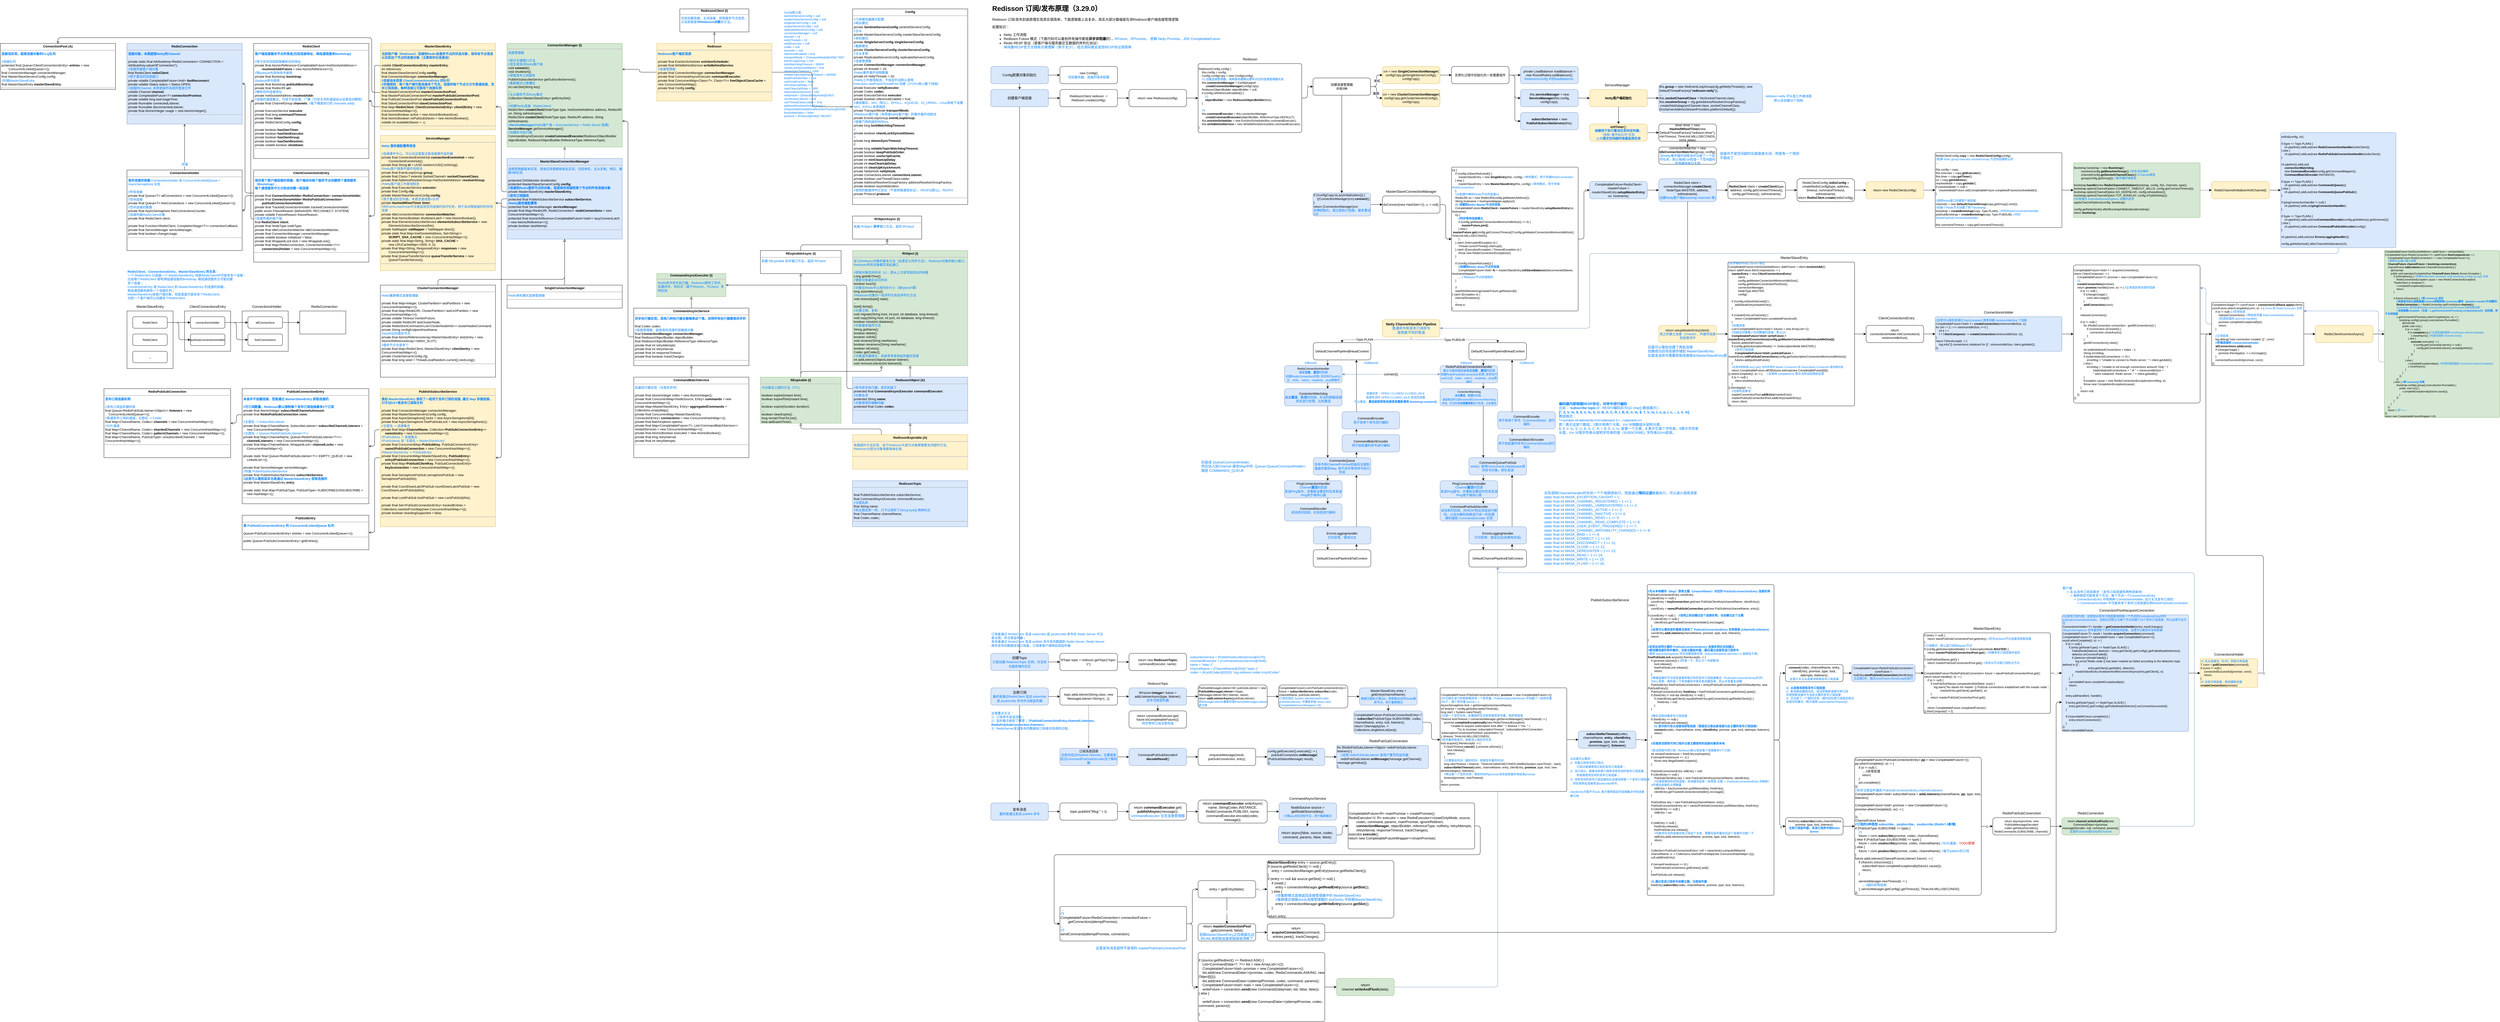 <mxfile version="21.6.5" type="device">
  <diagram id="C5RBs43oDa-KdzZeNtuy" name="Redisson订阅发布">
    <mxGraphModel dx="5569" dy="879" grid="1" gridSize="10" guides="1" tooltips="1" connect="1" arrows="1" fold="1" page="1" pageScale="1" pageWidth="827" pageHeight="1169" math="0" shadow="0">
      <root>
        <mxCell id="WIyWlLk6GJQsqaUBKTNV-0" />
        <mxCell id="WIyWlLk6GJQsqaUBKTNV-1" parent="WIyWlLk6GJQsqaUBKTNV-0" />
        <mxCell id="04FaCHAl2gqULPaclR8Y-149" style="edgeStyle=orthogonalEdgeStyle;rounded=1;orthogonalLoop=1;jettySize=auto;html=1;exitX=1;exitY=0.5;exitDx=0;exitDy=0;entryX=0.5;entryY=1;entryDx=0;entryDy=0;fillColor=#dae8fc;strokeColor=#6c8ebf;" parent="WIyWlLk6GJQsqaUBKTNV-1" source="04FaCHAl2gqULPaclR8Y-147" target="04FaCHAl2gqULPaclR8Y-96" edge="1">
          <mxGeometry relative="1" as="geometry" />
        </mxCell>
        <mxCell id="04FaCHAl2gqULPaclR8Y-38" style="edgeStyle=orthogonalEdgeStyle;rounded=1;orthogonalLoop=1;jettySize=auto;html=1;entryX=0.5;entryY=1;entryDx=0;entryDy=0;fillColor=#dae8fc;strokeColor=#6c8ebf;" parent="WIyWlLk6GJQsqaUBKTNV-1" source="04FaCHAl2gqULPaclR8Y-34" target="04FaCHAl2gqULPaclR8Y-96" edge="1">
          <mxGeometry relative="1" as="geometry">
            <mxPoint x="4200" y="2881.25" as="sourcePoint" />
            <Array as="points">
              <mxPoint x="4220" y="2881" />
              <mxPoint x="4220" y="2000" />
              <mxPoint x="1801" y="2000" />
            </Array>
          </mxGeometry>
        </mxCell>
        <mxCell id="N1br0pmU6nb31XVEtK6O-13" value="" style="rounded=0;whiteSpace=wrap;html=1;fontSize=10;" parent="WIyWlLk6GJQsqaUBKTNV-1" vertex="1">
          <mxGeometry x="-2760" y="1090" width="160" height="140" as="geometry" />
        </mxCell>
        <mxCell id="wK_E6LMROi6GtL9PwVPp-118" style="edgeStyle=orthogonalEdgeStyle;rounded=1;orthogonalLoop=1;jettySize=auto;html=1;fillColor=#dae8fc;strokeColor=#6c8ebf;entryX=1;entryY=0.5;entryDx=0;entryDy=0;" parent="WIyWlLk6GJQsqaUBKTNV-1" source="wK_E6LMROi6GtL9PwVPp-87" target="wK_E6LMROi6GtL9PwVPp-117" edge="1">
          <mxGeometry relative="1" as="geometry">
            <mxPoint x="4729.95" y="890" as="sourcePoint" />
            <mxPoint x="1750.003" y="1420" as="targetPoint" />
            <Array as="points">
              <mxPoint x="4720" y="890" />
              <mxPoint x="2120" y="890" />
              <mxPoint x="2120" y="1150" />
            </Array>
          </mxGeometry>
        </mxCell>
        <mxCell id="I3S7IV9glcu-AFgagqgy-0" value="&lt;h1&gt;Redisson 订阅/发布原理（3.29.0）&lt;/h1&gt;&lt;div&gt;Redisson 订阅/发布封装原理实现其实很简单，下面逻辑看上去复杂，其实大部分篇幅是在讲Redisson客户端连接管理逻辑&lt;/div&gt;&lt;p&gt;前置知识：&lt;br&gt;&lt;/p&gt;&lt;ul&gt;&lt;li&gt;&lt;span style=&quot;background-color: initial;&quot;&gt;Netty 工作流程&lt;/span&gt;&lt;br&gt;&lt;/li&gt;&lt;li&gt;Redisson Future 模式（下面代码可以看到所有操作都是&lt;b&gt;异步非阻塞&lt;/b&gt;的），&lt;font color=&quot;#007fff&quot;&gt;RFuture、RPromise， 依赖 Netty Promise、JDK CompletableFuture&lt;/font&gt;&lt;/li&gt;&lt;li&gt;Redis RESP 协议（是客户端与服务器交互数据的序列化协议）&lt;br&gt;&lt;font color=&quot;#007fff&quot;&gt;单纯看RESP官方文档有点难理解（例子太少），结合源码看会发现RESP协议很简单&lt;/font&gt;&lt;/li&gt;&lt;/ul&gt;&lt;p&gt;&lt;/p&gt;" style="text;html=1;strokeColor=none;fillColor=none;spacing=5;spacingTop=-20;whiteSpace=wrap;overflow=hidden;rounded=0;" parent="WIyWlLk6GJQsqaUBKTNV-1" vertex="1">
          <mxGeometry x="40" y="19" width="920" height="181" as="geometry" />
        </mxCell>
        <mxCell id="1BqWvLZb_9bfCdM7f6yn-4" style="edgeStyle=orthogonalEdgeStyle;rounded=1;orthogonalLoop=1;jettySize=auto;html=1;exitX=0.5;exitY=0;exitDx=0;exitDy=0;entryX=0.5;entryY=1;entryDx=0;entryDy=0;endArrow=block;endFill=0;fontSize=11;" parent="WIyWlLk6GJQsqaUBKTNV-1" source="1BqWvLZb_9bfCdM7f6yn-6" target="1BqWvLZb_9bfCdM7f6yn-9" edge="1">
          <mxGeometry relative="1" as="geometry" />
        </mxCell>
        <mxCell id="1BqWvLZb_9bfCdM7f6yn-5" style="edgeStyle=orthogonalEdgeStyle;rounded=1;orthogonalLoop=1;jettySize=auto;html=1;exitX=0.25;exitY=0;exitDx=0;exitDy=0;endArrow=block;endFill=0;fontSize=11;entryX=0.5;entryY=1;entryDx=0;entryDy=0;" parent="WIyWlLk6GJQsqaUBKTNV-1" source="1BqWvLZb_9bfCdM7f6yn-6" target="1BqWvLZb_9bfCdM7f6yn-17" edge="1">
          <mxGeometry relative="1" as="geometry">
            <Array as="points">
              <mxPoint x="-340" y="1500" />
              <mxPoint x="-620" y="1500" />
            </Array>
          </mxGeometry>
        </mxCell>
        <mxCell id="1BqWvLZb_9bfCdM7f6yn-6" value="&lt;p style=&quot;margin: 4px 0px 0px; text-align: center; font-size: 11px;&quot;&gt;&lt;b style=&quot;font-size: 11px;&quot;&gt;RedissonExpirable (A)&lt;/b&gt;&lt;br style=&quot;font-size: 11px;&quot;&gt;&lt;/p&gt;&lt;hr style=&quot;font-size: 11px;&quot;&gt;&lt;p style=&quot;margin: 0px 0px 0px 4px; font-size: 11px;&quot;&gt;&lt;span style=&quot;color: rgb(0, 127, 255); background-color: initial;&quot;&gt;拓展超时方法实现，由于Redisson大部分对象都需要支持超时方法，&lt;/span&gt;&lt;/p&gt;&lt;p style=&quot;margin: 0px 0px 0px 4px; font-size: 11px;&quot;&gt;&lt;span style=&quot;color: rgb(0, 127, 255); background-color: initial;&quot;&gt;Redisson大部分对象类都继承此类&lt;/span&gt;&lt;/p&gt;&lt;div style=&quot;font-size: 11px;&quot;&gt;&lt;br style=&quot;font-size: 11px;&quot;&gt;&lt;/div&gt;&lt;hr style=&quot;font-size: 11px;&quot;&gt;&lt;p style=&quot;margin: 0px 0px 0px 4px; font-size: 11px;&quot;&gt;&lt;br style=&quot;font-size: 11px;&quot;&gt;&lt;/p&gt;" style="verticalAlign=top;align=left;overflow=fill;fontSize=11;fontFamily=Helvetica;html=1;whiteSpace=wrap;fillColor=#fff2cc;strokeColor=#d6b656;" parent="WIyWlLk6GJQsqaUBKTNV-1" vertex="1">
          <mxGeometry x="-440" y="1520" width="400" height="120" as="geometry" />
        </mxCell>
        <mxCell id="1BqWvLZb_9bfCdM7f6yn-7" style="edgeStyle=orthogonalEdgeStyle;rounded=1;orthogonalLoop=1;jettySize=auto;html=1;exitX=0.5;exitY=0;exitDx=0;exitDy=0;endArrow=block;endFill=0;fontSize=11;" parent="WIyWlLk6GJQsqaUBKTNV-1" source="1BqWvLZb_9bfCdM7f6yn-9" target="1BqWvLZb_9bfCdM7f6yn-11" edge="1">
          <mxGeometry relative="1" as="geometry" />
        </mxCell>
        <mxCell id="1BqWvLZb_9bfCdM7f6yn-8" style="edgeStyle=orthogonalEdgeStyle;rounded=1;orthogonalLoop=1;jettySize=auto;html=1;exitX=0;exitY=0.25;exitDx=0;exitDy=0;entryX=1;entryY=0.5;entryDx=0;entryDy=0;endArrow=open;endFill=0;" parent="WIyWlLk6GJQsqaUBKTNV-1" source="1BqWvLZb_9bfCdM7f6yn-9" target="1BqWvLZb_9bfCdM7f6yn-18" edge="1">
          <mxGeometry relative="1" as="geometry">
            <Array as="points">
              <mxPoint x="-460" y="1360" />
              <mxPoint x="-460" y="1000" />
            </Array>
          </mxGeometry>
        </mxCell>
        <mxCell id="1BqWvLZb_9bfCdM7f6yn-9" value="&lt;p style=&quot;margin: 4px 0px 0px; text-align: center; font-size: 11px;&quot;&gt;&lt;b style=&quot;font-size: 11px;&quot;&gt;RedissonObject (A)&lt;/b&gt;&lt;br style=&quot;font-size: 11px;&quot;&gt;&lt;/p&gt;&lt;hr style=&quot;font-size: 11px;&quot;&gt;&lt;p style=&quot;margin: 0px 0px 0px 4px; font-size: 11px;&quot;&gt;&lt;font color=&quot;#007fff&quot;&gt;//命令异步执行器，其实封装了&lt;/font&gt;&lt;/p&gt;&lt;p style=&quot;margin: 0px 0px 0px 4px; font-size: 11px;&quot;&gt;protected final &lt;b&gt;CommandAsyncExecutor&lt;/b&gt; &lt;b&gt;commandExecutor&lt;/b&gt;;&lt;/p&gt;&lt;p style=&quot;margin: 0px 0px 0px 4px; font-size: 11px;&quot;&gt;&lt;font color=&quot;#007fff&quot;&gt;//对象名字&lt;/font&gt;&lt;/p&gt;&lt;p style=&quot;margin: 0px 0px 0px 4px; font-size: 11px;&quot;&gt;protected String &lt;b&gt;name&lt;/b&gt;;&lt;/p&gt;&lt;p style=&quot;margin: 0px 0px 0px 4px; font-size: 11px;&quot;&gt;&lt;font color=&quot;#007fff&quot;&gt;//对象使用的编解码器&lt;/font&gt;&lt;/p&gt;&lt;p style=&quot;margin: 0px 0px 0px 4px; font-size: 11px;&quot;&gt;protected final Codec &lt;b&gt;codec&lt;/b&gt;;&lt;/p&gt;&lt;hr style=&quot;font-size: 11px;&quot;&gt;&lt;p style=&quot;margin: 0px 0px 0px 4px; font-size: 11px;&quot;&gt;&lt;br style=&quot;font-size: 11px;&quot;&gt;&lt;/p&gt;" style="verticalAlign=top;align=left;overflow=fill;fontSize=11;fontFamily=Helvetica;html=1;whiteSpace=wrap;fillColor=#dae8fc;strokeColor=#6c8ebf;" parent="WIyWlLk6GJQsqaUBKTNV-1" vertex="1">
          <mxGeometry x="-440" y="1320" width="400" height="160" as="geometry" />
        </mxCell>
        <mxCell id="1BqWvLZb_9bfCdM7f6yn-10" style="edgeStyle=orthogonalEdgeStyle;rounded=1;orthogonalLoop=1;jettySize=auto;html=1;exitX=0.5;exitY=0;exitDx=0;exitDy=0;entryX=0.5;entryY=1;entryDx=0;entryDy=0;endArrow=block;endFill=0;fontSize=11;" parent="WIyWlLk6GJQsqaUBKTNV-1" source="1BqWvLZb_9bfCdM7f6yn-11" target="1BqWvLZb_9bfCdM7f6yn-12" edge="1">
          <mxGeometry relative="1" as="geometry" />
        </mxCell>
        <mxCell id="1BqWvLZb_9bfCdM7f6yn-11" value="&lt;p style=&quot;margin: 4px 0px 0px; text-align: center; font-size: 11px;&quot;&gt;&lt;b style=&quot;font-size: 11px;&quot;&gt;RObject (I)&lt;/b&gt;&lt;br style=&quot;font-size: 11px;&quot;&gt;&lt;/p&gt;&lt;hr style=&quot;font-size: 11px;&quot;&gt;&lt;p style=&quot;margin: 0px 0px 0px 4px; font-size: 11px;&quot;&gt;&lt;font color=&quot;#007fff&quot;&gt;定义Redisson对象的基本方法（这里定义同步方法），Redisson对象的核心接口，Redisson所有对象都实现此接口&lt;br&gt;&lt;/font&gt;&lt;/p&gt;&lt;p style=&quot;margin: 0px 0px 0px 4px; font-size: 11px;&quot;&gt;&lt;font color=&quot;#007fff&quot;&gt;&lt;br&gt;&lt;/font&gt;&lt;/p&gt;&lt;p style=&quot;margin: 0px 0px 0px 4px; font-size: 11px;&quot;&gt;&lt;font color=&quot;#007fff&quot;&gt;//获取对象空闲时间（s），即从上次读写到现在的秒数&lt;/font&gt;&lt;/p&gt;&lt;p style=&quot;margin: 0px 0px 0px 4px;&quot;&gt;Long getIdleTime();&lt;br&gt;&lt;/p&gt;&lt;p style=&quot;margin: 0px 0px 0px 4px;&quot;&gt;&lt;font color=&quot;#007fff&quot;&gt;//更新对象最后访问时间&lt;/font&gt;&lt;/p&gt;&lt;p style=&quot;margin: 0px 0px 0px 4px;&quot;&gt;boolean touch();&lt;br&gt;&lt;/p&gt;&lt;p style=&quot;margin: 0px 0px 0px 4px;&quot;&gt;&lt;font color=&quot;#007fff&quot;&gt;//对象在Redis中占用内存大小（按bytes计算）&lt;/font&gt;&lt;/p&gt;&lt;p style=&quot;margin: 0px 0px 0px 4px;&quot;&gt;long sizeInMemory();&lt;br&gt;&lt;/p&gt;&lt;p style=&quot;margin: 0px 0px 0px 4px;&quot;&gt;&lt;font color=&quot;#007fff&quot;&gt;//Redisson对象的一些序列化和反序列化方法&lt;/font&gt;&lt;/p&gt;&lt;p style=&quot;margin: 0px 0px 0px 4px;&quot;&gt;void restore(byte[] state);&lt;/p&gt;&lt;p style=&quot;margin: 0px 0px 0px 4px;&quot;&gt;...&lt;/p&gt;&lt;p style=&quot;margin: 0px 0px 0px 4px;&quot;&gt;byte[] dump();&lt;br&gt;&lt;/p&gt;&lt;p style=&quot;margin: 0px 0px 0px 4px;&quot;&gt;&lt;font color=&quot;#007fff&quot;&gt;//对象迁移、复制&lt;/font&gt;&lt;/p&gt;&lt;p style=&quot;margin: 0px 0px 0px 4px;&quot;&gt;void migrate(String host, int port, int database, long timeout);&lt;br&gt;&lt;/p&gt;&lt;p style=&quot;margin: 0px 0px 0px 4px;&quot;&gt;void copy(String host, int port, int database, long timeout);&lt;br&gt;&lt;/p&gt;&lt;p style=&quot;margin: 0px 0px 0px 4px;&quot;&gt;boolean move(int database);&lt;br style=&quot;font-size: 11px;&quot;&gt;&lt;/p&gt;&lt;p style=&quot;margin: 0px 0px 0px 4px;&quot;&gt;&lt;font color=&quot;#007fff&quot;&gt;//对象基本操作方法&lt;/font&gt;&lt;/p&gt;&lt;p style=&quot;margin: 0px 0px 0px 4px;&quot;&gt;String getName();&lt;br&gt;&lt;/p&gt;&lt;p style=&quot;margin: 0px 0px 0px 4px;&quot;&gt;boolean delete();&lt;br&gt;&lt;/p&gt;&lt;p style=&quot;margin: 0px 0px 0px 4px;&quot;&gt;boolean unlink();&lt;br&gt;&lt;/p&gt;&lt;p style=&quot;margin: 0px 0px 0px 4px;&quot;&gt;void rename(String newName);&lt;br&gt;&lt;/p&gt;&lt;p style=&quot;margin: 0px 0px 0px 4px;&quot;&gt;boolean renamenx(String newName);&lt;br&gt;&lt;/p&gt;&lt;p style=&quot;margin: 0px 0px 0px 4px;&quot;&gt;boolean isExists();&lt;br&gt;&lt;/p&gt;&lt;p style=&quot;margin: 0px 0px 0px 4px;&quot;&gt;Codec getCodec();&lt;br&gt;&lt;/p&gt;&lt;p style=&quot;margin: 0px 0px 0px 4px;&quot;&gt;&lt;font color=&quot;#007fff&quot;&gt;//对象监听器相关，具体参考各种监听器实现类&lt;/font&gt;&lt;/p&gt;&lt;p style=&quot;margin: 0px 0px 0px 4px;&quot;&gt;int addListener(ObjectListener listener);&lt;br&gt;&lt;/p&gt;&lt;p style=&quot;margin: 0px 0px 0px 4px;&quot;&gt;void removeListener(int listenerId);&lt;br&gt;&lt;/p&gt;" style="verticalAlign=top;align=left;overflow=fill;fontSize=11;fontFamily=Helvetica;html=1;whiteSpace=wrap;fillColor=#d5e8d4;strokeColor=#82b366;" parent="WIyWlLk6GJQsqaUBKTNV-1" vertex="1">
          <mxGeometry x="-440" y="880" width="400" height="400" as="geometry" />
        </mxCell>
        <mxCell id="1BqWvLZb_9bfCdM7f6yn-12" value="&lt;p style=&quot;margin: 4px 0px 0px; text-align: center; font-size: 11px;&quot;&gt;&lt;b style=&quot;font-size: 11px;&quot;&gt;RObjectAsync (I)&lt;/b&gt;&lt;br style=&quot;font-size: 11px;&quot;&gt;&lt;/p&gt;&lt;hr style=&quot;font-size: 11px;&quot;&gt;&lt;p style=&quot;margin: 0px 0px 0px 4px; font-size: 11px;&quot;&gt;&lt;font color=&quot;#007fff&quot; style=&quot;font-size: 11px;&quot;&gt;拓展 RObject&amp;nbsp;&lt;b&gt;异步&lt;/b&gt;接口方法，返回 RFuture&lt;/font&gt;&lt;/p&gt;&lt;p style=&quot;margin: 0px 0px 0px 4px; font-size: 11px;&quot;&gt;&lt;br style=&quot;font-size: 11px;&quot;&gt;&lt;/p&gt;&lt;p style=&quot;margin: 0px 0px 0px 4px; font-size: 11px;&quot;&gt;&lt;br&gt;&lt;/p&gt;" style="verticalAlign=top;align=left;overflow=fill;fontSize=11;fontFamily=Helvetica;html=1;whiteSpace=wrap;" parent="WIyWlLk6GJQsqaUBKTNV-1" vertex="1">
          <mxGeometry x="-440" y="760" width="240" height="80" as="geometry" />
        </mxCell>
        <mxCell id="1BqWvLZb_9bfCdM7f6yn-13" style="edgeStyle=orthogonalEdgeStyle;rounded=1;orthogonalLoop=1;jettySize=auto;html=1;exitX=0.5;exitY=0;exitDx=0;exitDy=0;endArrow=block;endFill=0;fontSize=11;" parent="WIyWlLk6GJQsqaUBKTNV-1" source="1BqWvLZb_9bfCdM7f6yn-14" target="1BqWvLZb_9bfCdM7f6yn-12" edge="1">
          <mxGeometry relative="1" as="geometry" />
        </mxCell>
        <mxCell id="1BqWvLZb_9bfCdM7f6yn-14" value="&lt;p style=&quot;margin: 4px 0px 0px; text-align: center; font-size: 11px;&quot;&gt;&lt;b style=&quot;font-size: 11px;&quot;&gt;RExpirableAsync (I)&lt;/b&gt;&lt;br style=&quot;font-size: 11px;&quot;&gt;&lt;/p&gt;&lt;hr style=&quot;font-size: 11px;&quot;&gt;&lt;p style=&quot;margin: 0px 0px 0px 4px; font-size: 11px;&quot;&gt;&lt;font color=&quot;#007fff&quot;&gt;拓展 RExpirable 异步接口方法，返回 RFuture&lt;/font&gt;&lt;/p&gt;" style="verticalAlign=top;align=left;overflow=fill;fontSize=11;fontFamily=Helvetica;html=1;whiteSpace=wrap;" parent="WIyWlLk6GJQsqaUBKTNV-1" vertex="1">
          <mxGeometry x="-760" y="880" width="280" height="80" as="geometry" />
        </mxCell>
        <mxCell id="1BqWvLZb_9bfCdM7f6yn-15" style="edgeStyle=orthogonalEdgeStyle;rounded=1;orthogonalLoop=1;jettySize=auto;html=1;exitX=0.5;exitY=0;exitDx=0;exitDy=0;endArrow=block;endFill=0;fontSize=11;" parent="WIyWlLk6GJQsqaUBKTNV-1" source="1BqWvLZb_9bfCdM7f6yn-17" target="1BqWvLZb_9bfCdM7f6yn-14" edge="1">
          <mxGeometry relative="1" as="geometry" />
        </mxCell>
        <mxCell id="1BqWvLZb_9bfCdM7f6yn-16" style="edgeStyle=orthogonalEdgeStyle;rounded=1;orthogonalLoop=1;jettySize=auto;html=1;exitX=0.5;exitY=0;exitDx=0;exitDy=0;entryX=0.25;entryY=1;entryDx=0;entryDy=0;endArrow=block;endFill=0;" parent="WIyWlLk6GJQsqaUBKTNV-1" source="1BqWvLZb_9bfCdM7f6yn-17" target="1BqWvLZb_9bfCdM7f6yn-11" edge="1">
          <mxGeometry relative="1" as="geometry" />
        </mxCell>
        <mxCell id="1BqWvLZb_9bfCdM7f6yn-17" value="&lt;p style=&quot;margin: 4px 0px 0px; text-align: center; font-size: 11px;&quot;&gt;&lt;b style=&quot;font-size: 11px;&quot;&gt;RExpirable (I)&lt;/b&gt;&lt;br style=&quot;font-size: 11px;&quot;&gt;&lt;/p&gt;&lt;hr style=&quot;font-size: 11px;&quot;&gt;&lt;p style=&quot;margin: 0px 0px 0px 4px; font-size: 11px;&quot;&gt;&lt;font color=&quot;#007fff&quot;&gt;为对象定义超时方法（TTL）&lt;/font&gt;&lt;/p&gt;&lt;p style=&quot;margin: 0px 0px 0px 4px; font-size: 11px;&quot;&gt;&lt;br style=&quot;font-size: 11px;&quot;&gt;&lt;/p&gt;&lt;p style=&quot;margin: 0px 0px 0px 4px;&quot;&gt;boolean expire(Instant time);&lt;br&gt;&lt;/p&gt;&lt;p style=&quot;margin: 0px 0px 0px 4px;&quot;&gt;boolean expireIfSet(Instant time);&lt;br&gt;&lt;/p&gt;&lt;p style=&quot;margin: 0px 0px 0px 4px;&quot;&gt;...&lt;/p&gt;&lt;p style=&quot;margin: 0px 0px 0px 4px;&quot;&gt;boolean expire(Duration duration);&lt;br&gt;&lt;/p&gt;&lt;p style=&quot;margin: 0px 0px 0px 4px;&quot;&gt;...&lt;/p&gt;&lt;p style=&quot;margin: 0px 0px 0px 4px;&quot;&gt;boolean clearExpire();&lt;br&gt;&lt;/p&gt;&lt;p style=&quot;margin: 0px 0px 0px 4px;&quot;&gt;long remainTimeToLive();&lt;br&gt;&lt;/p&gt;&lt;p style=&quot;margin: 0px 0px 0px 4px;&quot;&gt;long getExpireTime();&lt;br&gt;&lt;/p&gt;" style="verticalAlign=top;align=left;overflow=fill;fontSize=11;fontFamily=Helvetica;html=1;whiteSpace=wrap;fillColor=#d5e8d4;strokeColor=#82b366;" parent="WIyWlLk6GJQsqaUBKTNV-1" vertex="1">
          <mxGeometry x="-760" y="1320" width="280" height="160" as="geometry" />
        </mxCell>
        <mxCell id="1BqWvLZb_9bfCdM7f6yn-18" value="&lt;div style=&quot;text-align: center;&quot;&gt;&lt;b&gt;CommandAsyncExecutor&lt;/b&gt;&lt;b style=&quot;background-color: initial;&quot;&gt;&amp;nbsp;(I)&lt;/b&gt;&lt;/div&gt;&lt;hr style=&quot;font-size: 11px;&quot;&gt;&lt;p style=&quot;margin: 0px 0px 0px 4px; font-size: 11px;&quot;&gt;&lt;font color=&quot;#007fff&quot;&gt;Redis命令异步执行器，Redisson提供了异步、批量异步、响应式（基于Reactor、RxJava）多种实现&lt;/font&gt;&lt;/p&gt;" style="verticalAlign=top;align=left;overflow=fill;fontSize=11;fontFamily=Helvetica;html=1;whiteSpace=wrap;fillColor=#d5e8d4;strokeColor=#82b366;" parent="WIyWlLk6GJQsqaUBKTNV-1" vertex="1">
          <mxGeometry x="-1120" y="960" width="240" height="80" as="geometry" />
        </mxCell>
        <mxCell id="1BqWvLZb_9bfCdM7f6yn-19" style="edgeStyle=orthogonalEdgeStyle;rounded=1;orthogonalLoop=1;jettySize=auto;html=1;entryX=0.5;entryY=1;entryDx=0;entryDy=0;endArrow=block;endFill=0;" parent="WIyWlLk6GJQsqaUBKTNV-1" source="1BqWvLZb_9bfCdM7f6yn-23" target="1BqWvLZb_9bfCdM7f6yn-18" edge="1">
          <mxGeometry relative="1" as="geometry">
            <mxPoint x="-1000" y="1080" as="sourcePoint" />
          </mxGeometry>
        </mxCell>
        <mxCell id="1BqWvLZb_9bfCdM7f6yn-20" value="&lt;div style=&quot;text-align: center;&quot;&gt;&lt;b&gt;ConnectionManager&lt;/b&gt;&lt;b style=&quot;background-color: initial;&quot;&gt;&amp;nbsp;(I)&lt;/b&gt;&lt;/div&gt;&lt;hr style=&quot;font-size: 11px;&quot;&gt;&lt;p style=&quot;margin: 0px 0px 0px 4px; font-size: 11px;&quot;&gt;&lt;font color=&quot;#007fff&quot;&gt;连接管理器&lt;/font&gt;&lt;/p&gt;&lt;p style=&quot;margin: 0px 0px 0px 4px; font-size: 11px;&quot;&gt;&lt;font color=&quot;#007fff&quot;&gt;&lt;br&gt;&lt;/font&gt;&lt;/p&gt;&lt;p style=&quot;margin: 0px 0px 0px 4px; font-size: 11px;&quot;&gt;&lt;font color=&quot;#007fff&quot;&gt;//部分关键接口方法&lt;/font&gt;&lt;/p&gt;&lt;p style=&quot;margin: 0px 0px 0px 4px; font-size: 11px;&quot;&gt;&lt;font color=&quot;#007fff&quot;&gt;//其实是启动Netty客户端&lt;/font&gt;&lt;/p&gt;&lt;p style=&quot;margin: 0px 0px 0px 4px;&quot;&gt;void &lt;b&gt;connect&lt;/b&gt;();&lt;br&gt;&lt;/p&gt;&lt;p style=&quot;margin: 0px 0px 0px 4px;&quot;&gt;void shutdown();&lt;br&gt;&lt;/p&gt;&lt;p style=&quot;margin: 0px 0px 0px 4px;&quot;&gt;&lt;font color=&quot;#007fff&quot;&gt;//获取发布订阅服务&lt;/font&gt;&lt;/p&gt;&lt;p style=&quot;margin: 0px 0px 0px 4px;&quot;&gt;PublishSubscribeService getSubscribeService();&lt;br&gt;&lt;/p&gt;&lt;p style=&quot;margin: 0px 0px 0px 4px;&quot;&gt;&lt;font color=&quot;#007fff&quot;&gt;//集群模式计算槽位&lt;/font&gt;&lt;/p&gt;&lt;p style=&quot;margin: 0px 0px 0px 4px;&quot;&gt;int calcSlot(String key);&lt;br&gt;&lt;/p&gt;&lt;p style=&quot;margin: 0px 0px 0px 4px;&quot;&gt;...&lt;/p&gt;&lt;p style=&quot;margin: 0px 0px 0px 4px;&quot;&gt;&lt;font color=&quot;#007fff&quot;&gt;//主从服务节点Entry集合&lt;/font&gt;&lt;/p&gt;&lt;p style=&quot;margin: 0px 0px 0px 4px;&quot;&gt;Collection&amp;lt;MasterSlaveEntry&amp;gt; getEntrySet();&lt;br&gt;&lt;/p&gt;&lt;p style=&quot;margin: 0px 0px 0px 4px;&quot;&gt;...&lt;/p&gt;&lt;p style=&quot;margin: 0px 0px 0px 4px;&quot;&gt;&lt;font color=&quot;#007fff&quot;&gt;//创建Redis连接（RedisClient）&lt;/font&gt;&lt;/p&gt;&lt;p style=&quot;margin: 0px 0px 0px 4px;&quot;&gt;RedisClient &lt;b&gt;createClient&lt;/b&gt;(NodeType type, InetSocketAddress address, RedisURI uri, String sslHostname);&lt;br&gt;&lt;/p&gt;&lt;p style=&quot;margin: 0px 0px 0px 4px;&quot;&gt;RedisClient &lt;b&gt;createClient&lt;/b&gt;(NodeType type, RedisURI address, String sslHostname);&lt;/p&gt;&lt;p style=&quot;margin: 0px 0px 0px 4px;&quot;&gt;&lt;font color=&quot;#007fff&quot;&gt;//&lt;b&gt;ServiceManager&lt;/b&gt;(Netty客户端 + ExecutorService + Redis Server 配置)&lt;/font&gt;&lt;/p&gt;&lt;p style=&quot;margin: 0px 0px 0px 4px;&quot;&gt;&lt;b&gt;ServiceManager&lt;/b&gt; getServiceManager();&lt;br&gt;&lt;/p&gt;&lt;p style=&quot;margin: 0px 0px 0px 4px;&quot;&gt;&lt;font color=&quot;#007fff&quot;&gt;//创建命令执行器&lt;/font&gt;&lt;/p&gt;&lt;p style=&quot;margin: 0px 0px 0px 4px;&quot;&gt;CommandAsyncExecutor &lt;b&gt;createCommandExecutor&lt;/b&gt;(RedissonObjectBuilder objectBuilder,&lt;span style=&quot;background-color: initial;&quot;&gt;&amp;nbsp;RedissonObjectBuilder.ReferenceType referenceType);&lt;/span&gt;&lt;/p&gt;" style="verticalAlign=top;align=left;overflow=fill;fontSize=11;fontFamily=Helvetica;html=1;whiteSpace=wrap;fillColor=#d5e8d4;strokeColor=#82b366;" parent="WIyWlLk6GJQsqaUBKTNV-1" vertex="1">
          <mxGeometry x="-1640" y="160" width="400" height="360" as="geometry" />
        </mxCell>
        <mxCell id="1BqWvLZb_9bfCdM7f6yn-21" value="&lt;p style=&quot;margin: 4px 0px 0px; text-align: center;&quot;&gt;&lt;b&gt;ServiceManager&lt;/b&gt;&lt;/p&gt;&lt;hr style=&quot;font-size: 11px;&quot;&gt;&lt;p style=&quot;margin: 0px 0px 0px 4px;&quot;&gt;&lt;font color=&quot;#007fff&quot;&gt;&lt;b&gt;Netty 服务器配置等信息&lt;/b&gt;&lt;/font&gt;&lt;/p&gt;&lt;p style=&quot;margin: 0px 0px 0px 4px;&quot;&gt;&lt;font color=&quot;#007fff&quot;&gt;&lt;br&gt;&lt;/font&gt;&lt;/p&gt;&lt;p style=&quot;margin: 0px 0px 0px 4px;&quot;&gt;&lt;font color=&quot;#007fff&quot;&gt;//连接事件中心，可以在这里面注册连接事件监听器&lt;/font&gt;&lt;/p&gt;&lt;p style=&quot;margin: 0px 0px 0px 4px;&quot;&gt;private final ConnectionEventsHub &lt;b&gt;connectionEventsHub&lt;/b&gt; = new &lt;span style=&quot;white-space: pre;&quot;&gt;&#x9;&lt;/span&gt;ConnectionEventsHub();&lt;/p&gt;&lt;p style=&quot;margin: 0px 0px 0px 4px;&quot;&gt;private final String &lt;b&gt;id&lt;/b&gt; = UUID.randomUUID().toString();&lt;/p&gt;&lt;p style=&quot;margin: 0px 0px 0px 4px;&quot;&gt;&lt;font color=&quot;#007fff&quot;&gt;//Netty客户端事件循环线程池&lt;/font&gt;&lt;/p&gt;&lt;p style=&quot;margin: 0px 0px 0px 4px;&quot;&gt;private final EventLoopGroup &lt;b&gt;group&lt;/b&gt;;&lt;/p&gt;&lt;p style=&quot;margin: 0px 0px 0px 4px;&quot;&gt;private final Class&amp;lt;? extends SocketChannel&amp;gt; &lt;b&gt;socketChannelClass&lt;/b&gt;;&lt;/p&gt;&lt;p style=&quot;margin: 0px 0px 0px 4px;&quot;&gt;private final AddressResolverGroup&amp;lt;InetSocketAddress&amp;gt; &lt;b&gt;resolverGroup&lt;/b&gt;;&lt;/p&gt;&lt;p style=&quot;margin: 0px 0px 0px 4px;&quot;&gt;&lt;font color=&quot;#007fff&quot;&gt;//Netty客户端工作者线程池&lt;/font&gt;&lt;/p&gt;&lt;p style=&quot;margin: 0px 0px 0px 4px;&quot;&gt;private final ExecutorService &lt;b&gt;executor&lt;/b&gt;;&lt;/p&gt;&lt;p style=&quot;margin: 0px 0px 0px 4px;&quot;&gt;private final Config &lt;b&gt;cfg&lt;/b&gt;;&lt;/p&gt;&lt;p style=&quot;margin: 0px 0px 0px 4px;&quot;&gt;private MasterSlaveServersConfig &lt;b&gt;config&lt;/b&gt;;&lt;/p&gt;&lt;p style=&quot;margin: 0px 0px 0px 4px;&quot;&gt;&lt;font color=&quot;#007fff&quot;&gt;//用于重试的定时器，本质还是线程+队列&lt;/font&gt;&lt;/p&gt;&lt;p style=&quot;margin: 0px 0px 0px 4px;&quot;&gt;private &lt;b&gt;HashedWheelTimer&lt;/b&gt; &lt;b&gt;timer&lt;/b&gt;;&lt;/p&gt;&lt;p style=&quot;margin: 0px 0px 0px 4px;&quot;&gt;&lt;font color=&quot;#007fff&quot;&gt;//向EventLoopGroup中注册监视空闲连接的定时任务，用于自动释放超时的空闲连接&lt;/font&gt;&lt;/p&gt;&lt;p style=&quot;margin: 0px 0px 0px 4px;&quot;&gt;private IdleConnectionWatcher &lt;b&gt;connectionWatcher&lt;/b&gt;;&lt;/p&gt;&lt;p style=&quot;margin: 0px 0px 0px 4px;&quot;&gt;private final AtomicBoolean shutdownLatch = new AtomicBoolean();&lt;/p&gt;&lt;p style=&quot;margin: 0px 0px 0px 4px;&quot;&gt;private final ElementsSubscribeService &lt;b&gt;elementsSubscribeService&lt;/b&gt; = new &lt;span style=&quot;white-space: pre;&quot;&gt;&#x9;&lt;/span&gt;ElementsSubscribeService(this);&lt;/p&gt;&lt;p style=&quot;margin: 0px 0px 0px 4px;&quot;&gt;private NatMapper &lt;b&gt;natMapper&lt;/b&gt; = NatMapper.direct();&lt;/p&gt;&lt;p style=&quot;margin: 0px 0px 0px 4px;&quot;&gt;private static final Map&amp;lt;InetSocketAddress, Set&amp;lt;String&amp;gt;&amp;gt; &lt;span style=&quot;white-space: pre;&quot;&gt;&#x9;&lt;/span&gt;&lt;b&gt;SCRIPT_SHA_CACHE&lt;/b&gt; = new ConcurrentHashMap&amp;lt;&amp;gt;();&lt;/p&gt;&lt;p style=&quot;margin: 0px 0px 0px 4px;&quot;&gt;private static final Map&amp;lt;String, String&amp;gt; &lt;b&gt;SHA_CACHE&lt;/b&gt; =&amp;nbsp;&lt;/p&gt;&lt;p style=&quot;margin: 0px 0px 0px 4px;&quot;&gt;&lt;span style=&quot;white-space: pre;&quot;&gt;&#x9;&lt;/span&gt;new LRUCacheMap&amp;lt;&amp;gt;(500, 0, 0);&lt;/p&gt;&lt;p style=&quot;margin: 0px 0px 0px 4px;&quot;&gt;private final Map&amp;lt;String, ResponseEntry&amp;gt; &lt;b&gt;responses&lt;/b&gt; = new &lt;span style=&quot;white-space: pre;&quot;&gt;&#x9;&lt;/span&gt;ConcurrentHashMap&amp;lt;&amp;gt;();&lt;/p&gt;&lt;p style=&quot;margin: 0px 0px 0px 4px;&quot;&gt;private final QueueTransferService &lt;b&gt;queueTransferService&lt;/b&gt; = new &lt;span style=&quot;white-space: pre;&quot;&gt;&#x9;&lt;/span&gt;QueueTransferService();&lt;/p&gt;&lt;hr style=&quot;font-size: 11px;&quot;&gt;&lt;p style=&quot;margin: 0px 0px 0px 4px; font-size: 11px;&quot;&gt;&lt;br style=&quot;font-size: 11px;&quot;&gt;&lt;/p&gt;" style="verticalAlign=top;align=left;overflow=fill;fontSize=11;fontFamily=Helvetica;html=1;whiteSpace=wrap;fillColor=#fff2cc;strokeColor=#d6b656;" parent="WIyWlLk6GJQsqaUBKTNV-1" vertex="1">
          <mxGeometry x="-2080" y="480" width="400" height="470" as="geometry" />
        </mxCell>
        <mxCell id="1BqWvLZb_9bfCdM7f6yn-22" style="edgeStyle=orthogonalEdgeStyle;rounded=1;orthogonalLoop=1;jettySize=auto;html=1;exitX=0;exitY=0.5;exitDx=0;exitDy=0;entryX=1;entryY=0.75;entryDx=0;entryDy=0;endArrow=open;endFill=0;" parent="WIyWlLk6GJQsqaUBKTNV-1" source="1BqWvLZb_9bfCdM7f6yn-23" target="1BqWvLZb_9bfCdM7f6yn-20" edge="1">
          <mxGeometry relative="1" as="geometry" />
        </mxCell>
        <mxCell id="1BqWvLZb_9bfCdM7f6yn-23" value="&lt;p style=&quot;margin: 4px 0px 0px; text-align: center;&quot;&gt;&lt;b&gt;CommandAsyncService&lt;/b&gt;&lt;br&gt;&lt;/p&gt;&lt;hr style=&quot;font-size: 11px;&quot;&gt;&lt;p style=&quot;margin: 0px 0px 0px 4px;&quot;&gt;&lt;font color=&quot;#007fff&quot;&gt;&lt;b&gt;异步执行器实现，其他几种执行器全都继承这个类，说明所有执行器都是异步的&lt;/b&gt;&lt;/font&gt;&lt;/p&gt;&lt;p style=&quot;margin: 0px 0px 0px 4px;&quot;&gt;&lt;br&gt;&lt;/p&gt;&lt;p style=&quot;border-color: var(--border-color); margin: 0px 0px 0px 4px;&quot;&gt;final Codec codec;&lt;/p&gt;&lt;p style=&quot;border-color: var(--border-color); margin: 0px 0px 0px 4px;&quot;&gt;&lt;font style=&quot;border-color: var(--border-color);&quot; color=&quot;#007fff&quot;&gt;//连接管理器，就是保存连接的容器类对象&lt;/font&gt;&lt;/p&gt;&lt;p style=&quot;border-color: var(--border-color); margin: 0px 0px 0px 4px;&quot;&gt;final&amp;nbsp;&lt;b style=&quot;border-color: var(--border-color);&quot;&gt;ConnectionManager&lt;/b&gt;&amp;nbsp;&lt;b style=&quot;border-color: var(--border-color);&quot;&gt;connectionManager&lt;/b&gt;;&lt;/p&gt;&lt;p style=&quot;border-color: var(--border-color); margin: 0px 0px 0px 4px;&quot;&gt;final RedissonObjectBuilder objectBuilder;&lt;/p&gt;&lt;p style=&quot;border-color: var(--border-color); margin: 0px 0px 0px 4px;&quot;&gt;final RedissonObjectBuilder.ReferenceType referenceType;&lt;/p&gt;&lt;p style=&quot;border-color: var(--border-color); margin: 0px 0px 0px 4px;&quot;&gt;private final int retryAttempts;&lt;/p&gt;&lt;p style=&quot;border-color: var(--border-color); margin: 0px 0px 0px 4px;&quot;&gt;private final int retryInterval;&lt;/p&gt;&lt;p style=&quot;border-color: var(--border-color); margin: 0px 0px 0px 4px;&quot;&gt;private final int responseTimeout;&lt;/p&gt;&lt;p style=&quot;border-color: var(--border-color); margin: 0px 0px 0px 4px;&quot;&gt;private final boolean trackChanges;&lt;/p&gt;&lt;hr style=&quot;font-size: 11px;&quot;&gt;&lt;p style=&quot;margin: 0px 0px 0px 4px; font-size: 11px;&quot;&gt;&lt;br style=&quot;font-size: 11px;&quot;&gt;&lt;/p&gt;" style="verticalAlign=top;align=left;overflow=fill;fontSize=11;fontFamily=Helvetica;html=1;whiteSpace=wrap;" parent="WIyWlLk6GJQsqaUBKTNV-1" vertex="1">
          <mxGeometry x="-1200" y="1080" width="400" height="200" as="geometry" />
        </mxCell>
        <mxCell id="1BqWvLZb_9bfCdM7f6yn-24" style="edgeStyle=orthogonalEdgeStyle;rounded=1;orthogonalLoop=1;jettySize=auto;html=1;exitX=0.5;exitY=0;exitDx=0;exitDy=0;entryX=0.5;entryY=1;entryDx=0;entryDy=0;endArrow=block;endFill=0;" parent="WIyWlLk6GJQsqaUBKTNV-1" source="1BqWvLZb_9bfCdM7f6yn-25" target="1BqWvLZb_9bfCdM7f6yn-23" edge="1">
          <mxGeometry relative="1" as="geometry" />
        </mxCell>
        <mxCell id="1BqWvLZb_9bfCdM7f6yn-25" value="&lt;p style=&quot;margin: 4px 0px 0px; text-align: center;&quot;&gt;&lt;b&gt;CommandBatchService&lt;/b&gt;&lt;br&gt;&lt;/p&gt;&lt;hr style=&quot;font-size: 11px;&quot;&gt;&lt;p style=&quot;border-color: var(--border-color); margin: 0px 0px 0px 4px;&quot;&gt;&lt;font style=&quot;border-color: var(--border-color);&quot; color=&quot;#007fff&quot;&gt;批量执行器实现（也是异步的）&lt;/font&gt;&lt;/p&gt;&lt;p style=&quot;border-color: var(--border-color); margin: 0px 0px 0px 4px;&quot;&gt;&lt;br style=&quot;border-color: var(--border-color);&quot;&gt;&lt;/p&gt;&lt;p style=&quot;border-color: var(--border-color); margin: 0px 0px 0px 4px;&quot;&gt;private final AtomicInteger index = new AtomicInteger();&lt;/p&gt;&lt;p style=&quot;border-color: var(--border-color); margin: 0px 0px 0px 4px;&quot;&gt;private final ConcurrentMap&amp;lt;NodeSource, Entry&amp;gt;&amp;nbsp;&lt;b style=&quot;border-color: var(--border-color);&quot;&gt;commands&lt;/b&gt;&amp;nbsp;= new ConcurrentHashMap&amp;lt;&amp;gt;();&lt;/p&gt;&lt;p style=&quot;border-color: var(--border-color); margin: 0px 0px 0px 4px;&quot;&gt;private Map&amp;lt;MasterSlaveEntry, Entry&amp;gt;&amp;nbsp;&lt;b style=&quot;border-color: var(--border-color);&quot;&gt;aggregatedCommands&lt;/b&gt;&amp;nbsp;= Collections.emptyMap();&lt;/p&gt;&lt;p style=&quot;border-color: var(--border-color); margin: 0px 0px 0px 4px;&quot;&gt;private final ConcurrentMap&amp;lt;MasterSlaveEntry, ConnectionEntry&amp;gt;&amp;nbsp;&lt;b style=&quot;border-color: var(--border-color);&quot;&gt;connections&lt;/b&gt;&amp;nbsp;= new ConcurrentHashMap&amp;lt;&amp;gt;();&lt;/p&gt;&lt;p style=&quot;border-color: var(--border-color); margin: 0px 0px 0px 4px;&quot;&gt;private final BatchOptions options;&lt;/p&gt;&lt;p style=&quot;border-color: var(--border-color); margin: 0px 0px 0px 4px;&quot;&gt;private final Map&amp;lt;CompletableFuture&amp;lt;?&amp;gt;, List&amp;lt;CommandBatchService&amp;gt;&amp;gt; nestedServices = new ConcurrentHashMap&amp;lt;&amp;gt;();&lt;/p&gt;&lt;p style=&quot;border-color: var(--border-color); margin: 0px 0px 0px 4px;&quot;&gt;private final AtomicBoolean executed = new AtomicBoolean();&lt;/p&gt;&lt;p style=&quot;border-color: var(--border-color); margin: 0px 0px 0px 4px;&quot;&gt;private final long retryInterval;&lt;/p&gt;&lt;p style=&quot;border-color: var(--border-color); margin: 0px 0px 0px 4px;&quot;&gt;private final int retryAttempts;&lt;/p&gt;&lt;hr style=&quot;font-size: 11px;&quot;&gt;&lt;p style=&quot;margin: 0px 0px 0px 4px; font-size: 11px;&quot;&gt;&lt;br style=&quot;font-size: 11px;&quot;&gt;&lt;/p&gt;" style="verticalAlign=top;align=left;overflow=fill;fontSize=11;fontFamily=Helvetica;html=1;whiteSpace=wrap;" parent="WIyWlLk6GJQsqaUBKTNV-1" vertex="1">
          <mxGeometry x="-1200" y="1320" width="400" height="280" as="geometry" />
        </mxCell>
        <mxCell id="1BqWvLZb_9bfCdM7f6yn-26" style="edgeStyle=orthogonalEdgeStyle;rounded=1;orthogonalLoop=1;jettySize=auto;html=1;exitX=0.5;exitY=0;exitDx=0;exitDy=0;entryX=0.5;entryY=1;entryDx=0;entryDy=0;endArrow=block;endFill=0;dashed=1;" parent="WIyWlLk6GJQsqaUBKTNV-1" source="1BqWvLZb_9bfCdM7f6yn-27" target="1BqWvLZb_9bfCdM7f6yn-20" edge="1">
          <mxGeometry relative="1" as="geometry" />
        </mxCell>
        <mxCell id="wK_E6LMROi6GtL9PwVPp-57" style="edgeStyle=orthogonalEdgeStyle;rounded=1;orthogonalLoop=1;jettySize=auto;html=1;exitX=-0.003;exitY=0.604;exitDx=0;exitDy=0;endArrow=open;endFill=0;exitPerimeter=0;" parent="WIyWlLk6GJQsqaUBKTNV-1" source="1BqWvLZb_9bfCdM7f6yn-27" target="1BqWvLZb_9bfCdM7f6yn-21" edge="1">
          <mxGeometry relative="1" as="geometry" />
        </mxCell>
        <mxCell id="wK_E6LMROi6GtL9PwVPp-79" style="edgeStyle=orthogonalEdgeStyle;rounded=1;orthogonalLoop=1;jettySize=auto;html=1;exitX=-0.003;exitY=0.412;exitDx=0;exitDy=0;endArrow=open;endFill=0;exitPerimeter=0;" parent="WIyWlLk6GJQsqaUBKTNV-1" source="1BqWvLZb_9bfCdM7f6yn-27" target="wK_E6LMROi6GtL9PwVPp-65" edge="1">
          <mxGeometry relative="1" as="geometry">
            <Array as="points">
              <mxPoint x="-1660" y="675" />
              <mxPoint x="-1660" y="380" />
            </Array>
          </mxGeometry>
        </mxCell>
        <mxCell id="N1br0pmU6nb31XVEtK6O-35" style="edgeStyle=orthogonalEdgeStyle;rounded=1;orthogonalLoop=1;jettySize=auto;html=1;exitX=0;exitY=0.5;exitDx=0;exitDy=0;entryX=1;entryY=0.5;entryDx=0;entryDy=0;endArrow=open;endFill=0;" parent="WIyWlLk6GJQsqaUBKTNV-1" source="1BqWvLZb_9bfCdM7f6yn-27" target="ydMWs6PtdbeCtb3DKnso-63" edge="1">
          <mxGeometry relative="1" as="geometry" />
        </mxCell>
        <mxCell id="1BqWvLZb_9bfCdM7f6yn-27" value="&lt;p style=&quot;margin: 4px 0px 0px; text-align: center;&quot;&gt;&lt;b&gt;MasterSlaveConnectionManager&lt;/b&gt;&lt;br&gt;&lt;/p&gt;&lt;hr style=&quot;font-size: 11px;&quot;&gt;&lt;p style=&quot;border-color: var(--border-color); margin: 0px 0px 0px 4px;&quot;&gt;&lt;font color=&quot;#007fff&quot;&gt;连接管理器基本实现，其他实现类都继承此实现，包括单机、主从复制&lt;/font&gt;&lt;font color=&quot;#007fff&quot;&gt;、哨兵、集群4种实现&lt;/font&gt;&lt;/p&gt;&lt;p style=&quot;border-color: var(--border-color); margin: 0px 0px 0px 4px;&quot;&gt;&lt;font color=&quot;#007fff&quot;&gt;&lt;br&gt;&lt;/font&gt;&lt;/p&gt;&lt;p style=&quot;border-color: var(--border-color); margin: 0px 0px 0px 4px;&quot;&gt;protected DNSMonitor dnsMonitor;&lt;/p&gt;&lt;p style=&quot;border-color: var(--border-color); margin: 0px 0px 0px 4px;&quot;&gt;protected MasterSlaveServersConfig &lt;b&gt;config&lt;/b&gt;;&lt;/p&gt;&lt;p style=&quot;border-color: var(--border-color); margin: 0px 0px 0px 4px;&quot;&gt;&lt;font color=&quot;#007fff&quot;&gt;&lt;b&gt;//连接到Redis服务节点的对象，里面保存连接到某个节点的所有连接对象&lt;/b&gt;&lt;/font&gt;&lt;/p&gt;&lt;p style=&quot;border-color: var(--border-color); margin: 0px 0px 0px 4px;&quot;&gt;private MasterSlaveEntry &lt;b&gt;masterSlaveEntry&lt;/b&gt;;&lt;/p&gt;&lt;p style=&quot;border-color: var(--border-color); margin: 0px 0px 0px 4px;&quot;&gt;&lt;font color=&quot;#007fff&quot;&gt;&lt;b&gt;//发布订阅服务&lt;/b&gt;&lt;/font&gt;&lt;/p&gt;&lt;p style=&quot;border-color: var(--border-color); margin: 0px 0px 0px 4px;&quot;&gt;protected final PublishSubscribeService &lt;b&gt;subscribeService&lt;/b&gt;;&lt;/p&gt;&lt;p style=&quot;border-color: var(--border-color); margin: 0px 0px 0px 4px;&quot;&gt;&lt;font color=&quot;#007fff&quot;&gt;&lt;b&gt;//Netty服务器配置等&lt;/b&gt;&lt;/font&gt;&lt;/p&gt;&lt;p style=&quot;border-color: var(--border-color); margin: 0px 0px 0px 4px;&quot;&gt;protected final ServiceManager &lt;b&gt;serviceManager&lt;/b&gt;;&lt;/p&gt;&lt;p style=&quot;border-color: var(--border-color); margin: 0px 0px 0px 4px;&quot;&gt;private final Map&amp;lt;RedisURI, RedisConnection&amp;gt; &lt;b&gt;nodeConnections&lt;/b&gt; = new ConcurrentHashMap&amp;lt;&amp;gt;();&lt;/p&gt;&lt;p style=&quot;border-color: var(--border-color); margin: 0px 0px 0px 4px;&quot;&gt;protected final AtomicReference&amp;lt;CompletableFuture&amp;lt;Void&amp;gt;&amp;gt; lazyConnectLatch = new AtomicReference&amp;lt;&amp;gt;();&lt;/p&gt;&lt;p style=&quot;border-color: var(--border-color); margin: 0px 0px 0px 4px;&quot;&gt;private boolean lastAttempt;&lt;/p&gt;&lt;hr style=&quot;font-size: 11px;&quot;&gt;&lt;p style=&quot;margin: 0px 0px 0px 4px; font-size: 11px;&quot;&gt;&lt;br style=&quot;font-size: 11px;&quot;&gt;&lt;/p&gt;" style="verticalAlign=top;align=left;overflow=fill;fontSize=11;fontFamily=Helvetica;html=1;whiteSpace=wrap;fillColor=#dae8fc;strokeColor=#6c8ebf;" parent="WIyWlLk6GJQsqaUBKTNV-1" vertex="1">
          <mxGeometry x="-1640" y="560" width="400" height="280" as="geometry" />
        </mxCell>
        <mxCell id="1BqWvLZb_9bfCdM7f6yn-28" style="edgeStyle=orthogonalEdgeStyle;rounded=1;orthogonalLoop=1;jettySize=auto;html=1;exitX=0.5;exitY=0;exitDx=0;exitDy=0;entryX=0.5;entryY=1;entryDx=0;entryDy=0;endArrow=block;endFill=0;" parent="WIyWlLk6GJQsqaUBKTNV-1" source="1BqWvLZb_9bfCdM7f6yn-29" target="1BqWvLZb_9bfCdM7f6yn-27" edge="1">
          <mxGeometry relative="1" as="geometry" />
        </mxCell>
        <mxCell id="1BqWvLZb_9bfCdM7f6yn-29" value="&lt;p style=&quot;margin: 4px 0px 0px; text-align: center;&quot;&gt;&lt;b&gt;SingleConnectionManager&lt;/b&gt;&lt;br&gt;&lt;/p&gt;&lt;hr style=&quot;font-size: 11px;&quot;&gt;&lt;p style=&quot;border-color: var(--border-color); margin: 0px 0px 0px 4px;&quot;&gt;&lt;font color=&quot;#007fff&quot;&gt;Redis单机模式连接管理器&lt;/font&gt;&lt;/p&gt;&lt;hr style=&quot;font-size: 11px;&quot;&gt;&lt;p style=&quot;margin: 0px 0px 0px 4px; font-size: 11px;&quot;&gt;&lt;br style=&quot;font-size: 11px;&quot;&gt;&lt;/p&gt;" style="verticalAlign=top;align=left;overflow=fill;fontSize=11;fontFamily=Helvetica;html=1;whiteSpace=wrap;" parent="WIyWlLk6GJQsqaUBKTNV-1" vertex="1">
          <mxGeometry x="-1640" y="1000" width="400" height="80" as="geometry" />
        </mxCell>
        <mxCell id="1BqWvLZb_9bfCdM7f6yn-30" style="edgeStyle=orthogonalEdgeStyle;rounded=1;orthogonalLoop=1;jettySize=auto;html=1;exitX=0.5;exitY=0;exitDx=0;exitDy=0;entryX=0.5;entryY=1;entryDx=0;entryDy=0;endArrow=block;endFill=0;" parent="WIyWlLk6GJQsqaUBKTNV-1" source="1BqWvLZb_9bfCdM7f6yn-31" target="1BqWvLZb_9bfCdM7f6yn-27" edge="1">
          <mxGeometry relative="1" as="geometry">
            <Array as="points">
              <mxPoint x="-1880" y="980" />
              <mxPoint x="-1440" y="980" />
            </Array>
          </mxGeometry>
        </mxCell>
        <mxCell id="1BqWvLZb_9bfCdM7f6yn-31" value="&lt;p style=&quot;margin: 4px 0px 0px; text-align: center;&quot;&gt;&lt;b&gt;ClusterConnectionManager&lt;/b&gt;&lt;br&gt;&lt;/p&gt;&lt;hr style=&quot;font-size: 11px;&quot;&gt;&lt;p style=&quot;border-color: var(--border-color); margin: 0px 0px 0px 4px;&quot;&gt;&lt;font color=&quot;#007fff&quot;&gt;Redis集群模式连接管理器&lt;/font&gt;&lt;/p&gt;&lt;p style=&quot;border-color: var(--border-color); margin: 0px 0px 0px 4px;&quot;&gt;&lt;font color=&quot;#007fff&quot;&gt;&lt;br&gt;&lt;/font&gt;&lt;/p&gt;&lt;p style=&quot;border-color: var(--border-color); margin: 0px 0px 0px 4px;&quot;&gt;private final Map&amp;lt;Integer, ClusterPartition&amp;gt; lastPartitions = new ConcurrentHashMap&amp;lt;&amp;gt;();&lt;/p&gt;&lt;p style=&quot;border-color: var(--border-color); margin: 0px 0px 0px 4px;&quot;&gt;private final Map&amp;lt;RedisURI, ClusterPartition&amp;gt; lastUri2Partition = new ConcurrentHashMap&amp;lt;&amp;gt;();&lt;/p&gt;&lt;p style=&quot;border-color: var(--border-color); margin: 0px 0px 0px 4px;&quot;&gt;private volatile Timeout monitorFuture;&lt;/p&gt;&lt;p style=&quot;border-color: var(--border-color); margin: 0px 0px 0px 4px;&quot;&gt;private volatile RedisURI lastClusterNode;&lt;/p&gt;&lt;p style=&quot;border-color: var(--border-color); margin: 0px 0px 0px 4px;&quot;&gt;private RedisStrictCommand&amp;lt;List&amp;lt;ClusterNodeInfo&amp;gt;&amp;gt; clusterNodesCommand;&lt;/p&gt;&lt;p style=&quot;border-color: var(--border-color); margin: 0px 0px 0px 4px;&quot;&gt;private String configEndpointHostName;&lt;/p&gt;&lt;p style=&quot;border-color: var(--border-color); margin: 0px 0px 0px 4px;&quot;&gt;&lt;font color=&quot;#007fff&quot;&gt;//slot对应的服务节点&lt;/font&gt;&lt;/p&gt;&lt;p style=&quot;border-color: var(--border-color); margin: 0px 0px 0px 4px;&quot;&gt;private final AtomicReferenceArray&amp;lt;MasterSlaveEntry&amp;gt; slot2entry = new AtomicReferenceArray&amp;lt;&amp;gt;(MAX_SLOT);&lt;/p&gt;&lt;p style=&quot;border-color: var(--border-color); margin: 0px 0px 0px 4px;&quot;&gt;&lt;font color=&quot;#007fff&quot;&gt;//服务节点也是多个&lt;/font&gt;&lt;/p&gt;&lt;p style=&quot;border-color: var(--border-color); margin: 0px 0px 0px 4px;&quot;&gt;private final Map&amp;lt;RedisClient, MasterSlaveEntry&amp;gt; &lt;b&gt;client2entry&lt;/b&gt; = new ConcurrentHashMap&amp;lt;&amp;gt;();&lt;/p&gt;&lt;p style=&quot;border-color: var(--border-color); margin: 0px 0px 0px 4px;&quot;&gt;private ClusterServersConfig cfg;&lt;/p&gt;&lt;p style=&quot;border-color: var(--border-color); margin: 0px 0px 0px 4px;&quot;&gt;&lt;/p&gt;&lt;p style=&quot;border-color: var(--border-color); margin: 0px 0px 0px 4px;&quot;&gt;private final long seed = ThreadLocalRandom.current().nextLong();&lt;/p&gt;&lt;hr style=&quot;font-size: 11px;&quot;&gt;&lt;p style=&quot;margin: 0px 0px 0px 4px; font-size: 11px;&quot;&gt;&lt;br style=&quot;font-size: 11px;&quot;&gt;&lt;/p&gt;" style="verticalAlign=top;align=left;overflow=fill;fontSize=11;fontFamily=Helvetica;html=1;whiteSpace=wrap;" parent="WIyWlLk6GJQsqaUBKTNV-1" vertex="1">
          <mxGeometry x="-2080" y="1000" width="400" height="320" as="geometry" />
        </mxCell>
        <mxCell id="wK_E6LMROi6GtL9PwVPp-0" value="&lt;p style=&quot;margin: 4px 0px 0px; text-align: center; font-size: 11px;&quot;&gt;&lt;b&gt;Config&lt;/b&gt;&lt;/p&gt;&lt;hr style=&quot;font-size: 11px;&quot;&gt;&lt;p style=&quot;margin: 0px 0px 0px 4px;&quot;&gt;&lt;font color=&quot;#007fff&quot;&gt;//几种服务器模式配置&lt;/font&gt;&lt;/p&gt;&lt;p style=&quot;margin: 0px 0px 0px 4px;&quot;&gt;&lt;font color=&quot;#007fff&quot;&gt;//哨兵模式&lt;/font&gt;&lt;/p&gt;&lt;p style=&quot;margin: 0px 0px 0px 4px;&quot;&gt;private &lt;b&gt;SentinelServersConfig&lt;/b&gt; sentinelServersConfig;&lt;/p&gt;&lt;p style=&quot;margin: 0px 0px 0px 4px;&quot;&gt;&lt;font color=&quot;#007fff&quot;&gt;//主从&lt;/font&gt;&lt;/p&gt;&lt;p style=&quot;margin: 0px 0px 0px 4px;&quot;&gt;private MasterSlaveServersConfig masterSlaveServersConfig;&lt;/p&gt;&lt;p style=&quot;margin: 0px 0px 0px 4px;&quot;&gt;&lt;font color=&quot;#007fff&quot;&gt;//单机模式&lt;/font&gt;&lt;/p&gt;&lt;p style=&quot;margin: 0px 0px 0px 4px;&quot;&gt;private &lt;b&gt;SingleServerConfig&lt;/b&gt; &lt;b&gt;singleServerConfig&lt;/b&gt;;&lt;/p&gt;&lt;p style=&quot;margin: 0px 0px 0px 4px;&quot;&gt;&lt;font color=&quot;#007fff&quot;&gt;//集群模式&lt;/font&gt;&lt;/p&gt;&lt;p style=&quot;margin: 0px 0px 0px 4px;&quot;&gt;private &lt;b&gt;ClusterServersConfig&lt;/b&gt; &lt;b&gt;clusterServersConfig&lt;/b&gt;;&lt;/p&gt;&lt;p style=&quot;margin: 0px 0px 0px 4px;&quot;&gt;&lt;font color=&quot;#007fff&quot;&gt;//主从复制&lt;/font&gt;&lt;/p&gt;&lt;p style=&quot;margin: 0px 0px 0px 4px;&quot;&gt;private ReplicatedServersConfig replicatedServersConfig;&lt;/p&gt;&lt;p style=&quot;margin: 0px 0px 0px 4px;&quot;&gt;&lt;font color=&quot;#007fff&quot;&gt;//连接管理器&lt;/font&gt;&lt;/p&gt;&lt;p style=&quot;margin: 0px 0px 0px 4px;&quot;&gt;private &lt;b&gt;ConnectionManager&lt;/b&gt; &lt;b&gt;connectionManager&lt;/b&gt;;&lt;/p&gt;&lt;p style=&quot;margin: 0px 0px 0px 4px;&quot;&gt;private int threads = 16;&lt;/p&gt;&lt;p style=&quot;margin: 0px 0px 0px 4px;&quot;&gt;&lt;font color=&quot;#007fff&quot;&gt;//Netty事件循环线程数量&lt;/font&gt;&lt;/p&gt;&lt;p style=&quot;margin: 0px 0px 0px 4px;&quot;&gt;private int nettyThreads = 32;&lt;/p&gt;&lt;p style=&quot;margin: 0px 0px 0px 4px;&quot;&gt;&lt;font color=&quot;#007fff&quot;&gt;//Netty工作者线程池，不指定的话默认使用&amp;nbsp;&lt;/font&gt;&lt;/p&gt;&lt;font color=&quot;#007fff&quot;&gt;&amp;nbsp;Executors.newFixedThreadPool 创建（2*CPU核心数个线程）&lt;/font&gt;&lt;p style=&quot;margin: 0px 0px 0px 4px;&quot;&gt;private Executor &lt;b&gt;nettyExecutor&lt;/b&gt;;&lt;/p&gt;&lt;p style=&quot;margin: 0px 0px 0px 4px;&quot;&gt;private Codec &lt;b&gt;codec&lt;/b&gt;;&lt;/p&gt;&lt;p style=&quot;margin: 0px 0px 0px 4px;&quot;&gt;private ExecutorService &lt;b&gt;executor&lt;/b&gt;;&lt;/p&gt;&lt;p style=&quot;margin: 0px 0px 0px 4px;&quot;&gt;private boolean referenceEnabled = true;&lt;/p&gt;&lt;p style=&quot;margin: 0px 0px 0px 4px;&quot;&gt;&lt;font color=&quot;#007fff&quot;&gt;//通信模式，NIO（默认）、EPOLL、KQUEUE、IO_URING&lt;/font&gt;&lt;font color=&quot;#007fff&quot;&gt;，Linux系统下设置NIO、EPOLL本质相同&lt;/font&gt;&lt;/p&gt;&lt;p style=&quot;margin: 0px 0px 0px 4px;&quot;&gt;private TransportMode &lt;b&gt;transportMode&lt;/b&gt;;&lt;/p&gt;&lt;p style=&quot;margin: 0px 0px 0px 4px;&quot;&gt;&lt;font color=&quot;#007fff&quot;&gt;//Redisson客户端（本质是Netty客户端）的事件循环线程池&lt;/font&gt;&lt;/p&gt;&lt;p style=&quot;margin: 0px 0px 0px 4px;&quot;&gt;private EventLoopGroup &lt;b&gt;eventLoopGroup&lt;/b&gt;;&lt;/p&gt;&lt;p style=&quot;margin: 0px 0px 0px 4px;&quot;&gt;&lt;font color=&quot;#007fff&quot;&gt;//锁看门狗的超时时间ms&lt;/font&gt;&lt;/p&gt;&lt;p style=&quot;margin: 0px 0px 0px 4px;&quot;&gt;private long &lt;b&gt;lockWatchdogTimeout&lt;/b&gt;;&lt;/p&gt;&lt;p style=&quot;margin: 0px 0px 0px 4px;&quot;&gt;&lt;font color=&quot;#007fff&quot;&gt;//&lt;/font&gt;&lt;/p&gt;&lt;p style=&quot;margin: 0px 0px 0px 4px;&quot;&gt;private boolean &lt;b&gt;checkLockSyncedSlaves&lt;/b&gt;;&lt;/p&gt;&lt;p style=&quot;margin: 0px 0px 0px 4px;&quot;&gt;&lt;font color=&quot;#007fff&quot;&gt;//&lt;/font&gt;&lt;/p&gt;&lt;p style=&quot;margin: 0px 0px 0px 4px;&quot;&gt;private long &lt;b&gt;slavesSyncTimeout&lt;/b&gt;;&lt;/p&gt;&lt;p style=&quot;margin: 0px 0px 0px 4px;&quot;&gt;//&lt;/p&gt;&lt;p style=&quot;margin: 0px 0px 0px 4px;&quot;&gt;private long &lt;b&gt;reliableTopicWatchdogTimeout&lt;/b&gt;;&lt;/p&gt;&lt;p style=&quot;margin: 0px 0px 0px 4px;&quot;&gt;private boolean &lt;b&gt;keepPubSubOrder&lt;/b&gt;;&lt;/p&gt;&lt;p style=&quot;margin: 0px 0px 0px 4px;&quot;&gt;private boolean &lt;b&gt;useScriptCache&lt;/b&gt;;&lt;/p&gt;&lt;p style=&quot;margin: 0px 0px 0px 4px;&quot;&gt;private int &lt;b&gt;minCleanUpDelay&lt;/b&gt;;&lt;/p&gt;&lt;p style=&quot;margin: 0px 0px 0px 4px;&quot;&gt;private int &lt;b&gt;maxCleanUpDelay&lt;/b&gt;;&lt;/p&gt;&lt;p style=&quot;margin: 0px 0px 0px 4px;&quot;&gt;private int &lt;b&gt;cleanUpKeysAmount&lt;/b&gt;;&lt;/p&gt;&lt;p style=&quot;margin: 0px 0px 0px 4px;&quot;&gt;private NettyHook &lt;b&gt;nettyHook&lt;/b&gt;;&lt;/p&gt;&lt;p style=&quot;margin: 0px 0px 0px 4px;&quot;&gt;private ConnectionListener &lt;b&gt;connectionListener&lt;/b&gt;;&lt;/p&gt;&lt;p style=&quot;margin: 0px 0px 0px 4px;&quot;&gt;private boolean useThreadClassLoader;&lt;/p&gt;&lt;p style=&quot;margin: 0px 0px 0px 4px;&quot;&gt;private AddressResolverGroupFactory addressResolverGroupFactory;&lt;/p&gt;&lt;p style=&quot;margin: 0px 0px 0px 4px;&quot;&gt;private boolean lazyInitialization;&lt;/p&gt;&lt;p style=&quot;margin: 0px 0px 0px 4px;&quot;&gt;&lt;font color=&quot;#007fff&quot;&gt;//使用的数据序列化协议（不是网络通信协议），RESP2(默认)、RESP3&lt;/font&gt;&lt;/p&gt;&lt;p style=&quot;margin: 0px 0px 0px 4px;&quot;&gt;private Protocol &lt;b&gt;protocol&lt;/b&gt;;&lt;/p&gt;&lt;hr style=&quot;font-size: 11px;&quot;&gt;&lt;p style=&quot;margin: 0px 0px 0px 4px; font-size: 11px;&quot;&gt;&lt;br style=&quot;font-size: 11px;&quot;&gt;&lt;/p&gt;" style="verticalAlign=top;align=left;overflow=fill;fontSize=11;fontFamily=Helvetica;html=1;whiteSpace=wrap;" parent="WIyWlLk6GJQsqaUBKTNV-1" vertex="1">
          <mxGeometry x="-440" y="40" width="400" height="680" as="geometry" />
        </mxCell>
        <mxCell id="wK_E6LMROi6GtL9PwVPp-3" value="" style="edgeStyle=orthogonalEdgeStyle;rounded=1;orthogonalLoop=1;jettySize=auto;html=1;" parent="WIyWlLk6GJQsqaUBKTNV-1" source="wK_E6LMROi6GtL9PwVPp-1" target="wK_E6LMROi6GtL9PwVPp-2" edge="1">
          <mxGeometry relative="1" as="geometry" />
        </mxCell>
        <mxCell id="wK_E6LMROi6GtL9PwVPp-6" value="" style="edgeStyle=orthogonalEdgeStyle;rounded=1;orthogonalLoop=1;jettySize=auto;html=1;" parent="WIyWlLk6GJQsqaUBKTNV-1" source="wK_E6LMROi6GtL9PwVPp-1" target="wK_E6LMROi6GtL9PwVPp-5" edge="1">
          <mxGeometry relative="1" as="geometry" />
        </mxCell>
        <mxCell id="wK_E6LMROi6GtL9PwVPp-1" value="Config配置对象初始化" style="rounded=1;whiteSpace=wrap;html=1;fontSize=12;glass=0;strokeWidth=1;shadow=0;fillColor=#dae8fc;strokeColor=#6c8ebf;" parent="WIyWlLk6GJQsqaUBKTNV-1" vertex="1">
          <mxGeometry x="40" y="240" width="200" height="60" as="geometry" />
        </mxCell>
        <mxCell id="wK_E6LMROi6GtL9PwVPp-2" value="new Config()&lt;br style=&quot;font-size: 11px;&quot;&gt;&lt;font color=&quot;#007fff&quot; style=&quot;font-size: 11px;&quot;&gt;包括服务器、连接的很多配置&lt;/font&gt;" style="rounded=1;whiteSpace=wrap;html=1;fontSize=11;glass=0;strokeWidth=1;shadow=0;" parent="WIyWlLk6GJQsqaUBKTNV-1" vertex="1">
          <mxGeometry x="280" y="240" width="200" height="60" as="geometry" />
        </mxCell>
        <mxCell id="wK_E6LMROi6GtL9PwVPp-4" value="&lt;div style=&quot;font-size: 10px;&quot;&gt;&lt;br&gt;&lt;/div&gt;" style="text;html=1;align=left;verticalAlign=middle;resizable=0;points=[];autosize=1;strokeColor=none;fillColor=none;fontSize=10;" parent="WIyWlLk6GJQsqaUBKTNV-1" vertex="1">
          <mxGeometry x="-830" y="210" width="20" height="30" as="geometry" />
        </mxCell>
        <mxCell id="wK_E6LMROi6GtL9PwVPp-8" value="" style="edgeStyle=orthogonalEdgeStyle;rounded=1;orthogonalLoop=1;jettySize=auto;html=1;" parent="WIyWlLk6GJQsqaUBKTNV-1" source="wK_E6LMROi6GtL9PwVPp-5" target="wK_E6LMROi6GtL9PwVPp-7" edge="1">
          <mxGeometry relative="1" as="geometry" />
        </mxCell>
        <mxCell id="wK_E6LMROi6GtL9PwVPp-116" style="edgeStyle=orthogonalEdgeStyle;rounded=1;orthogonalLoop=1;jettySize=auto;html=1;exitX=0.5;exitY=1;exitDx=0;exitDy=0;" parent="WIyWlLk6GJQsqaUBKTNV-1" source="wK_E6LMROi6GtL9PwVPp-5" target="wK_E6LMROi6GtL9PwVPp-94" edge="1">
          <mxGeometry relative="1" as="geometry" />
        </mxCell>
        <mxCell id="wK_E6LMROi6GtL9PwVPp-5" value="创建客户端连接" style="rounded=1;whiteSpace=wrap;html=1;fontSize=12;glass=0;strokeWidth=1;shadow=0;fillColor=#dae8fc;strokeColor=#6c8ebf;" parent="WIyWlLk6GJQsqaUBKTNV-1" vertex="1">
          <mxGeometry x="40" y="320" width="200" height="60" as="geometry" />
        </mxCell>
        <mxCell id="wK_E6LMROi6GtL9PwVPp-10" value="" style="edgeStyle=orthogonalEdgeStyle;rounded=1;orthogonalLoop=1;jettySize=auto;html=1;fontSize=11;" parent="WIyWlLk6GJQsqaUBKTNV-1" source="wK_E6LMROi6GtL9PwVPp-7" target="wK_E6LMROi6GtL9PwVPp-9" edge="1">
          <mxGeometry relative="1" as="geometry" />
        </mxCell>
        <mxCell id="wK_E6LMROi6GtL9PwVPp-7" value="RedissonClient redisson&amp;nbsp; = Redisson.create(config);" style="rounded=1;whiteSpace=wrap;html=1;fontSize=11;glass=0;strokeWidth=1;shadow=0;" parent="WIyWlLk6GJQsqaUBKTNV-1" vertex="1">
          <mxGeometry x="280" y="320" width="200" height="60" as="geometry" />
        </mxCell>
        <mxCell id="wK_E6LMROi6GtL9PwVPp-12" value="" style="edgeStyle=orthogonalEdgeStyle;rounded=1;orthogonalLoop=1;jettySize=auto;html=1;" parent="WIyWlLk6GJQsqaUBKTNV-1" source="wK_E6LMROi6GtL9PwVPp-9" target="wK_E6LMROi6GtL9PwVPp-11" edge="1">
          <mxGeometry relative="1" as="geometry" />
        </mxCell>
        <mxCell id="wK_E6LMROi6GtL9PwVPp-9" value="return new Redisson(config);" style="rounded=1;whiteSpace=wrap;html=1;fontSize=11;glass=0;strokeWidth=1;shadow=0;" parent="WIyWlLk6GJQsqaUBKTNV-1" vertex="1">
          <mxGeometry x="520" y="320" width="200" height="60" as="geometry" />
        </mxCell>
        <mxCell id="wK_E6LMROi6GtL9PwVPp-19" style="edgeStyle=orthogonalEdgeStyle;rounded=1;orthogonalLoop=1;jettySize=auto;html=1;exitX=1;exitY=0.5;exitDx=0;exitDy=0;" parent="WIyWlLk6GJQsqaUBKTNV-1" source="wK_E6LMROi6GtL9PwVPp-11" target="wK_E6LMROi6GtL9PwVPp-18" edge="1">
          <mxGeometry relative="1" as="geometry" />
        </mxCell>
        <mxCell id="wK_E6LMROi6GtL9PwVPp-20" value="1" style="edgeLabel;html=1;align=center;verticalAlign=middle;resizable=0;points=[];" parent="wK_E6LMROi6GtL9PwVPp-19" vertex="1" connectable="0">
          <mxGeometry x="0.787" y="-2" relative="1" as="geometry">
            <mxPoint x="-10" y="-2" as="offset" />
          </mxGeometry>
        </mxCell>
        <mxCell id="wK_E6LMROi6GtL9PwVPp-11" value="&lt;div style=&quot;font-size: 10px;&quot;&gt;Redisson(Config config) {&lt;/div&gt;&lt;div style=&quot;font-size: 10px;&quot;&gt;&amp;nbsp; &amp;nbsp; this.config = config;&lt;/div&gt;&lt;div style=&quot;font-size: 10px;&quot;&gt;&amp;nbsp; &amp;nbsp; Config configCopy = new Config(config);&lt;/div&gt;&lt;div style=&quot;font-size: 10px;&quot;&gt;&amp;nbsp; &amp;nbsp; &lt;font color=&quot;#007fff&quot;&gt;//1 创建连接管理器，每种服务器模式都有对应的连接管理器实现&lt;/font&gt;&lt;/div&gt;&lt;div style=&quot;font-size: 10px;&quot;&gt;&amp;nbsp; &amp;nbsp; this.&lt;b&gt;connectionManager&lt;/b&gt; = ConfigSupport&lt;/div&gt;&lt;div style=&quot;font-size: 10px;&quot;&gt;&lt;span style=&quot;white-space: pre;&quot;&gt;&#x9;&lt;/span&gt;.&lt;b&gt;createConnectionManager&lt;/b&gt;(configCopy);&lt;/div&gt;&lt;div style=&quot;font-size: 10px;&quot;&gt;&amp;nbsp; &amp;nbsp; RedissonObjectBuilder objectBuilder = null;&lt;/div&gt;&lt;div style=&quot;font-size: 10px;&quot;&gt;&amp;nbsp; &amp;nbsp; if (config.isReferenceEnabled()) {&lt;/div&gt;&lt;div style=&quot;font-size: 10px;&quot;&gt;&lt;span style=&quot;white-space: pre;&quot;&gt;&#x9;&lt;/span&gt;&lt;font color=&quot;#007fff&quot;&gt;//2&lt;/font&gt;&lt;br&gt;&lt;/div&gt;&lt;div style=&quot;font-size: 10px;&quot;&gt;&amp;nbsp; &amp;nbsp; &amp;nbsp; &amp;nbsp; &lt;b&gt;objectBuilder&lt;/b&gt; = new &lt;b&gt;RedissonObjectBuilder&lt;/b&gt;(this);&lt;/div&gt;&lt;div style=&quot;font-size: 10px;&quot;&gt;&amp;nbsp; &amp;nbsp; }&lt;/div&gt;&lt;div style=&quot;font-size: 10px;&quot;&gt;&lt;br style=&quot;font-size: 10px;&quot;&gt;&lt;/div&gt;&lt;div style=&quot;font-size: 10px;&quot;&gt;&amp;nbsp; &amp;nbsp; &lt;font color=&quot;#007fff&quot;&gt;//3&lt;/font&gt;&lt;/div&gt;&lt;div style=&quot;font-size: 10px;&quot;&gt;&amp;nbsp; &amp;nbsp; this.&lt;b&gt;commandExecutor&lt;/b&gt; = this.connectionManager&lt;/div&gt;&lt;div style=&quot;font-size: 10px;&quot;&gt;&lt;span style=&quot;white-space: pre;&quot;&gt;&#x9;&lt;/span&gt;.&lt;b&gt;createCommandExecutor&lt;/b&gt;(&lt;span style=&quot;background-color: initial;&quot;&gt;objectBuilder, ReferenceType.DEFAULT);&lt;/span&gt;&lt;/div&gt;&lt;div style=&quot;font-size: 10px;&quot;&gt;&amp;nbsp; &amp;nbsp; this.&lt;b&gt;evictionScheduler&lt;/b&gt; = new EvictionScheduler(this.commandExecutor);&lt;/div&gt;&lt;div style=&quot;font-size: 10px;&quot;&gt;&amp;nbsp; &amp;nbsp; this.&lt;b&gt;writeBehindService&lt;/b&gt; = new WriteBehindService(this.commandExecutor);&lt;/div&gt;&lt;div style=&quot;font-size: 10px;&quot;&gt;}&lt;/div&gt;" style="rounded=1;whiteSpace=wrap;html=1;fontSize=10;glass=0;strokeWidth=1;shadow=0;align=left;arcSize=3;" parent="WIyWlLk6GJQsqaUBKTNV-1" vertex="1">
          <mxGeometry x="760" y="230" width="360" height="240" as="geometry" />
        </mxCell>
        <mxCell id="wK_E6LMROi6GtL9PwVPp-16" style="edgeStyle=orthogonalEdgeStyle;rounded=1;orthogonalLoop=1;jettySize=auto;html=1;exitX=0.5;exitY=0;exitDx=0;exitDy=0;entryX=0.5;entryY=1;entryDx=0;entryDy=0;endArrow=block;endFill=0;" parent="WIyWlLk6GJQsqaUBKTNV-1" source="wK_E6LMROi6GtL9PwVPp-13" target="wK_E6LMROi6GtL9PwVPp-15" edge="1">
          <mxGeometry relative="1" as="geometry" />
        </mxCell>
        <mxCell id="wK_E6LMROi6GtL9PwVPp-17" style="edgeStyle=orthogonalEdgeStyle;rounded=1;orthogonalLoop=1;jettySize=auto;html=1;exitX=1;exitY=0.5;exitDx=0;exitDy=0;endArrow=open;endFill=0;" parent="WIyWlLk6GJQsqaUBKTNV-1" source="wK_E6LMROi6GtL9PwVPp-13" target="wK_E6LMROi6GtL9PwVPp-0" edge="1">
          <mxGeometry relative="1" as="geometry" />
        </mxCell>
        <mxCell id="wK_E6LMROi6GtL9PwVPp-35" style="edgeStyle=orthogonalEdgeStyle;rounded=1;orthogonalLoop=1;jettySize=auto;html=1;exitX=0;exitY=0.5;exitDx=0;exitDy=0;entryX=1;entryY=0.25;entryDx=0;entryDy=0;endArrow=open;endFill=0;" parent="WIyWlLk6GJQsqaUBKTNV-1" source="wK_E6LMROi6GtL9PwVPp-13" target="1BqWvLZb_9bfCdM7f6yn-20" edge="1">
          <mxGeometry relative="1" as="geometry" />
        </mxCell>
        <mxCell id="wK_E6LMROi6GtL9PwVPp-13" value="&lt;p style=&quot;margin: 4px 0px 0px; text-align: center; font-size: 11px;&quot;&gt;&lt;b&gt;Redisson&lt;/b&gt;&lt;/p&gt;&lt;hr style=&quot;font-size: 11px;&quot;&gt;&lt;p style=&quot;margin: 0px 0px 0px 4px;&quot;&gt;&lt;font color=&quot;#007fff&quot;&gt;&lt;b&gt;Redisson客户端实现类&lt;/b&gt;&lt;/font&gt;&lt;/p&gt;&lt;p style=&quot;margin: 0px 0px 0px 4px;&quot;&gt;&lt;span style=&quot;background-color: initial;&quot;&gt;&lt;br&gt;&lt;/span&gt;&lt;/p&gt;&lt;p style=&quot;margin: 0px 0px 0px 4px;&quot;&gt;&lt;span style=&quot;background-color: initial;&quot;&gt;private final EvictionScheduler &lt;b&gt;evictionScheduler&lt;/b&gt;;&lt;/span&gt;&lt;/p&gt;&lt;p style=&quot;margin: 0px 0px 0px 4px;&quot;&gt;private final WriteBehindService &lt;b&gt;writeBehindService&lt;/b&gt;;&lt;/p&gt;&lt;p style=&quot;margin: 0px 0px 0px 4px;&quot;&gt;&lt;font color=&quot;#007fff&quot;&gt;//连接管理器&lt;/font&gt;&lt;/p&gt;&lt;p style=&quot;margin: 0px 0px 0px 4px;&quot;&gt;private final ConnectionManager &lt;b&gt;connectionManager&lt;/b&gt;;&lt;/p&gt;&lt;p style=&quot;margin: 0px 0px 0px 4px;&quot;&gt;private final CommandAsyncExecutor &lt;b&gt;commandExecutor&lt;/b&gt;;&lt;/p&gt;&lt;p style=&quot;margin: 0px 0px 0px 4px;&quot;&gt;private final ConcurrentMap&amp;lt;Class&amp;lt;?&amp;gt;, Class&amp;lt;?&amp;gt;&amp;gt; &lt;b&gt;liveObjectClassCache&lt;/b&gt; = new ConcurrentHashMap();&lt;/p&gt;&lt;p style=&quot;margin: 0px 0px 0px 4px;&quot;&gt;private final Config &lt;b&gt;config&lt;/b&gt;;&lt;/p&gt;&lt;hr style=&quot;font-size: 11px;&quot;&gt;&lt;p style=&quot;margin: 0px 0px 0px 4px; font-size: 11px;&quot;&gt;&lt;br style=&quot;font-size: 11px;&quot;&gt;&lt;/p&gt;" style="verticalAlign=top;align=left;overflow=fill;fontSize=11;fontFamily=Helvetica;html=1;whiteSpace=wrap;fillColor=#fff2cc;strokeColor=#d6b656;" parent="WIyWlLk6GJQsqaUBKTNV-1" vertex="1">
          <mxGeometry x="-1120" y="160" width="400" height="200" as="geometry" />
        </mxCell>
        <mxCell id="wK_E6LMROi6GtL9PwVPp-14" value="&lt;div style=&quot;font-size: 10px;&quot;&gt;&lt;font color=&quot;#007fff&quot; style=&quot;font-size: 10px;&quot;&gt;Config默认值：&lt;/font&gt;&lt;/div&gt;&lt;div style=&quot;font-size: 10px;&quot;&gt;&lt;font color=&quot;#007fff&quot; style=&quot;font-size: 10px;&quot;&gt;sentinelServersConfig = null&lt;/font&gt;&lt;/div&gt;&lt;div style=&quot;font-size: 10px;&quot;&gt;&lt;font color=&quot;#007fff&quot; style=&quot;font-size: 10px;&quot;&gt;masterSlaveServersConfig = null&lt;/font&gt;&lt;/div&gt;&lt;div style=&quot;font-size: 10px;&quot;&gt;&lt;font color=&quot;#007fff&quot; style=&quot;font-size: 10px;&quot;&gt;singleServerConfig = null&lt;/font&gt;&lt;/div&gt;&lt;div style=&quot;font-size: 10px;&quot;&gt;&lt;font color=&quot;#007fff&quot; style=&quot;font-size: 10px;&quot;&gt;clusterServersConfig = null&lt;/font&gt;&lt;/div&gt;&lt;div style=&quot;font-size: 10px;&quot;&gt;&lt;font color=&quot;#007fff&quot; style=&quot;font-size: 10px;&quot;&gt;replicatedServersConfig = null&lt;/font&gt;&lt;/div&gt;&lt;div style=&quot;font-size: 10px;&quot;&gt;&lt;font color=&quot;#007fff&quot; style=&quot;font-size: 10px;&quot;&gt;connectionManager = null&lt;/font&gt;&lt;/div&gt;&lt;div style=&quot;font-size: 10px;&quot;&gt;&lt;font color=&quot;#007fff&quot; style=&quot;font-size: 10px;&quot;&gt;threads = 16&lt;/font&gt;&lt;/div&gt;&lt;div style=&quot;font-size: 10px;&quot;&gt;&lt;font color=&quot;#007fff&quot; style=&quot;font-size: 10px;&quot;&gt;nettyThreads = 32&lt;/font&gt;&lt;/div&gt;&lt;div style=&quot;font-size: 10px;&quot;&gt;&lt;font color=&quot;#007fff&quot; style=&quot;font-size: 10px;&quot;&gt;nettyExecutor = null&lt;/font&gt;&lt;/div&gt;&lt;div style=&quot;font-size: 10px;&quot;&gt;&lt;font color=&quot;#007fff&quot; style=&quot;font-size: 10px;&quot;&gt;codec = null&lt;/font&gt;&lt;/div&gt;&lt;div style=&quot;font-size: 10px;&quot;&gt;&lt;font color=&quot;#007fff&quot; style=&quot;font-size: 10px;&quot;&gt;executor = null&lt;/font&gt;&lt;/div&gt;&lt;div style=&quot;font-size: 10px;&quot;&gt;&lt;font color=&quot;#007fff&quot; style=&quot;font-size: 10px;&quot;&gt;referenceEnabled = true&lt;/font&gt;&lt;/div&gt;&lt;div style=&quot;font-size: 10px;&quot;&gt;&lt;font color=&quot;#007fff&quot; style=&quot;font-size: 10px;&quot;&gt;transportMode = {TransportMode@3456} &quot;NIO&quot;&lt;/font&gt;&lt;/div&gt;&lt;div style=&quot;font-size: 10px;&quot;&gt;&lt;font color=&quot;#007fff&quot; style=&quot;font-size: 10px;&quot;&gt;eventLoopGroup = null&lt;/font&gt;&lt;/div&gt;&lt;div style=&quot;font-size: 10px;&quot;&gt;&lt;font color=&quot;#007fff&quot; style=&quot;font-size: 10px;&quot;&gt;lockWatchdogTimeout = 30000&lt;/font&gt;&lt;/div&gt;&lt;div style=&quot;font-size: 10px;&quot;&gt;&lt;font color=&quot;#007fff&quot; style=&quot;font-size: 10px;&quot;&gt;checkLockSyncedSlaves = true&lt;/font&gt;&lt;/div&gt;&lt;div style=&quot;font-size: 10px;&quot;&gt;&lt;font color=&quot;#007fff&quot; style=&quot;font-size: 10px;&quot;&gt;slavesSyncTimeout = 1000&lt;/font&gt;&lt;/div&gt;&lt;div style=&quot;font-size: 10px;&quot;&gt;&lt;font color=&quot;#007fff&quot; style=&quot;font-size: 10px;&quot;&gt;reliableTopicWatchdogTimeout = 600000&lt;/font&gt;&lt;/div&gt;&lt;div style=&quot;font-size: 10px;&quot;&gt;&lt;font color=&quot;#007fff&quot; style=&quot;font-size: 10px;&quot;&gt;keepPubSubOrder = true&lt;/font&gt;&lt;/div&gt;&lt;div style=&quot;font-size: 10px;&quot;&gt;&lt;font color=&quot;#007fff&quot; style=&quot;font-size: 10px;&quot;&gt;useScriptCache = false&lt;/font&gt;&lt;/div&gt;&lt;div style=&quot;font-size: 10px;&quot;&gt;&lt;font color=&quot;#007fff&quot; style=&quot;font-size: 10px;&quot;&gt;minCleanUpDelay = 5&lt;/font&gt;&lt;/div&gt;&lt;div style=&quot;font-size: 10px;&quot;&gt;&lt;font color=&quot;#007fff&quot; style=&quot;font-size: 10px;&quot;&gt;maxCleanUpDelay = 1800&lt;/font&gt;&lt;/div&gt;&lt;div style=&quot;font-size: 10px;&quot;&gt;&lt;font color=&quot;#007fff&quot; style=&quot;font-size: 10px;&quot;&gt;cleanUpKeysAmount = 100&lt;/font&gt;&lt;/div&gt;&lt;div style=&quot;font-size: 10px;&quot;&gt;&lt;font color=&quot;#007fff&quot; style=&quot;font-size: 10px;&quot;&gt;nettyHook = {DefaultNettyHook@3457}&amp;nbsp;&lt;/font&gt;&lt;/div&gt;&lt;div style=&quot;font-size: 10px;&quot;&gt;&lt;font color=&quot;#007fff&quot; style=&quot;font-size: 10px;&quot;&gt;connectionListener = null&lt;/font&gt;&lt;/div&gt;&lt;div style=&quot;font-size: 10px;&quot;&gt;&lt;font color=&quot;#007fff&quot; style=&quot;font-size: 10px;&quot;&gt;useThreadClassLoader = true&lt;/font&gt;&lt;/div&gt;&lt;div style=&quot;font-size: 10px;&quot;&gt;&lt;font color=&quot;#007fff&quot; style=&quot;font-size: 10px;&quot;&gt;addressResolverGroupFactory = {SequentialDnsAddressResolverFactory@3458}&amp;nbsp;&lt;/font&gt;&lt;/div&gt;&lt;div style=&quot;font-size: 10px;&quot;&gt;&lt;font color=&quot;#007fff&quot; style=&quot;font-size: 10px;&quot;&gt;lazyInitialization = false&lt;/font&gt;&lt;/div&gt;&lt;div style=&quot;font-size: 10px;&quot;&gt;&lt;font color=&quot;#007fff&quot; style=&quot;font-size: 10px;&quot;&gt;protocol = {Protocol@3452} &quot;RESP2&quot;&lt;/font&gt;&lt;/div&gt;" style="text;html=1;strokeColor=none;fillColor=none;align=left;verticalAlign=top;whiteSpace=wrap;rounded=0;" parent="WIyWlLk6GJQsqaUBKTNV-1" vertex="1">
          <mxGeometry x="-680" y="40" width="240" height="400" as="geometry" />
        </mxCell>
        <mxCell id="wK_E6LMROi6GtL9PwVPp-15" value="&lt;div style=&quot;text-align: center;&quot;&gt;&lt;b&gt;RedissonClient&lt;/b&gt;&lt;b style=&quot;background-color: initial;&quot;&gt;&amp;nbsp;(I)&lt;/b&gt;&lt;/div&gt;&lt;hr style=&quot;font-size: 11px;&quot;&gt;&lt;p style=&quot;margin: 0px 0px 0px 4px; font-size: 11px;&quot;&gt;&lt;font color=&quot;#007fff&quot;&gt;包括创建连接、关闭连接、获取服务节点信息，以及获取各种&lt;b&gt;Redisson对象&lt;/b&gt;的方法。&lt;/font&gt;&lt;/p&gt;&lt;p style=&quot;margin: 0px 0px 0px 4px; font-size: 11px;&quot;&gt;&lt;br&gt;&lt;/p&gt;" style="verticalAlign=top;align=left;overflow=fill;fontSize=11;fontFamily=Helvetica;html=1;whiteSpace=wrap;" parent="WIyWlLk6GJQsqaUBKTNV-1" vertex="1">
          <mxGeometry x="-1040" y="40" width="240" height="80" as="geometry" />
        </mxCell>
        <mxCell id="wK_E6LMROi6GtL9PwVPp-22" value="" style="edgeStyle=orthogonalEdgeStyle;rounded=1;orthogonalLoop=1;jettySize=auto;html=1;" parent="WIyWlLk6GJQsqaUBKTNV-1" source="wK_E6LMROi6GtL9PwVPp-18" target="wK_E6LMROi6GtL9PwVPp-21" edge="1">
          <mxGeometry relative="1" as="geometry" />
        </mxCell>
        <mxCell id="wK_E6LMROi6GtL9PwVPp-23" value="单机" style="edgeLabel;html=1;align=center;verticalAlign=middle;resizable=0;points=[];" parent="wK_E6LMROi6GtL9PwVPp-22" vertex="1" connectable="0">
          <mxGeometry x="-0.549" y="-3" relative="1" as="geometry">
            <mxPoint x="3" y="-23" as="offset" />
          </mxGeometry>
        </mxCell>
        <mxCell id="wK_E6LMROi6GtL9PwVPp-25" style="edgeStyle=orthogonalEdgeStyle;rounded=1;orthogonalLoop=1;jettySize=auto;html=1;exitX=1;exitY=0.5;exitDx=0;exitDy=0;entryX=0;entryY=0.5;entryDx=0;entryDy=0;" parent="WIyWlLk6GJQsqaUBKTNV-1" source="wK_E6LMROi6GtL9PwVPp-18" target="wK_E6LMROi6GtL9PwVPp-24" edge="1">
          <mxGeometry relative="1" as="geometry" />
        </mxCell>
        <mxCell id="wK_E6LMROi6GtL9PwVPp-26" value="集群" style="edgeLabel;html=1;align=center;verticalAlign=middle;resizable=0;points=[];" parent="wK_E6LMROi6GtL9PwVPp-25" vertex="1" connectable="0">
          <mxGeometry x="0.103" y="-2" relative="1" as="geometry">
            <mxPoint as="offset" />
          </mxGeometry>
        </mxCell>
        <mxCell id="wK_E6LMROi6GtL9PwVPp-31" value="" style="edgeStyle=orthogonalEdgeStyle;rounded=1;orthogonalLoop=1;jettySize=auto;html=1;" parent="WIyWlLk6GJQsqaUBKTNV-1" source="wK_E6LMROi6GtL9PwVPp-18" target="wK_E6LMROi6GtL9PwVPp-30" edge="1">
          <mxGeometry relative="1" as="geometry" />
        </mxCell>
        <mxCell id="wK_E6LMROi6GtL9PwVPp-18" value="创建连接管理器&lt;br&gt;共有5种" style="rounded=1;whiteSpace=wrap;html=1;fontSize=11;glass=0;strokeWidth=1;shadow=0;" parent="WIyWlLk6GJQsqaUBKTNV-1" vertex="1">
          <mxGeometry x="1159" y="280" width="200" height="60" as="geometry" />
        </mxCell>
        <mxCell id="wK_E6LMROi6GtL9PwVPp-32" style="edgeStyle=orthogonalEdgeStyle;rounded=1;orthogonalLoop=1;jettySize=auto;html=1;exitX=1;exitY=0.5;exitDx=0;exitDy=0;entryX=0;entryY=0.5;entryDx=0;entryDy=0;" parent="WIyWlLk6GJQsqaUBKTNV-1" source="wK_E6LMROi6GtL9PwVPp-21" target="wK_E6LMROi6GtL9PwVPp-27" edge="1">
          <mxGeometry relative="1" as="geometry" />
        </mxCell>
        <mxCell id="wK_E6LMROi6GtL9PwVPp-21" value="cm = new &lt;b&gt;SingleConnectionManager&lt;/b&gt;(&lt;br&gt;configCopy.getSingleServerConfig(), configCopy);" style="rounded=1;whiteSpace=wrap;html=1;fontSize=11;glass=0;strokeWidth=1;shadow=0;fillColor=#fff2cc;strokeColor=#d6b656;" parent="WIyWlLk6GJQsqaUBKTNV-1" vertex="1">
          <mxGeometry x="1400" y="240" width="200" height="60" as="geometry" />
        </mxCell>
        <mxCell id="wK_E6LMROi6GtL9PwVPp-24" value="cm = new &lt;b&gt;ClusterConnectionManager&lt;/b&gt;(&lt;br&gt;configCopy.getClusterServersConfig(), configCopy);" style="rounded=1;whiteSpace=wrap;html=1;fontSize=11;glass=0;strokeWidth=1;shadow=0;fillColor=#fff2cc;strokeColor=#d6b656;" parent="WIyWlLk6GJQsqaUBKTNV-1" vertex="1">
          <mxGeometry x="1400" y="320" width="200" height="60" as="geometry" />
        </mxCell>
        <mxCell id="wK_E6LMROi6GtL9PwVPp-34" value="" style="edgeStyle=orthogonalEdgeStyle;rounded=1;orthogonalLoop=1;jettySize=auto;html=1;" parent="WIyWlLk6GJQsqaUBKTNV-1" source="wK_E6LMROi6GtL9PwVPp-27" target="wK_E6LMROi6GtL9PwVPp-33" edge="1">
          <mxGeometry relative="1" as="geometry" />
        </mxCell>
        <mxCell id="wK_E6LMROi6GtL9PwVPp-41" style="edgeStyle=orthogonalEdgeStyle;rounded=1;orthogonalLoop=1;jettySize=auto;html=1;exitX=1;exitY=0.5;exitDx=0;exitDy=0;entryX=0;entryY=0.5;entryDx=0;entryDy=0;" parent="WIyWlLk6GJQsqaUBKTNV-1" source="wK_E6LMROi6GtL9PwVPp-27" target="wK_E6LMROi6GtL9PwVPp-38" edge="1">
          <mxGeometry relative="1" as="geometry" />
        </mxCell>
        <mxCell id="wK_E6LMROi6GtL9PwVPp-42" style="edgeStyle=orthogonalEdgeStyle;rounded=1;orthogonalLoop=1;jettySize=auto;html=1;exitX=1;exitY=0.5;exitDx=0;exitDy=0;entryX=0;entryY=0.5;entryDx=0;entryDy=0;" parent="WIyWlLk6GJQsqaUBKTNV-1" source="wK_E6LMROi6GtL9PwVPp-27" target="wK_E6LMROi6GtL9PwVPp-40" edge="1">
          <mxGeometry relative="1" as="geometry" />
        </mxCell>
        <mxCell id="wK_E6LMROi6GtL9PwVPp-27" value="实例化过程中初始化的一些重要组件" style="rounded=1;whiteSpace=wrap;html=1;fontSize=11;glass=0;strokeWidth=1;shadow=0;" parent="WIyWlLk6GJQsqaUBKTNV-1" vertex="1">
          <mxGeometry x="1640" y="240" width="200" height="60" as="geometry" />
        </mxCell>
        <mxCell id="wK_E6LMROi6GtL9PwVPp-59" style="edgeStyle=orthogonalEdgeStyle;rounded=1;orthogonalLoop=1;jettySize=auto;html=1;exitX=1;exitY=0.5;exitDx=0;exitDy=0;" parent="WIyWlLk6GJQsqaUBKTNV-1" source="wK_E6LMROi6GtL9PwVPp-30" target="wK_E6LMROi6GtL9PwVPp-58" edge="1">
          <mxGeometry relative="1" as="geometry" />
        </mxCell>
        <mxCell id="wK_E6LMROi6GtL9PwVPp-30" value="&lt;div&gt;if (!configCopy.isLazyInitialization()) {&lt;/div&gt;&lt;div&gt;&amp;nbsp; &amp;nbsp; ((ConnectionManager)cm).&lt;b&gt;connect&lt;/b&gt;();&lt;/div&gt;&lt;div&gt;}&lt;/div&gt;&lt;div&gt;return (ConnectionManager)cm;&lt;/div&gt;&lt;div&gt;&lt;font color=&quot;#007fff&quot;&gt;非懒初始化，就立即执行连接，最多重试3次&lt;/font&gt;&lt;/div&gt;" style="rounded=1;whiteSpace=wrap;html=1;fontSize=11;glass=0;strokeWidth=1;shadow=0;align=left;arcSize=10;fillColor=#dae8fc;strokeColor=#6c8ebf;" parent="WIyWlLk6GJQsqaUBKTNV-1" vertex="1">
          <mxGeometry x="1159" y="680" width="200" height="80" as="geometry" />
        </mxCell>
        <mxCell id="wK_E6LMROi6GtL9PwVPp-33" value="private LoadBalancer loadBalancer = new RoundRobinLoadBalancer();&lt;br&gt;&lt;font color=&quot;#007fff&quot;&gt;Redisson#config 中的loadBalancer&lt;/font&gt;&amp;nbsp;" style="rounded=1;whiteSpace=wrap;html=1;fontSize=11;glass=0;strokeWidth=1;shadow=0;fillColor=#dae8fc;strokeColor=#6c8ebf;" parent="WIyWlLk6GJQsqaUBKTNV-1" vertex="1">
          <mxGeometry x="1880" y="240" width="200" height="60" as="geometry" />
        </mxCell>
        <mxCell id="wK_E6LMROi6GtL9PwVPp-37" value="Redisson" style="text;html=1;align=center;verticalAlign=middle;resizable=0;points=[];autosize=1;strokeColor=none;fillColor=none;" parent="WIyWlLk6GJQsqaUBKTNV-1" vertex="1">
          <mxGeometry x="905" y="200" width="70" height="30" as="geometry" />
        </mxCell>
        <mxCell id="wK_E6LMROi6GtL9PwVPp-44" value="" style="edgeStyle=orthogonalEdgeStyle;rounded=1;orthogonalLoop=1;jettySize=auto;html=1;" parent="WIyWlLk6GJQsqaUBKTNV-1" source="wK_E6LMROi6GtL9PwVPp-38" target="wK_E6LMROi6GtL9PwVPp-43" edge="1">
          <mxGeometry relative="1" as="geometry" />
        </mxCell>
        <mxCell id="wK_E6LMROi6GtL9PwVPp-38" value="this.&lt;b&gt;serviceManager&lt;/b&gt; = new &lt;b&gt;ServiceManager&lt;/b&gt;(this.config, configCopy);" style="rounded=1;whiteSpace=wrap;html=1;fontSize=11;glass=0;strokeWidth=1;shadow=0;fillColor=#dae8fc;strokeColor=#6c8ebf;" parent="WIyWlLk6GJQsqaUBKTNV-1" vertex="1">
          <mxGeometry x="1880" y="320" width="200" height="60" as="geometry" />
        </mxCell>
        <mxCell id="wK_E6LMROi6GtL9PwVPp-40" value="&lt;b&gt;subscribeService&lt;/b&gt; = new &lt;b&gt;PublishSubscribeService&lt;/b&gt;(this);" style="rounded=1;whiteSpace=wrap;html=1;fontSize=11;glass=0;strokeWidth=1;shadow=0;fillColor=#dae8fc;strokeColor=#6c8ebf;" parent="WIyWlLk6GJQsqaUBKTNV-1" vertex="1">
          <mxGeometry x="1880" y="400" width="200" height="60" as="geometry" />
        </mxCell>
        <mxCell id="wK_E6LMROi6GtL9PwVPp-46" value="" style="edgeStyle=orthogonalEdgeStyle;rounded=1;orthogonalLoop=1;jettySize=auto;html=1;" parent="WIyWlLk6GJQsqaUBKTNV-1" source="wK_E6LMROi6GtL9PwVPp-43" target="wK_E6LMROi6GtL9PwVPp-45" edge="1">
          <mxGeometry relative="1" as="geometry" />
        </mxCell>
        <mxCell id="wK_E6LMROi6GtL9PwVPp-48" value="" style="edgeStyle=orthogonalEdgeStyle;rounded=1;orthogonalLoop=1;jettySize=auto;html=1;" parent="WIyWlLk6GJQsqaUBKTNV-1" source="wK_E6LMROi6GtL9PwVPp-43" target="wK_E6LMROi6GtL9PwVPp-47" edge="1">
          <mxGeometry relative="1" as="geometry" />
        </mxCell>
        <mxCell id="wK_E6LMROi6GtL9PwVPp-43" value="&lt;b&gt;Netty客户端初始化&lt;/b&gt;" style="rounded=1;whiteSpace=wrap;html=1;fontSize=11;glass=0;strokeWidth=1;shadow=0;fillColor=#fff2cc;strokeColor=#d6b656;" parent="WIyWlLk6GJQsqaUBKTNV-1" vertex="1">
          <mxGeometry x="2120" y="320" width="200" height="60" as="geometry" />
        </mxCell>
        <mxCell id="wK_E6LMROi6GtL9PwVPp-45" value="this.&lt;b&gt;group&lt;/b&gt; = new NioEventLoopGroup(cfg.getNettyThreads(), new DefaultThreadFactory(&quot;&lt;b&gt;redisson-netty&lt;/b&gt;&quot;));&lt;br&gt;...&lt;br&gt;this.&lt;b&gt;socketChannelClass&lt;/b&gt; = NioSocketChannel.class;&lt;br&gt;this.&lt;b&gt;resolverGroup&lt;/b&gt; = cfg.getAddressResolverGroupFactory()&lt;br&gt;.create(NioDatagramChannel.class, socketChannelClass, DnsServerAddressStreamProviders.platformDefault());" style="rounded=1;whiteSpace=wrap;html=1;fontSize=11;glass=0;strokeWidth=1;shadow=0;fillColor=#dae8fc;strokeColor=#6c8ebf;align=left;" parent="WIyWlLk6GJQsqaUBKTNV-1" vertex="1">
          <mxGeometry x="2360" y="300" width="360" height="100" as="geometry" />
        </mxCell>
        <mxCell id="wK_E6LMROi6GtL9PwVPp-51" value="" style="edgeStyle=orthogonalEdgeStyle;rounded=1;orthogonalLoop=1;jettySize=auto;html=1;" parent="WIyWlLk6GJQsqaUBKTNV-1" source="wK_E6LMROi6GtL9PwVPp-47" target="wK_E6LMROi6GtL9PwVPp-50" edge="1">
          <mxGeometry relative="1" as="geometry" />
        </mxCell>
        <mxCell id="wK_E6LMROi6GtL9PwVPp-47" value="&lt;b&gt;initTimer&lt;/b&gt;();&lt;br&gt;&lt;font color=&quot;#007fff&quot;&gt;&lt;b&gt;创建用于执行重试任务的定时器&lt;/b&gt;，&lt;br&gt;”线程+事件轮队列“实现&lt;br&gt;以及&lt;b&gt;提交空闲超时连接监视任务&lt;/b&gt;&lt;br&gt;&lt;/font&gt;" style="rounded=1;whiteSpace=wrap;html=1;fontSize=11;glass=0;strokeWidth=1;shadow=0;fillColor=#fff2cc;strokeColor=#d6b656;" parent="WIyWlLk6GJQsqaUBKTNV-1" vertex="1">
          <mxGeometry x="2120" y="440" width="200" height="60" as="geometry" />
        </mxCell>
        <mxCell id="wK_E6LMROi6GtL9PwVPp-49" value="ServiceManager" style="text;html=1;align=center;verticalAlign=middle;resizable=0;points=[];autosize=1;strokeColor=none;fillColor=none;" parent="WIyWlLk6GJQsqaUBKTNV-1" vertex="1">
          <mxGeometry x="2160" y="290" width="110" height="30" as="geometry" />
        </mxCell>
        <mxCell id="wK_E6LMROi6GtL9PwVPp-53" value="" style="edgeStyle=orthogonalEdgeStyle;rounded=1;orthogonalLoop=1;jettySize=auto;html=1;" parent="WIyWlLk6GJQsqaUBKTNV-1" source="wK_E6LMROi6GtL9PwVPp-50" target="wK_E6LMROi6GtL9PwVPp-52" edge="1">
          <mxGeometry relative="1" as="geometry" />
        </mxCell>
        <mxCell id="wK_E6LMROi6GtL9PwVPp-50" value="timer timer = new &lt;b&gt;HashedWheelTimer&lt;/b&gt;(new DefaultThreadFactory(&quot;redisson-timer&quot;), minTimeout, TimeUnit.MILLISECONDS, 1024, false);" style="rounded=1;whiteSpace=wrap;html=1;fontSize=11;glass=0;strokeWidth=1;shadow=0;" parent="WIyWlLk6GJQsqaUBKTNV-1" vertex="1">
          <mxGeometry x="2360" y="440" width="200" height="60" as="geometry" />
        </mxCell>
        <mxCell id="wK_E6LMROi6GtL9PwVPp-52" value="connectionWatcher = new &lt;b&gt;IdleConnectionWatcher&lt;/b&gt;(group, config);&lt;br&gt;&lt;font color=&quot;#007fff&quot;&gt;往Netty事件循环线程池中注册了一个定时任务，默认每隔10s检查一下空闲超时的连接并执行关闭&lt;/font&gt;" style="rounded=1;whiteSpace=wrap;html=1;fontSize=11;glass=0;strokeWidth=1;shadow=0;" parent="WIyWlLk6GJQsqaUBKTNV-1" vertex="1">
          <mxGeometry x="2360" y="520" width="200" height="60" as="geometry" />
        </mxCell>
        <mxCell id="wK_E6LMROi6GtL9PwVPp-56" value="&lt;font color=&quot;#007fff&quot;&gt;连接并不是空闲超时后就直接关闭，而是有一个规则&lt;br&gt;不细说了&lt;br&gt;&lt;/font&gt;" style="text;html=1;align=left;verticalAlign=middle;resizable=0;points=[];autosize=1;strokeColor=none;fillColor=none;" parent="WIyWlLk6GJQsqaUBKTNV-1" vertex="1">
          <mxGeometry x="2570" y="530" width="300" height="40" as="geometry" />
        </mxCell>
        <mxCell id="wK_E6LMROi6GtL9PwVPp-61" value="" style="edgeStyle=orthogonalEdgeStyle;rounded=1;orthogonalLoop=1;jettySize=auto;html=1;" parent="WIyWlLk6GJQsqaUBKTNV-1" source="wK_E6LMROi6GtL9PwVPp-58" target="wK_E6LMROi6GtL9PwVPp-60" edge="1">
          <mxGeometry relative="1" as="geometry" />
        </mxCell>
        <mxCell id="wK_E6LMROi6GtL9PwVPp-58" value="doConnect(new HashSet&amp;lt;&amp;gt;(), u -&amp;gt; null);" style="rounded=1;whiteSpace=wrap;html=1;fontSize=11;glass=0;strokeWidth=1;shadow=0;" parent="WIyWlLk6GJQsqaUBKTNV-1" vertex="1">
          <mxGeometry x="1400" y="690" width="200" height="60" as="geometry" />
        </mxCell>
        <mxCell id="wK_E6LMROi6GtL9PwVPp-67" style="edgeStyle=orthogonalEdgeStyle;rounded=1;orthogonalLoop=1;jettySize=auto;html=1;exitX=1;exitY=0.5;exitDx=0;exitDy=0;" parent="WIyWlLk6GJQsqaUBKTNV-1" source="wK_E6LMROi6GtL9PwVPp-60" target="wK_E6LMROi6GtL9PwVPp-66" edge="1">
          <mxGeometry relative="1" as="geometry" />
        </mxCell>
        <mxCell id="wK_E6LMROi6GtL9PwVPp-68" value="1" style="edgeLabel;html=1;align=center;verticalAlign=middle;resizable=0;points=[];" parent="wK_E6LMROi6GtL9PwVPp-67" vertex="1" connectable="0">
          <mxGeometry x="0.861" relative="1" as="geometry">
            <mxPoint as="offset" />
          </mxGeometry>
        </mxCell>
        <mxCell id="wK_E6LMROi6GtL9PwVPp-60" value="&lt;div style=&quot;&quot;&gt;&lt;div style=&quot;&quot;&gt;try {&lt;/div&gt;&lt;div style=&quot;&quot;&gt;&amp;nbsp; &amp;nbsp; if (config.isSlaveNotUsed()) {&lt;/div&gt;&lt;div style=&quot;&quot;&gt;&amp;nbsp; &amp;nbsp; &amp;nbsp; &amp;nbsp; masterSlaveEntry = new &lt;b&gt;SingleEntry&lt;/b&gt;(this, config); &lt;font color=&quot;#007fff&quot;&gt;//单机模式，用于存储RedisConnection&lt;/font&gt;&lt;/div&gt;&lt;div style=&quot;&quot;&gt;&amp;nbsp; &amp;nbsp; } else {&lt;/div&gt;&lt;div style=&quot;&quot;&gt;&amp;nbsp; &amp;nbsp; &amp;nbsp; &amp;nbsp; masterSlaveEntry = new &lt;b&gt;MasterSlaveEntry&lt;/b&gt;(this, config); &lt;font color=&quot;#007fff&quot;&gt;//其他模式，&lt;/font&gt;&lt;font color=&quot;#007fff&quot;&gt;用于存储RedisConnection&lt;/font&gt;&lt;/div&gt;&lt;div style=&quot;&quot;&gt;&amp;nbsp; &amp;nbsp; }&lt;/div&gt;&lt;div style=&quot;&quot;&gt;&amp;nbsp; &amp;nbsp; &lt;font color=&quot;#007fff&quot;&gt;//从配置中解析Redis节点的连接uri&lt;/font&gt;&lt;/div&gt;&lt;div style=&quot;&quot;&gt;&amp;nbsp; &amp;nbsp; RedisURI uri = new RedisURI(config.getMasterAddress());&lt;/div&gt;&lt;div style=&quot;&quot;&gt;&amp;nbsp; &amp;nbsp; String hostname = hostnameMapper.apply(uri);&lt;/div&gt;&lt;div style=&quot;&quot;&gt;&lt;font color=&quot;#007fff&quot;&gt;&amp;nbsp; &amp;nbsp; &lt;b&gt;//1 创建到Redis Master节点的连接&lt;/b&gt;&lt;/font&gt;&lt;/div&gt;&lt;div style=&quot;&quot;&gt;&amp;nbsp; &amp;nbsp; CompletableFuture&amp;lt;&lt;b&gt;RedisClient&lt;/b&gt;&amp;gt; &lt;b&gt;masterFuture&lt;/b&gt; = masterSlaveEntry.&lt;b&gt;setupMasterEntry&lt;/b&gt;(uri, hostname);&lt;/div&gt;&lt;div style=&quot;&quot;&gt;&amp;nbsp; &amp;nbsp; try {&lt;/div&gt;&lt;div style=&quot;&quot;&gt;&lt;span style=&quot;&quot;&gt;&lt;span style=&quot;white-space: pre;&quot;&gt;&amp;nbsp;&amp;nbsp;&amp;nbsp;&amp;nbsp;&lt;span style=&quot;white-space: pre;&quot;&gt;&#x9;&lt;/span&gt;&lt;/span&gt;&lt;/span&gt;&lt;font color=&quot;#007fff&quot;&gt;&lt;b&gt;//同步等待连接建立&lt;/b&gt;&lt;/font&gt;&lt;/div&gt;&lt;div style=&quot;&quot;&gt;&amp;nbsp; &amp;nbsp; &amp;nbsp; &amp;nbsp; if (config.getMasterConnectionMinimumIdleSize() == 0) {&lt;/div&gt;&lt;div style=&quot;&quot;&gt;&amp;nbsp; &amp;nbsp; &amp;nbsp; &amp;nbsp; &amp;nbsp; &amp;nbsp; &lt;b&gt;masterFuture.join()&lt;/b&gt;;&lt;/div&gt;&lt;div style=&quot;&quot;&gt;&amp;nbsp; &amp;nbsp; &amp;nbsp; &amp;nbsp; } else {&lt;span style=&quot;background-color: initial;&quot;&gt;&amp;nbsp; &amp;nbsp;&lt;b&gt;masterFuture&lt;/b&gt;.&lt;b&gt;get&lt;/b&gt;(config.getConnectTimeout()*config.getMasterConnectionMinimumIdleSize(), TimeUnit.MILLISECONDS);&lt;/span&gt;&lt;/div&gt;&lt;div style=&quot;&quot;&gt;&lt;/div&gt;&lt;div style=&quot;&quot;&gt;&amp;nbsp; &amp;nbsp; &amp;nbsp; &amp;nbsp; }&lt;/div&gt;&lt;div style=&quot;&quot;&gt;&amp;nbsp; &amp;nbsp; } catch (InterruptedException e) {&lt;/div&gt;&lt;div style=&quot;&quot;&gt;&amp;nbsp; &amp;nbsp; &amp;nbsp; &amp;nbsp; Thread.currentThread().interrupt();&lt;/div&gt;&lt;div style=&quot;&quot;&gt;&amp;nbsp; &amp;nbsp; } catch (ExecutionException | TimeoutException e) {&lt;/div&gt;&lt;div style=&quot;&quot;&gt;&amp;nbsp; &amp;nbsp; &amp;nbsp; &amp;nbsp; throw new RedisConnectionException(e);&lt;/div&gt;&lt;div style=&quot;&quot;&gt;&amp;nbsp; &amp;nbsp; }&lt;/div&gt;&lt;div style=&quot;&quot;&gt;&lt;br&gt;&lt;/div&gt;&lt;div style=&quot;&quot;&gt;&amp;nbsp; &amp;nbsp; if (!config.isSlaveNotUsed()) {&lt;/div&gt;&lt;div style=&quot;&quot;&gt;&lt;font color=&quot;#007fff&quot;&gt;&amp;nbsp; &amp;nbsp; &amp;nbsp; &amp;nbsp; &lt;b&gt;//创建到Redis Slave节点的连接&lt;/b&gt;&lt;/font&gt;&lt;/div&gt;&lt;div style=&quot;&quot;&gt;&amp;nbsp; &amp;nbsp; &amp;nbsp; &amp;nbsp; CompletableFuture&amp;lt;Void&amp;gt; &lt;b&gt;fs&lt;/b&gt; = masterSlaveEntry.&lt;b&gt;initSlaveBalancer&lt;/b&gt;(disconnectedSlaves, hostnameMapper);&lt;/div&gt;&lt;div style=&quot;&quot;&gt;&amp;nbsp; &amp;nbsp; &amp;nbsp; &amp;nbsp; ... &lt;font color=&quot;#007fff&quot;&gt;// 和Master节点处理相同&lt;/font&gt;&lt;/div&gt;&lt;div style=&quot;&quot;&gt;&amp;nbsp; &amp;nbsp; }&lt;/div&gt;&lt;div style=&quot;&quot;&gt;&lt;br&gt;&lt;/div&gt;&lt;div style=&quot;&quot;&gt;&amp;nbsp; &amp;nbsp; //&lt;/div&gt;&lt;div style=&quot;&quot;&gt;&amp;nbsp; &amp;nbsp; startDNSMonitoring(masterFuture.getNow(null));&lt;/div&gt;&lt;div style=&quot;&quot;&gt;} catch (Exception e) {&lt;/div&gt;&lt;div style=&quot;&quot;&gt;&amp;nbsp; &amp;nbsp; internalShutdown();&lt;/div&gt;&lt;div style=&quot;&quot;&gt;&amp;nbsp; &amp;nbsp; ...&lt;/div&gt;&lt;div style=&quot;&quot;&gt;&amp;nbsp; &amp;nbsp; throw e;&lt;/div&gt;&lt;div style=&quot;&quot;&gt;}&lt;/div&gt;&lt;/div&gt;" style="rounded=1;whiteSpace=wrap;html=1;fontSize=10;glass=0;strokeWidth=1;shadow=0;align=left;arcSize=1;" parent="WIyWlLk6GJQsqaUBKTNV-1" vertex="1">
          <mxGeometry x="1640" y="590" width="440" height="500" as="geometry" />
        </mxCell>
        <mxCell id="wK_E6LMROi6GtL9PwVPp-62" value="MasterSlaveConnectionManager" style="text;html=1;align=center;verticalAlign=middle;resizable=0;points=[];autosize=1;strokeColor=none;fillColor=none;" parent="WIyWlLk6GJQsqaUBKTNV-1" vertex="1">
          <mxGeometry x="1400" y="660" width="200" height="30" as="geometry" />
        </mxCell>
        <mxCell id="ydMWs6PtdbeCtb3DKnso-4" style="edgeStyle=orthogonalEdgeStyle;rounded=1;orthogonalLoop=1;jettySize=auto;html=1;exitX=-0.001;exitY=0.271;exitDx=0;exitDy=0;entryX=1;entryY=0.5;entryDx=0;entryDy=0;endArrow=open;endFill=0;exitPerimeter=0;" parent="WIyWlLk6GJQsqaUBKTNV-1" source="wK_E6LMROi6GtL9PwVPp-65" target="wK_E6LMROi6GtL9PwVPp-93" edge="1">
          <mxGeometry relative="1" as="geometry">
            <Array as="points">
              <mxPoint x="-2100" y="236" />
              <mxPoint x="-2100" y="760" />
            </Array>
          </mxGeometry>
        </mxCell>
        <mxCell id="N1br0pmU6nb31XVEtK6O-31" style="edgeStyle=orthogonalEdgeStyle;rounded=1;orthogonalLoop=1;jettySize=auto;html=1;exitX=0.005;exitY=0.73;exitDx=0;exitDy=0;endArrow=open;endFill=0;exitPerimeter=0;" parent="WIyWlLk6GJQsqaUBKTNV-1" source="wK_E6LMROi6GtL9PwVPp-65" target="wK_E6LMROi6GtL9PwVPp-80" edge="1">
          <mxGeometry relative="1" as="geometry">
            <Array as="points">
              <mxPoint x="-2080" y="379" />
              <mxPoint x="-2080" y="380" />
              <mxPoint x="-2110" y="380" />
              <mxPoint x="-2110" y="360" />
            </Array>
          </mxGeometry>
        </mxCell>
        <mxCell id="04FaCHAl2gqULPaclR8Y-10" style="edgeStyle=orthogonalEdgeStyle;rounded=1;orthogonalLoop=1;jettySize=auto;html=1;exitX=0;exitY=0.568;exitDx=0;exitDy=0;endArrow=open;endFill=0;exitPerimeter=0;" parent="WIyWlLk6GJQsqaUBKTNV-1" source="wK_E6LMROi6GtL9PwVPp-65" target="04FaCHAl2gqULPaclR8Y-9" edge="1">
          <mxGeometry relative="1" as="geometry">
            <Array as="points">
              <mxPoint x="-2110" y="330" />
              <mxPoint x="-2110" y="140" />
              <mxPoint x="-3200" y="140" />
            </Array>
          </mxGeometry>
        </mxCell>
        <mxCell id="wK_E6LMROi6GtL9PwVPp-65" value="&lt;p style=&quot;margin: 4px 0px 0px; text-align: center;&quot;&gt;&lt;b&gt;MasterSlaveEntry&lt;/b&gt;&lt;br&gt;&lt;/p&gt;&lt;hr style=&quot;font-size: 11px;&quot;&gt;&lt;p style=&quot;border-color: var(--border-color); margin: 0px 0px 0px 4px;&quot;&gt;&lt;font style=&quot;border-color: var(--border-color);&quot; color=&quot;#007fff&quot;&gt;&lt;b style=&quot;border-color: var(--border-color);&quot;&gt;当前客户端（Redisson）连接到Redis各服务节点的状态对象，保存各节点信息以及到这个节点的连接对象（主要保存在连接池）&lt;/b&gt;&lt;/font&gt;&lt;/p&gt;&lt;p style=&quot;border-color: var(--border-color); margin: 0px 0px 0px 4px;&quot;&gt;&lt;br style=&quot;border-color: var(--border-color);&quot;&gt;&lt;/p&gt;&lt;p style=&quot;border-color: var(--border-color); margin: 0px 0px 0px 4px;&quot;&gt;volatile &lt;b&gt;ClientConnectionsEntry&lt;/b&gt;&amp;nbsp;&lt;b style=&quot;border-color: var(--border-color);&quot;&gt;masterEntry&lt;/b&gt;;&lt;/p&gt;&lt;p style=&quot;border-color: var(--border-color); margin: 0px 0px 0px 4px;&quot;&gt;int references;&lt;/p&gt;&lt;p style=&quot;border-color: var(--border-color); margin: 0px 0px 0px 4px;&quot;&gt;final MasterSlaveServersConfig&amp;nbsp;&lt;b style=&quot;border-color: var(--border-color);&quot;&gt;config&lt;/b&gt;;&lt;/p&gt;&lt;p style=&quot;border-color: var(--border-color); margin: 0px 0px 0px 4px;&quot;&gt;final ConnectionManager&amp;nbsp;&lt;b style=&quot;border-color: var(--border-color);&quot;&gt;connectionManager&lt;/b&gt;;&lt;/p&gt;&lt;p style=&quot;border-color: var(--border-color); margin: 0px 0px 0px 4px;&quot;&gt;&lt;font color=&quot;#007fff&quot;&gt;&lt;b&gt;//连接池本质是 ClientConnectionsEntry 的队列&lt;/b&gt;&lt;/font&gt;&lt;/p&gt;&lt;p style=&quot;border-color: var(--border-color); margin: 0px 0px 0px 4px;&quot;&gt;&lt;font color=&quot;#007fff&quot;&gt;&lt;b&gt;//存储规则：每个客户端可能连接多个节点，连接的每个节点又分为普通连接、发布订阅连接，每种连接又可能有个连接实例&lt;/b&gt;&lt;/font&gt;&lt;/p&gt;&lt;p style=&quot;border-color: var(--border-color); margin: 0px 0px 0px 4px;&quot;&gt;final MasterConnectionPool&amp;nbsp;&lt;b style=&quot;border-color: var(--border-color);&quot;&gt;masterConnectionPool&lt;/b&gt;;&lt;/p&gt;&lt;p style=&quot;border-color: var(--border-color); margin: 0px 0px 0px 4px;&quot;&gt;final MasterPubSubConnectionPool&amp;nbsp;&lt;b style=&quot;border-color: var(--border-color);&quot;&gt;masterPubSubConnectionPool&lt;/b&gt;;&lt;/p&gt;&lt;p style=&quot;border-color: var(--border-color); margin: 0px 0px 0px 4px;&quot;&gt;final PubSubConnectionPool&amp;nbsp;&lt;b style=&quot;border-color: var(--border-color);&quot;&gt;slavePubSubConnectionPool&lt;/b&gt;;&lt;/p&gt;&lt;p style=&quot;border-color: var(--border-color); margin: 0px 0px 0px 4px;&quot;&gt;final SlaveConnectionPool&amp;nbsp;&lt;b style=&quot;border-color: var(--border-color);&quot;&gt;slaveConnectionPool&lt;/b&gt;;&lt;/p&gt;&lt;p style=&quot;border-color: var(--border-color); margin: 0px 0px 0px 4px;&quot;&gt;final Map&amp;lt;&lt;b&gt;RedisClient&lt;/b&gt;, &lt;b&gt;ClientConnectionsEntry&lt;/b&gt;&amp;gt;&amp;nbsp;&lt;b style=&quot;border-color: var(--border-color);&quot;&gt;client2Entry&lt;/b&gt;&amp;nbsp;= new ConcurrentHashMap&amp;lt;&amp;gt;();&lt;/p&gt;&lt;p style=&quot;border-color: var(--border-color); margin: 0px 0px 0px 4px;&quot;&gt;final AtomicBoolean active = new AtomicBoolean(true);&lt;/p&gt;&lt;p style=&quot;border-color: var(--border-color); margin: 0px 0px 0px 4px;&quot;&gt;final AtomicBoolean noPubSubSlaves = new AtomicBoolean();&lt;/p&gt;&lt;p style=&quot;border-color: var(--border-color); margin: 0px 0px 0px 4px;&quot;&gt;volatile int availableSlaves = -1;&lt;/p&gt;&lt;hr style=&quot;font-size: 11px;&quot;&gt;&lt;p style=&quot;margin: 0px 0px 0px 4px; font-size: 11px;&quot;&gt;&lt;br style=&quot;font-size: 11px;&quot;&gt;&lt;/p&gt;" style="verticalAlign=top;align=left;overflow=fill;fontSize=11;fontFamily=Helvetica;html=1;whiteSpace=wrap;fillColor=#fff2cc;strokeColor=#d6b656;" parent="WIyWlLk6GJQsqaUBKTNV-1" vertex="1">
          <mxGeometry x="-2080" y="160" width="400" height="300" as="geometry" />
        </mxCell>
        <mxCell id="wK_E6LMROi6GtL9PwVPp-70" value="" style="edgeStyle=orthogonalEdgeStyle;rounded=1;orthogonalLoop=1;jettySize=auto;html=1;" parent="WIyWlLk6GJQsqaUBKTNV-1" source="wK_E6LMROi6GtL9PwVPp-66" target="wK_E6LMROi6GtL9PwVPp-69" edge="1">
          <mxGeometry relative="1" as="geometry" />
        </mxCell>
        <mxCell id="wK_E6LMROi6GtL9PwVPp-66" value="CompletableFuture&amp;lt;RedisClient&amp;gt; masterFuture = masterSlaveEntry.&lt;b&gt;setupMasterEntry&lt;/b&gt;(&lt;br&gt;uri, hostname);" style="rounded=1;whiteSpace=wrap;html=1;fontSize=11;glass=0;strokeWidth=1;shadow=0;fillColor=#dae8fc;strokeColor=#6c8ebf;" parent="WIyWlLk6GJQsqaUBKTNV-1" vertex="1">
          <mxGeometry x="2120" y="640" width="200" height="60" as="geometry" />
        </mxCell>
        <mxCell id="wK_E6LMROi6GtL9PwVPp-72" value="" style="edgeStyle=orthogonalEdgeStyle;rounded=1;orthogonalLoop=1;jettySize=auto;html=1;" parent="WIyWlLk6GJQsqaUBKTNV-1" source="wK_E6LMROi6GtL9PwVPp-69" target="wK_E6LMROi6GtL9PwVPp-71" edge="1">
          <mxGeometry relative="1" as="geometry" />
        </mxCell>
        <mxCell id="wK_E6LMROi6GtL9PwVPp-74" value="" style="edgeStyle=orthogonalEdgeStyle;rounded=1;orthogonalLoop=1;jettySize=auto;html=1;" parent="WIyWlLk6GJQsqaUBKTNV-1" source="wK_E6LMROi6GtL9PwVPp-69" target="wK_E6LMROi6GtL9PwVPp-73" edge="1">
          <mxGeometry relative="1" as="geometry" />
        </mxCell>
        <mxCell id="wK_E6LMROi6GtL9PwVPp-69" value="RedisClient client = connectionManager.&lt;b&gt;createClient&lt;/b&gt;(&lt;br&gt;NodeType.MASTER, address, sslHostname);&lt;br&gt;&lt;font color=&quot;#007fff&quot;&gt;创建Netty客户端(bootstrap channels 等)&lt;/font&gt;" style="rounded=1;whiteSpace=wrap;html=1;fontSize=11;glass=0;strokeWidth=1;shadow=0;fillColor=#dae8fc;strokeColor=#6c8ebf;" parent="WIyWlLk6GJQsqaUBKTNV-1" vertex="1">
          <mxGeometry x="2360" y="630" width="200" height="80" as="geometry" />
        </mxCell>
        <mxCell id="wK_E6LMROi6GtL9PwVPp-91" value="" style="edgeStyle=orthogonalEdgeStyle;rounded=1;orthogonalLoop=1;jettySize=auto;html=1;" parent="WIyWlLk6GJQsqaUBKTNV-1" source="wK_E6LMROi6GtL9PwVPp-71" target="wK_E6LMROi6GtL9PwVPp-90" edge="1">
          <mxGeometry relative="1" as="geometry" />
        </mxCell>
        <mxCell id="wK_E6LMROi6GtL9PwVPp-71" value="return setupMasterEntry(client);&lt;br&gt;&lt;font color=&quot;#007fff&quot;&gt;真正的建立连接（Chanel），并缓存连接到连接池中&lt;/font&gt;" style="rounded=1;whiteSpace=wrap;html=1;fontSize=11;glass=0;strokeWidth=1;shadow=0;fillColor=#fff2cc;strokeColor=#d6b656;" parent="WIyWlLk6GJQsqaUBKTNV-1" vertex="1">
          <mxGeometry x="2360" y="1140" width="200" height="60" as="geometry" />
        </mxCell>
        <mxCell id="wK_E6LMROi6GtL9PwVPp-76" value="" style="edgeStyle=orthogonalEdgeStyle;rounded=1;orthogonalLoop=1;jettySize=auto;html=1;" parent="WIyWlLk6GJQsqaUBKTNV-1" source="wK_E6LMROi6GtL9PwVPp-73" target="wK_E6LMROi6GtL9PwVPp-75" edge="1">
          <mxGeometry relative="1" as="geometry" />
        </mxCell>
        <mxCell id="wK_E6LMROi6GtL9PwVPp-73" value="&lt;b&gt;RedisClient&lt;/b&gt; client = &lt;b&gt;createClient&lt;/b&gt;(type, address, config.getConnectTimeout(), config.getTimeout(), sslHostname);" style="rounded=1;whiteSpace=wrap;html=1;fontSize=11;glass=0;strokeWidth=1;shadow=0;" parent="WIyWlLk6GJQsqaUBKTNV-1" vertex="1">
          <mxGeometry x="2600" y="640" width="200" height="60" as="geometry" />
        </mxCell>
        <mxCell id="wK_E6LMROi6GtL9PwVPp-78" style="edgeStyle=orthogonalEdgeStyle;rounded=1;orthogonalLoop=1;jettySize=auto;html=1;exitX=1;exitY=0.5;exitDx=0;exitDy=0;" parent="WIyWlLk6GJQsqaUBKTNV-1" source="wK_E6LMROi6GtL9PwVPp-75" target="wK_E6LMROi6GtL9PwVPp-77" edge="1">
          <mxGeometry relative="1" as="geometry" />
        </mxCell>
        <mxCell id="wK_E6LMROi6GtL9PwVPp-75" value="RedisClientConfig &lt;b&gt;redisConfig&lt;/b&gt; = createRedisConfig(type, address, timeout, commandTimeout, sslHostname);&lt;br&gt;return &lt;b&gt;RedisClient&lt;/b&gt;.&lt;b&gt;create&lt;/b&gt;(redisConfig);" style="rounded=1;whiteSpace=wrap;html=1;fontSize=11;glass=0;strokeWidth=1;shadow=0;" parent="WIyWlLk6GJQsqaUBKTNV-1" vertex="1">
          <mxGeometry x="2840" y="630" width="200" height="80" as="geometry" />
        </mxCell>
        <mxCell id="wK_E6LMROi6GtL9PwVPp-82" value="" style="edgeStyle=orthogonalEdgeStyle;rounded=1;orthogonalLoop=1;jettySize=auto;html=1;" parent="WIyWlLk6GJQsqaUBKTNV-1" source="wK_E6LMROi6GtL9PwVPp-77" target="wK_E6LMROi6GtL9PwVPp-81" edge="1">
          <mxGeometry relative="1" as="geometry" />
        </mxCell>
        <mxCell id="wK_E6LMROi6GtL9PwVPp-77" value="return new RedisClient(config);" style="rounded=1;whiteSpace=wrap;html=1;fontSize=11;glass=0;strokeWidth=1;shadow=0;fillColor=#fff2cc;strokeColor=#d6b656;" parent="WIyWlLk6GJQsqaUBKTNV-1" vertex="1">
          <mxGeometry x="3080" y="640" width="200" height="60" as="geometry" />
        </mxCell>
        <mxCell id="wK_E6LMROi6GtL9PwVPp-80" value="&lt;p style=&quot;margin: 4px 0px 0px; text-align: center;&quot;&gt;&lt;b&gt;RedisClient&lt;/b&gt;&lt;br&gt;&lt;/p&gt;&lt;hr style=&quot;font-size: 11px;&quot;&gt;&lt;p style=&quot;border-color: var(--border-color); margin: 0px 0px 0px 4px;&quot;&gt;&lt;font color=&quot;#007fff&quot;&gt;&lt;b&gt;客户端连接服务节点的信息(包括连接地址、两组通信服务Bootstrap)&lt;/b&gt;&lt;/font&gt;&lt;/p&gt;&lt;p style=&quot;border-color: var(--border-color); margin: 0px 0px 0px 4px;&quot;&gt;&lt;br&gt;&lt;/p&gt;&lt;p style=&quot;border-color: var(--border-color); margin: 0px 0px 0px 4px;&quot;&gt;&lt;font color=&quot;#007fff&quot;&gt;//用于异步回调获取解析后的地址&lt;/font&gt;&lt;/p&gt;&lt;p style=&quot;border-color: var(--border-color); margin: 0px 0px 0px 4px;&quot;&gt;private final AtomicReference&amp;lt;CompletableFuture&amp;lt;InetSocketAddress&amp;gt;&amp;gt; &lt;span style=&quot;white-space: pre;&quot;&gt;&#x9;&lt;/span&gt;&lt;b&gt;resolvedAddrFuture&lt;/b&gt; = new AtomicReference&amp;lt;&amp;gt;();&lt;/p&gt;&lt;p style=&quot;border-color: var(--border-color); margin: 0px 0px 0px 4px;&quot;&gt;&lt;font color=&quot;#007fff&quot;&gt;//除pubsub外其他命令使用&lt;/font&gt;&lt;/p&gt;&lt;p style=&quot;border-color: var(--border-color); margin: 0px 0px 0px 4px;&quot;&gt;private final Bootstrap &lt;b&gt;bootstrap&lt;/b&gt;;&lt;/p&gt;&lt;p style=&quot;border-color: var(--border-color); margin: 0px 0px 0px 4px;&quot;&gt;&lt;font color=&quot;#007fff&quot;&gt;//pubsub命令使用&lt;/font&gt;&lt;/p&gt;&lt;p style=&quot;border-color: var(--border-color); margin: 0px 0px 0px 4px;&quot;&gt;private final Bootstrap &lt;b&gt;pubSubBootstrap&lt;/b&gt;;&lt;/p&gt;&lt;p style=&quot;border-color: var(--border-color); margin: 0px 0px 0px 4px;&quot;&gt;private final RedisURI &lt;b&gt;uri&lt;/b&gt;;&lt;/p&gt;&lt;p style=&quot;border-color: var(--border-color); margin: 0px 0px 0px 4px;&quot;&gt;&lt;font color=&quot;#007fff&quot;&gt;//解析后的连接地址&lt;/font&gt;&lt;/p&gt;&lt;p style=&quot;border-color: var(--border-color); margin: 0px 0px 0px 4px;&quot;&gt;private InetSocketAddress &lt;b&gt;resolvedAddr&lt;/b&gt;;&amp;nbsp;&lt;/p&gt;&lt;p style=&quot;border-color: var(--border-color); margin: 0px 0px 0px 4px;&quot;&gt;&lt;font color=&quot;#007fff&quot;&gt;//连接的通道集合，可用于批处理、广播（已经关闭的通道会从这里自动删除）&lt;/font&gt;&lt;/p&gt;&lt;p style=&quot;border-color: var(--border-color); margin: 0px 0px 0px 4px;&quot;&gt;private final ChannelGroup &lt;b&gt;channels&lt;/b&gt;; &lt;font color=&quot;#007fff&quot;&gt;//看下哪里执行的 channels.add()&lt;/font&gt;&lt;/p&gt;&lt;p style=&quot;border-color: var(--border-color); margin: 0px 0px 0px 4px;&quot;&gt;&lt;br&gt;&lt;/p&gt;&lt;p style=&quot;border-color: var(--border-color); margin: 0px 0px 0px 4px;&quot;&gt;private ExecutorService &lt;b&gt;executor&lt;/b&gt;;&lt;/p&gt;&lt;p style=&quot;border-color: var(--border-color); margin: 0px 0px 0px 4px;&quot;&gt;private final long &lt;b&gt;commandTimeout&lt;/b&gt;;&lt;/p&gt;&lt;p style=&quot;border-color: var(--border-color); margin: 0px 0px 0px 4px;&quot;&gt;private Timer &lt;b&gt;timer&lt;/b&gt;;&lt;/p&gt;&lt;p style=&quot;border-color: var(--border-color); margin: 0px 0px 0px 4px;&quot;&gt;private RedisClientConfig &lt;b&gt;config&lt;/b&gt;;&lt;/p&gt;&lt;p style=&quot;border-color: var(--border-color); margin: 0px 0px 0px 4px;&quot;&gt;&lt;br&gt;&lt;/p&gt;&lt;p style=&quot;border-color: var(--border-color); margin: 0px 0px 0px 4px;&quot;&gt;private boolean &lt;b&gt;hasOwnTimer&lt;/b&gt;;&lt;/p&gt;&lt;p style=&quot;border-color: var(--border-color); margin: 0px 0px 0px 4px;&quot;&gt;private boolean &lt;b&gt;hasOwnExecutor&lt;/b&gt;;&lt;/p&gt;&lt;p style=&quot;border-color: var(--border-color); margin: 0px 0px 0px 4px;&quot;&gt;private boolean &lt;b&gt;hasOwnGroup&lt;/b&gt;;&lt;/p&gt;&lt;p style=&quot;border-color: var(--border-color); margin: 0px 0px 0px 4px;&quot;&gt;private boolean &lt;b&gt;hasOwnResolver&lt;/b&gt;;&lt;/p&gt;&lt;p style=&quot;border-color: var(--border-color); margin: 0px 0px 0px 4px;&quot;&gt;private volatile boolean &lt;b&gt;shutdown&lt;/b&gt;;&lt;/p&gt;&lt;hr style=&quot;font-size: 11px;&quot;&gt;&lt;p style=&quot;margin: 0px 0px 0px 4px; font-size: 11px;&quot;&gt;&lt;br style=&quot;font-size: 11px;&quot;&gt;&lt;/p&gt;" style="verticalAlign=top;align=left;overflow=fill;fontSize=11;fontFamily=Helvetica;html=1;whiteSpace=wrap;" parent="WIyWlLk6GJQsqaUBKTNV-1" vertex="1">
          <mxGeometry x="-2520" y="160" width="400" height="400" as="geometry" />
        </mxCell>
        <mxCell id="wK_E6LMROi6GtL9PwVPp-84" value="" style="edgeStyle=orthogonalEdgeStyle;rounded=1;orthogonalLoop=1;jettySize=auto;html=1;" parent="WIyWlLk6GJQsqaUBKTNV-1" source="wK_E6LMROi6GtL9PwVPp-81" target="wK_E6LMROi6GtL9PwVPp-83" edge="1">
          <mxGeometry relative="1" as="geometry" />
        </mxCell>
        <mxCell id="wK_E6LMROi6GtL9PwVPp-81" value="&lt;div style=&quot;font-size: 10px;&quot;&gt;&lt;font style=&quot;font-size: 10px;&quot;&gt;RedisClientConfig &lt;b&gt;copy&lt;/b&gt; = new &lt;b&gt;RedisClientConfig&lt;/b&gt;(config);&lt;/font&gt;&lt;/div&gt;&lt;div style=&quot;font-size: 10px;&quot;&gt;&lt;font color=&quot;#007fff&quot;&gt;//如果 timer group executor resolverGroup 为空则创建默认的&lt;/font&gt;&lt;/div&gt;&lt;div style=&quot;font-size: 10px;&quot;&gt;...&lt;/div&gt;&lt;div style=&quot;font-size: 10px;&quot;&gt;&lt;font style=&quot;font-size: 10px;&quot;&gt;&lt;br style=&quot;font-size: 10px;&quot;&gt;&lt;/font&gt;&lt;/div&gt;&lt;div style=&quot;font-size: 10px;&quot;&gt;&lt;font style=&quot;font-size: 10px;&quot;&gt;this.config = copy;&lt;/font&gt;&lt;/div&gt;&lt;div style=&quot;font-size: 10px;&quot;&gt;&lt;font style=&quot;font-size: 10px;&quot;&gt;this.executor = copy.&lt;b&gt;getExecutor&lt;/b&gt;();&lt;/font&gt;&lt;/div&gt;&lt;div style=&quot;font-size: 10px;&quot;&gt;&lt;font style=&quot;font-size: 10px;&quot;&gt;this.timer = copy.&lt;b&gt;getTimer&lt;/b&gt;();&lt;/font&gt;&lt;/div&gt;&lt;div style=&quot;font-size: 10px;&quot;&gt;&lt;font style=&quot;font-size: 10px;&quot;&gt;uri = copy.&lt;b&gt;getAddress&lt;/b&gt;();&lt;/font&gt;&lt;/div&gt;&lt;div style=&quot;font-size: 10px;&quot;&gt;&lt;font style=&quot;font-size: 10px;&quot;&gt;resolvedAddr = copy.&lt;b&gt;getAddr&lt;/b&gt;();&lt;/font&gt;&lt;/div&gt;&lt;div style=&quot;font-size: 10px;&quot;&gt;&lt;font style=&quot;font-size: 10px;&quot;&gt;if (resolvedAddr != null) {&lt;/font&gt;&lt;/div&gt;&lt;div style=&quot;font-size: 10px;&quot;&gt;&lt;font style=&quot;font-size: 10px;&quot;&gt;&amp;nbsp; &amp;nbsp; resolvedAddrFuture.set(CompletableFuture.completedFuture(resolvedAddr));&lt;/font&gt;&lt;/div&gt;&lt;div style=&quot;font-size: 10px;&quot;&gt;&lt;font style=&quot;font-size: 10px;&quot;&gt;}&lt;/font&gt;&lt;/div&gt;&lt;div style=&quot;font-size: 10px;&quot;&gt;&lt;font style=&quot;font-size: 10px;&quot;&gt;&lt;br style=&quot;font-size: 10px;&quot;&gt;&lt;/font&gt;&lt;/div&gt;&lt;div style=&quot;font-size: 10px;&quot;&gt;&lt;font color=&quot;#007fff&quot; style=&quot;font-size: 10px;&quot;&gt;//调用Netty接口创建客户端连接&lt;/font&gt;&lt;/div&gt;&lt;div style=&quot;font-size: 10px;&quot;&gt;&lt;font style=&quot;font-size: 10px;&quot;&gt;channels = new &lt;b&gt;DefaultChannelGroup&lt;/b&gt;(copy.getGroup().next());&lt;/font&gt;&lt;/div&gt;&lt;div style=&quot;font-size: 10px;&quot;&gt;&lt;font color=&quot;#007fff&quot; style=&quot;font-size: 10px;&quot;&gt;//向每个Redis节点创建了两个Bootstrap,&lt;/font&gt;&lt;/div&gt;&lt;div style=&quot;font-size: 10px;&quot;&gt;&lt;font style=&quot;font-size: 10px;&quot;&gt;bootstrap = &lt;b&gt;createBootstrap&lt;/b&gt;(copy, Type.PLAIN); &lt;font color=&quot;#007fff&quot;&gt;//对应RedisConnectionHandler&lt;/font&gt;&lt;/font&gt;&lt;/div&gt;&lt;div style=&quot;font-size: 10px;&quot;&gt;&lt;font style=&quot;font-size: 10px;&quot;&gt;pubSubBootstrap = &lt;b&gt;createBootstrap&lt;/b&gt;(copy, Type.PUBSUB); &lt;font color=&quot;#007fff&quot;&gt;//对应RedisPubSubConnectionHandler&amp;nbsp;&lt;/font&gt;&lt;/font&gt;&lt;/div&gt;&lt;div style=&quot;font-size: 10px;&quot;&gt;&lt;font style=&quot;font-size: 10px;&quot;&gt;&lt;br style=&quot;font-size: 10px;&quot;&gt;&lt;/font&gt;&lt;/div&gt;&lt;div style=&quot;font-size: 10px;&quot;&gt;&lt;font style=&quot;font-size: 10px;&quot;&gt;this.commandTimeout = copy.getCommandTimeout();&lt;/font&gt;&lt;/div&gt;" style="rounded=1;whiteSpace=wrap;html=1;fontSize=10;glass=0;strokeWidth=1;shadow=0;align=left;arcSize=1;" parent="WIyWlLk6GJQsqaUBKTNV-1" vertex="1">
          <mxGeometry x="3320" y="540" width="440" height="260" as="geometry" />
        </mxCell>
        <mxCell id="wK_E6LMROi6GtL9PwVPp-92" style="edgeStyle=orthogonalEdgeStyle;rounded=1;orthogonalLoop=1;jettySize=auto;html=1;exitX=1;exitY=0.5;exitDx=0;exitDy=0;dashed=1;" parent="WIyWlLk6GJQsqaUBKTNV-1" source="wK_E6LMROi6GtL9PwVPp-83" target="wK_E6LMROi6GtL9PwVPp-85" edge="1">
          <mxGeometry relative="1" as="geometry" />
        </mxCell>
        <mxCell id="wK_E6LMROi6GtL9PwVPp-83" value="&lt;div style=&quot;&quot;&gt;&lt;div style=&quot;&quot;&gt;Bootstrap bootstrap = new &lt;b&gt;Bootstrap&lt;/b&gt;()&lt;/div&gt;&lt;div style=&quot;&quot;&gt;&amp;nbsp; &amp;nbsp; &amp;nbsp; &amp;nbsp; .resolver(config.&lt;b&gt;getResolverGroup&lt;/b&gt;()) &lt;font color=&quot;#007fff&quot;&gt;//命名地址解析&lt;/font&gt;&lt;/div&gt;&lt;div style=&quot;&quot;&gt;&amp;nbsp; &amp;nbsp; &amp;nbsp; &amp;nbsp; .channel(config.&lt;b&gt;getSocketChannelClass&lt;/b&gt;())&lt;font color=&quot;#007fff&quot;&gt; //Channel类型&lt;/font&gt;&lt;/div&gt;&lt;div style=&quot;&quot;&gt;&amp;nbsp; &amp;nbsp; &amp;nbsp; &amp;nbsp; .group(config.getGroup()); &lt;font color=&quot;#007fff&quot;&gt;//事件循环线程池&lt;/font&gt;&lt;/div&gt;&lt;div style=&quot;&quot;&gt;&lt;br&gt;&lt;/div&gt;&lt;div style=&quot;&quot;&gt;bootstrap.&lt;b&gt;handler&lt;/b&gt;(new &lt;b&gt;RedisChannelInitializer&lt;/b&gt;(bootstrap, config, this, channels, type));&lt;/div&gt;&lt;div style=&quot;&quot;&gt;bootstrap.option(ChannelOption.CONNECT_TIMEOUT_MILLIS, config.getConnectTimeout());&lt;/div&gt;&lt;div style=&quot;&quot;&gt;bootstrap.option(ChannelOption.SO_KEEPALIVE, config.isKeepAlive());&lt;/div&gt;&lt;div style=&quot;&quot;&gt;bootstrap.option(ChannelOption.TCP_NODELAY, config.isTcpNoDelay());&lt;/div&gt;&lt;div style=&quot;&quot;&gt;&lt;font color=&quot;#007fff&quot;&gt;//应用通过&amp;nbsp;ExtendedSocketOptions 设置的选项&lt;/font&gt;&lt;/div&gt;&lt;div style=&quot;&quot;&gt;applyChannelOptions(config, bootstrap);&lt;/div&gt;&lt;div style=&quot;&quot;&gt;&lt;br&gt;&lt;/div&gt;&lt;div style=&quot;&quot;&gt;config.getNettyHook().afterBoostrapInitialization(bootstrap);&lt;/div&gt;&lt;div style=&quot;&quot;&gt;return &lt;b&gt;bootstrap&lt;/b&gt;;&lt;/div&gt;&lt;/div&gt;" style="rounded=1;whiteSpace=wrap;html=1;fontSize=10;glass=0;strokeWidth=1;shadow=0;align=left;arcSize=1;fillColor=#d5e8d4;strokeColor=#82b366;" parent="WIyWlLk6GJQsqaUBKTNV-1" vertex="1">
          <mxGeometry x="3800" y="575" width="440" height="190" as="geometry" />
        </mxCell>
        <mxCell id="wK_E6LMROi6GtL9PwVPp-88" value="" style="edgeStyle=orthogonalEdgeStyle;rounded=1;orthogonalLoop=1;jettySize=auto;html=1;" parent="WIyWlLk6GJQsqaUBKTNV-1" source="wK_E6LMROi6GtL9PwVPp-85" target="wK_E6LMROi6GtL9PwVPp-87" edge="1">
          <mxGeometry relative="1" as="geometry" />
        </mxCell>
        <mxCell id="wK_E6LMROi6GtL9PwVPp-85" value="RedisChannelInitializer#initChannel()" style="rounded=1;whiteSpace=wrap;html=1;fontSize=11;glass=0;strokeWidth=1;shadow=0;fillColor=#fff2cc;strokeColor=#d6b656;" parent="WIyWlLk6GJQsqaUBKTNV-1" vertex="1">
          <mxGeometry x="4280" y="640" width="200" height="60" as="geometry" />
        </mxCell>
        <mxCell id="wK_E6LMROi6GtL9PwVPp-87" value="&lt;div style=&quot;font-size: 10px;&quot;&gt;initSsl(config, ch);&lt;/div&gt;&lt;div style=&quot;font-size: 10px;&quot;&gt;&lt;br style=&quot;font-size: 10px;&quot;&gt;&lt;/div&gt;&lt;div style=&quot;font-size: 10px;&quot;&gt;if (type == Type.PLAIN) {&lt;/div&gt;&lt;div style=&quot;font-size: 10px;&quot;&gt;&amp;nbsp; &amp;nbsp; ch.pipeline().addLast(new &lt;b style=&quot;font-size: 10px;&quot;&gt;RedisConnectionHandler&lt;/b&gt;(redisClient));&lt;/div&gt;&lt;div style=&quot;font-size: 10px;&quot;&gt;} else {&lt;/div&gt;&lt;div style=&quot;font-size: 10px;&quot;&gt;&amp;nbsp; &amp;nbsp; ch.pipeline().addLast(new &lt;b style=&quot;font-size: 10px;&quot;&gt;RedisPubSubConnectionHandler&lt;/b&gt;(redisClient));&lt;/div&gt;&lt;div style=&quot;font-size: 10px;&quot;&gt;}&lt;/div&gt;&lt;div style=&quot;font-size: 10px;&quot;&gt;&lt;br style=&quot;font-size: 10px;&quot;&gt;&lt;/div&gt;&lt;div style=&quot;font-size: 10px;&quot;&gt;ch.pipeline().addLast(&lt;/div&gt;&lt;div style=&quot;font-size: 10px;&quot;&gt;&amp;nbsp; &amp;nbsp; &lt;b style=&quot;font-size: 10px;&quot;&gt;connectionWatchdog&lt;/b&gt;,&lt;/div&gt;&lt;div style=&quot;font-size: 10px;&quot;&gt;&amp;nbsp; &amp;nbsp; new &lt;b style=&quot;font-size: 10px;&quot;&gt;CommandEncoder&lt;/b&gt;(config.getCommandMapper()),&lt;/div&gt;&lt;div style=&quot;font-size: 10px;&quot;&gt;&amp;nbsp; &amp;nbsp; &lt;b style=&quot;font-size: 10px;&quot;&gt;CommandBatchEncoder&lt;/b&gt;.INSTANCE);&lt;/div&gt;&lt;div style=&quot;font-size: 10px;&quot;&gt;&lt;br style=&quot;font-size: 10px;&quot;&gt;&lt;/div&gt;&lt;div style=&quot;font-size: 10px;&quot;&gt;if (type == Type.PLAIN) {&lt;/div&gt;&lt;div style=&quot;font-size: 10px;&quot;&gt;&amp;nbsp; &amp;nbsp; ch.pipeline().addLast(new &lt;b style=&quot;font-size: 10px;&quot;&gt;CommandsQueue&lt;/b&gt;());&lt;/div&gt;&lt;div style=&quot;font-size: 10px;&quot;&gt;} else {&lt;/div&gt;&lt;div style=&quot;font-size: 10px;&quot;&gt;&amp;nbsp; &amp;nbsp; ch.pipeline().addLast(new &lt;b style=&quot;font-size: 10px;&quot;&gt;CommandsQueuePubSub&lt;/b&gt;());&lt;/div&gt;&lt;div style=&quot;font-size: 10px;&quot;&gt;}&lt;/div&gt;&lt;div style=&quot;font-size: 10px;&quot;&gt;&lt;br style=&quot;font-size: 10px;&quot;&gt;&lt;/div&gt;&lt;div style=&quot;font-size: 10px;&quot;&gt;if (pingConnectionHandler != null) {&lt;/div&gt;&lt;div style=&quot;font-size: 10px;&quot;&gt;&amp;nbsp; &amp;nbsp; ch.pipeline().addLast(&lt;b style=&quot;font-size: 10px;&quot;&gt;pingConnectionHandler&lt;/b&gt;);&lt;/div&gt;&lt;div style=&quot;font-size: 10px;&quot;&gt;}&lt;/div&gt;&lt;div style=&quot;font-size: 10px;&quot;&gt;&lt;br style=&quot;font-size: 10px;&quot;&gt;&lt;/div&gt;&lt;div style=&quot;font-size: 10px;&quot;&gt;if (type == Type.PLAIN) {&lt;/div&gt;&lt;div style=&quot;font-size: 10px;&quot;&gt;&amp;nbsp; &amp;nbsp; ch.pipeline().addLast(new&lt;b style=&quot;font-size: 10px;&quot;&gt;CommandDecoder&lt;/b&gt;(config.getAddress().getScheme()));&lt;/div&gt;&lt;div style=&quot;font-size: 10px;&quot;&gt;} else {&lt;/div&gt;&lt;div style=&quot;font-size: 10px;&quot;&gt;&amp;nbsp; &amp;nbsp; ch.pipeline().addLast(new &lt;b style=&quot;font-size: 10px;&quot;&gt;CommandPubSubDecoder&lt;/b&gt;(config));&lt;/div&gt;&lt;div style=&quot;font-size: 10px;&quot;&gt;}&lt;/div&gt;&lt;div style=&quot;font-size: 10px;&quot;&gt;&lt;br style=&quot;font-size: 10px;&quot;&gt;&lt;/div&gt;&lt;div style=&quot;font-size: 10px;&quot;&gt;ch.pipeline().addLast(new &lt;b style=&quot;font-size: 10px;&quot;&gt;ErrorsLoggingHandler&lt;/b&gt;());&lt;/div&gt;&lt;div style=&quot;font-size: 10px;&quot;&gt;&lt;br style=&quot;font-size: 10px;&quot;&gt;&lt;/div&gt;&lt;div style=&quot;font-size: 10px;&quot;&gt;config.getNettyHook().afterChannelInitialization(ch);&lt;/div&gt;" style="rounded=1;whiteSpace=wrap;html=1;fontSize=10;glass=0;strokeWidth=1;shadow=0;fillColor=#dae8fc;strokeColor=#6c8ebf;align=left;arcSize=1;" parent="WIyWlLk6GJQsqaUBKTNV-1" vertex="1">
          <mxGeometry x="4520" y="470" width="400" height="400" as="geometry" />
        </mxCell>
        <mxCell id="wK_E6LMROi6GtL9PwVPp-96" style="edgeStyle=orthogonalEdgeStyle;rounded=1;orthogonalLoop=1;jettySize=auto;html=1;exitX=1;exitY=0.5;exitDx=0;exitDy=0;" parent="WIyWlLk6GJQsqaUBKTNV-1" source="wK_E6LMROi6GtL9PwVPp-90" target="wK_E6LMROi6GtL9PwVPp-95" edge="1">
          <mxGeometry relative="1" as="geometry" />
        </mxCell>
        <mxCell id="wK_E6LMROi6GtL9PwVPp-90" value="&lt;div style=&quot;font-size: 10px;&quot;&gt;&lt;font color=&quot;#007fff&quot;&gt;//异步解析Redis Server 地址&lt;/font&gt;&lt;/div&gt;&lt;div style=&quot;font-size: 10px;&quot;&gt;CompletableFuture&amp;lt;InetSocketAddress&amp;gt; addrFuture = client.&lt;b&gt;resolveAddr&lt;/b&gt;();&lt;/div&gt;&lt;div style=&quot;font-size: 10px;&quot;&gt;return addrFuture.thenCompose(res -&amp;gt; {&lt;/div&gt;&lt;div style=&quot;font-size: 10px;&quot;&gt;&lt;span style=&quot;background-color: initial;&quot;&gt;&amp;nbsp; &amp;nbsp; &lt;b&gt;masterEntry&lt;/b&gt; = new &lt;/span&gt;&lt;b style=&quot;background-color: initial;&quot;&gt;ClientConnectionsEntry&lt;/b&gt;&lt;span style=&quot;background-color: initial;&quot;&gt;(&lt;/span&gt;&lt;br&gt;&lt;/div&gt;&lt;div style=&quot;font-size: 10px;&quot;&gt;&amp;nbsp; &amp;nbsp; &amp;nbsp; &amp;nbsp; &amp;nbsp; &amp;nbsp; client,&lt;/div&gt;&lt;div style=&quot;font-size: 10px;&quot;&gt;&amp;nbsp; &amp;nbsp; &amp;nbsp; &amp;nbsp; &amp;nbsp; &amp;nbsp; config.getMasterConnectionMinimumIdleSize(),&lt;/div&gt;&lt;div style=&quot;font-size: 10px;&quot;&gt;&amp;nbsp; &amp;nbsp; &amp;nbsp; &amp;nbsp; &amp;nbsp; &amp;nbsp; config.getMasterConnectionPoolSize(),&lt;/div&gt;&lt;div style=&quot;font-size: 10px;&quot;&gt;&amp;nbsp; &amp;nbsp; &amp;nbsp; &amp;nbsp; &amp;nbsp; &amp;nbsp; connectionManager,&lt;/div&gt;&lt;div style=&quot;font-size: 10px;&quot;&gt;&amp;nbsp; &amp;nbsp; &amp;nbsp; &amp;nbsp; &amp;nbsp; &amp;nbsp; NodeType.MASTER,&lt;/div&gt;&lt;div style=&quot;font-size: 10px;&quot;&gt;&amp;nbsp; &amp;nbsp; &amp;nbsp; &amp;nbsp; &amp;nbsp; &amp;nbsp; config);&lt;/div&gt;&lt;div style=&quot;font-size: 10px;&quot;&gt;&lt;br style=&quot;font-size: 10px;&quot;&gt;&lt;/div&gt;&lt;div style=&quot;font-size: 10px;&quot;&gt;&amp;nbsp; &amp;nbsp; if (!config.isSlaveNotUsed()) {&lt;/div&gt;&lt;div style=&quot;font-size: 10px;&quot;&gt;&amp;nbsp; &amp;nbsp; &amp;nbsp; &amp;nbsp; addSlaveEntry(masterEntry);&lt;/div&gt;&lt;div style=&quot;font-size: 10px;&quot;&gt;&amp;nbsp; &amp;nbsp; }&lt;/div&gt;&lt;div style=&quot;font-size: 10px;&quot;&gt;&lt;br style=&quot;font-size: 10px;&quot;&gt;&lt;/div&gt;&lt;div style=&quot;font-size: 10px;&quot;&gt;&amp;nbsp; &amp;nbsp; if (masterEntry.isFreezed()) {&lt;/div&gt;&lt;div style=&quot;font-size: 10px;&quot;&gt;&amp;nbsp; &amp;nbsp; &amp;nbsp; &amp;nbsp; return CompletableFuture.completedFuture(null);&lt;/div&gt;&lt;div style=&quot;font-size: 10px;&quot;&gt;&amp;nbsp; &amp;nbsp; }&lt;/div&gt;&lt;div style=&quot;font-size: 10px;&quot;&gt;&amp;nbsp; &amp;nbsp; &lt;font color=&quot;#007fff&quot;&gt;//创建连接&lt;/font&gt;&lt;/div&gt;&lt;div style=&quot;font-size: 10px;&quot;&gt;&amp;nbsp; &amp;nbsp; List&amp;lt;CompletableFuture&amp;lt;Void&amp;gt;&amp;gt; futures = new ArrayList&amp;lt;&amp;gt;();&lt;/div&gt;&lt;div style=&quot;font-size: 10px;&quot;&gt;&amp;nbsp; &amp;nbsp; &lt;font color=&quot;#007fff&quot;&gt;//初始会创建最小空闲数量的连接，默认24&lt;/font&gt;&lt;/div&gt;&lt;div style=&quot;font-size: 10px;&quot;&gt;&amp;nbsp; &amp;nbsp; &lt;b&gt;CompletableFuture&amp;lt;Void&amp;gt; writeFuture = masterEntry.initConnections(config.getMasterConnectionMinimumIdleSize());&lt;/b&gt;&lt;/div&gt;&lt;div style=&quot;font-size: 10px;&quot;&gt;&amp;nbsp; &amp;nbsp; futures.add(writeFuture);&lt;/div&gt;&lt;div style=&quot;font-size: 10px;&quot;&gt;&amp;nbsp; &amp;nbsp; if (config.getSubscriptionMode() == SubscriptionMode.MASTER) {&lt;/div&gt;&lt;div style=&quot;font-size: 10px;&quot;&gt;&lt;font color=&quot;#007fff&quot;&gt;&lt;span style=&quot;white-space: pre;&quot;&gt;&#x9;&lt;/span&gt;//发布订阅连接&lt;/font&gt;&lt;/div&gt;&lt;div style=&quot;font-size: 10px;&quot;&gt;&amp;nbsp; &amp;nbsp; &amp;nbsp; &amp;nbsp; &lt;b&gt;CompletableFuture&amp;lt;Void&amp;gt; pubSubFuture&lt;/b&gt; = masterEntry.&lt;b&gt;initPubSubConnections&lt;/b&gt;(config.getSubscriptionConnectionMinimumIdleSize());&lt;/div&gt;&lt;div style=&quot;font-size: 10px;&quot;&gt;&amp;nbsp; &amp;nbsp; &amp;nbsp; &amp;nbsp; futures.add(pubSubFuture);&lt;/div&gt;&lt;div style=&quot;font-size: 10px;&quot;&gt;&amp;nbsp; &amp;nbsp; }&lt;/div&gt;&lt;div style=&quot;&quot;&gt;&lt;span style=&quot;font-size: 10px;&quot;&gt;&amp;nbsp; &amp;nbsp; &lt;/span&gt;&lt;font color=&quot;#007fff&quot; style=&quot;font-size: 9px;&quot;&gt;//这里说明前面 join() get() 会同步等待 Master Connection 和 Subscription Connection 都创建完成&lt;/font&gt;&lt;/div&gt;&lt;div style=&quot;font-size: 10px;&quot;&gt;&amp;nbsp; &amp;nbsp; return CompletableFuture.allOf(futures.toArray(new CompletableFuture[0]));&lt;/div&gt;&lt;div style=&quot;font-size: 10px;&quot;&gt;}).whenComplete((r, e) -&amp;gt; {&lt;span style=&quot;white-space: pre;&quot;&gt;&#x9;&lt;/span&gt;&lt;font color=&quot;#007fff&quot;&gt;//当调用 completeXxx 等方法时会回调到这里&lt;/font&gt;&lt;/div&gt;&lt;div style=&quot;font-size: 10px;&quot;&gt;&amp;nbsp; &amp;nbsp; if (e != null) {&lt;/div&gt;&lt;div style=&quot;font-size: 10px;&quot;&gt;&amp;nbsp; &amp;nbsp; &amp;nbsp; &amp;nbsp; client.shutdownAsync();&lt;/div&gt;&lt;div style=&quot;font-size: 10px;&quot;&gt;&amp;nbsp; &amp;nbsp; }&lt;/div&gt;&lt;div style=&quot;font-size: 10px;&quot;&gt;}).thenApply(r -&amp;gt; {&lt;/div&gt;&lt;div style=&quot;font-size: 10px;&quot;&gt;&amp;nbsp; &amp;nbsp; &lt;font color=&quot;#007fff&quot;&gt;//注册到连接池&lt;/font&gt;&lt;/div&gt;&lt;div style=&quot;font-size: 10px;&quot;&gt;&amp;nbsp; &amp;nbsp; masterConnectionPool.&lt;b&gt;addEntry&lt;/b&gt;(masterEntry);&lt;/div&gt;&lt;div style=&quot;font-size: 10px;&quot;&gt;&amp;nbsp; &amp;nbsp; masterPubSubConnectionPool.addEntry(masterEntry);&lt;/div&gt;&lt;div style=&quot;font-size: 10px;&quot;&gt;&amp;nbsp; &amp;nbsp; return client;&lt;/div&gt;&lt;div style=&quot;font-size: 10px;&quot;&gt;});&lt;/div&gt;" style="rounded=1;whiteSpace=wrap;html=1;fontSize=10;glass=0;strokeWidth=1;shadow=0;align=left;arcSize=1;" parent="WIyWlLk6GJQsqaUBKTNV-1" vertex="1">
          <mxGeometry x="2600" y="920" width="440" height="500" as="geometry" />
        </mxCell>
        <mxCell id="ydMWs6PtdbeCtb3DKnso-3" style="edgeStyle=orthogonalEdgeStyle;rounded=1;orthogonalLoop=1;jettySize=auto;html=1;exitX=0.001;exitY=0.279;exitDx=0;exitDy=0;entryX=1;entryY=0.5;entryDx=0;entryDy=0;endArrow=open;endFill=0;exitPerimeter=0;" parent="WIyWlLk6GJQsqaUBKTNV-1" source="wK_E6LMROi6GtL9PwVPp-93" target="ydMWs6PtdbeCtb3DKnso-2" edge="1">
          <mxGeometry relative="1" as="geometry">
            <Array as="points">
              <mxPoint x="-2550" y="689" />
              <mxPoint x="-2550" y="740" />
            </Array>
          </mxGeometry>
        </mxCell>
        <mxCell id="ydMWs6PtdbeCtb3DKnso-5" style="edgeStyle=orthogonalEdgeStyle;rounded=1;orthogonalLoop=1;jettySize=auto;html=1;exitX=0;exitY=0.532;exitDx=0;exitDy=0;exitPerimeter=0;endArrow=open;endFill=0;" parent="WIyWlLk6GJQsqaUBKTNV-1" source="wK_E6LMROi6GtL9PwVPp-93" target="wK_E6LMROi6GtL9PwVPp-80" edge="1">
          <mxGeometry relative="1" as="geometry">
            <Array as="points">
              <mxPoint x="-2530" y="770" />
              <mxPoint x="-2530" y="360" />
            </Array>
          </mxGeometry>
        </mxCell>
        <mxCell id="N1br0pmU6nb31XVEtK6O-32" style="edgeStyle=orthogonalEdgeStyle;rounded=1;orthogonalLoop=1;jettySize=auto;html=1;exitX=0;exitY=0.25;exitDx=0;exitDy=0;entryX=1;entryY=0.5;entryDx=0;entryDy=0;endArrow=open;endFill=0;" parent="WIyWlLk6GJQsqaUBKTNV-1" source="wK_E6LMROi6GtL9PwVPp-93" target="N1br0pmU6nb31XVEtK6O-30" edge="1">
          <mxGeometry relative="1" as="geometry">
            <Array as="points">
              <mxPoint x="-2550" y="680" />
              <mxPoint x="-2550" y="300" />
            </Array>
          </mxGeometry>
        </mxCell>
        <mxCell id="wK_E6LMROi6GtL9PwVPp-93" value="&lt;p style=&quot;margin: 4px 0px 0px; text-align: center;&quot;&gt;&lt;b&gt;ClientConnectionsEntry&lt;/b&gt;&lt;br&gt;&lt;/p&gt;&lt;hr style=&quot;font-size: 11px;&quot;&gt;&lt;p style=&quot;border-color: var(--border-color); margin: 0px 0px 0px 4px;&quot;&gt;&lt;b&gt;&lt;font color=&quot;#007fff&quot;&gt;保存某个客户端连接的容器，客户端会向每个服务节点创建两个通信服务（Bootstrap）,&lt;/font&gt;&lt;/b&gt;&lt;/p&gt;&lt;p style=&quot;border-color: var(--border-color); margin: 0px 0px 0px 4px;&quot;&gt;&lt;b&gt;&lt;font color=&quot;#007fff&quot;&gt;每个通信服务中又分别会创建一组连接&lt;/font&gt;&lt;/b&gt;&lt;/p&gt;&lt;p style=&quot;border-color: var(--border-color); margin: 0px 0px 0px 4px;&quot;&gt;&lt;br&gt;&lt;/p&gt;&lt;p style=&quot;border-color: var(--border-color); margin: 0px 0px 0px 4px;&quot;&gt;private final &lt;b&gt;ConnectionsHolder&lt;/b&gt;&amp;lt;&lt;b&gt;RedisConnection&lt;/b&gt;&amp;gt; &lt;b&gt;connectionsHolder&lt;/b&gt;;&lt;/p&gt;&lt;p style=&quot;border-color: var(--border-color); margin: 0px 0px 0px 4px;&quot;&gt;private final &lt;b&gt;ConnectionsHolder&lt;/b&gt;&amp;lt;&lt;b&gt;RedisPubSubConnection&lt;/b&gt;&amp;gt; &lt;span style=&quot;white-space: pre;&quot;&gt;&#x9;&lt;/span&gt;&lt;b&gt;pubSubConnectionsHolder&lt;/b&gt;;&lt;/p&gt;&lt;p style=&quot;border-color: var(--border-color); margin: 0px 0px 0px 4px;&quot;&gt;private final TrackedConnectionsHolder trackedConnectionsHolder;&lt;/p&gt;&lt;p style=&quot;border-color: var(--border-color); margin: 0px 0px 0px 4px;&quot;&gt;public enum FreezeReason {MANAGER, RECONNECT, SYSTEM}&lt;/p&gt;&lt;p style=&quot;border-color: var(--border-color); margin: 0px 0px 0px 4px;&quot;&gt;private volatile FreezeReason freezeReason;&lt;/p&gt;&lt;p style=&quot;border-color: var(--border-color); margin: 0px 0px 0px 4px;&quot;&gt;&lt;font color=&quot;#007fff&quot;&gt;//连接所属的客户端&lt;/font&gt;&lt;/p&gt;&lt;p style=&quot;border-color: var(--border-color); margin: 0px 0px 0px 4px;&quot;&gt;final &lt;b&gt;RedisClient client&lt;/b&gt;;&lt;/p&gt;&lt;p style=&quot;border-color: var(--border-color); margin: 0px 0px 0px 4px;&quot;&gt;private final NodeType nodeType;&lt;/p&gt;&lt;p style=&quot;border-color: var(--border-color); margin: 0px 0px 0px 4px;&quot;&gt;private final IdleConnectionWatcher idleConnectionWatcher;&lt;/p&gt;&lt;p style=&quot;border-color: var(--border-color); margin: 0px 0px 0px 4px;&quot;&gt;private final ConnectionManager connectionManager;&lt;/p&gt;&lt;p style=&quot;border-color: var(--border-color); margin: 0px 0px 0px 4px;&quot;&gt;private volatile boolean initialized = false;&lt;/p&gt;&lt;p style=&quot;border-color: var(--border-color); margin: 0px 0px 0px 4px;&quot;&gt;private final WrappedLock lock = new WrappedLock();&lt;/p&gt;&lt;p style=&quot;border-color: var(--border-color); margin: 0px 0px 0px 4px;&quot;&gt;private final Map&amp;lt;RedisConnection, ConnectionsHolder&amp;lt;?&amp;gt;&amp;gt; &lt;span style=&quot;white-space: pre;&quot;&gt;&#x9;&lt;/span&gt;&lt;b&gt;connection2holder&amp;nbsp;&lt;/b&gt;= new ConcurrentHashMap&amp;lt;&amp;gt;();&lt;/p&gt;&lt;hr style=&quot;font-size: 11px;&quot;&gt;&lt;p style=&quot;margin: 0px 0px 0px 4px; font-size: 11px;&quot;&gt;&lt;br style=&quot;font-size: 11px;&quot;&gt;&lt;/p&gt;" style="verticalAlign=top;align=left;overflow=fill;fontSize=11;fontFamily=Helvetica;html=1;whiteSpace=wrap;" parent="WIyWlLk6GJQsqaUBKTNV-1" vertex="1">
          <mxGeometry x="-2520" y="600" width="400" height="320" as="geometry" />
        </mxCell>
        <mxCell id="ydMWs6PtdbeCtb3DKnso-1" value="" style="edgeStyle=orthogonalEdgeStyle;rounded=1;orthogonalLoop=1;jettySize=auto;html=1;" parent="WIyWlLk6GJQsqaUBKTNV-1" source="wK_E6LMROi6GtL9PwVPp-94" target="ydMWs6PtdbeCtb3DKnso-0" edge="1">
          <mxGeometry relative="1" as="geometry" />
        </mxCell>
        <mxCell id="ydMWs6PtdbeCtb3DKnso-37" style="edgeStyle=orthogonalEdgeStyle;rounded=1;orthogonalLoop=1;jettySize=auto;html=1;exitX=0.5;exitY=1;exitDx=0;exitDy=0;" parent="WIyWlLk6GJQsqaUBKTNV-1" source="wK_E6LMROi6GtL9PwVPp-94" target="ydMWs6PtdbeCtb3DKnso-36" edge="1">
          <mxGeometry relative="1" as="geometry" />
        </mxCell>
        <mxCell id="wK_E6LMROi6GtL9PwVPp-94" value="创建Topic&lt;br&gt;&lt;font style=&quot;font-size: 11px;&quot; color=&quot;#007fff&quot;&gt;只是创建 RedissonTopic 实例，并没有与服务端的交互&lt;/font&gt;" style="rounded=1;whiteSpace=wrap;html=1;fontSize=12;glass=0;strokeWidth=1;shadow=0;fillColor=#dae8fc;strokeColor=#6c8ebf;" parent="WIyWlLk6GJQsqaUBKTNV-1" vertex="1">
          <mxGeometry x="40" y="2280" width="200" height="60" as="geometry" />
        </mxCell>
        <mxCell id="wK_E6LMROi6GtL9PwVPp-98" value="" style="edgeStyle=orthogonalEdgeStyle;rounded=1;orthogonalLoop=1;jettySize=auto;html=1;" parent="WIyWlLk6GJQsqaUBKTNV-1" source="wK_E6LMROi6GtL9PwVPp-95" target="wK_E6LMROi6GtL9PwVPp-97" edge="1">
          <mxGeometry relative="1" as="geometry" />
        </mxCell>
        <mxCell id="wK_E6LMROi6GtL9PwVPp-95" value="return connectionsHolder.initConnections(&lt;br&gt;minimumIdleSize);" style="rounded=1;whiteSpace=wrap;html=1;fontSize=11;glass=0;strokeWidth=1;shadow=0;" parent="WIyWlLk6GJQsqaUBKTNV-1" vertex="1">
          <mxGeometry x="3080" y="1140" width="200" height="60" as="geometry" />
        </mxCell>
        <mxCell id="wK_E6LMROi6GtL9PwVPp-100" value="" style="edgeStyle=orthogonalEdgeStyle;rounded=1;orthogonalLoop=1;jettySize=auto;html=1;" parent="WIyWlLk6GJQsqaUBKTNV-1" source="wK_E6LMROi6GtL9PwVPp-97" target="wK_E6LMROi6GtL9PwVPp-99" edge="1">
          <mxGeometry relative="1" as="geometry" />
        </mxCell>
        <mxCell id="wK_E6LMROi6GtL9PwVPp-97" value="&lt;div style=&quot;font-size: 10px;&quot;&gt;&lt;font color=&quot;#007fff&quot;&gt;//这里可以看到是通过 thenCompse()&amp;nbsp;&lt;/font&gt;&lt;font color=&quot;#007fff&quot;&gt;顺序创建&amp;nbsp;minimumIdleSize 个连接&lt;/font&gt;&lt;/div&gt;&lt;div style=&quot;font-size: 10px;&quot;&gt;CompletableFuture&amp;lt;Void&amp;gt; f =&lt;span style=&quot;&quot;&gt;&lt;span style=&quot;&quot;&gt;&amp;nbsp;&lt;/span&gt;&lt;/span&gt;&lt;b&gt;createConnection&lt;/b&gt;(minimumIdleSize, 1);&lt;/div&gt;&lt;div style=&quot;font-size: 10px;&quot;&gt;for (int i = 2; i &amp;lt;= minimumIdleSize; i++) {&lt;/div&gt;&lt;div style=&quot;font-size: 10px;&quot;&gt;&amp;nbsp; &amp;nbsp; int k = i;&lt;/div&gt;&lt;div style=&quot;font-size: 10px;&quot;&gt;&amp;nbsp; &amp;nbsp; f = f.&lt;b&gt;thenCompose&lt;/b&gt;(r -&amp;gt;&lt;span style=&quot;&quot;&gt;&lt;span style=&quot;&quot;&gt;&amp;nbsp;&lt;/span&gt;&lt;/span&gt;&lt;b&gt;createConnection&lt;/b&gt;(minimumIdleSize, k));&lt;/div&gt;&lt;div style=&quot;font-size: 10px;&quot;&gt;}&lt;/div&gt;&lt;div style=&quot;font-size: 10px;&quot;&gt;return f.thenAccept(r -&amp;gt; {&lt;/div&gt;&lt;div style=&quot;font-size: 10px;&quot;&gt;&amp;nbsp; &amp;nbsp; log.info(&quot;{} connections initialized for {}&quot;, minimumIdleSize, client.getAddr());&lt;/div&gt;&lt;div style=&quot;font-size: 10px;&quot;&gt;});&lt;/div&gt;" style="rounded=1;whiteSpace=wrap;html=1;fontSize=10;glass=0;strokeWidth=1;shadow=0;fillColor=#dae8fc;strokeColor=#6c8ebf;align=left;arcSize=4;" parent="WIyWlLk6GJQsqaUBKTNV-1" vertex="1">
          <mxGeometry x="3320" y="1110" width="440" height="120" as="geometry" />
        </mxCell>
        <mxCell id="wK_E6LMROi6GtL9PwVPp-105" style="edgeStyle=orthogonalEdgeStyle;rounded=1;orthogonalLoop=1;jettySize=auto;html=1;exitX=1;exitY=0.5;exitDx=0;exitDy=0;" parent="WIyWlLk6GJQsqaUBKTNV-1" source="wK_E6LMROi6GtL9PwVPp-99" target="wK_E6LMROi6GtL9PwVPp-106" edge="1">
          <mxGeometry relative="1" as="geometry">
            <mxPoint x="4280" y="1160" as="targetPoint" />
          </mxGeometry>
        </mxCell>
        <mxCell id="wK_E6LMROi6GtL9PwVPp-99" value="&lt;div style=&quot;&quot;&gt;&lt;div style=&quot;&quot;&gt;CompletableFuture&amp;lt;Void&amp;gt; f = acquireConnection();&lt;/div&gt;&lt;div style=&quot;&quot;&gt;return f.thenCompose(r -&amp;gt; {&lt;/div&gt;&lt;div style=&quot;&quot;&gt;&amp;nbsp; &amp;nbsp; CompletableFuture&amp;lt;T&amp;gt; promise = new CompletableFuture&amp;lt;&amp;gt;();&lt;/div&gt;&lt;div style=&quot;&quot;&gt;&lt;span style=&quot;background-color: initial;&quot;&gt;&amp;nbsp; &amp;nbsp; &lt;font color=&quot;#007fff&quot;&gt;//1&lt;/font&gt;&lt;/span&gt;&lt;/div&gt;&lt;div style=&quot;&quot;&gt;&amp;nbsp; &amp;nbsp; &lt;b&gt;createConnection&lt;/b&gt;(promise);&lt;/div&gt;&lt;div style=&quot;&quot;&gt;&amp;nbsp; &amp;nbsp; return &lt;b&gt;promise&lt;/b&gt;.handle((conn, e) -&amp;gt; { &lt;font color=&quot;#007fff&quot;&gt;//正常或异常完成时回调&lt;/font&gt;&lt;/div&gt;&lt;div style=&quot;&quot;&gt;&amp;nbsp; &amp;nbsp; &amp;nbsp; &amp;nbsp; if (e == null) {&lt;/div&gt;&lt;div style=&quot;&quot;&gt;&amp;nbsp; &amp;nbsp; &amp;nbsp; &amp;nbsp; &amp;nbsp; &amp;nbsp; if (changeUsage) {&lt;/div&gt;&lt;div style=&quot;&quot;&gt;&amp;nbsp; &amp;nbsp; &amp;nbsp; &amp;nbsp; &amp;nbsp; &amp;nbsp; &amp;nbsp; &amp;nbsp; conn.decUsage();&lt;/div&gt;&lt;div style=&quot;&quot;&gt;&amp;nbsp; &amp;nbsp; &amp;nbsp; &amp;nbsp; &amp;nbsp; &amp;nbsp; }&lt;/div&gt;&lt;div style=&quot;&quot;&gt;&amp;nbsp; &amp;nbsp; &amp;nbsp; &amp;nbsp; &amp;nbsp; &amp;nbsp; &lt;b&gt;addConnection&lt;/b&gt;(conn);&lt;/div&gt;&lt;div style=&quot;&quot;&gt;&amp;nbsp; &amp;nbsp; &amp;nbsp; &amp;nbsp; }&lt;/div&gt;&lt;div style=&quot;&quot;&gt;&lt;span style=&quot;white-space: pre;&quot;&gt;&#x9;&lt;/span&gt;&lt;br&gt;&lt;/div&gt;&lt;div style=&quot;&quot;&gt;&amp;nbsp; &amp;nbsp; &amp;nbsp; &amp;nbsp; releaseConnection();&lt;/div&gt;&lt;div style=&quot;&quot;&gt;&lt;br&gt;&lt;/div&gt;&lt;div style=&quot;&quot;&gt;&amp;nbsp; &amp;nbsp; &amp;nbsp; &amp;nbsp; if (e != null) {&lt;/div&gt;&lt;div style=&quot;&quot;&gt;&amp;nbsp; &amp;nbsp; &amp;nbsp; &amp;nbsp; &amp;nbsp; &amp;nbsp; for (RedisConnection connection : getAllConnections()) {&lt;/div&gt;&lt;div style=&quot;&quot;&gt;&amp;nbsp; &amp;nbsp; &amp;nbsp; &amp;nbsp; &amp;nbsp; &amp;nbsp; &amp;nbsp; &amp;nbsp; if (!connection.isClosed()) {&lt;/div&gt;&lt;div style=&quot;&quot;&gt;&amp;nbsp; &amp;nbsp; &amp;nbsp; &amp;nbsp; &amp;nbsp; &amp;nbsp; &amp;nbsp; &amp;nbsp; &amp;nbsp; &amp;nbsp; connection.closeAsync();&lt;/div&gt;&lt;div style=&quot;&quot;&gt;&amp;nbsp; &amp;nbsp; &amp;nbsp; &amp;nbsp; &amp;nbsp; &amp;nbsp; &amp;nbsp; &amp;nbsp; }&lt;/div&gt;&lt;div style=&quot;&quot;&gt;&amp;nbsp; &amp;nbsp; &amp;nbsp; &amp;nbsp; &amp;nbsp; &amp;nbsp; }&lt;/div&gt;&lt;div style=&quot;&quot;&gt;&amp;nbsp; &amp;nbsp; &amp;nbsp; &amp;nbsp; &amp;nbsp; &amp;nbsp; getAllConnections().clear();&lt;/div&gt;&lt;div style=&quot;&quot;&gt;&lt;br&gt;&lt;/div&gt;&lt;div style=&quot;&quot;&gt;&amp;nbsp; &amp;nbsp; &amp;nbsp; &amp;nbsp; &amp;nbsp; &amp;nbsp; int totalInitializedConnections = index - 1;&lt;/div&gt;&lt;div style=&quot;&quot;&gt;&amp;nbsp; &amp;nbsp; &amp;nbsp; &amp;nbsp; &amp;nbsp; &amp;nbsp; String errorMsg;&lt;/div&gt;&lt;div style=&quot;&quot;&gt;&amp;nbsp; &amp;nbsp; &amp;nbsp; &amp;nbsp; &amp;nbsp; &amp;nbsp; if (totalInitializedConnections == 0) {&lt;/div&gt;&lt;div style=&quot;&quot;&gt;&amp;nbsp; &amp;nbsp; &amp;nbsp; &amp;nbsp; &amp;nbsp; &amp;nbsp; &amp;nbsp; &amp;nbsp; errorMsg = &quot;Unable to connect to Redis server: &quot; + client.getAddr();&lt;/div&gt;&lt;div style=&quot;&quot;&gt;&amp;nbsp; &amp;nbsp; &amp;nbsp; &amp;nbsp; &amp;nbsp; &amp;nbsp; } else {&lt;/div&gt;&lt;div style=&quot;&quot;&gt;&amp;nbsp; &amp;nbsp; &amp;nbsp; &amp;nbsp; &amp;nbsp; &amp;nbsp; &amp;nbsp; &amp;nbsp; errorMsg = &quot;Unable to init enough connections amount! Only &quot; +&amp;nbsp;&lt;/div&gt;&lt;div style=&quot;&quot;&gt;&lt;span style=&quot;white-space: pre;&quot;&gt;&#x9;&lt;/span&gt;&lt;span style=&quot;white-space: pre;&quot;&gt;&#x9;&lt;/span&gt;&lt;span style=&quot;white-space: pre;&quot;&gt;&#x9;&lt;/span&gt;totalInitializedConnections&amp;nbsp;&lt;span style=&quot;background-color: initial;&quot;&gt;+ &quot; of &quot; + minimumIdleSize +&amp;nbsp;&lt;/span&gt;&lt;/div&gt;&lt;div style=&quot;&quot;&gt;&lt;span style=&quot;background-color: initial;&quot;&gt;&lt;span style=&quot;white-space: pre;&quot;&gt;&#x9;&lt;/span&gt;&lt;span style=&quot;white-space: pre;&quot;&gt;&#x9;&lt;/span&gt;&lt;span style=&quot;white-space: pre;&quot;&gt;&#x9;&lt;/span&gt;&quot; were initialized. Redis server: &quot; + client.getAddr();&lt;/span&gt;&lt;/div&gt;&lt;div style=&quot;&quot;&gt;&amp;nbsp; &amp;nbsp; &amp;nbsp; &amp;nbsp; &amp;nbsp; &amp;nbsp; }&lt;/div&gt;&lt;div style=&quot;&quot;&gt;&amp;nbsp; &amp;nbsp; &amp;nbsp; &amp;nbsp; &amp;nbsp; &amp;nbsp; Exception cause = new RedisConnectionException(errorMsg, e);&lt;/div&gt;&lt;div style=&quot;&quot;&gt;&amp;nbsp; &amp;nbsp; &amp;nbsp; &amp;nbsp; &amp;nbsp; &amp;nbsp; throw new CompletionException(cause);&lt;/div&gt;&lt;div style=&quot;&quot;&gt;&amp;nbsp; &amp;nbsp; &amp;nbsp; &amp;nbsp; }&lt;/div&gt;&lt;div style=&quot;&quot;&gt;&amp;nbsp; &amp;nbsp; &amp;nbsp; &amp;nbsp; return null;&lt;/div&gt;&lt;div style=&quot;&quot;&gt;&amp;nbsp; &amp;nbsp; });&lt;/div&gt;&lt;div style=&quot;&quot;&gt;});&lt;/div&gt;&lt;/div&gt;" style="rounded=1;whiteSpace=wrap;html=1;fontSize=10;glass=0;strokeWidth=1;shadow=0;align=left;arcSize=2;" parent="WIyWlLk6GJQsqaUBKTNV-1" vertex="1">
          <mxGeometry x="3800" y="930" width="440" height="480" as="geometry" />
        </mxCell>
        <mxCell id="wK_E6LMROi6GtL9PwVPp-101" value="MasterSlaveEntry" style="text;html=1;align=center;verticalAlign=middle;resizable=0;points=[];autosize=1;strokeColor=none;fillColor=none;" parent="WIyWlLk6GJQsqaUBKTNV-1" vertex="1">
          <mxGeometry x="2770" y="890" width="120" height="30" as="geometry" />
        </mxCell>
        <mxCell id="wK_E6LMROi6GtL9PwVPp-102" value="ClientConnectionsEntry" style="text;html=1;align=center;verticalAlign=middle;resizable=0;points=[];autosize=1;strokeColor=none;fillColor=none;" parent="WIyWlLk6GJQsqaUBKTNV-1" vertex="1">
          <mxGeometry x="3110" y="1100" width="150" height="30" as="geometry" />
        </mxCell>
        <mxCell id="wK_E6LMROi6GtL9PwVPp-103" value="ConnectionsHolder" style="text;html=1;align=center;verticalAlign=middle;resizable=0;points=[];autosize=1;strokeColor=none;fillColor=none;" parent="WIyWlLk6GJQsqaUBKTNV-1" vertex="1">
          <mxGeometry x="3475" y="1080" width="130" height="30" as="geometry" />
        </mxCell>
        <mxCell id="wK_E6LMROi6GtL9PwVPp-108" value="" style="edgeStyle=orthogonalEdgeStyle;rounded=1;orthogonalLoop=1;jettySize=auto;html=1;" parent="WIyWlLk6GJQsqaUBKTNV-1" source="wK_E6LMROi6GtL9PwVPp-106" target="wK_E6LMROi6GtL9PwVPp-109" edge="1">
          <mxGeometry relative="1" as="geometry">
            <mxPoint x="4670" y="1160" as="targetPoint" />
          </mxGeometry>
        </mxCell>
        <mxCell id="wK_E6LMROi6GtL9PwVPp-112" style="edgeStyle=orthogonalEdgeStyle;rounded=1;orthogonalLoop=1;jettySize=auto;html=1;exitX=0.001;exitY=0.341;exitDx=0;exitDy=0;entryX=0.999;entryY=0.167;entryDx=0;entryDy=0;entryPerimeter=0;exitPerimeter=0;fillColor=#dae8fc;strokeColor=#6c8ebf;" parent="WIyWlLk6GJQsqaUBKTNV-1" source="wK_E6LMROi6GtL9PwVPp-106" target="wK_E6LMROi6GtL9PwVPp-99" edge="1">
          <mxGeometry relative="1" as="geometry" />
        </mxCell>
        <mxCell id="wK_E6LMROi6GtL9PwVPp-106" value="&lt;div style=&quot;&quot;&gt;&lt;div style=&quot;&quot;&gt;CompletionStage&amp;lt;T&amp;gt; connFuture = &lt;b&gt;connectionCallback&lt;/b&gt;.&lt;b&gt;apply&lt;/b&gt;(client);&lt;/div&gt;&lt;div style=&quot;&quot;&gt;connFuture.whenComplete((conn, e) -&amp;gt; { &lt;font style=&quot;font-size: 9px;&quot; color=&quot;#007fff&quot;&gt;//conn 即&amp;nbsp;RedisConnection 实例&lt;/font&gt;&lt;/div&gt;&lt;div style=&quot;&quot;&gt;&amp;nbsp; &amp;nbsp; if (e != null) { &lt;font color=&quot;#007fff&quot;&gt;//异常结束&lt;/font&gt;&lt;/div&gt;&lt;div style=&quot;&quot;&gt;&amp;nbsp; &amp;nbsp; &amp;nbsp; &amp;nbsp; releaseConnection(); &lt;font color=&quot;#007fff&quot;&gt;//释放信号量&amp;nbsp;&lt;/font&gt;&lt;font color=&quot;#007fff&quot;&gt;freeConnectionsCounter&lt;/font&gt;&lt;/div&gt;&lt;div style=&quot;&quot;&gt;&lt;font color=&quot;#007fff&quot;&gt;&lt;span style=&quot;&quot;&gt;&lt;span style=&quot;&quot;&gt;&amp;nbsp;&amp;nbsp;&amp;nbsp;&amp;nbsp;&lt;span style=&quot;&quot;&gt;&lt;span style=&quot;white-space: pre;&quot;&gt;&amp;nbsp;&amp;nbsp;&amp;nbsp;&amp;nbsp;&lt;/span&gt;&lt;/span&gt;&lt;/span&gt;&lt;/span&gt;//回调前面的 promise.handle()&lt;br&gt;&lt;/font&gt;&lt;/div&gt;&lt;div style=&quot;&quot;&gt;&amp;nbsp; &amp;nbsp; &amp;nbsp; &amp;nbsp; promise.completeExceptionally(e);&lt;/div&gt;&lt;div style=&quot;&quot;&gt;&amp;nbsp; &amp;nbsp; &amp;nbsp; &amp;nbsp; return;&lt;/div&gt;&lt;div style=&quot;&quot;&gt;&amp;nbsp; &amp;nbsp; }&lt;/div&gt;&lt;div style=&quot;&quot;&gt;&lt;br&gt;&lt;/div&gt;&lt;div style=&quot;&quot;&gt;&amp;nbsp; &amp;nbsp; &lt;font color=&quot;#007fff&quot;&gt;//正常结束&lt;/font&gt;&lt;/div&gt;&lt;div style=&quot;&quot;&gt;&amp;nbsp; &amp;nbsp; log.debug(&quot;new connection created: {}&quot;, conn);&lt;/div&gt;&lt;div style=&quot;&quot;&gt;&lt;font color=&quot;#007fff&quot;&gt;&lt;b&gt;&amp;nbsp; &amp;nbsp; //存储连接到 ConnectionsHolder&lt;/b&gt;&lt;/font&gt;&lt;/div&gt;&lt;div style=&quot;&quot;&gt;&amp;nbsp; &amp;nbsp; &lt;b&gt;allConnections.add(conn);&lt;/b&gt;&lt;/div&gt;&lt;div style=&quot;&quot;&gt;&amp;nbsp; &amp;nbsp; if (changeUsage) {&lt;/div&gt;&lt;div style=&quot;&quot;&gt;&amp;nbsp; &amp;nbsp; &amp;nbsp; &amp;nbsp; promise.thenApply(c -&amp;gt; c.incUsage());&lt;/div&gt;&lt;div style=&quot;&quot;&gt;&amp;nbsp; &amp;nbsp; }&lt;/div&gt;&lt;div style=&quot;&quot;&gt;&amp;nbsp; &amp;nbsp; connectedSuccessful(promise, conn);&lt;/div&gt;&lt;div style=&quot;&quot;&gt;});&lt;/div&gt;&lt;/div&gt;" style="rounded=1;whiteSpace=wrap;html=1;fontSize=10;glass=0;strokeWidth=1;shadow=0;align=left;arcSize=1;" parent="WIyWlLk6GJQsqaUBKTNV-1" vertex="1">
          <mxGeometry x="4280" y="1060" width="320" height="220" as="geometry" />
        </mxCell>
        <mxCell id="wK_E6LMROi6GtL9PwVPp-111" style="edgeStyle=orthogonalEdgeStyle;rounded=1;orthogonalLoop=1;jettySize=auto;html=1;exitX=1;exitY=0.5;exitDx=0;exitDy=0;" parent="WIyWlLk6GJQsqaUBKTNV-1" source="wK_E6LMROi6GtL9PwVPp-109" target="wK_E6LMROi6GtL9PwVPp-110" edge="1">
          <mxGeometry relative="1" as="geometry" />
        </mxCell>
        <mxCell id="wK_E6LMROi6GtL9PwVPp-109" value="RedisClient#connectAsync()" style="rounded=1;whiteSpace=wrap;html=1;fontSize=11;glass=0;strokeWidth=1;shadow=0;fillColor=#fff2cc;strokeColor=#d6b656;" parent="WIyWlLk6GJQsqaUBKTNV-1" vertex="1">
          <mxGeometry x="4640" y="1140" width="200" height="60" as="geometry" />
        </mxCell>
        <mxCell id="wK_E6LMROi6GtL9PwVPp-113" style="edgeStyle=orthogonalEdgeStyle;rounded=1;orthogonalLoop=1;jettySize=auto;html=1;exitX=0.004;exitY=0.483;exitDx=0;exitDy=0;exitPerimeter=0;fillColor=#dae8fc;strokeColor=#6c8ebf;" parent="WIyWlLk6GJQsqaUBKTNV-1" source="wK_E6LMROi6GtL9PwVPp-110" edge="1">
          <mxGeometry relative="1" as="geometry">
            <mxPoint x="4600" y="1090" as="targetPoint" />
            <Array as="points">
              <mxPoint x="4860" y="1160" />
              <mxPoint x="4860" y="1090" />
              <mxPoint x="4600" y="1090" />
            </Array>
          </mxGeometry>
        </mxCell>
        <mxCell id="wK_E6LMROi6GtL9PwVPp-114" style="edgeStyle=orthogonalEdgeStyle;rounded=1;orthogonalLoop=1;jettySize=auto;html=1;exitX=0.002;exitY=0.667;exitDx=0;exitDy=0;fillColor=#dae8fc;strokeColor=#6c8ebf;exitPerimeter=0;" parent="WIyWlLk6GJQsqaUBKTNV-1" source="wK_E6LMROi6GtL9PwVPp-110" edge="1">
          <mxGeometry relative="1" as="geometry">
            <mxPoint x="4880.32" y="1317.0" as="sourcePoint" />
            <mxPoint x="4600" y="1090" as="targetPoint" />
            <Array as="points">
              <mxPoint x="4860" y="1267" />
              <mxPoint x="4860" y="1090" />
              <mxPoint x="4600" y="1090" />
            </Array>
          </mxGeometry>
        </mxCell>
        <mxCell id="wK_E6LMROi6GtL9PwVPp-110" value="&lt;div style=&quot;&quot;&gt;&lt;div style=&quot;font-size: 9px;&quot;&gt;CompletableFuture&amp;lt;InetSocketAddress&amp;gt; addrFuture = resolveAddr();&lt;/div&gt;&lt;div style=&quot;font-size: 9px;&quot;&gt;CompletableFuture&amp;lt;RedisConnection&amp;gt; &lt;b&gt;f&lt;/b&gt; = addrFuture.&lt;b&gt;thenCompose&lt;/b&gt;(&lt;b&gt;res&lt;/b&gt; -&amp;gt; {&lt;/div&gt;&lt;div style=&quot;font-size: 9px;&quot;&gt;&amp;nbsp; &amp;nbsp; CompletableFuture&amp;lt;RedisConnection&amp;gt; r = new CompletableFuture&amp;lt;&amp;gt;();&lt;/div&gt;&lt;div style=&quot;font-size: 9px;&quot;&gt;&lt;font color=&quot;#007fff&quot;&gt;&amp;nbsp; &amp;nbsp; //调用Netty接口建立连接&lt;/font&gt;&lt;/div&gt;&lt;div style=&quot;font-size: 9px;&quot;&gt;&lt;b&gt;&amp;nbsp; &amp;nbsp; ChannelFuture channelFuture = bootstrap.connect(res);&lt;/b&gt;&lt;/div&gt;&lt;div style=&quot;font-size: 9px;&quot;&gt;&amp;nbsp; &amp;nbsp; channelFuture.&lt;b&gt;addListener&lt;/b&gt;(new ChannelFutureListener() {&lt;/div&gt;&lt;div style=&quot;font-size: 9px;&quot;&gt;&amp;nbsp; &amp;nbsp; &amp;nbsp; &amp;nbsp; @Override&lt;/div&gt;&lt;div style=&quot;font-size: 9px;&quot;&gt;&amp;nbsp; &amp;nbsp; &amp;nbsp; &amp;nbsp; public void operationComplete(final &lt;b&gt;ChannelFuture future&lt;/b&gt;) throws Exception {&lt;/div&gt;&lt;div style=&quot;font-size: 9px;&quot;&gt;&lt;font color=&quot;#007fff&quot;&gt;&amp;nbsp; &amp;nbsp; &amp;nbsp; &amp;nbsp; &amp;nbsp; &amp;nbsp; &lt;/font&gt;if (isShutdown()) { &lt;font color=&quot;#007fff&quot;&gt;//判断RedisClient shutdown 以及 bootstrap.config().group() 状态&lt;/font&gt;&lt;/div&gt;&lt;div style=&quot;font-size: 9px;&quot;&gt;&amp;nbsp; &amp;nbsp; &amp;nbsp; &amp;nbsp; &amp;nbsp; &amp;nbsp; &amp;nbsp; &amp;nbsp; RedisConnectionException cause = new RedisConnectionException(&lt;/div&gt;&lt;div style=&quot;font-size: 9px;&quot;&gt;&lt;span style=&quot;&quot;&gt;&lt;span style=&quot;&quot;&gt;&amp;nbsp;&amp;nbsp;&amp;nbsp;&amp;nbsp;&lt;/span&gt;&lt;/span&gt;&lt;span style=&quot;&quot;&gt;&lt;span style=&quot;&quot;&gt;&amp;nbsp;&amp;nbsp;&amp;nbsp;&amp;nbsp;&lt;/span&gt;&lt;/span&gt;&lt;span style=&quot;&quot;&gt;&lt;span style=&quot;&quot;&gt;&amp;nbsp;&amp;nbsp;&amp;nbsp;&amp;nbsp;&lt;/span&gt;&lt;/span&gt;&quot;RedisClient is shutdown&quot;);&lt;/div&gt;&lt;div style=&quot;font-size: 9px;&quot;&gt;&amp;nbsp; &amp;nbsp; &amp;nbsp; &amp;nbsp; &amp;nbsp; &amp;nbsp; &amp;nbsp; &amp;nbsp; r.completeExceptionally(cause);&lt;/div&gt;&lt;div style=&quot;font-size: 9px;&quot;&gt;&amp;nbsp; &amp;nbsp; &amp;nbsp; &amp;nbsp; &amp;nbsp; &amp;nbsp; &amp;nbsp; &amp;nbsp; return;&lt;/div&gt;&lt;div style=&quot;font-size: 9px;&quot;&gt;&amp;nbsp; &amp;nbsp; &amp;nbsp; &amp;nbsp; &amp;nbsp; &amp;nbsp; }&lt;/div&gt;&lt;div style=&quot;font-size: 9px;&quot;&gt;&lt;br style=&quot;font-size: 9px;&quot;&gt;&lt;/div&gt;&lt;div style=&quot;font-size: 9px;&quot;&gt;&amp;nbsp; &amp;nbsp; &amp;nbsp; &amp;nbsp; &amp;nbsp; &amp;nbsp; if (future.isSuccess()) {&amp;nbsp; &lt;font color=&quot;#007fff&quot;&gt;&lt;b&gt;//即 connect() 成功&lt;/b&gt;&lt;/font&gt;&lt;/div&gt;&lt;div style=&quot;font-size: 9px;&quot;&gt;&lt;font color=&quot;#007fff&quot;&gt;&lt;b&gt;&lt;span style=&quot;&quot;&gt;&lt;span style=&quot;&quot;&gt;&amp;nbsp;&amp;nbsp;&amp;nbsp;&amp;nbsp;&lt;/span&gt;&lt;/span&gt;&lt;span style=&quot;&quot;&gt;&lt;span style=&quot;&quot;&gt;&amp;nbsp;&amp;nbsp;&amp;nbsp;&amp;nbsp;&lt;span style=&quot;&quot;&gt;&lt;span style=&quot;white-space: pre;&quot;&gt;&amp;nbsp;&amp;nbsp;&amp;nbsp; &amp;nbsp;   &lt;/span&gt;&lt;/span&gt;&lt;/span&gt;&lt;/span&gt;//连接成功后从连接通道Channel里面获取connection属性（pipeline handler中设置的）&lt;br&gt;&lt;/b&gt;&lt;/font&gt;&lt;/div&gt;&lt;div style=&quot;font-size: 9px;&quot;&gt;&amp;nbsp; &amp;nbsp; &amp;nbsp; &amp;nbsp; &amp;nbsp; &amp;nbsp; &amp;nbsp; &amp;nbsp; &lt;b&gt;RedisConnection&lt;/b&gt; c = RedisConnection.getFrom(future.&lt;b&gt;channel&lt;/b&gt;());&lt;/div&gt;&lt;div style=&quot;&quot;&gt;&lt;font style=&quot;font-size: 9px;&quot; color=&quot;#007fff&quot;&gt;&lt;span style=&quot;&quot;&gt;&lt;span style=&quot;&quot;&gt;&amp;nbsp;&amp;nbsp;&amp;nbsp;&amp;nbsp;&lt;/span&gt;&lt;/span&gt;&lt;span style=&quot;&quot;&gt;&lt;span style=&quot;&quot;&gt;&amp;nbsp;&amp;nbsp;&amp;nbsp;&amp;nbsp;&lt;span style=&quot;&quot;&gt;&lt;span style=&quot;white-space: pre;&quot;&gt;&amp;nbsp;&amp;nbsp;&amp;nbsp;&amp;nbsp;    &lt;/span&gt;&lt;/span&gt;&lt;/span&gt;&lt;/span&gt;//connect() 成功后给RedisConnection的&lt;/font&gt;&lt;font color=&quot;#007fff&quot;&gt;connectionPromise&lt;/font&gt;&lt;span style=&quot;font-size: 9px; color: rgb(0, 127, 255); background-color: initial;&quot;&gt;注册结束回调：&lt;/span&gt;&lt;/div&gt;&lt;div style=&quot;&quot;&gt;&lt;span style=&quot;font-size: 9px; color: rgb(0, 127, 255); background-color: initial;&quot;&gt;&lt;span style=&quot;&quot;&gt;&lt;span style=&quot;white-space: pre;&quot;&gt;&amp;nbsp;&amp;nbsp;&amp;nbsp;&amp;nbsp;&lt;/span&gt;&lt;/span&gt;&lt;span style=&quot;&quot;&gt;&lt;span style=&quot;white-space: pre;&quot;&gt;&amp;nbsp;&amp;nbsp;&amp;nbsp;&amp;nbsp;        &lt;/span&gt;&lt;/span&gt;//&lt;b&gt;当连接被complete（比如：c.getConnectionPromise().compelete(null)）后回调，用于关闭连接&lt;/b&gt;&lt;/span&gt;&lt;/div&gt;&lt;div style=&quot;font-size: 9px;&quot;&gt;&amp;nbsp; &amp;nbsp; &amp;nbsp; &amp;nbsp; &amp;nbsp; &amp;nbsp; &amp;nbsp; &amp;nbsp; c.getConnectionPromise().whenComplete((res, e) -&amp;gt; {&lt;/div&gt;&lt;div style=&quot;font-size: 9px;&quot;&gt;&amp;nbsp; &amp;nbsp; &amp;nbsp; &amp;nbsp; &amp;nbsp; &amp;nbsp; &amp;nbsp; &amp;nbsp; &amp;nbsp; &amp;nbsp; bootstrap.config().group().execute(new Runnable() {&lt;/div&gt;&lt;div style=&quot;font-size: 9px;&quot;&gt;&amp;nbsp; &amp;nbsp; &amp;nbsp; &amp;nbsp; &amp;nbsp; &amp;nbsp; &amp;nbsp; &amp;nbsp; &amp;nbsp; &amp;nbsp; &amp;nbsp; &amp;nbsp; @Override&lt;/div&gt;&lt;div style=&quot;font-size: 9px;&quot;&gt;&amp;nbsp; &amp;nbsp; &amp;nbsp; &amp;nbsp; &amp;nbsp; &amp;nbsp; &amp;nbsp; &amp;nbsp; &amp;nbsp; &amp;nbsp; &amp;nbsp; &amp;nbsp; public void run() {&lt;/div&gt;&lt;div style=&quot;font-size: 9px;&quot;&gt;&amp;nbsp; &amp;nbsp; &amp;nbsp; &amp;nbsp; &amp;nbsp; &amp;nbsp; &amp;nbsp; &amp;nbsp; &amp;nbsp; &amp;nbsp; &amp;nbsp; &amp;nbsp; &amp;nbsp; &amp;nbsp; if (e == null) {&lt;/div&gt;&lt;div style=&quot;font-size: 9px;&quot;&gt;&amp;nbsp; &amp;nbsp; &amp;nbsp; &amp;nbsp; &amp;nbsp; &amp;nbsp; &amp;nbsp; &amp;nbsp; &amp;nbsp; &amp;nbsp; &amp;nbsp; &amp;nbsp; &amp;nbsp; &amp;nbsp; &amp;nbsp; &amp;nbsp; if (!r.&lt;b&gt;complete&lt;/b&gt;(c)) { &lt;font color=&quot;#007fff&quot;&gt;//正常回调前面的 connFuture.whenComplete()&lt;/font&gt;&lt;/div&gt;&lt;div style=&quot;font-size: 9px;&quot;&gt;&amp;nbsp; &amp;nbsp; &amp;nbsp; &amp;nbsp; &amp;nbsp; &amp;nbsp; &amp;nbsp; &amp;nbsp; &amp;nbsp; &amp;nbsp; &amp;nbsp; &amp;nbsp; &amp;nbsp; &amp;nbsp; &amp;nbsp; &amp;nbsp; &amp;nbsp; &amp;nbsp; c.closeAsync(); &lt;font color=&quot;#007fff&quot;&gt;//内部会调用 channel.close()&lt;/font&gt;&lt;/div&gt;&lt;div style=&quot;font-size: 9px;&quot;&gt;&amp;nbsp; &amp;nbsp; &amp;nbsp; &amp;nbsp; &amp;nbsp; &amp;nbsp; &amp;nbsp; &amp;nbsp; &amp;nbsp; &amp;nbsp; &amp;nbsp; &amp;nbsp; &amp;nbsp; &amp;nbsp; &amp;nbsp; &amp;nbsp; } else {&lt;/div&gt;&lt;div style=&quot;font-size: 9px;&quot;&gt;&amp;nbsp; &amp;nbsp; &amp;nbsp; &amp;nbsp; &amp;nbsp; &amp;nbsp; &amp;nbsp; &amp;nbsp; &amp;nbsp; &amp;nbsp; &amp;nbsp; &amp;nbsp; &amp;nbsp; &amp;nbsp; &amp;nbsp; &amp;nbsp; &amp;nbsp; &amp;nbsp; &lt;b&gt;executor&lt;/b&gt;.execute(() -&amp;gt; {&lt;/div&gt;&lt;div style=&quot;font-size: 9px;&quot;&gt;&amp;nbsp; &amp;nbsp; &amp;nbsp; &amp;nbsp; &amp;nbsp; &amp;nbsp; &amp;nbsp; &amp;nbsp; &amp;nbsp; &amp;nbsp; &amp;nbsp; &amp;nbsp; &amp;nbsp; &amp;nbsp; &amp;nbsp; &amp;nbsp; &amp;nbsp; &amp;nbsp; &amp;nbsp; &amp;nbsp; if (config.getConnectedListener() != null) {&lt;/div&gt;&lt;div style=&quot;font-size: 9px;&quot;&gt;&amp;nbsp; &amp;nbsp; &amp;nbsp; &amp;nbsp; &amp;nbsp; &amp;nbsp; &amp;nbsp; &amp;nbsp; &amp;nbsp; &amp;nbsp; &amp;nbsp; &amp;nbsp; &amp;nbsp; &amp;nbsp; &amp;nbsp; &amp;nbsp; &amp;nbsp; &amp;nbsp; &amp;nbsp; &amp;nbsp; &amp;nbsp; &amp;nbsp; config.getConnectedListener().accept(getAddr());&lt;/div&gt;&lt;div style=&quot;font-size: 9px;&quot;&gt;&amp;nbsp; &amp;nbsp; &amp;nbsp; &amp;nbsp; &amp;nbsp; &amp;nbsp; &amp;nbsp; &amp;nbsp; &amp;nbsp; &amp;nbsp; &amp;nbsp; &amp;nbsp; &amp;nbsp; &amp;nbsp; &amp;nbsp; &amp;nbsp; &amp;nbsp; &amp;nbsp; &amp;nbsp; &amp;nbsp; }&lt;/div&gt;&lt;div style=&quot;font-size: 9px;&quot;&gt;&amp;nbsp; &amp;nbsp; &amp;nbsp; &amp;nbsp; &amp;nbsp; &amp;nbsp; &amp;nbsp; &amp;nbsp; &amp;nbsp; &amp;nbsp; &amp;nbsp; &amp;nbsp; &amp;nbsp; &amp;nbsp; &amp;nbsp; &amp;nbsp; &amp;nbsp; &amp;nbsp; });&lt;/div&gt;&lt;div style=&quot;font-size: 9px;&quot;&gt;&amp;nbsp; &amp;nbsp; &amp;nbsp; &amp;nbsp; &amp;nbsp; &amp;nbsp; &amp;nbsp; &amp;nbsp; &amp;nbsp; &amp;nbsp; &amp;nbsp; &amp;nbsp; &amp;nbsp; &amp;nbsp; &amp;nbsp; &amp;nbsp; }&lt;/div&gt;&lt;div style=&quot;font-size: 9px;&quot;&gt;&amp;nbsp; &amp;nbsp; &amp;nbsp; &amp;nbsp; &amp;nbsp; &amp;nbsp; &amp;nbsp; &amp;nbsp; &amp;nbsp; &amp;nbsp; &amp;nbsp; &amp;nbsp; &amp;nbsp; &amp;nbsp; } else {&lt;/div&gt;&lt;div style=&quot;font-size: 9px;&quot;&gt;&amp;nbsp; &amp;nbsp; &amp;nbsp; &amp;nbsp; &amp;nbsp; &amp;nbsp; &amp;nbsp; &amp;nbsp; &amp;nbsp; &amp;nbsp; &amp;nbsp; &amp;nbsp; &amp;nbsp; &amp;nbsp; &amp;nbsp; &amp;nbsp; r.completeExceptionally(e); &lt;font color=&quot;#007fff&quot;&gt;//异常回调前面的 connFuture.whenComplete()&lt;/font&gt;&lt;/div&gt;&lt;div style=&quot;font-size: 9px;&quot;&gt;&amp;nbsp; &amp;nbsp; &amp;nbsp; &amp;nbsp; &amp;nbsp; &amp;nbsp; &amp;nbsp; &amp;nbsp; &amp;nbsp; &amp;nbsp; &amp;nbsp; &amp;nbsp; &amp;nbsp; &amp;nbsp; &amp;nbsp; &amp;nbsp; c.closeAsync();&lt;/div&gt;&lt;div style=&quot;font-size: 9px;&quot;&gt;&amp;nbsp; &amp;nbsp; &amp;nbsp; &amp;nbsp; &amp;nbsp; &amp;nbsp; &amp;nbsp; &amp;nbsp; &amp;nbsp; &amp;nbsp; &amp;nbsp; &amp;nbsp; &amp;nbsp; &amp;nbsp; }&lt;/div&gt;&lt;div style=&quot;font-size: 9px;&quot;&gt;&amp;nbsp; &amp;nbsp; &amp;nbsp; &amp;nbsp; &amp;nbsp; &amp;nbsp; &amp;nbsp; &amp;nbsp; &amp;nbsp; &amp;nbsp; &amp;nbsp; &amp;nbsp; }&lt;/div&gt;&lt;div style=&quot;font-size: 9px;&quot;&gt;&amp;nbsp; &amp;nbsp; &amp;nbsp; &amp;nbsp; &amp;nbsp; &amp;nbsp; &amp;nbsp; &amp;nbsp; &amp;nbsp; &amp;nbsp; });&lt;/div&gt;&lt;div style=&quot;font-size: 9px;&quot;&gt;&amp;nbsp; &amp;nbsp; &amp;nbsp; &amp;nbsp; &amp;nbsp; &amp;nbsp; &amp;nbsp; &amp;nbsp; });&lt;/div&gt;&lt;div style=&quot;font-size: 9px;&quot;&gt;&amp;nbsp; &amp;nbsp; &amp;nbsp; &amp;nbsp; &amp;nbsp; &amp;nbsp; } else {&lt;b&gt; &lt;font color=&quot;#007fff&quot;&gt;//即 connect() 失败&lt;/font&gt;&lt;/b&gt;&lt;/div&gt;&lt;div style=&quot;font-size: 9px;&quot;&gt;&amp;nbsp; &amp;nbsp; &amp;nbsp; &amp;nbsp; &amp;nbsp; &amp;nbsp; &amp;nbsp; &amp;nbsp; bootstrap.config().group().execute(new Runnable() {&lt;/div&gt;&lt;div style=&quot;font-size: 9px;&quot;&gt;&amp;nbsp; &amp;nbsp; &amp;nbsp; &amp;nbsp; &amp;nbsp; &amp;nbsp; &amp;nbsp; &amp;nbsp; &amp;nbsp; &amp;nbsp; public void run() {&lt;/div&gt;&lt;div style=&quot;font-size: 9px;&quot;&gt;&amp;nbsp; &amp;nbsp; &amp;nbsp; &amp;nbsp; &amp;nbsp; &amp;nbsp; &amp;nbsp; &amp;nbsp; &amp;nbsp; &amp;nbsp; &amp;nbsp; &amp;nbsp; r.completeExceptionally(future.cause());&lt;/div&gt;&lt;div style=&quot;font-size: 9px;&quot;&gt;&amp;nbsp; &amp;nbsp; &amp;nbsp; &amp;nbsp; &amp;nbsp; &amp;nbsp; &amp;nbsp; &amp;nbsp; &amp;nbsp; &amp;nbsp; }&lt;/div&gt;&lt;div style=&quot;font-size: 9px;&quot;&gt;&amp;nbsp; &amp;nbsp; &amp;nbsp; &amp;nbsp; &amp;nbsp; &amp;nbsp; &amp;nbsp; &amp;nbsp; });&lt;/div&gt;&lt;div style=&quot;font-size: 9px;&quot;&gt;&amp;nbsp; &amp;nbsp; &amp;nbsp; &amp;nbsp; &amp;nbsp; &amp;nbsp; }&lt;/div&gt;&lt;div style=&quot;font-size: 9px;&quot;&gt;&amp;nbsp; &amp;nbsp; &amp;nbsp; &amp;nbsp; }&lt;/div&gt;&lt;div style=&quot;font-size: 9px;&quot;&gt;&amp;nbsp; &amp;nbsp; });&lt;/div&gt;&lt;div style=&quot;font-size: 9px;&quot;&gt;&amp;nbsp; &amp;nbsp; return r; &lt;font color=&quot;#007fff&quot;&gt;即 f == r&lt;/font&gt;&lt;/div&gt;&lt;div style=&quot;font-size: 9px;&quot;&gt;});&lt;/div&gt;&lt;div style=&quot;font-size: 9px;&quot;&gt;return new CompletableFutureWrapper&amp;lt;&amp;gt;(f);&lt;/div&gt;&lt;/div&gt;" style="rounded=1;whiteSpace=wrap;html=1;fontSize=9;glass=0;strokeWidth=1;shadow=0;fillColor=#d5e8d4;strokeColor=#82b366;align=left;arcSize=1;" parent="WIyWlLk6GJQsqaUBKTNV-1" vertex="1">
          <mxGeometry x="4880" y="880" width="400" height="580" as="geometry" />
        </mxCell>
        <mxCell id="04FaCHAl2gqULPaclR8Y-74" style="edgeStyle=orthogonalEdgeStyle;rounded=1;orthogonalLoop=1;jettySize=auto;html=1;exitX=0.5;exitY=1;exitDx=0;exitDy=0;dashed=1;" parent="WIyWlLk6GJQsqaUBKTNV-1" source="wK_E6LMROi6GtL9PwVPp-117" target="ydMWs6PtdbeCtb3DKnso-6" edge="1">
          <mxGeometry relative="1" as="geometry">
            <Array as="points">
              <mxPoint x="1500" y="1190" />
              <mxPoint x="1260" y="1190" />
            </Array>
          </mxGeometry>
        </mxCell>
        <mxCell id="04FaCHAl2gqULPaclR8Y-100" value="Type.PLAIN" style="edgeLabel;html=1;align=center;verticalAlign=middle;resizable=0;points=[];" parent="04FaCHAl2gqULPaclR8Y-74" vertex="1" connectable="0">
          <mxGeometry x="0.328" y="-1" relative="1" as="geometry">
            <mxPoint as="offset" />
          </mxGeometry>
        </mxCell>
        <mxCell id="04FaCHAl2gqULPaclR8Y-99" style="edgeStyle=orthogonalEdgeStyle;rounded=1;orthogonalLoop=1;jettySize=auto;html=1;exitX=0.5;exitY=1;exitDx=0;exitDy=0;entryX=0.5;entryY=0;entryDx=0;entryDy=0;dashed=1;" parent="WIyWlLk6GJQsqaUBKTNV-1" source="wK_E6LMROi6GtL9PwVPp-117" target="04FaCHAl2gqULPaclR8Y-77" edge="1">
          <mxGeometry relative="1" as="geometry">
            <Array as="points">
              <mxPoint x="1500" y="1190" />
              <mxPoint x="1801" y="1190" />
            </Array>
          </mxGeometry>
        </mxCell>
        <mxCell id="04FaCHAl2gqULPaclR8Y-101" value="Type.PUBSUB" style="edgeLabel;html=1;align=center;verticalAlign=middle;resizable=0;points=[];" parent="04FaCHAl2gqULPaclR8Y-99" vertex="1" connectable="0">
          <mxGeometry x="-0.143" y="-2" relative="1" as="geometry">
            <mxPoint x="22" y="-2" as="offset" />
          </mxGeometry>
        </mxCell>
        <mxCell id="wK_E6LMROi6GtL9PwVPp-117" value="&lt;font style=&quot;font-size: 12px;&quot;&gt;&lt;b&gt;Netty ChannelHandler Pipeline&lt;/b&gt;&lt;br&gt;&lt;font color=&quot;#007fff&quot;&gt;普通命令和发布订阅命令&lt;br&gt;是两套不同的管道&lt;/font&gt;&lt;br&gt;&lt;/font&gt;" style="rounded=1;whiteSpace=wrap;html=1;fontSize=11;glass=0;strokeWidth=1;shadow=0;fillColor=#fff2cc;strokeColor=#d6b656;" parent="WIyWlLk6GJQsqaUBKTNV-1" vertex="1">
          <mxGeometry x="1400" y="1120" width="200" height="60" as="geometry" />
        </mxCell>
        <mxCell id="ydMWs6PtdbeCtb3DKnso-34" value="" style="edgeStyle=orthogonalEdgeStyle;rounded=1;orthogonalLoop=1;jettySize=auto;html=1;fontSize=11;" parent="WIyWlLk6GJQsqaUBKTNV-1" source="ydMWs6PtdbeCtb3DKnso-0" target="ydMWs6PtdbeCtb3DKnso-33" edge="1">
          <mxGeometry relative="1" as="geometry" />
        </mxCell>
        <mxCell id="ydMWs6PtdbeCtb3DKnso-0" value="RTopic topic = redisson.getTopic(&quot;topic-1&quot;);" style="rounded=1;whiteSpace=wrap;html=1;fontSize=11;glass=0;strokeWidth=1;shadow=0;" parent="WIyWlLk6GJQsqaUBKTNV-1" vertex="1">
          <mxGeometry x="280" y="2280" width="200" height="60" as="geometry" />
        </mxCell>
        <mxCell id="N1br0pmU6nb31XVEtK6O-33" style="edgeStyle=orthogonalEdgeStyle;rounded=1;orthogonalLoop=1;jettySize=auto;html=1;exitX=0.5;exitY=0;exitDx=0;exitDy=0;entryX=0.5;entryY=1;entryDx=0;entryDy=0;endArrow=open;endFill=0;" parent="WIyWlLk6GJQsqaUBKTNV-1" source="ydMWs6PtdbeCtb3DKnso-2" target="N1br0pmU6nb31XVEtK6O-30" edge="1">
          <mxGeometry relative="1" as="geometry" />
        </mxCell>
        <mxCell id="N1br0pmU6nb31XVEtK6O-34" value="存储" style="edgeLabel;html=1;align=center;verticalAlign=middle;resizable=0;points=[];fontColor=#007FFF;" parent="N1br0pmU6nb31XVEtK6O-33" vertex="1" connectable="0">
          <mxGeometry x="-0.265" y="-1" relative="1" as="geometry">
            <mxPoint x="-1" y="39" as="offset" />
          </mxGeometry>
        </mxCell>
        <mxCell id="ydMWs6PtdbeCtb3DKnso-2" value="&lt;p style=&quot;margin: 4px 0px 0px; text-align: center;&quot;&gt;&lt;b&gt;ConnectionsHolder&lt;/b&gt;&lt;br&gt;&lt;/p&gt;&lt;hr style=&quot;font-size: 11px;&quot;&gt;&lt;p style=&quot;border-color: var(--border-color); margin: 0px 0px 0px 4px;&quot;&gt;&lt;font color=&quot;#007fff&quot;&gt;&lt;b&gt;保存连接的容器&amp;nbsp;&lt;/b&gt;&lt;/font&gt;&lt;span style=&quot;background-color: initial; color: rgb(0, 127, 255);&quot;&gt;ConnectionsHolder 由 ConcurrentLinkedQueue + AsyncSemaphore 实现&lt;/span&gt;&lt;/p&gt;&lt;p style=&quot;border-color: var(--border-color); margin: 0px 0px 0px 4px;&quot;&gt;&lt;span style=&quot;background-color: initial; color: rgb(0, 127, 255);&quot;&gt;&lt;br&gt;&lt;/span&gt;&lt;/p&gt;&lt;p style=&quot;border-color: var(--border-color); margin: 0px 0px 0px 4px;&quot;&gt;&lt;span style=&quot;background-color: initial;&quot;&gt;&lt;font color=&quot;#007fff&quot;&gt;//所有连接&lt;/font&gt;&lt;/span&gt;&lt;/p&gt;&lt;p style=&quot;border-color: var(--border-color); margin: 0px 0px 0px 4px;&quot;&gt;private final Queue&amp;lt;T&amp;gt; allConnections = new ConcurrentLinkedQueue&amp;lt;&amp;gt;();&lt;/p&gt;&lt;p style=&quot;border-color: var(--border-color); margin: 0px 0px 0px 4px;&quot;&gt;&lt;font color=&quot;#007fff&quot;&gt;//空闲连接&lt;/font&gt;&lt;/p&gt;&lt;p style=&quot;border-color: var(--border-color); margin: 0px 0px 0px 4px;&quot;&gt;private final Queue&amp;lt;T&amp;gt; freeConnections = new ConcurrentLinkedQueue&amp;lt;&amp;gt;();&lt;/p&gt;&lt;p style=&quot;border-color: var(--border-color); margin: 0px 0px 0px 4px;&quot;&gt;&lt;font color=&quot;#007fff&quot;&gt;//空闲连接的数量&lt;/font&gt;&lt;/p&gt;&lt;p style=&quot;border-color: var(--border-color); margin: 0px 0px 0px 4px;&quot;&gt;private final AsyncSemaphore freeConnectionsCounter;&lt;/p&gt;&lt;p style=&quot;border-color: var(--border-color); margin: 0px 0px 0px 4px;&quot;&gt;&lt;font color=&quot;#007fff&quot;&gt;//连接所属RedisClient对象&lt;/font&gt;&lt;/p&gt;&lt;p style=&quot;border-color: var(--border-color); margin: 0px 0px 0px 4px;&quot;&gt;private final RedisClient client;&lt;/p&gt;&lt;p style=&quot;border-color: var(--border-color); margin: 0px 0px 0px 4px;&quot;&gt;&lt;br&gt;&lt;/p&gt;&lt;p style=&quot;border-color: var(--border-color); margin: 0px 0px 0px 4px;&quot;&gt;private final Function&amp;lt;RedisClient, CompletionStage&amp;lt;T&amp;gt;&amp;gt; connectionCallback;&lt;/p&gt;&lt;p style=&quot;border-color: var(--border-color); margin: 0px 0px 0px 4px;&quot;&gt;private final ServiceManager serviceManager;&lt;/p&gt;&lt;p style=&quot;border-color: var(--border-color); margin: 0px 0px 0px 4px;&quot;&gt;private final boolean changeUsage;&lt;/p&gt;&lt;hr style=&quot;font-size: 11px;&quot;&gt;&lt;p style=&quot;margin: 0px 0px 0px 4px; font-size: 11px;&quot;&gt;&lt;br style=&quot;font-size: 11px;&quot;&gt;&lt;/p&gt;" style="verticalAlign=top;align=left;overflow=fill;fontSize=11;fontFamily=Helvetica;html=1;whiteSpace=wrap;" parent="WIyWlLk6GJQsqaUBKTNV-1" vertex="1">
          <mxGeometry x="-2960" y="600" width="400" height="280" as="geometry" />
        </mxCell>
        <mxCell id="ydMWs6PtdbeCtb3DKnso-17" style="edgeStyle=orthogonalEdgeStyle;rounded=1;orthogonalLoop=1;jettySize=auto;html=1;exitX=0.25;exitY=1;exitDx=0;exitDy=0;entryX=0.75;entryY=0;entryDx=0;entryDy=0;" parent="WIyWlLk6GJQsqaUBKTNV-1" source="ydMWs6PtdbeCtb3DKnso-6" target="ydMWs6PtdbeCtb3DKnso-7" edge="1">
          <mxGeometry relative="1" as="geometry">
            <mxPoint x="1210" y="1320" as="targetPoint" />
          </mxGeometry>
        </mxCell>
        <mxCell id="ydMWs6PtdbeCtb3DKnso-30" value="&lt;font color=&quot;#007fff&quot;&gt;InBound&lt;/font&gt;" style="edgeLabel;html=1;align=center;verticalAlign=middle;resizable=0;points=[];" parent="ydMWs6PtdbeCtb3DKnso-17" vertex="1" connectable="0">
          <mxGeometry x="-0.514" y="-1" relative="1" as="geometry">
            <mxPoint x="-59" y="5" as="offset" />
          </mxGeometry>
        </mxCell>
        <mxCell id="ydMWs6PtdbeCtb3DKnso-6" value="&lt;font style=&quot;font-size: 11px;&quot;&gt;DefaultChannelPipeline$HeadContext&lt;/font&gt;" style="rounded=1;whiteSpace=wrap;html=1;fontSize=11;glass=0;strokeWidth=1;shadow=0;" parent="WIyWlLk6GJQsqaUBKTNV-1" vertex="1">
          <mxGeometry x="1160" y="1200" width="200" height="60" as="geometry" />
        </mxCell>
        <mxCell id="ydMWs6PtdbeCtb3DKnso-7" value="&lt;font style=&quot;font-size: 10px;&quot;&gt;RedisConnectionHandler&lt;br&gt;&lt;font style=&quot;font-size: 10px;&quot; color=&quot;#007fff&quot;&gt;通道&lt;b&gt;注册&lt;/b&gt;、&lt;b&gt;激活&lt;/b&gt;时回调&lt;br&gt;创建RedisConnection实例, 异步执行auth认证、hello、select、readonly、ping等操作&lt;/font&gt;&lt;br&gt;&lt;/font&gt;" style="rounded=1;whiteSpace=wrap;html=1;fontSize=11;glass=0;strokeWidth=1;shadow=0;fillColor=#dae8fc;strokeColor=#6c8ebf;" parent="WIyWlLk6GJQsqaUBKTNV-1" vertex="1">
          <mxGeometry x="1060" y="1280" width="200" height="60" as="geometry" />
        </mxCell>
        <mxCell id="ydMWs6PtdbeCtb3DKnso-20" style="edgeStyle=orthogonalEdgeStyle;rounded=1;orthogonalLoop=1;jettySize=auto;html=1;exitX=0.75;exitY=1;exitDx=0;exitDy=0;entryX=0.25;entryY=0;entryDx=0;entryDy=0;" parent="WIyWlLk6GJQsqaUBKTNV-1" source="ydMWs6PtdbeCtb3DKnso-8" target="ydMWs6PtdbeCtb3DKnso-11" edge="1">
          <mxGeometry relative="1" as="geometry" />
        </mxCell>
        <mxCell id="ydMWs6PtdbeCtb3DKnso-8" value="&lt;font style=&quot;font-size: 11px;&quot;&gt;ConectionWatchdog&lt;br&gt;&lt;font color=&quot;#007fff&quot;&gt;通道&lt;b&gt;激活&lt;/b&gt;、&lt;b&gt;失活&lt;/b&gt;时回调，失活时根据连接状态进行处理，比如重连&lt;/font&gt;&lt;br&gt;&lt;/font&gt;" style="rounded=1;whiteSpace=wrap;html=1;fontSize=11;glass=0;strokeWidth=1;shadow=0;fillColor=#dae8fc;strokeColor=#6c8ebf;" parent="WIyWlLk6GJQsqaUBKTNV-1" vertex="1">
          <mxGeometry x="1060" y="1360" width="200" height="60" as="geometry" />
        </mxCell>
        <mxCell id="ydMWs6PtdbeCtb3DKnso-29" style="edgeStyle=orthogonalEdgeStyle;rounded=1;orthogonalLoop=1;jettySize=auto;html=1;exitX=0.25;exitY=0;exitDx=0;exitDy=0;entryX=0.75;entryY=1;entryDx=0;entryDy=0;" parent="WIyWlLk6GJQsqaUBKTNV-1" source="ydMWs6PtdbeCtb3DKnso-9" target="ydMWs6PtdbeCtb3DKnso-6" edge="1">
          <mxGeometry relative="1" as="geometry" />
        </mxCell>
        <mxCell id="ydMWs6PtdbeCtb3DKnso-9" value="&lt;font style=&quot;&quot;&gt;CommandEncoder&lt;br&gt;&lt;font color=&quot;#007fff&quot;&gt;用于给单个命令进行编码&lt;/font&gt;&lt;br&gt;&lt;/font&gt;" style="rounded=1;whiteSpace=wrap;html=1;fontSize=11;glass=0;strokeWidth=1;shadow=0;fillColor=#dae8fc;strokeColor=#6c8ebf;" parent="WIyWlLk6GJQsqaUBKTNV-1" vertex="1">
          <mxGeometry x="1260" y="1440" width="200" height="60" as="geometry" />
        </mxCell>
        <mxCell id="ydMWs6PtdbeCtb3DKnso-28" style="edgeStyle=orthogonalEdgeStyle;rounded=1;orthogonalLoop=1;jettySize=auto;html=1;exitX=0.25;exitY=0;exitDx=0;exitDy=0;entryX=0.25;entryY=1;entryDx=0;entryDy=0;fillColor=#dae8fc;strokeColor=#000000;" parent="WIyWlLk6GJQsqaUBKTNV-1" source="ydMWs6PtdbeCtb3DKnso-10" target="ydMWs6PtdbeCtb3DKnso-9" edge="1">
          <mxGeometry relative="1" as="geometry" />
        </mxCell>
        <mxCell id="ydMWs6PtdbeCtb3DKnso-10" value="&lt;font style=&quot;&quot;&gt;CommandBatchEncoder&lt;br&gt;&lt;font color=&quot;#007fff&quot;&gt;用于给批量的命令进行编码&lt;/font&gt;&lt;br&gt;&lt;/font&gt;" style="rounded=1;whiteSpace=wrap;html=1;fontSize=11;glass=0;strokeWidth=1;shadow=0;fillColor=#dae8fc;strokeColor=#6c8ebf;" parent="WIyWlLk6GJQsqaUBKTNV-1" vertex="1">
          <mxGeometry x="1260" y="1520" width="200" height="60" as="geometry" />
        </mxCell>
        <mxCell id="ydMWs6PtdbeCtb3DKnso-21" style="edgeStyle=orthogonalEdgeStyle;rounded=1;orthogonalLoop=1;jettySize=auto;html=1;exitX=0.25;exitY=1;exitDx=0;exitDy=0;entryX=0.75;entryY=0;entryDx=0;entryDy=0;fillColor=#dae8fc;strokeColor=#000000;" parent="WIyWlLk6GJQsqaUBKTNV-1" source="ydMWs6PtdbeCtb3DKnso-11" target="ydMWs6PtdbeCtb3DKnso-12" edge="1">
          <mxGeometry relative="1" as="geometry" />
        </mxCell>
        <mxCell id="ydMWs6PtdbeCtb3DKnso-27" style="edgeStyle=orthogonalEdgeStyle;rounded=1;orthogonalLoop=1;jettySize=auto;html=1;exitX=0.75;exitY=0;exitDx=0;exitDy=0;entryX=0.25;entryY=1;entryDx=0;entryDy=0;fillColor=#dae8fc;strokeColor=#000000;" parent="WIyWlLk6GJQsqaUBKTNV-1" source="ydMWs6PtdbeCtb3DKnso-11" target="ydMWs6PtdbeCtb3DKnso-10" edge="1">
          <mxGeometry relative="1" as="geometry" />
        </mxCell>
        <mxCell id="ydMWs6PtdbeCtb3DKnso-11" value="&lt;font style=&quot;font-size: 11px;&quot;&gt;CommandsQueue&lt;br&gt;&lt;font color=&quot;#007fff&quot;&gt;将命令和ChannelPromise封装后注册到通道的属性Map, 用于异步等待命令执行完成&lt;/font&gt;&lt;br&gt;&lt;/font&gt;" style="rounded=1;whiteSpace=wrap;html=1;fontSize=11;glass=0;strokeWidth=1;shadow=0;fillColor=#dae8fc;strokeColor=#6c8ebf;" parent="WIyWlLk6GJQsqaUBKTNV-1" vertex="1">
          <mxGeometry x="1160" y="1600" width="200" height="60" as="geometry" />
        </mxCell>
        <mxCell id="ydMWs6PtdbeCtb3DKnso-22" style="edgeStyle=orthogonalEdgeStyle;rounded=1;orthogonalLoop=1;jettySize=auto;html=1;exitX=0.75;exitY=1;exitDx=0;exitDy=0;entryX=0.75;entryY=0;entryDx=0;entryDy=0;fillColor=#dae8fc;strokeColor=#000000;" parent="WIyWlLk6GJQsqaUBKTNV-1" source="ydMWs6PtdbeCtb3DKnso-12" target="ydMWs6PtdbeCtb3DKnso-13" edge="1">
          <mxGeometry relative="1" as="geometry" />
        </mxCell>
        <mxCell id="ydMWs6PtdbeCtb3DKnso-12" value="&lt;font style=&quot;font-size: 11px;&quot;&gt;PingConnectionHandler&lt;br&gt;&lt;font color=&quot;#007fff&quot;&gt;Channel&lt;b&gt;激活&lt;/b&gt;时回调&lt;br&gt;发送Ping指令，并重新设置定时任务发送Ping用于维持心跳&lt;/font&gt;&lt;br&gt;&lt;/font&gt;" style="rounded=1;whiteSpace=wrap;html=1;fontSize=11;glass=0;strokeWidth=1;shadow=0;fillColor=#dae8fc;strokeColor=#6c8ebf;" parent="WIyWlLk6GJQsqaUBKTNV-1" vertex="1">
          <mxGeometry x="1060" y="1680" width="200" height="60" as="geometry" />
        </mxCell>
        <mxCell id="ydMWs6PtdbeCtb3DKnso-23" style="edgeStyle=orthogonalEdgeStyle;rounded=1;orthogonalLoop=1;jettySize=auto;html=1;exitX=0.75;exitY=1;exitDx=0;exitDy=0;entryX=0.25;entryY=0;entryDx=0;entryDy=0;fillColor=#dae8fc;strokeColor=#000000;" parent="WIyWlLk6GJQsqaUBKTNV-1" source="ydMWs6PtdbeCtb3DKnso-13" target="ydMWs6PtdbeCtb3DKnso-14" edge="1">
          <mxGeometry relative="1" as="geometry" />
        </mxCell>
        <mxCell id="ydMWs6PtdbeCtb3DKnso-13" value="&lt;font style=&quot;font-size: 11px;&quot;&gt;CommandDecoder&lt;br&gt;&lt;font color=&quot;#007fff&quot;&gt;读消息时回调，对消息进行解码&lt;br&gt;&lt;/font&gt;&lt;br&gt;&lt;/font&gt;" style="rounded=1;whiteSpace=wrap;html=1;fontSize=11;glass=0;strokeWidth=1;shadow=0;fillColor=#dae8fc;strokeColor=#6c8ebf;" parent="WIyWlLk6GJQsqaUBKTNV-1" vertex="1">
          <mxGeometry x="1060" y="1760" width="200" height="60" as="geometry" />
        </mxCell>
        <mxCell id="ydMWs6PtdbeCtb3DKnso-24" style="edgeStyle=orthogonalEdgeStyle;rounded=1;orthogonalLoop=1;jettySize=auto;html=1;exitX=0.25;exitY=1;exitDx=0;exitDy=0;entryX=0.25;entryY=0;entryDx=0;entryDy=0;" parent="WIyWlLk6GJQsqaUBKTNV-1" source="ydMWs6PtdbeCtb3DKnso-14" target="ydMWs6PtdbeCtb3DKnso-15" edge="1">
          <mxGeometry relative="1" as="geometry" />
        </mxCell>
        <mxCell id="ydMWs6PtdbeCtb3DKnso-26" style="edgeStyle=orthogonalEdgeStyle;rounded=1;orthogonalLoop=1;jettySize=auto;html=1;exitX=0.75;exitY=0;exitDx=0;exitDy=0;entryX=0.75;entryY=1;entryDx=0;entryDy=0;fillColor=#dae8fc;strokeColor=#000000;" parent="WIyWlLk6GJQsqaUBKTNV-1" source="ydMWs6PtdbeCtb3DKnso-14" target="ydMWs6PtdbeCtb3DKnso-11" edge="1">
          <mxGeometry relative="1" as="geometry" />
        </mxCell>
        <mxCell id="ydMWs6PtdbeCtb3DKnso-14" value="&lt;font style=&quot;font-size: 11px;&quot;&gt;ErrorsLoggingHandler&lt;br&gt;&lt;font color=&quot;#007fff&quot;&gt;打印异常、错误日志&lt;/font&gt;&lt;br&gt;&lt;/font&gt;" style="rounded=1;whiteSpace=wrap;html=1;fontSize=11;glass=0;strokeWidth=1;shadow=0;fillColor=#dae8fc;strokeColor=#6c8ebf;" parent="WIyWlLk6GJQsqaUBKTNV-1" vertex="1">
          <mxGeometry x="1160" y="1840" width="200" height="60" as="geometry" />
        </mxCell>
        <mxCell id="ydMWs6PtdbeCtb3DKnso-25" style="edgeStyle=orthogonalEdgeStyle;rounded=1;orthogonalLoop=1;jettySize=auto;html=1;exitX=0.75;exitY=0;exitDx=0;exitDy=0;entryX=0.75;entryY=1;entryDx=0;entryDy=0;" parent="WIyWlLk6GJQsqaUBKTNV-1" source="ydMWs6PtdbeCtb3DKnso-15" target="ydMWs6PtdbeCtb3DKnso-14" edge="1">
          <mxGeometry relative="1" as="geometry" />
        </mxCell>
        <mxCell id="ydMWs6PtdbeCtb3DKnso-15" value="&lt;font style=&quot;font-size: 11px;&quot;&gt;DefaultChannelPipeline$TailContext&lt;/font&gt;" style="rounded=1;whiteSpace=wrap;html=1;fontSize=11;glass=0;strokeWidth=1;shadow=0;" parent="WIyWlLk6GJQsqaUBKTNV-1" vertex="1">
          <mxGeometry x="1160" y="1920" width="200" height="60" as="geometry" />
        </mxCell>
        <mxCell id="ydMWs6PtdbeCtb3DKnso-31" value="&lt;font color=&quot;#007fff&quot;&gt;OutBound&lt;/font&gt;" style="edgeLabel;html=1;align=center;verticalAlign=middle;resizable=0;points=[];" parent="WIyWlLk6GJQsqaUBKTNV-1" vertex="1" connectable="0">
          <mxGeometry x="1360" y="1270.001" as="geometry" />
        </mxCell>
        <mxCell id="ydMWs6PtdbeCtb3DKnso-32" value="&lt;font color=&quot;#007fff&quot;&gt;封装成 QueueCommandHolder,&amp;nbsp;&lt;br&gt;然后加入到Channel 属性Map中的&amp;nbsp;&amp;nbsp;Queue&amp;lt;QueueCommandHolder&amp;gt;&lt;br&gt;键是 COMMANDS_QUEUE&lt;br&gt;&lt;/font&gt;" style="text;html=1;align=left;verticalAlign=middle;resizable=0;points=[];autosize=1;strokeColor=none;fillColor=none;" parent="WIyWlLk6GJQsqaUBKTNV-1" vertex="1">
          <mxGeometry x="769" y="1600" width="390" height="60" as="geometry" />
        </mxCell>
        <mxCell id="ydMWs6PtdbeCtb3DKnso-33" value="return new &lt;b style=&quot;font-size: 11px;&quot;&gt;RedissonTopic&lt;/b&gt;(&lt;br style=&quot;font-size: 11px;&quot;&gt;commandExecutor, name);" style="rounded=1;whiteSpace=wrap;html=1;fontSize=11;glass=0;strokeWidth=1;shadow=0;" parent="WIyWlLk6GJQsqaUBKTNV-1" vertex="1">
          <mxGeometry x="520" y="2280" width="200" height="60" as="geometry" />
        </mxCell>
        <mxCell id="ydMWs6PtdbeCtb3DKnso-35" value="&lt;div style=&quot;font-size: 11px;&quot;&gt;&lt;font color=&quot;#007fff&quot; style=&quot;font-size: 11px;&quot;&gt;subscribeService = {PublishSubscribeService@4270}&amp;nbsp;&lt;/font&gt;&lt;/div&gt;&lt;div style=&quot;font-size: 11px;&quot;&gt;&lt;font color=&quot;#007fff&quot; style=&quot;font-size: 11px;&quot;&gt;commandExecutor = {CommandAsyncService@3506}&amp;nbsp;&lt;/font&gt;&lt;/div&gt;&lt;div style=&quot;font-size: 11px;&quot;&gt;&lt;font color=&quot;#007fff&quot; style=&quot;font-size: 11px;&quot;&gt;name = &quot;topic-1&quot;&lt;/font&gt;&lt;/div&gt;&lt;div style=&quot;font-size: 11px;&quot;&gt;&lt;font color=&quot;#007fff&quot; style=&quot;font-size: 11px;&quot;&gt;channelName = {ChannelName@3526} &quot;topic-1&quot;&lt;/font&gt;&lt;/div&gt;&lt;div style=&quot;font-size: 11px;&quot;&gt;&lt;font color=&quot;#007fff&quot; style=&quot;font-size: 11px;&quot;&gt;codec = {Kryo5Codec@3520} &quot;org.redisson.codec.Kryo5Codec&quot;&lt;/font&gt;&lt;/div&gt;" style="text;html=1;align=left;verticalAlign=top;resizable=0;points=[];autosize=1;strokeColor=none;fillColor=none;fontSize=11;" parent="WIyWlLk6GJQsqaUBKTNV-1" vertex="1">
          <mxGeometry x="730" y="2280" width="340" height="80" as="geometry" />
        </mxCell>
        <mxCell id="ydMWs6PtdbeCtb3DKnso-39" value="" style="edgeStyle=orthogonalEdgeStyle;rounded=1;orthogonalLoop=1;jettySize=auto;html=1;" parent="WIyWlLk6GJQsqaUBKTNV-1" source="ydMWs6PtdbeCtb3DKnso-36" target="ydMWs6PtdbeCtb3DKnso-38" edge="1">
          <mxGeometry relative="1" as="geometry" />
        </mxCell>
        <mxCell id="ydMWs6PtdbeCtb3DKnso-49" style="edgeStyle=orthogonalEdgeStyle;rounded=1;orthogonalLoop=1;jettySize=auto;html=1;exitX=0.5;exitY=1;exitDx=0;exitDy=0;" parent="WIyWlLk6GJQsqaUBKTNV-1" source="ydMWs6PtdbeCtb3DKnso-36" target="ydMWs6PtdbeCtb3DKnso-48" edge="1">
          <mxGeometry relative="1" as="geometry" />
        </mxCell>
        <mxCell id="ydMWs6PtdbeCtb3DKnso-36" value="注册订阅&lt;br&gt;&lt;font style=&quot;font-size: 11px;&quot; color=&quot;#007fff&quot;&gt;最终是通过RedisClient 发送 subscribe 或 psubscribe 命令并注册监听器&lt;/font&gt;" style="rounded=1;whiteSpace=wrap;html=1;fontSize=12;glass=0;strokeWidth=1;shadow=0;fillColor=#dae8fc;strokeColor=#6c8ebf;" parent="WIyWlLk6GJQsqaUBKTNV-1" vertex="1">
          <mxGeometry x="40" y="2400" width="200" height="60" as="geometry" />
        </mxCell>
        <mxCell id="ydMWs6PtdbeCtb3DKnso-41" value="" style="edgeStyle=orthogonalEdgeStyle;rounded=1;orthogonalLoop=1;jettySize=auto;html=1;fontSize=11;" parent="WIyWlLk6GJQsqaUBKTNV-1" source="ydMWs6PtdbeCtb3DKnso-38" target="ydMWs6PtdbeCtb3DKnso-40" edge="1">
          <mxGeometry relative="1" as="geometry" />
        </mxCell>
        <mxCell id="04FaCHAl2gqULPaclR8Y-163" style="edgeStyle=orthogonalEdgeStyle;rounded=0;orthogonalLoop=1;jettySize=auto;html=1;exitX=0.5;exitY=1;exitDx=0;exitDy=0;dashed=1;" parent="WIyWlLk6GJQsqaUBKTNV-1" source="ydMWs6PtdbeCtb3DKnso-38" target="04FaCHAl2gqULPaclR8Y-155" edge="1">
          <mxGeometry relative="1" as="geometry" />
        </mxCell>
        <mxCell id="ydMWs6PtdbeCtb3DKnso-38" value="topic.addListener(String.class, new MessageListener&amp;lt;String&amp;gt;{...});" style="rounded=1;whiteSpace=wrap;html=1;fontSize=11;glass=0;strokeWidth=1;shadow=0;" parent="WIyWlLk6GJQsqaUBKTNV-1" vertex="1">
          <mxGeometry x="280" y="2400" width="200" height="60" as="geometry" />
        </mxCell>
        <mxCell id="ydMWs6PtdbeCtb3DKnso-43" value="" style="edgeStyle=orthogonalEdgeStyle;rounded=1;orthogonalLoop=1;jettySize=auto;html=1;fontSize=11;" parent="WIyWlLk6GJQsqaUBKTNV-1" source="ydMWs6PtdbeCtb3DKnso-40" target="ydMWs6PtdbeCtb3DKnso-42" edge="1">
          <mxGeometry relative="1" as="geometry" />
        </mxCell>
        <mxCell id="ydMWs6PtdbeCtb3DKnso-47" value="" style="edgeStyle=orthogonalEdgeStyle;rounded=1;orthogonalLoop=1;jettySize=auto;html=1;fontSize=11;" parent="WIyWlLk6GJQsqaUBKTNV-1" source="ydMWs6PtdbeCtb3DKnso-40" target="ydMWs6PtdbeCtb3DKnso-46" edge="1">
          <mxGeometry relative="1" as="geometry" />
        </mxCell>
        <mxCell id="ydMWs6PtdbeCtb3DKnso-40" value="RFuture&amp;lt;&lt;b&gt;Integer&lt;/b&gt;&amp;gt; future = addListenerAsync(type, listener);&lt;br&gt;&lt;font color=&quot;#007fff&quot;&gt;异步注册监听器&lt;/font&gt;" style="rounded=1;whiteSpace=wrap;html=1;fontSize=11;glass=0;strokeWidth=1;shadow=0;fillColor=#dae8fc;strokeColor=#6c8ebf;" parent="WIyWlLk6GJQsqaUBKTNV-1" vertex="1">
          <mxGeometry x="520" y="2400" width="200" height="60" as="geometry" />
        </mxCell>
        <mxCell id="ydMWs6PtdbeCtb3DKnso-42" value="return commandExecutor.get(&lt;br style=&quot;font-size: 11px;&quot;&gt;future.toCompletableFuture());&lt;br&gt;&lt;font color=&quot;#007fff&quot;&gt;同步等待订阅注册完成&lt;/font&gt;" style="rounded=1;whiteSpace=wrap;html=1;fontSize=11;glass=0;strokeWidth=1;shadow=0;" parent="WIyWlLk6GJQsqaUBKTNV-1" vertex="1">
          <mxGeometry x="520" y="2480" width="200" height="60" as="geometry" />
        </mxCell>
        <mxCell id="ydMWs6PtdbeCtb3DKnso-44" value="RedissonTopic" style="text;html=1;align=center;verticalAlign=middle;resizable=0;points=[];autosize=1;strokeColor=none;fillColor=none;fontSize=11;" parent="WIyWlLk6GJQsqaUBKTNV-1" vertex="1">
          <mxGeometry x="570" y="2370" width="100" height="30" as="geometry" />
        </mxCell>
        <mxCell id="ydMWs6PtdbeCtb3DKnso-45" value="&lt;p style=&quot;margin: 4px 0px 0px; text-align: center; font-size: 11px;&quot;&gt;&lt;b style=&quot;font-size: 11px;&quot;&gt;RedissonTopic&lt;/b&gt;&lt;br style=&quot;font-size: 11px;&quot;&gt;&lt;/p&gt;&lt;hr style=&quot;font-size: 11px;&quot;&gt;&lt;p style=&quot;margin: 0px 0px 0px 4px; font-size: 11px;&quot;&gt;&lt;span style=&quot;background-color: initial;&quot;&gt;&lt;br&gt;&lt;/span&gt;&lt;/p&gt;&lt;p style=&quot;margin: 0px 0px 0px 4px; font-size: 11px;&quot;&gt;&lt;span style=&quot;background-color: initial;&quot;&gt;final PublishSubscribeService subscribeService;&lt;/span&gt;&lt;br&gt;&lt;/p&gt;&lt;p style=&quot;margin: 0px 0px 0px 4px;&quot;&gt;final CommandAsyncExecutor commandExecutor;&lt;/p&gt;&lt;p style=&quot;margin: 0px 0px 0px 4px;&quot;&gt;&lt;font color=&quot;#007fff&quot;&gt;//主题名称&lt;/font&gt;&lt;/p&gt;&lt;p style=&quot;margin: 0px 0px 0px 4px;&quot;&gt;final String name;&lt;/p&gt;&lt;p style=&quot;margin: 0px 0px 0px 4px;&quot;&gt;&lt;font color=&quot;#007fff&quot;&gt;//和主题名称一样，只不过保存了String byte[] 两种形式&lt;/font&gt;&lt;/p&gt;&lt;p style=&quot;margin: 0px 0px 0px 4px;&quot;&gt;final ChannelName channelName;&lt;/p&gt;&lt;p style=&quot;margin: 0px 0px 0px 4px;&quot;&gt;final Codec codec;&lt;/p&gt;&lt;hr style=&quot;font-size: 11px;&quot;&gt;&lt;p style=&quot;margin: 0px 0px 0px 4px; font-size: 11px;&quot;&gt;&lt;br style=&quot;font-size: 11px;&quot;&gt;&lt;/p&gt;" style="verticalAlign=top;align=left;overflow=fill;fontSize=11;fontFamily=Helvetica;html=1;whiteSpace=wrap;fillColor=#dae8fc;strokeColor=#6c8ebf;" parent="WIyWlLk6GJQsqaUBKTNV-1" vertex="1">
          <mxGeometry x="-440" y="1680" width="400" height="160" as="geometry" />
        </mxCell>
        <mxCell id="ydMWs6PtdbeCtb3DKnso-51" value="" style="edgeStyle=orthogonalEdgeStyle;rounded=1;orthogonalLoop=1;jettySize=auto;html=1;" parent="WIyWlLk6GJQsqaUBKTNV-1" source="ydMWs6PtdbeCtb3DKnso-46" target="ydMWs6PtdbeCtb3DKnso-50" edge="1">
          <mxGeometry relative="1" as="geometry" />
        </mxCell>
        <mxCell id="ydMWs6PtdbeCtb3DKnso-46" value="&lt;div style=&quot;font-size: 10px;&quot;&gt;PubSubMessageListener&amp;lt;M&amp;gt; pubSubListener = new &lt;b style=&quot;font-size: 10px;&quot;&gt;PubSubMessageListener&lt;/b&gt;&amp;lt;&amp;gt;(type, (MessageListener&amp;lt;M&amp;gt;) listener, name);&lt;/div&gt;&lt;div style=&quot;font-size: 10px;&quot;&gt;return &lt;b style=&quot;font-size: 10px;&quot;&gt;addListenerAsync&lt;/b&gt;(pubSubListener);&lt;/div&gt;&lt;div style=&quot;font-size: 10px;&quot;&gt;&lt;font color=&quot;#007fff&quot;&gt;将MessageListener重新封装PubSubMessageListener&lt;/font&gt;&lt;br style=&quot;font-size: 10px;&quot;&gt;&lt;/div&gt;&lt;div style=&quot;font-size: 10px;&quot;&gt;&lt;font color=&quot;#007fff&quot;&gt;再注册&lt;/font&gt;&lt;/div&gt;" style="rounded=1;whiteSpace=wrap;html=1;fontSize=10;glass=0;strokeWidth=1;shadow=0;align=left;" parent="WIyWlLk6GJQsqaUBKTNV-1" vertex="1">
          <mxGeometry x="760" y="2390" width="240" height="80" as="geometry" />
        </mxCell>
        <mxCell id="04FaCHAl2gqULPaclR8Y-115" value="" style="edgeStyle=orthogonalEdgeStyle;rounded=1;orthogonalLoop=1;jettySize=auto;html=1;" parent="WIyWlLk6GJQsqaUBKTNV-1" source="ydMWs6PtdbeCtb3DKnso-48" target="04FaCHAl2gqULPaclR8Y-114" edge="1">
          <mxGeometry relative="1" as="geometry" />
        </mxCell>
        <mxCell id="ydMWs6PtdbeCtb3DKnso-48" value="发布消息&lt;br&gt;&lt;font style=&quot;font-size: 11px;&quot; color=&quot;#007fff&quot;&gt;最终是通过发送 publish 命令&lt;/font&gt;" style="rounded=1;whiteSpace=wrap;html=1;fontSize=12;glass=0;strokeWidth=1;shadow=0;fillColor=#dae8fc;strokeColor=#6c8ebf;" parent="WIyWlLk6GJQsqaUBKTNV-1" vertex="1">
          <mxGeometry x="40" y="2800" width="200" height="60" as="geometry" />
        </mxCell>
        <mxCell id="ydMWs6PtdbeCtb3DKnso-53" style="edgeStyle=orthogonalEdgeStyle;rounded=1;orthogonalLoop=1;jettySize=auto;html=1;exitX=1;exitY=0.5;exitDx=0;exitDy=0;" parent="WIyWlLk6GJQsqaUBKTNV-1" source="ydMWs6PtdbeCtb3DKnso-50" target="ydMWs6PtdbeCtb3DKnso-52" edge="1">
          <mxGeometry relative="1" as="geometry" />
        </mxCell>
        <mxCell id="ydMWs6PtdbeCtb3DKnso-50" value="&lt;div style=&quot;&quot;&gt;CompletableFuture&amp;lt;List&amp;lt;PubSubConnectionEntry&amp;gt;&amp;gt; future = &lt;b&gt;subscribeService&lt;/b&gt;.&lt;b&gt;subscribe&lt;/b&gt;(codec, channelName, pubSubListener);&lt;br&gt;&lt;/div&gt;&lt;div style=&quot;&quot;&gt;&lt;font color=&quot;#007fff&quot;&gt;订阅完成后 System.identityHashCode(&lt;/font&gt;&lt;/div&gt;&lt;div style=&quot;&quot;&gt;&lt;font color=&quot;#007fff&quot;&gt;pubSubListener); 并重新封装&amp;nbsp;return new CompletableFutureWrapper&amp;lt;&amp;gt;(f);&lt;/font&gt;&lt;/div&gt;" style="rounded=1;whiteSpace=wrap;html=1;fontSize=10;glass=0;strokeWidth=1;shadow=0;align=left;" parent="WIyWlLk6GJQsqaUBKTNV-1" vertex="1">
          <mxGeometry x="1040" y="2390" width="240" height="80" as="geometry" />
        </mxCell>
        <mxCell id="ydMWs6PtdbeCtb3DKnso-55" value="" style="edgeStyle=orthogonalEdgeStyle;rounded=1;orthogonalLoop=1;jettySize=auto;html=1;" parent="WIyWlLk6GJQsqaUBKTNV-1" source="ydMWs6PtdbeCtb3DKnso-52" target="ydMWs6PtdbeCtb3DKnso-54" edge="1">
          <mxGeometry relative="1" as="geometry" />
        </mxCell>
        <mxCell id="ydMWs6PtdbeCtb3DKnso-52" value="&lt;font style=&quot;&quot;&gt;MasterSlaveEntry entry = getEntry(channelName);&lt;br&gt;&lt;font style=&quot;font-size: 10px;&quot; color=&quot;#007fff&quot;&gt;根据主题名计算slot，再获取对应的Redis服务节点，用于集群模式&lt;/font&gt;&lt;br&gt;&lt;/font&gt;" style="rounded=1;whiteSpace=wrap;html=1;fontSize=11;glass=0;strokeWidth=1;shadow=0;fillColor=#dae8fc;strokeColor=#6c8ebf;" parent="WIyWlLk6GJQsqaUBKTNV-1" vertex="1">
          <mxGeometry x="1320.5" y="2400" width="200" height="60" as="geometry" />
        </mxCell>
        <mxCell id="ydMWs6PtdbeCtb3DKnso-58" value="" style="edgeStyle=orthogonalEdgeStyle;rounded=1;orthogonalLoop=1;jettySize=auto;html=1;" parent="WIyWlLk6GJQsqaUBKTNV-1" source="ydMWs6PtdbeCtb3DKnso-54" target="ydMWs6PtdbeCtb3DKnso-57" edge="1">
          <mxGeometry relative="1" as="geometry" />
        </mxCell>
        <mxCell id="ydMWs6PtdbeCtb3DKnso-54" value="&lt;font style=&quot;font-size: 11px;&quot;&gt;CompletableFuture&amp;lt;PubSubConnectionEntry&amp;gt; f = &lt;b style=&quot;font-size: 11px;&quot;&gt;subscribe&lt;/b&gt;(PubSubType.SUBSCRIBE, codec, channelName, entry, null, listeners);&lt;br style=&quot;font-size: 11px;&quot;&gt;return f.thenApply(res -&amp;gt; Collections.singletonList(res));&lt;br style=&quot;font-size: 11px;&quot;&gt;&lt;/font&gt;" style="rounded=1;whiteSpace=wrap;html=1;fontSize=11;glass=0;strokeWidth=1;shadow=0;fillColor=#dae8fc;strokeColor=#6c8ebf;align=left;" parent="WIyWlLk6GJQsqaUBKTNV-1" vertex="1">
          <mxGeometry x="1300.5" y="2480" width="240" height="80" as="geometry" />
        </mxCell>
        <mxCell id="ydMWs6PtdbeCtb3DKnso-56" value="PublishSubscribeService" style="text;html=1;align=center;verticalAlign=middle;resizable=0;points=[];autosize=1;strokeColor=none;fillColor=none;" parent="WIyWlLk6GJQsqaUBKTNV-1" vertex="1">
          <mxGeometry x="2110" y="2080" width="160" height="30" as="geometry" />
        </mxCell>
        <mxCell id="ydMWs6PtdbeCtb3DKnso-60" style="edgeStyle=orthogonalEdgeStyle;rounded=1;orthogonalLoop=1;jettySize=auto;html=1;exitX=1;exitY=0.5;exitDx=0;exitDy=0;" parent="WIyWlLk6GJQsqaUBKTNV-1" source="ydMWs6PtdbeCtb3DKnso-57" target="ydMWs6PtdbeCtb3DKnso-59" edge="1">
          <mxGeometry relative="1" as="geometry" />
        </mxCell>
        <mxCell id="ydMWs6PtdbeCtb3DKnso-57" value="&lt;font style=&quot;&quot;&gt;&lt;div style=&quot;&quot;&gt;CompletableFuture&amp;lt;PubSubConnectionEntry&amp;gt; &lt;b&gt;promise&lt;/b&gt; = new CompletableFuture&amp;lt;&amp;gt;();&lt;/div&gt;&lt;div style=&quot;&quot;&gt;&lt;font color=&quot;#007fff&quot;&gt;//对主题名进行哈希取模选择一个信号量，PublishSubscribeSevice 中创建了一组信号量&lt;/font&gt;&lt;/div&gt;&lt;div style=&quot;&quot;&gt;&lt;font color=&quot;#007fff&quot;&gt;//50个，每个信号量 permit = 1&lt;/font&gt;&lt;/div&gt;&lt;div style=&quot;&quot;&gt;AsyncSemaphore lock = getSemaphore(channelName);&lt;/div&gt;&lt;div style=&quot;&quot;&gt;int timeout = config.getSubscriptionTimeout();&lt;/div&gt;&lt;div style=&quot;&quot;&gt;long start = System.nanoTime();&lt;/div&gt;&lt;div style=&quot;&quot;&gt;&lt;font color=&quot;#007fff&quot;&gt;//注册一个定时任务，如果超时还没有获取到信号量，就异常结束&lt;/font&gt;&lt;/div&gt;&lt;div style=&quot;&quot;&gt;Timeout lockTimeout = connectionManager.getServiceManager().newTimeout(t -&amp;gt; {&lt;/div&gt;&lt;div style=&quot;&quot;&gt;&amp;nbsp; &amp;nbsp; promise.&lt;b&gt;completeExceptionally&lt;/b&gt;(new RedisTimeoutException(&lt;/div&gt;&lt;div style=&quot;&quot;&gt;&amp;nbsp; &amp;nbsp; &amp;nbsp; &amp;nbsp; &amp;nbsp; &amp;nbsp; &quot;Unable to acquire subscription lock after &quot; + timeout + &quot;ms. &quot; +&lt;/div&gt;&lt;div style=&quot;&quot;&gt;&amp;nbsp; &amp;nbsp; &amp;nbsp; &amp;nbsp; &amp;nbsp; &amp;nbsp; &amp;nbsp; &amp;nbsp; &amp;nbsp; &amp;nbsp; &quot;Try to increase &#39;subscriptionTimeout&#39;, &#39;subscriptionsPerConnection&#39;, &#39;subscriptionConnectionPoolSize&#39; parameters.&quot;));&lt;/div&gt;&lt;div style=&quot;&quot;&gt;}, timeout, TimeUnit.MILLISECONDS);&lt;/div&gt;&lt;div style=&quot;&quot;&gt;&lt;font color=&quot;#007fff&quot;&gt;//信号量获取成功，就取消上面定时任务&lt;/font&gt;&lt;/div&gt;&lt;div style=&quot;&quot;&gt;lock.acquire().thenAccept(r -&amp;gt; {&lt;/div&gt;&lt;div style=&quot;&quot;&gt;&amp;nbsp; &amp;nbsp; if (!lockTimeout.&lt;b&gt;cancel&lt;/b&gt;() || promise.isDone()) {&lt;/div&gt;&lt;div style=&quot;&quot;&gt;&amp;nbsp; &amp;nbsp; &amp;nbsp; &amp;nbsp; lock.release();&lt;/div&gt;&lt;div style=&quot;&quot;&gt;&amp;nbsp; &amp;nbsp; &amp;nbsp; &amp;nbsp; return;&lt;/div&gt;&lt;div style=&quot;&quot;&gt;&amp;nbsp; &amp;nbsp; }&lt;/div&gt;&lt;div style=&quot;&quot;&gt;&lt;font color=&quot;#007fff&quot;&gt;&amp;nbsp; &amp;nbsp; //计算剩余时间（超时时间 - 获取信号量的时间）&lt;/font&gt;&lt;/div&gt;&lt;div style=&quot;&quot;&gt;&amp;nbsp; &amp;nbsp; long newTimeout = timeout - TimeUnit.NANOSECONDS.toMillis(System.nanoTime() - start);&lt;/div&gt;&lt;div style=&quot;&quot;&gt;&amp;nbsp; &amp;nbsp; &lt;b&gt;subscribeNoTimeout&lt;/b&gt;(codec, channelName, entry, clientEntry, &lt;b&gt;promise&lt;/b&gt;, type, lock, new AtomicInteger(), listeners);&lt;/div&gt;&lt;div style=&quot;&quot;&gt;&amp;nbsp; &amp;nbsp; &lt;font color=&quot;#007fff&quot;&gt;//再注册一个定时任务，剩余时间内promise没有结束就异常结束promise&lt;/font&gt;&lt;/div&gt;&lt;div style=&quot;&quot;&gt;&amp;nbsp; &amp;nbsp; timeout(promise, newTimeout);&lt;/div&gt;&lt;div style=&quot;&quot;&gt;});&lt;/div&gt;&lt;div style=&quot;&quot;&gt;return promise;&lt;/div&gt;&lt;/font&gt;" style="rounded=1;whiteSpace=wrap;html=1;fontSize=10;glass=0;strokeWidth=1;shadow=0;align=left;arcSize=1;" parent="WIyWlLk6GJQsqaUBKTNV-1" vertex="1">
          <mxGeometry x="1600.5" y="2400" width="440" height="360" as="geometry" />
        </mxCell>
        <mxCell id="04FaCHAl2gqULPaclR8Y-43" style="edgeStyle=orthogonalEdgeStyle;rounded=1;orthogonalLoop=1;jettySize=auto;html=1;exitX=1;exitY=0.5;exitDx=0;exitDy=0;" parent="WIyWlLk6GJQsqaUBKTNV-1" source="ydMWs6PtdbeCtb3DKnso-59" target="ydMWs6PtdbeCtb3DKnso-61" edge="1">
          <mxGeometry relative="1" as="geometry" />
        </mxCell>
        <mxCell id="ydMWs6PtdbeCtb3DKnso-59" value="&lt;font style=&quot;&quot;&gt;&lt;b&gt;subscribeNoTimeout&lt;/b&gt;(codec, channelName, &lt;b&gt;entry&lt;/b&gt;, &lt;b&gt;clientEntry&lt;/b&gt;, &lt;b&gt;promise&lt;/b&gt;, type, lock, new AtomicInteger(), &lt;b&gt;listeners&lt;/b&gt;);&lt;br&gt;&lt;/font&gt;" style="rounded=1;whiteSpace=wrap;html=1;fontSize=11;glass=0;strokeWidth=1;shadow=0;fillColor=#dae8fc;strokeColor=#6c8ebf;" parent="WIyWlLk6GJQsqaUBKTNV-1" vertex="1">
          <mxGeometry x="2080.5" y="2550" width="200" height="60" as="geometry" />
        </mxCell>
        <mxCell id="04FaCHAl2gqULPaclR8Y-3" style="edgeStyle=orthogonalEdgeStyle;rounded=1;orthogonalLoop=1;jettySize=auto;html=1;exitX=1;exitY=0.5;exitDx=0;exitDy=0;" parent="WIyWlLk6GJQsqaUBKTNV-1" source="ydMWs6PtdbeCtb3DKnso-61" target="04FaCHAl2gqULPaclR8Y-2" edge="1">
          <mxGeometry relative="1" as="geometry" />
        </mxCell>
        <mxCell id="04FaCHAl2gqULPaclR8Y-5" value="1" style="edgeLabel;html=1;align=center;verticalAlign=middle;resizable=0;points=[];" parent="04FaCHAl2gqULPaclR8Y-3" vertex="1" connectable="0">
          <mxGeometry x="0.163" y="-2" relative="1" as="geometry">
            <mxPoint y="-94" as="offset" />
          </mxGeometry>
        </mxCell>
        <mxCell id="04FaCHAl2gqULPaclR8Y-25" style="edgeStyle=orthogonalEdgeStyle;rounded=1;orthogonalLoop=1;jettySize=auto;html=1;exitX=1;exitY=0.5;exitDx=0;exitDy=0;" parent="WIyWlLk6GJQsqaUBKTNV-1" source="ydMWs6PtdbeCtb3DKnso-61" target="04FaCHAl2gqULPaclR8Y-24" edge="1">
          <mxGeometry relative="1" as="geometry" />
        </mxCell>
        <mxCell id="04FaCHAl2gqULPaclR8Y-26" value="2" style="edgeLabel;html=1;align=center;verticalAlign=middle;resizable=0;points=[];" parent="04FaCHAl2gqULPaclR8Y-25" vertex="1" connectable="0">
          <mxGeometry x="0.904" y="-2" relative="1" as="geometry">
            <mxPoint as="offset" />
          </mxGeometry>
        </mxCell>
        <mxCell id="ydMWs6PtdbeCtb3DKnso-61" value="&lt;font style=&quot;&quot;&gt;&lt;div style=&quot;&quot;&gt;&lt;div style=&quot;font-size: 10px;&quot;&gt;&lt;font color=&quot;#007fff&quot;&gt;&lt;b&gt;//先从本地缓存（Map）获取主题（channelName）对应的 PubSubConnectionEntry 连接实例&lt;/b&gt;&lt;/font&gt;&lt;/div&gt;&lt;div style=&quot;font-size: 10px;&quot;&gt;PubSubConnectionEntry connEntry;&lt;/div&gt;&lt;div style=&quot;font-size: 10px;&quot;&gt;if (clientEntry != null) {&lt;/div&gt;&lt;div style=&quot;font-size: 10px;&quot;&gt;&amp;nbsp; &amp;nbsp; connEntry = &lt;b&gt;key2connection&lt;/b&gt;.get(new PubSubClientKey(channelName, clientEntry));&lt;/div&gt;&lt;div style=&quot;font-size: 10px;&quot;&gt;} else {&lt;/div&gt;&lt;div style=&quot;font-size: 10px;&quot;&gt;&amp;nbsp; &amp;nbsp; connEntry = &lt;b&gt;name2PubSubConnection&lt;/b&gt;.get(new PubSubKey(channelName, entry));&lt;/div&gt;&lt;div style=&quot;font-size: 10px;&quot;&gt;}&lt;/div&gt;&lt;div style=&quot;font-size: 10px;&quot;&gt;if (connEntry != null) {&lt;span style=&quot;&quot;&gt;&lt;span style=&quot;&quot;&gt;&amp;nbsp;&amp;nbsp;&amp;nbsp;&amp;nbsp;&lt;/span&gt;&lt;/span&gt;&lt;font color=&quot;#007fff&quot;&gt;&lt;b&gt;//说明之前创建过这个连接实例，也创建过这个主题&lt;/b&gt;&lt;/font&gt;&lt;/div&gt;&lt;div style=&quot;font-size: 10px;&quot;&gt;&amp;nbsp; &amp;nbsp; if (clientEntry != null) {&lt;/div&gt;&lt;div style=&quot;font-size: 10px;&quot;&gt;&amp;nbsp; &amp;nbsp; &amp;nbsp; &amp;nbsp; clientEntry.getTrackedConnectionsHolder().incUsage();&lt;/div&gt;&lt;div style=&quot;font-size: 10px;&quot;&gt;&amp;nbsp; &amp;nbsp; }&lt;/div&gt;&lt;div style=&quot;&quot;&gt;&lt;font style=&quot;font-size: 10px;&quot; color=&quot;#007fff&quot;&gt;&lt;b&gt;&amp;nbsp; &amp;nbsp; //这里可以看到监听器是注册到了&amp;nbsp;PubSubConnectionEntry 实例里面 (&lt;/b&gt;&lt;/font&gt;&lt;font color=&quot;#007fff&quot;&gt;&lt;b&gt;channelListeners&lt;/b&gt;&lt;/font&gt;&lt;b style=&quot;font-size: 10px; color: rgb(0, 127, 255); background-color: initial;&quot;&gt;)&lt;/b&gt;&lt;/div&gt;&lt;div style=&quot;font-size: 10px;&quot;&gt;&amp;nbsp; &amp;nbsp; connEntry.&lt;b&gt;addListeners&lt;/b&gt;(channelName, promise, type, lock, listeners);&lt;/div&gt;&lt;div style=&quot;font-size: 10px;&quot;&gt;&amp;nbsp; &amp;nbsp; return;&lt;/div&gt;&lt;div style=&quot;font-size: 10px;&quot;&gt;}&lt;/div&gt;&lt;div style=&quot;font-size: 10px;&quot;&gt;&lt;br&gt;&lt;/div&gt;&lt;div style=&quot;font-size: 10px;&quot;&gt;&lt;b&gt;&lt;font color=&quot;#007fff&quot;&gt;//走到这说明主题的&amp;nbsp;&lt;/font&gt;&lt;font color=&quot;#007fff&quot;&gt;PubSubConnectionEntry 连接实例还没创建过&lt;/font&gt;&lt;/b&gt;&lt;/div&gt;&lt;div style=&quot;font-size: 10px;&quot;&gt;&lt;b&gt;&lt;font color=&quot;#007fff&quot;&gt;//就创建连接实例并缓存，注册主题监听器，最后通过连接发送订阅命令&lt;/font&gt;&lt;/b&gt;&lt;/div&gt;&lt;div style=&quot;font-size: 10px;&quot;&gt;&lt;font style=&quot;&quot; color=&quot;#007fff&quot;&gt;//使用 AsyncSemaphore 同步创建连接实例（AsyncSemphore permits==1 就相当于锁）&lt;/font&gt;&lt;/div&gt;&lt;div style=&quot;font-size: 10px;&quot;&gt;&lt;b&gt;freePubSubLock&lt;/b&gt;.acquire().thenAccept(c -&amp;gt; {&lt;/div&gt;&lt;div style=&quot;font-size: 10px;&quot;&gt;&amp;nbsp; &amp;nbsp; if (promise.isDone()) { &lt;font color=&quot;#007fff&quot;&gt;//检查一下，防止万一外部取消&lt;/font&gt;&lt;/div&gt;&lt;div style=&quot;font-size: 10px;&quot;&gt;&amp;nbsp; &amp;nbsp; &amp;nbsp; &amp;nbsp; lock.release();&lt;/div&gt;&lt;div style=&quot;font-size: 10px;&quot;&gt;&amp;nbsp; &amp;nbsp; &amp;nbsp; &amp;nbsp; freePubSubLock.release();&lt;/div&gt;&lt;div style=&quot;font-size: 10px;&quot;&gt;&amp;nbsp; &amp;nbsp; &amp;nbsp; &amp;nbsp; return;&lt;/div&gt;&lt;div style=&quot;font-size: 10px;&quot;&gt;&amp;nbsp; &amp;nbsp; }&lt;/div&gt;&lt;div style=&quot;font-size: 10px;&quot;&gt;&lt;font style=&quot;font-size: 10px;&quot; color=&quot;#007fff&quot;&gt;&amp;nbsp; &amp;nbsp; //根据连接的节点信息查看获取已有的发布订阅连接集合（PubSubConnectionEntry队列）&lt;/font&gt;&lt;/div&gt;&lt;div style=&quot;font-size: 10px;&quot;&gt;&lt;font style=&quot;font-size: 10px;&quot; color=&quot;#007fff&quot;&gt;&amp;nbsp; &amp;nbsp; //DCL思想，再检查一下本地缓存中是否有创建连接，防止并发重复创建&lt;/font&gt;&lt;/div&gt;&lt;div style=&quot;font-size: 10px;&quot;&gt;&amp;nbsp; &amp;nbsp; PubSubEntry freePubSubConnections = entry2PubSubConnection.getOrDefault(entry, new PubSubEntry());&lt;/div&gt;&lt;div style=&quot;font-size: 10px;&quot;&gt;&amp;nbsp; &amp;nbsp; PubSubConnectionEntry &lt;b&gt;freeEntry&lt;/b&gt; = freePubSubConnections.getEntries().peek();&lt;/div&gt;&lt;div style=&quot;font-size: 10px;&quot;&gt;&amp;nbsp; &amp;nbsp; if (freeEntry != null &amp;amp;&amp;amp; clientEntry != null) {&lt;/div&gt;&lt;div style=&quot;font-size: 10px;&quot;&gt;&amp;nbsp; &amp;nbsp; &amp;nbsp; &amp;nbsp; if (!clientEntry.getClient().equals(freeEntry.getConnection().getRedisClient())) {&lt;/div&gt;&lt;div style=&quot;font-size: 10px;&quot;&gt;&amp;nbsp; &amp;nbsp; &amp;nbsp; &amp;nbsp; &amp;nbsp; &amp;nbsp; freeEntry = null;&lt;/div&gt;&lt;div style=&quot;font-size: 10px;&quot;&gt;&amp;nbsp; &amp;nbsp; &amp;nbsp; &amp;nbsp; }&lt;/div&gt;&lt;div style=&quot;font-size: 10px;&quot;&gt;&amp;nbsp; &amp;nbsp; }&lt;/div&gt;&lt;div style=&quot;font-size: 10px;&quot;&gt;&lt;br&gt;&lt;/div&gt;&lt;div style=&quot;font-size: 10px;&quot;&gt;&amp;nbsp; &amp;nbsp; &lt;font color=&quot;#007fff&quot;&gt;//确实没有创建发布订阅连接&lt;/font&gt;&lt;/div&gt;&lt;div style=&quot;font-size: 10px;&quot;&gt;&amp;nbsp; &amp;nbsp; if (freeEntry == null) {&lt;/div&gt;&lt;div style=&quot;font-size: 10px;&quot;&gt;&amp;nbsp; &amp;nbsp; &amp;nbsp; &amp;nbsp; freePubSubLock.release();&lt;/div&gt;&lt;div style=&quot;font-size: 10px;&quot;&gt;&lt;font color=&quot;#007fff&quot;&gt;&lt;b&gt;&lt;span style=&quot;&quot;&gt;&lt;span style=&quot;&quot;&gt;&amp;nbsp;&amp;nbsp;&amp;nbsp;&amp;nbsp;&lt;span style=&quot;&quot;&gt;&lt;span style=&quot;white-space: pre;&quot;&gt;&amp;nbsp;&amp;nbsp;&amp;nbsp;&amp;nbsp;&lt;/span&gt;&lt;/span&gt;&lt;/span&gt;&lt;/span&gt;//1 首次执行会从连接池获取连接（里面还记录此新连接为此主题的发布订阅连接）&lt;/b&gt;&lt;/font&gt;&lt;/div&gt;&lt;div style=&quot;font-size: 10px;&quot;&gt;&amp;nbsp; &amp;nbsp; &amp;nbsp; &amp;nbsp; &lt;b&gt;connect&lt;/b&gt;(codec, channelName, entry, &lt;b&gt;clientEntry&lt;/b&gt;, promise, type, lock, attempts, listeners);&lt;/div&gt;&lt;div style=&quot;font-size: 10px;&quot;&gt;&amp;nbsp; &amp;nbsp; &amp;nbsp; &amp;nbsp; return;&lt;/div&gt;&lt;div style=&quot;font-size: 10px;&quot;&gt;&amp;nbsp; &amp;nbsp; }&lt;/div&gt;&lt;div style=&quot;font-size: 10px;&quot;&gt;&lt;br&gt;&lt;/div&gt;&lt;div style=&quot;font-size: 10px;&quot;&gt;&amp;nbsp; &amp;nbsp; &lt;b&gt;&lt;font color=&quot;#007fff&quot;&gt;//后面尝试获取可用订阅并记录主题使用的连接对象到本地&lt;/font&gt;&lt;/b&gt;&lt;/div&gt;&lt;div style=&quot;font-size: 10px;&quot;&gt;&lt;b&gt;&lt;font color=&quot;#007fff&quot;&gt;&lt;br&gt;&lt;/font&gt;&lt;/b&gt;&lt;/div&gt;&lt;div style=&quot;font-size: 10px;&quot;&gt;&lt;font color=&quot;#007fff&quot;&gt;&amp;nbsp; &amp;nbsp; //尝试获取可用订阅（Redisson默认规定每个连接最多5个订阅）&lt;/font&gt;&lt;/div&gt;&lt;div style=&quot;font-size: 10px;&quot;&gt;&amp;nbsp; &amp;nbsp; int remainFreeAmount = freeEntry.tryAcquire();&lt;/div&gt;&lt;div style=&quot;font-size: 10px;&quot;&gt;&amp;nbsp; &amp;nbsp; if (remainFreeAmount == -1) {&lt;/div&gt;&lt;div style=&quot;font-size: 10px;&quot;&gt;&amp;nbsp; &amp;nbsp; &amp;nbsp; &amp;nbsp; throw new IllegalStateException();&lt;/div&gt;&lt;div style=&quot;font-size: 10px;&quot;&gt;&amp;nbsp; &amp;nbsp; }&lt;/div&gt;&lt;div style=&quot;font-size: 10px;&quot;&gt;&lt;br&gt;&lt;/div&gt;&lt;div style=&quot;font-size: 10px;&quot;&gt;&lt;span style=&quot;background-color: initial;&quot;&gt;&amp;nbsp; &amp;nbsp; PubSubConnectionEntry oldEntry = null;&lt;/span&gt;&lt;br&gt;&lt;/div&gt;&lt;div style=&quot;font-size: 10px;&quot;&gt;&amp;nbsp; &amp;nbsp; if (clientEntry != null) {&lt;/div&gt;&lt;div style=&quot;font-size: 10px;&quot;&gt;&amp;nbsp; &amp;nbsp; &amp;nbsp; &amp;nbsp; PubSubClientKey key = new PubSubClientKey(channelName, clientEntry);&lt;/div&gt;&lt;div style=&quot;font-size: 10px;&quot;&gt;&amp;nbsp; &amp;nbsp; &amp;nbsp; &amp;nbsp; &lt;font color=&quot;#007fff&quot;&gt;//记录获取到的空闲连接，本地缓存起来（本质是 主题 -&amp;gt; PubSubConnectionEntry 的映射）&lt;/font&gt;&lt;/div&gt;&lt;div style=&quot;font-size: 10px;&quot;&gt;&lt;font color=&quot;#007fff&quot;&gt;&lt;span style=&quot;&quot;&gt;&lt;span style=&quot;white-space: pre;&quot;&gt;&amp;nbsp;&amp;nbsp;&amp;nbsp;&amp;nbsp;&lt;/span&gt;&lt;/span&gt;//并增加连接的占用数量&lt;br&gt;&lt;/font&gt;&lt;/div&gt;&lt;div style=&quot;font-size: 10px;&quot;&gt;&amp;nbsp; &amp;nbsp; &amp;nbsp; &amp;nbsp; oldEntry = key2connection.putIfAbsent(key, freeEntry);&lt;/div&gt;&lt;div style=&quot;font-size: 10px;&quot;&gt;&amp;nbsp; &amp;nbsp; &amp;nbsp; &amp;nbsp; clientEntry.getTrackedConnectionsHolder().incUsage();&lt;/div&gt;&lt;div style=&quot;font-size: 10px;&quot;&gt;&amp;nbsp; &amp;nbsp; }&lt;/div&gt;&lt;div style=&quot;font-size: 10px;&quot;&gt;&lt;br&gt;&lt;/div&gt;&lt;div style=&quot;font-size: 10px;&quot;&gt;&amp;nbsp; &amp;nbsp; PubSubKey key = new PubSubKey(channelName, entry);&lt;/div&gt;&lt;div style=&quot;font-size: 10px;&quot;&gt;&amp;nbsp; &amp;nbsp; PubSubConnectionEntry oe = name2PubSubConnection.putIfAbsent(key, freeEntry);&lt;/div&gt;&lt;div style=&quot;font-size: 10px;&quot;&gt;&amp;nbsp; &amp;nbsp; if (clientEntry == null) {&lt;/div&gt;&lt;div style=&quot;font-size: 10px;&quot;&gt;&amp;nbsp; &amp;nbsp; &amp;nbsp; &amp;nbsp; oldEntry = oe;&lt;/div&gt;&lt;div style=&quot;font-size: 10px;&quot;&gt;&amp;nbsp; &amp;nbsp; }&lt;/div&gt;&lt;div style=&quot;font-size: 10px;&quot;&gt;&lt;br&gt;&lt;/div&gt;&lt;div style=&quot;font-size: 10px;&quot;&gt;&amp;nbsp; &amp;nbsp; if (oldEntry != null) {&lt;/div&gt;&lt;div style=&quot;font-size: 10px;&quot;&gt;&amp;nbsp; &amp;nbsp; &amp;nbsp; &amp;nbsp; freeEntry.release();&lt;/div&gt;&lt;div style=&quot;font-size: 10px;&quot;&gt;&amp;nbsp; &amp;nbsp; &amp;nbsp; &amp;nbsp; freePubSubLock.release();&lt;/div&gt;&lt;div style=&quot;font-size: 10px;&quot;&gt;&lt;font color=&quot;#007fff&quot;&gt;&lt;span style=&quot;white-space: pre;&quot;&gt;&#x9;&lt;/span&gt;//可能存在旧的连接也有订阅这个主体，需要将监听器也往这个连接中注册一下&lt;/font&gt;&lt;br&gt;&lt;/div&gt;&lt;div style=&quot;font-size: 10px;&quot;&gt;&amp;nbsp; &amp;nbsp; &amp;nbsp; &amp;nbsp; oldEntry.addListeners(channelName, promise, type, lock, listeners);&lt;/div&gt;&lt;div style=&quot;font-size: 10px;&quot;&gt;&amp;nbsp; &amp;nbsp; &amp;nbsp; &amp;nbsp; return;&lt;/div&gt;&lt;div style=&quot;font-size: 10px;&quot;&gt;&amp;nbsp; &amp;nbsp; }&lt;/div&gt;&lt;div style=&quot;font-size: 10px;&quot;&gt;&lt;br&gt;&lt;/div&gt;&lt;div style=&quot;font-size: 10px;&quot;&gt;&amp;nbsp; &amp;nbsp; Collection&amp;lt;PubSubConnectionEntry&amp;gt; coll = name2entry.computeIfAbsent(&lt;br&gt;&lt;span style=&quot;&quot;&gt;&lt;span style=&quot;&quot;&gt;&amp;nbsp;&amp;nbsp;&amp;nbsp;&amp;nbsp;&lt;/span&gt;&lt;/span&gt;channelName, k -&amp;gt; Collections.newSetFromMap(new ConcurrentHashMap&amp;lt;&amp;gt;()));&lt;/div&gt;&lt;div style=&quot;font-size: 10px;&quot;&gt;&amp;nbsp; &amp;nbsp; coll.add(freeEntry);&lt;/div&gt;&lt;div style=&quot;font-size: 10px;&quot;&gt;&lt;br&gt;&lt;/div&gt;&lt;div style=&quot;font-size: 10px;&quot;&gt;&amp;nbsp; &amp;nbsp; if (remainFreeAmount == 0) {&lt;/div&gt;&lt;div style=&quot;font-size: 10px;&quot;&gt;&amp;nbsp; &amp;nbsp; &amp;nbsp; &amp;nbsp; freePubSubConnections.getEntries().poll();&lt;/div&gt;&lt;div style=&quot;font-size: 10px;&quot;&gt;&amp;nbsp; &amp;nbsp; }&lt;/div&gt;&lt;div style=&quot;font-size: 10px;&quot;&gt;&amp;nbsp; &amp;nbsp; freePubSubLock.release();&lt;/div&gt;&lt;div style=&quot;font-size: 10px;&quot;&gt;&amp;nbsp; &amp;nbsp;&amp;nbsp;&lt;/div&gt;&lt;div style=&quot;font-size: 10px;&quot;&gt;&lt;b&gt;&lt;font color=&quot;#007fff&quot;&gt;&amp;nbsp; &amp;nbsp; //2 通过发送订阅命令创建主题，注册监听器&lt;/font&gt;&lt;br&gt;&lt;/b&gt;&lt;/div&gt;&lt;div style=&quot;font-size: 10px;&quot;&gt;&amp;nbsp; &amp;nbsp; freeEntry.&lt;b&gt;subscribe&lt;/b&gt;(codec, channelName, promise, type, lock, listeners);&lt;/div&gt;&lt;div style=&quot;font-size: 10px;&quot;&gt;});&lt;/div&gt;&lt;/div&gt;&lt;/font&gt;" style="rounded=1;whiteSpace=wrap;html=1;fontSize=11;glass=0;strokeWidth=1;shadow=0;align=left;arcSize=1;" parent="WIyWlLk6GJQsqaUBKTNV-1" vertex="1">
          <mxGeometry x="2320" y="2041.25" width="440" height="1080" as="geometry" />
        </mxCell>
        <mxCell id="ydMWs6PtdbeCtb3DKnso-66" style="edgeStyle=orthogonalEdgeStyle;rounded=1;orthogonalLoop=1;jettySize=auto;html=1;exitX=-0.006;exitY=0.298;exitDx=0;exitDy=0;endArrow=open;endFill=0;exitPerimeter=0;" parent="WIyWlLk6GJQsqaUBKTNV-1" source="ydMWs6PtdbeCtb3DKnso-63" target="ydMWs6PtdbeCtb3DKnso-65" edge="1">
          <mxGeometry relative="1" as="geometry" />
        </mxCell>
        <mxCell id="04FaCHAl2gqULPaclR8Y-1" style="edgeStyle=orthogonalEdgeStyle;rounded=1;orthogonalLoop=1;jettySize=auto;html=1;exitX=0;exitY=0.5;exitDx=0;exitDy=0;endArrow=open;endFill=0;" parent="WIyWlLk6GJQsqaUBKTNV-1" source="ydMWs6PtdbeCtb3DKnso-63" target="04FaCHAl2gqULPaclR8Y-0" edge="1">
          <mxGeometry relative="1" as="geometry" />
        </mxCell>
        <mxCell id="ydMWs6PtdbeCtb3DKnso-63" value="&lt;p style=&quot;margin: 4px 0px 0px; text-align: center;&quot;&gt;&lt;b&gt;PublishSubscribeService&lt;/b&gt;&lt;br style=&quot;font-size: 11px;&quot;&gt;&lt;/p&gt;&lt;hr style=&quot;font-size: 11px;&quot;&gt;&lt;p style=&quot;margin: 0px 0px 0px 4px; font-size: 11px;&quot;&gt;&lt;span style=&quot;background-color: initial;&quot;&gt;&lt;b&gt;&lt;font color=&quot;#007fff&quot;&gt;类似 MasterSlaveEntry 保存了一组用于发布订阅的连接, 通过 Map 存储连接，只不过KEY是发布订阅相关的&lt;/font&gt;&lt;/b&gt;&lt;/span&gt;&lt;/p&gt;&lt;p style=&quot;margin: 0px 0px 0px 4px; font-size: 11px;&quot;&gt;&lt;span style=&quot;background-color: initial;&quot;&gt;&lt;br&gt;&lt;/span&gt;&lt;/p&gt;&lt;p style=&quot;margin: 0px 0px 0px 4px;&quot;&gt;private final ConnectionManager connectionManager;&lt;/p&gt;&lt;p style=&quot;margin: 0px 0px 0px 4px;&quot;&gt;private final MasterSlaveServersConfig config;&lt;/p&gt;&lt;p style=&quot;margin: 0px 0px 0px 4px;&quot;&gt;private final AsyncSemaphore[] locks = new AsyncSemaphore[50];&lt;/p&gt;&lt;p style=&quot;margin: 0px 0px 0px 4px;&quot;&gt;private final AsyncSemaphore freePubSubLock = new AsyncSemaphore(1);&lt;/p&gt;&lt;p style=&quot;margin: 0px 0px 0px 4px;&quot;&gt;&lt;font color=&quot;#007fff&quot;&gt;//主题名 -&amp;gt; 连接集合&lt;/font&gt;&lt;/p&gt;&lt;p style=&quot;margin: 0px 0px 0px 4px;&quot;&gt;private final Map&amp;lt;&lt;b&gt;ChannelName&lt;/b&gt;, Collection&amp;lt;&lt;b&gt;PubSubConnectionEntry&lt;/b&gt;&amp;gt;&amp;gt; &lt;span style=&quot;&quot;&gt;&lt;span style=&quot;&quot;&gt;&amp;nbsp;&amp;nbsp;&amp;nbsp;&amp;nbsp;&lt;/span&gt;&lt;/span&gt;&lt;b&gt;name2entry&lt;/b&gt; = new ConcurrentHashMap&amp;lt;&amp;gt;();&lt;/p&gt;&lt;p style=&quot;margin: 0px 0px 0px 4px;&quot;&gt;&lt;font color=&quot;#007fff&quot;&gt;//PubSubKey -&amp;gt; 连接集合&lt;br&gt;&lt;/font&gt;&lt;/p&gt;&lt;p style=&quot;margin: 0px 0px 0px 4px;&quot;&gt;&lt;font color=&quot;#007fff&quot;&gt;//PubSubKey 是 &quot;主题名 + MasterSlaveEntry&quot;&lt;/font&gt;&lt;/p&gt;&lt;p style=&quot;margin: 0px 0px 0px 4px;&quot;&gt;private final ConcurrentMap&amp;lt;&lt;b&gt;PubSubKey&lt;/b&gt;, PubSubConnectionEntry&amp;gt; &lt;span style=&quot;&quot;&gt;&lt;span style=&quot;&quot;&gt;&amp;nbsp;&amp;nbsp;&amp;nbsp;&amp;nbsp;&lt;/span&gt;&lt;/span&gt;&lt;b&gt;name2PubSubConnection&lt;/b&gt; = new ConcurrentHashMap&amp;lt;&amp;gt;();&lt;/p&gt;&lt;p style=&quot;margin: 0px 0px 0px 4px;&quot;&gt;&lt;font color=&quot;#007fff&quot;&gt;//MasterSlaveEntry -&amp;gt;&amp;nbsp;PubSubEntry&lt;/font&gt;&lt;/p&gt;&lt;p style=&quot;margin: 0px 0px 0px 4px;&quot;&gt;private final ConcurrentMap&amp;lt;MasterSlaveEntry, &lt;b&gt;PubSubEntry&lt;/b&gt;&amp;gt; &lt;span style=&quot;&quot;&gt;&lt;span style=&quot;&quot;&gt;&amp;nbsp;&amp;nbsp;&amp;nbsp;&amp;nbsp;&lt;/span&gt;&lt;/span&gt;&lt;b&gt;entry2PubSubConnection&lt;/b&gt; = new ConcurrentHashMap&amp;lt;&amp;gt;();&lt;/p&gt;&lt;p style=&quot;margin: 0px 0px 0px 4px;&quot;&gt;private final Map&amp;lt;&lt;b&gt;PubSubClientKey&lt;/b&gt;, PubSubConnectionEntry&amp;gt;&amp;nbsp;&lt;br&gt;&lt;b&gt;&amp;nbsp; &amp;nbsp; key2connection&lt;/b&gt; =&lt;span style=&quot;&quot;&gt;&lt;span style=&quot;&quot;&gt;&amp;nbsp;&lt;/span&gt;&lt;/span&gt;new ConcurrentHashMap&amp;lt;&amp;gt;();&lt;/p&gt;&lt;p style=&quot;margin: 0px 0px 0px 4px;&quot;&gt;&lt;br&gt;&lt;/p&gt;&lt;p style=&quot;margin: 0px 0px 0px 4px;&quot;&gt;private final SemaphorePubSub semaphorePubSub = new SemaphorePubSub(this);&lt;/p&gt;&lt;p style=&quot;margin: 0px 0px 0px 4px;&quot;&gt;&lt;br&gt;&lt;/p&gt;&lt;p style=&quot;margin: 0px 0px 0px 4px;&quot;&gt;private final CountDownLatchPubSub countDownLatchPubSub = new CountDownLatchPubSub(this);&lt;/p&gt;&lt;p style=&quot;margin: 0px 0px 0px 4px;&quot;&gt;&lt;br&gt;&lt;/p&gt;&lt;p style=&quot;margin: 0px 0px 0px 4px;&quot;&gt;private final LockPubSub lockPubSub = new LockPubSub(this);&lt;/p&gt;&lt;p style=&quot;margin: 0px 0px 0px 4px;&quot;&gt;&lt;br&gt;&lt;/p&gt;&lt;p style=&quot;margin: 0px 0px 0px 4px;&quot;&gt;private final Set&amp;lt;PubSubConnectionEntry&amp;gt; trackedEntries = Collections.newSetFromMap(new ConcurrentHashMap&amp;lt;&amp;gt;());&lt;/p&gt;&lt;p style=&quot;margin: 0px 0px 0px 4px;&quot;&gt;private boolean shardingSupported = false;&lt;/p&gt;&lt;hr style=&quot;font-size: 11px;&quot;&gt;&lt;p style=&quot;margin: 0px 0px 0px 4px; font-size: 11px;&quot;&gt;&lt;br style=&quot;font-size: 11px;&quot;&gt;&lt;/p&gt;" style="verticalAlign=top;align=left;overflow=fill;fontSize=11;fontFamily=Helvetica;html=1;whiteSpace=wrap;fillColor=#fff2cc;strokeColor=#d6b656;" parent="WIyWlLk6GJQsqaUBKTNV-1" vertex="1">
          <mxGeometry x="-2080" y="1360" width="400" height="480" as="geometry" />
        </mxCell>
        <mxCell id="04FaCHAl2gqULPaclR8Y-32" style="edgeStyle=orthogonalEdgeStyle;rounded=1;orthogonalLoop=1;jettySize=auto;html=1;exitX=0;exitY=0.226;exitDx=0;exitDy=0;exitPerimeter=0;endArrow=open;endFill=0;" parent="WIyWlLk6GJQsqaUBKTNV-1" source="ydMWs6PtdbeCtb3DKnso-65" target="04FaCHAl2gqULPaclR8Y-31" edge="1">
          <mxGeometry relative="1" as="geometry" />
        </mxCell>
        <mxCell id="ydMWs6PtdbeCtb3DKnso-65" value="&lt;p style=&quot;margin: 4px 0px 0px; text-align: center;&quot;&gt;&lt;b&gt;PubSubConnectionEntry&lt;/b&gt;&lt;br style=&quot;font-size: 11px;&quot;&gt;&lt;/p&gt;&lt;hr style=&quot;font-size: 11px;&quot;&gt;&lt;p style=&quot;margin: 0px 0px 0px 4px; font-size: 11px;&quot;&gt;&lt;span style=&quot;background-color: initial;&quot;&gt;&lt;font color=&quot;#007fff&quot;&gt;&lt;b&gt;本身并不创建连接，而是通过 MasterSlaveEntry 获取连接的&lt;/b&gt;&lt;/font&gt;&lt;/span&gt;&lt;/p&gt;&lt;p style=&quot;margin: 0px 0px 0px 4px; font-size: 11px;&quot;&gt;&lt;span style=&quot;background-color: initial;&quot;&gt;&lt;br&gt;&lt;/span&gt;&lt;/p&gt;&lt;p style=&quot;margin: 0px 0px 0px 4px; font-size: 11px;&quot;&gt;&lt;span style=&quot;background-color: initial;&quot;&gt;&lt;font color=&quot;#007fff&quot;&gt;&lt;b&gt;//可订阅数量，Redisson默认限制每个发布订阅连接最多5个订阅&lt;/b&gt;&lt;/font&gt;&lt;/span&gt;&lt;/p&gt;&lt;p style=&quot;margin: 0px 0px 0px 4px;&quot;&gt;private final AtomicInteger &lt;b&gt;subscribedChannelsAmount&lt;/b&gt;;&lt;/p&gt;&lt;p style=&quot;margin: 0px 0px 0px 4px;&quot;&gt;private final &lt;b&gt;RedisPubSubConnection&lt;/b&gt; &lt;b&gt;conn&lt;/b&gt;;&lt;/p&gt;&lt;p style=&quot;margin: 0px 0px 0px 4px;&quot;&gt;&lt;br&gt;&lt;/p&gt;&lt;p style=&quot;margin: 0px 0px 0px 4px;&quot;&gt;&lt;font color=&quot;#007fff&quot;&gt;//主题名 -&amp;gt; SubscribeListener&lt;/font&gt;&lt;/p&gt;&lt;p style=&quot;margin: 0px 0px 0px 4px;&quot;&gt;private final Map&amp;lt;ChannelName, SubscribeListener&amp;gt; &lt;b&gt;subscribeChannelListeners&lt;/b&gt; = &lt;span style=&quot;&quot;&gt;&lt;span style=&quot;&quot;&gt;&amp;nbsp;&amp;nbsp;&amp;nbsp;&amp;nbsp;&lt;/span&gt;&lt;/span&gt;new ConcurrentHashMap&amp;lt;&amp;gt;();&lt;/p&gt;&lt;p style=&quot;margin: 0px 0px 0px 4px;&quot;&gt;&lt;font color=&quot;#007fff&quot;&gt;//主题名 -&amp;gt; Queue&amp;lt;RedisPubSubListener&amp;lt;?&amp;gt;&amp;gt;&lt;/font&gt;&lt;/p&gt;&lt;p style=&quot;margin: 0px 0px 0px 4px;&quot;&gt;private final Map&amp;lt;ChannelName, Queue&amp;lt;RedisPubSubListener&amp;lt;?&amp;gt;&amp;gt;&amp;gt; &lt;span style=&quot;&quot;&gt;&lt;span style=&quot;&quot;&gt;&amp;nbsp;&amp;nbsp;&amp;nbsp;&amp;nbsp;&lt;/span&gt;&lt;/span&gt;&lt;b&gt;channelListeners&lt;/b&gt; = new ConcurrentHashMap&amp;lt;&amp;gt;();&lt;/p&gt;&lt;p style=&quot;margin: 0px 0px 0px 4px;&quot;&gt;private final Map&amp;lt;ChannelName, WrappedLock&amp;gt; &lt;b&gt;channelLocks&lt;/b&gt; = new &lt;span style=&quot;&quot;&gt;&lt;span style=&quot;&quot;&gt;&amp;nbsp;&amp;nbsp;&amp;nbsp;&amp;nbsp;&lt;/span&gt;&lt;/span&gt;ConcurrentHashMap&amp;lt;&amp;gt;();&lt;/p&gt;&lt;p style=&quot;margin: 0px 0px 0px 4px;&quot;&gt;&lt;br&gt;&lt;/p&gt;&lt;p style=&quot;margin: 0px 0px 0px 4px;&quot;&gt;private static final Queue&amp;lt;RedisPubSubListener&amp;lt;?&amp;gt;&amp;gt; EMPTY_QUEUE = new &lt;span style=&quot;&quot;&gt;&lt;span style=&quot;&quot;&gt;&amp;nbsp;&amp;nbsp;&amp;nbsp;&amp;nbsp;&lt;/span&gt;&lt;/span&gt;LinkedList&amp;lt;&amp;gt;();&lt;/p&gt;&lt;p style=&quot;margin: 0px 0px 0px 4px;&quot;&gt;&lt;br&gt;&lt;/p&gt;&lt;p style=&quot;margin: 0px 0px 0px 4px;&quot;&gt;private final ServiceManager serviceManager;&lt;/p&gt;&lt;p style=&quot;margin: 0px 0px 0px 4px;&quot;&gt;&lt;font color=&quot;#007fff&quot;&gt;//所属 PublishSubscribeService&lt;/font&gt;&lt;/p&gt;&lt;p style=&quot;margin: 0px 0px 0px 4px;&quot;&gt;private final PublishSubscribeService &lt;b&gt;subscribeService&lt;/b&gt;;&lt;/p&gt;&lt;p style=&quot;margin: 0px 0px 0px 4px;&quot;&gt;&lt;font color=&quot;#007fff&quot;&gt;&lt;b&gt;//这里可以看到其实也是通过 MasterSlaveEntry 获取连接的&lt;/b&gt;&lt;/font&gt;&lt;/p&gt;&lt;p style=&quot;margin: 0px 0px 0px 4px;&quot;&gt;private final MasterSlaveEntry &lt;b&gt;entry&lt;/b&gt;;&lt;/p&gt;&lt;p style=&quot;margin: 0px 0px 0px 4px;&quot;&gt;&lt;br&gt;&lt;/p&gt;&lt;p style=&quot;margin: 0px 0px 0px 4px;&quot;&gt;private static final Map&amp;lt;PubSubType, PubSubType&amp;gt; SUBSCRIBE2UNSUBSCRIBE = &lt;span style=&quot;&quot;&gt;&lt;span style=&quot;&quot;&gt;&amp;nbsp;&amp;nbsp;&amp;nbsp;&amp;nbsp;&lt;/span&gt;&lt;/span&gt;new HashMap&amp;lt;&amp;gt;();&lt;/p&gt;&lt;hr style=&quot;font-size: 11px;&quot;&gt;&lt;p style=&quot;margin: 0px 0px 0px 4px; font-size: 11px;&quot;&gt;&lt;br style=&quot;font-size: 11px;&quot;&gt;&lt;/p&gt;" style="verticalAlign=top;align=left;overflow=fill;fontSize=11;fontFamily=Helvetica;html=1;whiteSpace=wrap;" parent="WIyWlLk6GJQsqaUBKTNV-1" vertex="1">
          <mxGeometry x="-2560" y="1360" width="440" height="400" as="geometry" />
        </mxCell>
        <mxCell id="N1br0pmU6nb31XVEtK6O-1" value="&lt;font color=&quot;#007fff&quot; style=&quot;font-size: 11px;&quot;&gt;订阅者通过 RedisClient 发送 subscribe 或 psubscribe 命令在 Redis Server 中注册主题，并注册监听器；&lt;br style=&quot;font-size: 11px;&quot;&gt;发布者通过&amp;nbsp;RedisClient 发送 publish 命令发布数据到 Redis Server, Redis Server 再将发布的数据发给订阅者，订阅者客户端再回调监听器&lt;/font&gt;" style="text;html=1;strokeColor=none;fillColor=none;align=left;verticalAlign=top;whiteSpace=wrap;rounded=0;fontSize=11;" parent="WIyWlLk6GJQsqaUBKTNV-1" vertex="1">
          <mxGeometry x="40" y="2200" width="400" height="70" as="geometry" />
        </mxCell>
        <mxCell id="N1br0pmU6nb31XVEtK6O-3" value="&lt;font color=&quot;#007fff&quot;&gt;这里重点关注：&lt;br&gt;1）订阅命令发送流程；&lt;br&gt;2）监听器注册到了哪里；（&lt;b&gt;PubSubConnectionEntry.channelListeners、RedisPubSubConnection.listeners&lt;/b&gt;）&lt;br&gt;3）RedisServer发送发布的数据给订阅者并回调的过程。&lt;/font&gt;" style="text;html=1;strokeColor=none;fillColor=none;align=left;verticalAlign=top;whiteSpace=wrap;rounded=0;fontSize=11;" parent="WIyWlLk6GJQsqaUBKTNV-1" vertex="1">
          <mxGeometry x="40" y="2475" width="400" height="70" as="geometry" />
        </mxCell>
        <mxCell id="N1br0pmU6nb31XVEtK6O-4" value="&lt;div style=&quot;font-size: 11px;&quot;&gt;&lt;span style=&quot;background-color: initial;&quot;&gt;&lt;font style=&quot;font-size: 11px;&quot; color=&quot;#007fff&quot;&gt;&lt;b&gt;RedisClient、ConnectionsEntry、MasterSlaveEntry 的关系&lt;/b&gt;：&lt;/font&gt;&lt;/span&gt;&lt;/div&gt;&lt;div style=&quot;font-size: 11px;&quot;&gt;&lt;font style=&quot;font-size: 11px;&quot; color=&quot;#007fff&quot;&gt;一个 RedisClient 只连接一个 MasterSlaveEntry, 但是RedisClient中&lt;/font&gt;&lt;font style=&quot;font-size: 11px;&quot; color=&quot;#007fff&quot;&gt;可能有多个连接：&lt;/font&gt;&lt;/div&gt;&lt;div style=&quot;font-size: 11px;&quot;&gt;&lt;font style=&quot;font-size: 11px;&quot; color=&quot;#007fff&quot;&gt;比如每个RedisClient 都有两组通信服务Bootstrap, 每组通信服务又可能创建&lt;/font&gt;&lt;/div&gt;&lt;div style=&quot;font-size: 11px;&quot;&gt;&lt;font style=&quot;font-size: 11px;&quot; color=&quot;#007fff&quot;&gt;多个连接；&lt;/font&gt;&lt;/div&gt;&lt;div style=&quot;font-size: 11px;&quot;&gt;&lt;font style=&quot;font-size: 11px;&quot; color=&quot;#007fff&quot;&gt;ConnectionsEntry 是 RedisClient 到 MasterSlaveEntry 的连接的容器，&lt;br&gt;每组通信服务都有一个连接队列；&lt;/font&gt;&lt;/div&gt;&lt;div style=&quot;font-size: 11px;&quot;&gt;&lt;font style=&quot;font-size: 11px;&quot; color=&quot;#007fff&quot;&gt;MasterSlaveEntry是客户端对象，但是里面可能有多个RedisClient, &lt;br&gt;也即一个客户端可以创建多个RedisClient&lt;/font&gt;&lt;/div&gt;" style="text;html=1;align=left;verticalAlign=top;resizable=0;points=[];autosize=1;strokeColor=none;fillColor=none;" parent="WIyWlLk6GJQsqaUBKTNV-1" vertex="1">
          <mxGeometry x="-2960" y="940" width="440" height="120" as="geometry" />
        </mxCell>
        <mxCell id="N1br0pmU6nb31XVEtK6O-5" value="" style="rounded=0;whiteSpace=wrap;html=1;fontSize=10;" parent="WIyWlLk6GJQsqaUBKTNV-1" vertex="1">
          <mxGeometry x="-2960" y="1090" width="160" height="200" as="geometry" />
        </mxCell>
        <mxCell id="N1br0pmU6nb31XVEtK6O-16" style="edgeStyle=orthogonalEdgeStyle;rounded=1;orthogonalLoop=1;jettySize=auto;html=1;exitX=1;exitY=0.5;exitDx=0;exitDy=0;" parent="WIyWlLk6GJQsqaUBKTNV-1" source="N1br0pmU6nb31XVEtK6O-7" target="N1br0pmU6nb31XVEtK6O-14" edge="1">
          <mxGeometry relative="1" as="geometry" />
        </mxCell>
        <mxCell id="N1br0pmU6nb31XVEtK6O-17" style="edgeStyle=orthogonalEdgeStyle;rounded=1;orthogonalLoop=1;jettySize=auto;html=1;exitX=1;exitY=0.5;exitDx=0;exitDy=0;entryX=0;entryY=0.5;entryDx=0;entryDy=0;" parent="WIyWlLk6GJQsqaUBKTNV-1" source="N1br0pmU6nb31XVEtK6O-7" target="N1br0pmU6nb31XVEtK6O-15" edge="1">
          <mxGeometry relative="1" as="geometry" />
        </mxCell>
        <mxCell id="N1br0pmU6nb31XVEtK6O-7" value="RedisClient" style="rounded=1;whiteSpace=wrap;html=1;fontSize=10;" parent="WIyWlLk6GJQsqaUBKTNV-1" vertex="1">
          <mxGeometry x="-2940" y="1110" width="120" height="40" as="geometry" />
        </mxCell>
        <mxCell id="N1br0pmU6nb31XVEtK6O-8" value="" style="rounded=0;whiteSpace=wrap;html=1;fontSize=10;" parent="WIyWlLk6GJQsqaUBKTNV-1" vertex="1">
          <mxGeometry x="-2560" y="1090" width="160" height="140" as="geometry" />
        </mxCell>
        <mxCell id="N1br0pmU6nb31XVEtK6O-9" value="MasterSlaveEntry" style="text;html=1;align=center;verticalAlign=middle;resizable=0;points=[];autosize=1;strokeColor=none;fillColor=none;" parent="WIyWlLk6GJQsqaUBKTNV-1" vertex="1">
          <mxGeometry x="-2940" y="1060" width="120" height="30" as="geometry" />
        </mxCell>
        <mxCell id="N1br0pmU6nb31XVEtK6O-11" value="RedisClient" style="rounded=1;whiteSpace=wrap;html=1;fontSize=10;" parent="WIyWlLk6GJQsqaUBKTNV-1" vertex="1">
          <mxGeometry x="-2940" y="1170" width="120" height="40" as="geometry" />
        </mxCell>
        <mxCell id="N1br0pmU6nb31XVEtK6O-12" value=",,," style="rounded=1;whiteSpace=wrap;html=1;fontSize=10;" parent="WIyWlLk6GJQsqaUBKTNV-1" vertex="1">
          <mxGeometry x="-2940" y="1230" width="120" height="40" as="geometry" />
        </mxCell>
        <mxCell id="N1br0pmU6nb31XVEtK6O-23" style="edgeStyle=orthogonalEdgeStyle;rounded=1;orthogonalLoop=1;jettySize=auto;html=1;exitX=1;exitY=0.5;exitDx=0;exitDy=0;entryX=0;entryY=0.5;entryDx=0;entryDy=0;" parent="WIyWlLk6GJQsqaUBKTNV-1" source="N1br0pmU6nb31XVEtK6O-14" target="N1br0pmU6nb31XVEtK6O-21" edge="1">
          <mxGeometry relative="1" as="geometry" />
        </mxCell>
        <mxCell id="N1br0pmU6nb31XVEtK6O-29" style="edgeStyle=orthogonalEdgeStyle;rounded=1;orthogonalLoop=1;jettySize=auto;html=1;exitX=1;exitY=0.5;exitDx=0;exitDy=0;entryX=0;entryY=0.5;entryDx=0;entryDy=0;" parent="WIyWlLk6GJQsqaUBKTNV-1" source="N1br0pmU6nb31XVEtK6O-14" target="N1br0pmU6nb31XVEtK6O-22" edge="1">
          <mxGeometry relative="1" as="geometry" />
        </mxCell>
        <mxCell id="N1br0pmU6nb31XVEtK6O-14" value="connectionsHolder" style="rounded=1;whiteSpace=wrap;html=1;fontSize=10;" parent="WIyWlLk6GJQsqaUBKTNV-1" vertex="1">
          <mxGeometry x="-2740" y="1110" width="120" height="40" as="geometry" />
        </mxCell>
        <mxCell id="N1br0pmU6nb31XVEtK6O-15" value="&lt;font style=&quot;font-size: 10px;&quot;&gt;pubSubConnectionsHolder&lt;/font&gt;" style="rounded=1;whiteSpace=wrap;html=1;fontSize=10;" parent="WIyWlLk6GJQsqaUBKTNV-1" vertex="1">
          <mxGeometry x="-2740" y="1170" width="120" height="40" as="geometry" />
        </mxCell>
        <mxCell id="N1br0pmU6nb31XVEtK6O-18" value="ClientConnectionsEntry" style="text;html=1;align=center;verticalAlign=middle;resizable=0;points=[];autosize=1;strokeColor=none;fillColor=none;" parent="WIyWlLk6GJQsqaUBKTNV-1" vertex="1">
          <mxGeometry x="-2755" y="1060" width="150" height="30" as="geometry" />
        </mxCell>
        <mxCell id="N1br0pmU6nb31XVEtK6O-26" style="edgeStyle=orthogonalEdgeStyle;rounded=1;orthogonalLoop=1;jettySize=auto;html=1;exitX=1;exitY=0.5;exitDx=0;exitDy=0;entryX=0;entryY=0.5;entryDx=0;entryDy=0;" parent="WIyWlLk6GJQsqaUBKTNV-1" source="N1br0pmU6nb31XVEtK6O-21" target="N1br0pmU6nb31XVEtK6O-27" edge="1">
          <mxGeometry relative="1" as="geometry">
            <mxPoint x="-2360" y="1130" as="targetPoint" />
          </mxGeometry>
        </mxCell>
        <mxCell id="N1br0pmU6nb31XVEtK6O-21" value="allConnections" style="rounded=1;whiteSpace=wrap;html=1;fontSize=10;" parent="WIyWlLk6GJQsqaUBKTNV-1" vertex="1">
          <mxGeometry x="-2540" y="1110" width="120" height="40" as="geometry" />
        </mxCell>
        <mxCell id="N1br0pmU6nb31XVEtK6O-22" value="freeConnections" style="rounded=1;whiteSpace=wrap;html=1;fontSize=10;" parent="WIyWlLk6GJQsqaUBKTNV-1" vertex="1">
          <mxGeometry x="-2540" y="1170" width="120" height="40" as="geometry" />
        </mxCell>
        <mxCell id="N1br0pmU6nb31XVEtK6O-24" value="ConnectionsHolder" style="text;html=1;align=center;verticalAlign=middle;resizable=0;points=[];autosize=1;strokeColor=none;fillColor=none;" parent="WIyWlLk6GJQsqaUBKTNV-1" vertex="1">
          <mxGeometry x="-2540" y="1060" width="130" height="30" as="geometry" />
        </mxCell>
        <mxCell id="N1br0pmU6nb31XVEtK6O-27" value="" style="rounded=0;whiteSpace=wrap;html=1;" parent="WIyWlLk6GJQsqaUBKTNV-1" vertex="1">
          <mxGeometry x="-2360" y="1090" width="160" height="80" as="geometry" />
        </mxCell>
        <mxCell id="N1br0pmU6nb31XVEtK6O-28" value="RedisConnection" style="text;html=1;align=center;verticalAlign=middle;resizable=0;points=[];autosize=1;strokeColor=none;fillColor=none;" parent="WIyWlLk6GJQsqaUBKTNV-1" vertex="1">
          <mxGeometry x="-2330" y="1060" width="110" height="30" as="geometry" />
        </mxCell>
        <mxCell id="N1br0pmU6nb31XVEtK6O-30" value="&lt;p style=&quot;margin: 4px 0px 0px; text-align: center;&quot;&gt;&lt;b&gt;RedisConnection&lt;/b&gt;&lt;br&gt;&lt;/p&gt;&lt;hr style=&quot;font-size: 11px;&quot;&gt;&lt;p style=&quot;border-color: var(--border-color); margin: 0px 0px 0px 4px;&quot;&gt;&lt;font color=&quot;#007fff&quot;&gt;&lt;b&gt;连接对象，本质就是Netty的Channel&lt;/b&gt;&lt;/font&gt;&lt;/p&gt;&lt;p style=&quot;border-color: var(--border-color); margin: 0px 0px 0px 4px;&quot;&gt;&lt;br&gt;&lt;/p&gt;&lt;p style=&quot;border-color: var(--border-color); margin: 0px 0px 0px 4px;&quot;&gt;private static final AttributeKey&amp;lt;RedisConnection&amp;gt; CONNECTION = AttributeKey.valueOf(&quot;connection&quot;);&lt;/p&gt;&lt;p style=&quot;border-color: var(--border-color); margin: 0px 0px 0px 4px;&quot;&gt;&lt;font color=&quot;#007fff&quot;&gt;//连接所属客户端对象&lt;/font&gt;&lt;/p&gt;&lt;p style=&quot;border-color: var(--border-color); margin: 0px 0px 0px 4px;&quot;&gt;final RedisClient &lt;b&gt;redisClient&lt;/b&gt;;&lt;/p&gt;&lt;p style=&quot;border-color: var(--border-color); margin: 0px 0px 0px 4px;&quot;&gt;&lt;font color=&quot;#007fff&quot;&gt;//用于重连的回调接口&lt;/font&gt;&lt;/p&gt;&lt;p style=&quot;border-color: var(--border-color); margin: 0px 0px 0px 4px;&quot;&gt;private volatile CompletableFuture&amp;lt;Void&amp;gt; &lt;b&gt;fastReconnect&lt;/b&gt;;&lt;/p&gt;&lt;p style=&quot;border-color: var(--border-color); margin: 0px 0px 0px 4px;&quot;&gt;private volatile Status status = Status.OPEN;&lt;/p&gt;&lt;p style=&quot;border-color: var(--border-color); margin: 0px 0px 0px 4px;&quot;&gt;&lt;font color=&quot;#007fff&quot;&gt;//连接的Channel, 本质是操作系统的管道文件&lt;/font&gt;&lt;/p&gt;&lt;p style=&quot;border-color: var(--border-color); margin: 0px 0px 0px 4px;&quot;&gt;volatile Channel &lt;b&gt;channel&lt;/b&gt;;&lt;/p&gt;&lt;p style=&quot;border-color: var(--border-color); margin: 0px 0px 0px 4px;&quot;&gt;private CompletableFuture&amp;lt;?&amp;gt; &lt;b&gt;connectionPromise&lt;/b&gt;;&lt;/p&gt;&lt;p style=&quot;border-color: var(--border-color); margin: 0px 0px 0px 4px;&quot;&gt;private volatile long lastUsageTime;&lt;/p&gt;&lt;p style=&quot;border-color: var(--border-color); margin: 0px 0px 0px 4px;&quot;&gt;private Runnable connectedListener;&lt;/p&gt;&lt;p style=&quot;border-color: var(--border-color); margin: 0px 0px 0px 4px;&quot;&gt;private Runnable disconnectedListener;&lt;/p&gt;&lt;p style=&quot;border-color: var(--border-color); margin: 0px 0px 0px 4px;&quot;&gt;private final AtomicInteger usage = new AtomicInteger();&lt;/p&gt;&lt;hr style=&quot;font-size: 11px;&quot;&gt;&lt;p style=&quot;margin: 0px 0px 0px 4px; font-size: 11px;&quot;&gt;&lt;br style=&quot;font-size: 11px;&quot;&gt;&lt;/p&gt;" style="verticalAlign=top;align=left;overflow=fill;fontSize=11;fontFamily=Helvetica;html=1;whiteSpace=wrap;fillColor=#dae8fc;strokeColor=#6c8ebf;" parent="WIyWlLk6GJQsqaUBKTNV-1" vertex="1">
          <mxGeometry x="-2960" y="160" width="400" height="280" as="geometry" />
        </mxCell>
        <mxCell id="N1br0pmU6nb31XVEtK6O-36" value="&lt;font color=&quot;#007fff&quot;&gt;后面可以看到创建了两批连接&lt;br&gt;创建成功后将连接存储到 MasterSlaveEntry&amp;nbsp;&lt;br&gt;后面发送命令需要获取连接就从MasterSlaveEntry取&lt;br&gt;&lt;/font&gt;" style="text;html=1;align=left;verticalAlign=middle;resizable=0;points=[];autosize=1;strokeColor=none;fillColor=none;" parent="WIyWlLk6GJQsqaUBKTNV-1" vertex="1">
          <mxGeometry x="2320" y="1200" width="300" height="60" as="geometry" />
        </mxCell>
        <mxCell id="04FaCHAl2gqULPaclR8Y-0" value="&lt;p style=&quot;margin: 4px 0px 0px; text-align: center;&quot;&gt;&lt;b&gt;PubSubEntry&lt;/b&gt;&lt;br style=&quot;font-size: 11px;&quot;&gt;&lt;/p&gt;&lt;hr style=&quot;font-size: 11px;&quot;&gt;&lt;p style=&quot;margin: 0px 0px 0px 4px; font-size: 11px;&quot;&gt;&lt;span style=&quot;background-color: initial;&quot;&gt;&lt;font color=&quot;#007fff&quot;&gt;&lt;b&gt;是 PubSubConnectionEntry 的 ConcurrentLinkedQueue 队列&lt;/b&gt;&lt;/font&gt;&lt;/span&gt;&lt;/p&gt;&lt;p style=&quot;margin: 0px 0px 0px 4px; font-size: 11px;&quot;&gt;&lt;span style=&quot;background-color: initial;&quot;&gt;&lt;font color=&quot;#007fff&quot;&gt;&lt;b&gt;&lt;br&gt;&lt;/b&gt;&lt;/font&gt;&lt;/span&gt;&lt;/p&gt;&lt;p style=&quot;margin: 0px 0px 0px 4px;&quot;&gt;Queue&amp;lt;PubSubConnectionEntry&amp;gt; entries = new ConcurrentLinkedQueue&amp;lt;&amp;gt;();&lt;br&gt;&lt;/p&gt;&lt;hr style=&quot;font-size: 11px;&quot;&gt;&lt;p style=&quot;margin: 0px 0px 0px 4px;&quot;&gt;public Queue&amp;lt;PubSubConnectionEntry&amp;gt; getEntries();&lt;br style=&quot;font-size: 11px;&quot;&gt;&lt;/p&gt;" style="verticalAlign=top;align=left;overflow=fill;fontSize=11;fontFamily=Helvetica;html=1;whiteSpace=wrap;" parent="WIyWlLk6GJQsqaUBKTNV-1" vertex="1">
          <mxGeometry x="-2560" y="1800" width="440" height="120" as="geometry" />
        </mxCell>
        <mxCell id="04FaCHAl2gqULPaclR8Y-7" value="" style="edgeStyle=orthogonalEdgeStyle;rounded=1;orthogonalLoop=1;jettySize=auto;html=1;" parent="WIyWlLk6GJQsqaUBKTNV-1" source="04FaCHAl2gqULPaclR8Y-2" target="04FaCHAl2gqULPaclR8Y-6" edge="1">
          <mxGeometry relative="1" as="geometry" />
        </mxCell>
        <mxCell id="04FaCHAl2gqULPaclR8Y-2" value="&lt;font style=&quot;&quot;&gt;&lt;b style=&quot;font-size: 10px;&quot;&gt;connect&lt;/b&gt;(codec, channelName, entry, clientEntry, promise, type, lock, attempts, listeners);&lt;br&gt;&lt;font style=&quot;&quot; color=&quot;#007fff&quot;&gt;&lt;span style=&quot;font-size: 10px;&quot;&gt;这里只关注从连接池获取发布订阅&lt;/span&gt;&lt;span style=&quot;font-size: 10px;&quot;&gt;连接&lt;/span&gt;&lt;/font&gt;&lt;br&gt;&lt;/font&gt;" style="rounded=1;whiteSpace=wrap;html=1;fontSize=11;glass=0;strokeWidth=1;shadow=0;" parent="WIyWlLk6GJQsqaUBKTNV-1" vertex="1">
          <mxGeometry x="2800" y="2318.75" width="200" height="60" as="geometry" />
        </mxCell>
        <mxCell id="04FaCHAl2gqULPaclR8Y-4" value="&lt;font color=&quot;#007fff&quot; style=&quot;font-size: 10px;&quot;&gt;从后面可以看到：&lt;br&gt;1）先看之前有没有订阅过，&lt;br&gt;&lt;span style=&quot;white-space: pre;&quot;&gt;&#x9;&lt;/span&gt;订阅过直接使用之前的发布订阅连接；&lt;br&gt;2）没订阅过，就看当前客户端有没有空闲的发布订阅连接，&lt;br&gt;&lt;span style=&quot;white-space: pre;&quot;&gt;&#x9;&lt;/span&gt;有直接使用空闲的发布订阅连接；&lt;br&gt;3）没有空闲的发布订阅连接则从连接池获取一个发布订阅连接&lt;br&gt;，然后使用此连接发送subscribe命令。&lt;br&gt;&lt;span style=&quot;white-space: pre;&quot;&gt;&#x9;&lt;/span&gt;&lt;br&gt;clientEntry可能不为null, 表示使用指定的连接集合中的连接&lt;br&gt;做订阅&lt;br&gt;&lt;/font&gt;" style="text;html=1;align=left;verticalAlign=middle;resizable=0;points=[];autosize=1;strokeColor=none;fillColor=none;" parent="WIyWlLk6GJQsqaUBKTNV-1" vertex="1">
          <mxGeometry x="2050" y="2630" width="300" height="160" as="geometry" />
        </mxCell>
        <mxCell id="04FaCHAl2gqULPaclR8Y-12" value="" style="edgeStyle=orthogonalEdgeStyle;rounded=1;orthogonalLoop=1;jettySize=auto;html=1;" parent="WIyWlLk6GJQsqaUBKTNV-1" source="04FaCHAl2gqULPaclR8Y-6" target="04FaCHAl2gqULPaclR8Y-11" edge="1">
          <mxGeometry relative="1" as="geometry" />
        </mxCell>
        <mxCell id="04FaCHAl2gqULPaclR8Y-6" value="&lt;font style=&quot;font-size: 10px;&quot;&gt;CompletableFuture&amp;lt;RedisPubSubConnection&amp;gt; connFuture = msEntry.&lt;b&gt;nextPubSubConnection&lt;/b&gt;(clientEntry);&lt;br&gt;&lt;font color=&quot;#007fff&quot;&gt;左边第2步，通过connFuture.thenAccept()执行&lt;/font&gt;&lt;br style=&quot;font-size: 10px;&quot;&gt;&lt;/font&gt;" style="rounded=1;whiteSpace=wrap;html=1;fontSize=10;glass=0;strokeWidth=1;shadow=0;fillColor=#dae8fc;strokeColor=#6c8ebf;" parent="WIyWlLk6GJQsqaUBKTNV-1" vertex="1">
          <mxGeometry x="3030" y="2318.75" width="220" height="60" as="geometry" />
        </mxCell>
        <mxCell id="04FaCHAl2gqULPaclR8Y-8" value="&lt;div style=&quot;font-size: 10px;&quot;&gt;&lt;font color=&quot;#007fff&quot; style=&quot;font-size: 10px;&quot;&gt;&lt;b&gt;1）从连接池获取发布订阅连接&lt;/b&gt;&lt;/font&gt;&lt;/div&gt;&lt;div style=&quot;font-size: 10px;&quot;&gt;&lt;font color=&quot;#007fff&quot; style=&quot;font-size: 10px;&quot;&gt;2）新连接创建成功后，尝试获取新连接可用订阅&lt;br style=&quot;font-size: 10px;&quot;&gt;并使用新连接作为当前主题的发布订阅连接&lt;/font&gt;&lt;/div&gt;&lt;div style=&quot;font-size: 10px;&quot;&gt;&lt;font color=&quot;#007fff&quot; style=&quot;font-size: 10px;&quot;&gt;3）还注册了一个超时任务，超时后检查订阅是否成功&lt;/font&gt;&lt;/div&gt;&lt;div style=&quot;font-size: 10px;&quot;&gt;&lt;font color=&quot;#007fff&quot; style=&quot;font-size: 10px;&quot;&gt;未成功则重试（再次调用 subscribeNoTimeout()&lt;/font&gt;&lt;font color=&quot;#007fff&quot; style=&quot;font-size: 10px;&quot;&gt;）&lt;/font&gt;&lt;/div&gt;" style="text;html=1;align=left;verticalAlign=middle;resizable=0;points=[];autosize=1;strokeColor=none;fillColor=none;fontSize=10;" parent="WIyWlLk6GJQsqaUBKTNV-1" vertex="1">
          <mxGeometry x="2800" y="2388.75" width="260" height="70" as="geometry" />
        </mxCell>
        <mxCell id="04FaCHAl2gqULPaclR8Y-9" value="&lt;p style=&quot;margin: 4px 0px 0px; text-align: center;&quot;&gt;&lt;b&gt;ConnectionPool (A)&lt;/b&gt;&lt;br&gt;&lt;/p&gt;&lt;hr style=&quot;font-size: 11px;&quot;&gt;&lt;p style=&quot;border-color: var(--border-color); margin: 0px 0px 0px 4px;&quot;&gt;&lt;font color=&quot;#007fff&quot;&gt;&lt;b&gt;连接池实现，就是连接对象的CLQ队列&lt;/b&gt;&lt;/font&gt;&lt;/p&gt;&lt;p style=&quot;border-color: var(--border-color); margin: 0px 0px 0px 4px;&quot;&gt;&lt;br&gt;&lt;/p&gt;&lt;p style=&quot;border-color: var(--border-color); margin: 0px 0px 0px 4px;&quot;&gt;&lt;font color=&quot;#007fff&quot;&gt;//连接队列&lt;/font&gt;&lt;/p&gt;&lt;p style=&quot;border-color: var(--border-color); margin: 0px 0px 0px 4px;&quot;&gt;protected final Queue&amp;lt;ClientConnectionsEntry&amp;gt; &lt;b&gt;entries&lt;/b&gt; = new &lt;br&gt;&lt;span style=&quot;white-space: pre;&quot;&gt;&#x9;&lt;/span&gt;ConcurrentLinkedQueue&amp;lt;&amp;gt;();&lt;/p&gt;&lt;p style=&quot;border-color: var(--border-color); margin: 0px 0px 0px 4px;&quot;&gt;final ConnectionManager connectionManager;&lt;/p&gt;&lt;p style=&quot;border-color: var(--border-color); margin: 0px 0px 0px 4px;&quot;&gt;final MasterSlaveServersConfig config;&lt;/p&gt;&lt;p style=&quot;border-color: var(--border-color); margin: 0px 0px 0px 4px;&quot;&gt;&lt;font color=&quot;#007fff&quot;&gt;//所属MasterSlaveEntry&lt;/font&gt;&lt;/p&gt;&lt;p style=&quot;border-color: var(--border-color); margin: 0px 0px 0px 4px;&quot;&gt;final MasterSlaveEntry &lt;b&gt;masterSlaveEntry&lt;/b&gt;;&lt;/p&gt;&lt;hr style=&quot;font-size: 11px;&quot;&gt;&lt;p style=&quot;margin: 0px 0px 0px 4px; font-size: 11px;&quot;&gt;&lt;br style=&quot;font-size: 11px;&quot;&gt;&lt;/p&gt;" style="verticalAlign=top;align=left;overflow=fill;fontSize=11;fontFamily=Helvetica;html=1;whiteSpace=wrap;" parent="WIyWlLk6GJQsqaUBKTNV-1" vertex="1">
          <mxGeometry x="-3400" y="160" width="400" height="160" as="geometry" />
        </mxCell>
        <mxCell id="04FaCHAl2gqULPaclR8Y-15" style="edgeStyle=orthogonalEdgeStyle;rounded=1;orthogonalLoop=1;jettySize=auto;html=1;exitX=1;exitY=0.5;exitDx=0;exitDy=0;" parent="WIyWlLk6GJQsqaUBKTNV-1" source="04FaCHAl2gqULPaclR8Y-11" target="04FaCHAl2gqULPaclR8Y-14" edge="1">
          <mxGeometry relative="1" as="geometry" />
        </mxCell>
        <mxCell id="04FaCHAl2gqULPaclR8Y-16" value="..." style="edgeLabel;html=1;align=center;verticalAlign=middle;resizable=0;points=[];" parent="04FaCHAl2gqULPaclR8Y-15" vertex="1" connectable="0">
          <mxGeometry x="-0.098" y="-1" relative="1" as="geometry">
            <mxPoint as="offset" />
          </mxGeometry>
        </mxCell>
        <mxCell id="04FaCHAl2gqULPaclR8Y-11" value="&lt;font style=&quot;&quot;&gt;&lt;div style=&quot;&quot;&gt;if (entry != null) {&lt;/div&gt;&lt;div style=&quot;&quot;&gt;&amp;nbsp; &amp;nbsp; return slavePubSubConnectionPool.get(entry); &lt;font color=&quot;#007fff&quot;&gt;//优先从Slave节点连接池获取连接&lt;/font&gt;&lt;/div&gt;&lt;div style=&quot;&quot;&gt;}&lt;/div&gt;&lt;div style=&quot;&quot;&gt;&lt;font color=&quot;#007fff&quot;&gt;//订阅模式，默认是订阅到Master节点&lt;/font&gt;&lt;/div&gt;&lt;div style=&quot;&quot;&gt;if (config.getSubscriptionMode() == SubscriptionMode.&lt;b&gt;MASTER&lt;/b&gt;) {&amp;nbsp;&lt;/div&gt;&lt;div style=&quot;&quot;&gt;&amp;nbsp; &amp;nbsp; return &lt;b&gt;masterPubSubConnectionPool&lt;/b&gt;.&lt;b&gt;get&lt;/b&gt;(); &lt;font color=&quot;#007fff&quot;&gt;//创建发布订阅连接并返回&lt;/font&gt;&lt;/div&gt;&lt;div style=&quot;&quot;&gt;}&lt;/div&gt;&lt;div style=&quot;&quot;&gt;if (noPubSubSlaves.get()) {&lt;/div&gt;&lt;div style=&quot;&quot;&gt;&amp;nbsp; &amp;nbsp; return masterPubSubConnectionPool.get(); &lt;font color=&quot;#007fff&quot;&gt;//没有从节点就订阅到主节点&lt;/font&gt;&lt;/div&gt;&lt;div style=&quot;&quot;&gt;}&lt;/div&gt;&lt;div style=&quot;&quot;&gt;&lt;br&gt;&lt;/div&gt;&lt;div style=&quot;&quot;&gt;CompletableFuture&amp;lt;RedisPubSubConnection&amp;gt; future = slavePubSubConnectionPool.get();&lt;/div&gt;&lt;div style=&quot;&quot;&gt;return future.handle((r, e) -&amp;gt; {&lt;/div&gt;&lt;div style=&quot;&quot;&gt;&amp;nbsp; &amp;nbsp; if (e != null) {&lt;/div&gt;&lt;div style=&quot;&quot;&gt;&amp;nbsp; &amp;nbsp; &amp;nbsp; &amp;nbsp; if (noPubSubSlaves.compareAndSet(false, true)) {&lt;/div&gt;&lt;div style=&quot;&quot;&gt;&amp;nbsp; &amp;nbsp; &amp;nbsp; &amp;nbsp; &amp;nbsp; &amp;nbsp; log.warn(&quot;No slaves for master: {} PubSub connections established with the master node.&quot;,&lt;/div&gt;&lt;div style=&quot;&quot;&gt;&amp;nbsp; &amp;nbsp; &amp;nbsp; &amp;nbsp; &amp;nbsp; &amp;nbsp; &amp;nbsp; &amp;nbsp; &amp;nbsp; &amp;nbsp; masterEntry.getClient().getAddr(), e);&lt;/div&gt;&lt;div style=&quot;&quot;&gt;&amp;nbsp; &amp;nbsp; &amp;nbsp; &amp;nbsp; }&lt;/div&gt;&lt;div style=&quot;&quot;&gt;&amp;nbsp; &amp;nbsp; &amp;nbsp; &amp;nbsp; return masterPubSubConnectionPool.get();&lt;/div&gt;&lt;div style=&quot;&quot;&gt;&amp;nbsp; &amp;nbsp; }&lt;/div&gt;&lt;div style=&quot;&quot;&gt;&lt;br&gt;&lt;/div&gt;&lt;div style=&quot;&quot;&gt;&amp;nbsp; &amp;nbsp; return CompletableFuture.completedFuture(r);&lt;/div&gt;&lt;div style=&quot;&quot;&gt;}).thenCompose(f -&amp;gt; f);&lt;/div&gt;&lt;/font&gt;" style="rounded=1;whiteSpace=wrap;html=1;fontSize=10;glass=0;strokeWidth=1;shadow=0;align=left;arcSize=2;" parent="WIyWlLk6GJQsqaUBKTNV-1" vertex="1">
          <mxGeometry x="3280" y="2208.75" width="440" height="280" as="geometry" />
        </mxCell>
        <mxCell id="04FaCHAl2gqULPaclR8Y-13" value="MasterSlaveEntry" style="text;html=1;align=center;verticalAlign=middle;resizable=0;points=[];autosize=1;strokeColor=none;fillColor=none;" parent="WIyWlLk6GJQsqaUBKTNV-1" vertex="1">
          <mxGeometry x="3440" y="2178.75" width="120" height="30" as="geometry" />
        </mxCell>
        <mxCell id="04FaCHAl2gqULPaclR8Y-20" style="edgeStyle=orthogonalEdgeStyle;rounded=1;orthogonalLoop=1;jettySize=auto;html=1;exitX=1;exitY=0.5;exitDx=0;exitDy=0;" parent="WIyWlLk6GJQsqaUBKTNV-1" source="04FaCHAl2gqULPaclR8Y-14" target="04FaCHAl2gqULPaclR8Y-19" edge="1">
          <mxGeometry relative="1" as="geometry" />
        </mxCell>
        <mxCell id="04FaCHAl2gqULPaclR8Y-14" value="&lt;font style=&quot;&quot;&gt;&lt;div style=&quot;font-size: 10px;&quot;&gt;&lt;span style=&quot;background-color: initial; font-size: 10px;&quot;&gt;&lt;font color=&quot;#007fff&quot; style=&quot;font-size: 10px;&quot;&gt;//以发布订阅为例，这里是从发布订阅连接池获取一个节点的ConnetionsEntry中的&lt;/font&gt;&lt;/span&gt;&lt;/div&gt;&lt;font color=&quot;#007fff&quot;&gt;pubSubConnectionsHolder，初始化时默认为每个节点创建了24个发布订阅连接，所以这里不会为空&lt;/font&gt;&lt;div style=&quot;font-size: 10px;&quot;&gt;&lt;span style=&quot;background-color: initial; font-size: 10px;&quot;&gt;ConnectionsHolder&amp;lt;T&amp;gt; handler = &lt;b&gt;getConnectionHolder&lt;/b&gt;(entry, trackChanges);&lt;/span&gt;&lt;br style=&quot;font-size: 10px;&quot;&gt;&lt;/div&gt;&lt;div style=&quot;font-size: 10px;&quot;&gt;&lt;span style=&quot;background-color: initial; font-size: 10px;&quot;&gt;&lt;font color=&quot;#007fff&quot;&gt;//AsyncSemaphore 信号量控制下同步获取空闲连接，这里可以看到并没有新建&lt;/font&gt;&lt;/span&gt;&lt;/div&gt;&lt;div style=&quot;font-size: 10px;&quot;&gt;CompletableFuture&amp;lt;T&amp;gt; result = handler.&lt;b&gt;acquireConnection&lt;/b&gt;(command);&lt;/div&gt;&lt;div style=&quot;font-size: 10px;&quot;&gt;CompletableFuture&amp;lt;T&amp;gt; cancelableFuture = new CompletableFuture&amp;lt;&amp;gt;();&lt;/div&gt;&lt;div style=&quot;font-size: 10px;&quot;&gt;result.whenComplete((r, e) -&amp;gt; {&lt;/div&gt;&lt;div style=&quot;font-size: 10px;&quot;&gt;&amp;nbsp; &amp;nbsp; if (e != null) {&lt;/div&gt;&lt;div style=&quot;font-size: 10px;&quot;&gt;&amp;nbsp; &amp;nbsp; &amp;nbsp; &amp;nbsp; if (entry.getNodeType() == NodeType.SLAVE) {&lt;/div&gt;&lt;div style=&quot;font-size: 10px;&quot;&gt;&amp;nbsp; &amp;nbsp; &amp;nbsp; &amp;nbsp; &amp;nbsp; &amp;nbsp; FailedNodeDetector detector = entry.getClient().getConfig().getFailedNodeDetector();&lt;/div&gt;&lt;div style=&quot;font-size: 10px;&quot;&gt;&amp;nbsp; &amp;nbsp; &amp;nbsp; &amp;nbsp; &amp;nbsp; &amp;nbsp; detector.onConnectFailed();&lt;/div&gt;&lt;div style=&quot;font-size: 10px;&quot;&gt;&amp;nbsp; &amp;nbsp; &amp;nbsp; &amp;nbsp; &amp;nbsp; &amp;nbsp; if (detector.isNodeFailed()) {&lt;/div&gt;&lt;div style=&quot;font-size: 10px;&quot;&gt;&amp;nbsp; &amp;nbsp; &amp;nbsp; &amp;nbsp; &amp;nbsp; &amp;nbsp; &amp;nbsp; &amp;nbsp; log.error(&quot;Redis node {} has been marked as failed according to the detection logic defined in {}&quot;,&lt;/div&gt;&lt;div style=&quot;font-size: 10px;&quot;&gt;&amp;nbsp; &amp;nbsp; &amp;nbsp; &amp;nbsp; &amp;nbsp; &amp;nbsp; &amp;nbsp; &amp;nbsp; &amp;nbsp; &amp;nbsp; &amp;nbsp; &amp;nbsp; &amp;nbsp; &amp;nbsp; &amp;nbsp; &amp;nbsp; entry.getClient().getAddr(), detector);&lt;/div&gt;&lt;div style=&quot;font-size: 10px;&quot;&gt;&amp;nbsp; &amp;nbsp; &amp;nbsp; &amp;nbsp; &amp;nbsp; &amp;nbsp; &amp;nbsp; &amp;nbsp; masterSlaveEntry.shutdownAndReconnectAsync(entry.getClient(), e);&lt;/div&gt;&lt;div style=&quot;font-size: 10px;&quot;&gt;&amp;nbsp; &amp;nbsp; &amp;nbsp; &amp;nbsp; &amp;nbsp; &amp;nbsp; }&lt;/div&gt;&lt;div style=&quot;font-size: 10px;&quot;&gt;&amp;nbsp; &amp;nbsp; &amp;nbsp; &amp;nbsp; }&lt;/div&gt;&lt;div style=&quot;font-size: 10px;&quot;&gt;&amp;nbsp; &amp;nbsp; &amp;nbsp; &amp;nbsp; cancelableFuture.completeExceptionally(e);&lt;/div&gt;&lt;div style=&quot;font-size: 10px;&quot;&gt;&amp;nbsp; &amp;nbsp; &amp;nbsp; &amp;nbsp; return;&lt;/div&gt;&lt;div style=&quot;font-size: 10px;&quot;&gt;&amp;nbsp; &amp;nbsp; }&lt;/div&gt;&lt;div style=&quot;font-size: 10px;&quot;&gt;&lt;br style=&quot;font-size: 10px;&quot;&gt;&lt;/div&gt;&lt;div style=&quot;font-size: 10px;&quot;&gt;&amp;nbsp; &amp;nbsp; entry.addHandler(r, handler);&lt;/div&gt;&lt;div style=&quot;font-size: 10px;&quot;&gt;&lt;br style=&quot;font-size: 10px;&quot;&gt;&lt;/div&gt;&lt;div style=&quot;font-size: 10px;&quot;&gt;&amp;nbsp; &amp;nbsp; if (entry.getNodeType() == NodeType.SLAVE) {&lt;/div&gt;&lt;div style=&quot;font-size: 10px;&quot;&gt;&amp;nbsp; &amp;nbsp; &amp;nbsp; &amp;nbsp; entry.getClient().getConfig().getFailedNodeDetector().onConnectSuccessful();&lt;/div&gt;&lt;div style=&quot;font-size: 10px;&quot;&gt;&amp;nbsp; &amp;nbsp; }&lt;/div&gt;&lt;div style=&quot;font-size: 10px;&quot;&gt;&lt;br style=&quot;font-size: 10px;&quot;&gt;&lt;/div&gt;&lt;div style=&quot;font-size: 10px;&quot;&gt;&amp;nbsp; &amp;nbsp; if (!cancelableFuture.complete(r)) {&lt;/div&gt;&lt;div style=&quot;font-size: 10px;&quot;&gt;&amp;nbsp; &amp;nbsp; &amp;nbsp; &amp;nbsp; entry.returnConnection(r);&lt;/div&gt;&lt;div style=&quot;font-size: 10px;&quot;&gt;&amp;nbsp; &amp;nbsp; }&lt;/div&gt;&lt;div style=&quot;font-size: 10px;&quot;&gt;});&lt;/div&gt;&lt;div style=&quot;font-size: 10px;&quot;&gt;return cancelableFuture;&lt;/div&gt;&lt;/font&gt;" style="rounded=1;whiteSpace=wrap;html=1;fontSize=10;glass=0;strokeWidth=1;shadow=0;fillColor=#dae8fc;strokeColor=#6c8ebf;align=left;arcSize=1;" parent="WIyWlLk6GJQsqaUBKTNV-1" vertex="1">
          <mxGeometry x="3760" y="2146.25" width="440" height="405" as="geometry" />
        </mxCell>
        <mxCell id="04FaCHAl2gqULPaclR8Y-17" value="ConnectionPool#acquireConnection" style="text;html=1;align=center;verticalAlign=middle;resizable=0;points=[];autosize=1;strokeColor=none;fillColor=none;" parent="WIyWlLk6GJQsqaUBKTNV-1" vertex="1">
          <mxGeometry x="3880" y="2116.25" width="210" height="30" as="geometry" />
        </mxCell>
        <mxCell id="04FaCHAl2gqULPaclR8Y-18" value="&lt;font color=&quot;#007fff&quot;&gt;客户端 &lt;br style=&quot;font-size: 11px;&quot;&gt;&amp;nbsp; &amp;nbsp; -&amp;gt; 主/从发布订阅连接池 （发布订阅连接有两种连接池）&lt;br style=&quot;font-size: 11px;&quot;&gt;&amp;nbsp; &amp;nbsp; &amp;nbsp; &amp;nbsp; -&amp;gt; 每种类型可能有多个节点，每个节点一个ConnectionsEntry&lt;br style=&quot;font-size: 11px;&quot;&gt;&amp;nbsp; &amp;nbsp; &amp;nbsp; &amp;nbsp; &amp;nbsp; &amp;nbsp; -&amp;gt; ConnectionsEntry 中有两种 ConnectionsHolder, 这只关注发布订阅的&lt;br style=&quot;font-size: 11px;&quot;&gt;&amp;nbsp; &amp;nbsp; &amp;nbsp; &amp;nbsp; &amp;nbsp; &amp;nbsp; &amp;nbsp; &amp;nbsp; -&amp;gt; ConnectionsHolder 中可能有多个发布订阅连接实例RedisPubSubConnection&lt;/font&gt;" style="text;html=1;align=left;verticalAlign=middle;resizable=0;points=[];autosize=1;strokeColor=none;fillColor=none;fontSize=11;" parent="WIyWlLk6GJQsqaUBKTNV-1" vertex="1">
          <mxGeometry x="3760" y="2038.75" width="460" height="80" as="geometry" />
        </mxCell>
        <mxCell id="04FaCHAl2gqULPaclR8Y-22" style="edgeStyle=orthogonalEdgeStyle;rounded=1;orthogonalLoop=1;jettySize=auto;html=1;exitX=1;exitY=0.5;exitDx=0;exitDy=0;entryX=0;entryY=0.5;entryDx=0;entryDy=0;" parent="WIyWlLk6GJQsqaUBKTNV-1" source="04FaCHAl2gqULPaclR8Y-19" target="wK_E6LMROi6GtL9PwVPp-106" edge="1">
          <mxGeometry relative="1" as="geometry">
            <Array as="points">
              <mxPoint x="4460" y="2349" />
              <mxPoint x="4460" y="1940" />
              <mxPoint x="4260" y="1940" />
              <mxPoint x="4260" y="1170" />
            </Array>
          </mxGeometry>
        </mxCell>
        <mxCell id="04FaCHAl2gqULPaclR8Y-23" value="1" style="edgeLabel;html=1;align=center;verticalAlign=middle;resizable=0;points=[];" parent="04FaCHAl2gqULPaclR8Y-22" vertex="1" connectable="0">
          <mxGeometry x="-0.979" y="-5" relative="1" as="geometry">
            <mxPoint x="6" y="-5" as="offset" />
          </mxGeometry>
        </mxCell>
        <mxCell id="04FaCHAl2gqULPaclR8Y-19" value="&lt;font style=&quot;&quot;&gt;&lt;div&gt;&lt;font color=&quot;#007fff&quot;&gt;//1 先从连接池（队列）获取可用连接&lt;/font&gt;&lt;/div&gt;&lt;div&gt;T conn = &lt;b&gt;pollConnection&lt;/b&gt;(command);&lt;/div&gt;&lt;div&gt;if (conn != null) {&lt;/div&gt;&lt;div&gt;&amp;nbsp; &amp;nbsp; connectedSuccessful(promise, conn);&lt;/div&gt;&lt;div&gt;&amp;nbsp; &amp;nbsp; return;&lt;/div&gt;&lt;div&gt;}&lt;/div&gt;&lt;div&gt;&lt;font color=&quot;#007fff&quot;&gt;//2 没有可用连接，再创建新连接&lt;/font&gt;&lt;/div&gt;&lt;div&gt;&lt;b&gt;createConnection&lt;/b&gt;(promise);&lt;/div&gt;&lt;/font&gt;" style="rounded=1;whiteSpace=wrap;html=1;fontSize=10;glass=0;strokeWidth=1;shadow=0;fillColor=#fff2cc;strokeColor=#d6b656;align=left;arcSize=5;" parent="WIyWlLk6GJQsqaUBKTNV-1" vertex="1">
          <mxGeometry x="4240.0" y="2298.75" width="200" height="100" as="geometry" />
        </mxCell>
        <mxCell id="04FaCHAl2gqULPaclR8Y-21" value="ConnectionsHolder" style="text;html=1;align=center;verticalAlign=middle;resizable=0;points=[];autosize=1;strokeColor=none;fillColor=none;" parent="WIyWlLk6GJQsqaUBKTNV-1" vertex="1">
          <mxGeometry x="4275.0" y="2268.75" width="130" height="30" as="geometry" />
        </mxCell>
        <mxCell id="04FaCHAl2gqULPaclR8Y-28" value="" style="edgeStyle=orthogonalEdgeStyle;rounded=1;orthogonalLoop=1;jettySize=auto;html=1;" parent="WIyWlLk6GJQsqaUBKTNV-1" source="04FaCHAl2gqULPaclR8Y-24" target="04FaCHAl2gqULPaclR8Y-27" edge="1">
          <mxGeometry relative="1" as="geometry" />
        </mxCell>
        <mxCell id="04FaCHAl2gqULPaclR8Y-24" value="&lt;font style=&quot;font-size: 10px;&quot;&gt;&lt;div style=&quot;font-size: 10px;&quot;&gt;&amp;nbsp; freeEntry.&lt;b style=&quot;font-size: 10px;&quot;&gt;subscribe&lt;/b&gt;(codec,channelName, &lt;br style=&quot;font-size: 10px;&quot;&gt;promise, type, lock, listeners);&lt;/div&gt;&lt;div style=&quot;font-size: 10px;&quot;&gt;&lt;font color=&quot;#007fff&quot; style=&quot;font-size: 10px;&quot;&gt;&lt;b style=&quot;font-size: 10px;&quot;&gt;注册订阅监听器，发送订阅命令到Redis Server&lt;/b&gt;&lt;/font&gt;&lt;/div&gt;&lt;/font&gt;" style="rounded=1;whiteSpace=wrap;html=1;fontSize=10;glass=0;strokeWidth=1;shadow=0;" parent="WIyWlLk6GJQsqaUBKTNV-1" vertex="1">
          <mxGeometry x="2800" y="2851.25" width="200" height="60" as="geometry" />
        </mxCell>
        <mxCell id="04FaCHAl2gqULPaclR8Y-30" style="edgeStyle=orthogonalEdgeStyle;rounded=1;orthogonalLoop=1;jettySize=auto;html=1;exitX=1;exitY=0.5;exitDx=0;exitDy=0;" parent="WIyWlLk6GJQsqaUBKTNV-1" source="04FaCHAl2gqULPaclR8Y-27" target="04FaCHAl2gqULPaclR8Y-29" edge="1">
          <mxGeometry relative="1" as="geometry" />
        </mxCell>
        <mxCell id="04FaCHAl2gqULPaclR8Y-33" value="1" style="edgeLabel;html=1;align=center;verticalAlign=middle;resizable=0;points=[];" parent="04FaCHAl2gqULPaclR8Y-30" vertex="1" connectable="0">
          <mxGeometry x="-0.042" relative="1" as="geometry">
            <mxPoint as="offset" />
          </mxGeometry>
        </mxCell>
        <mxCell id="04FaCHAl2gqULPaclR8Y-27" value="&lt;font style=&quot;&quot;&gt;&lt;div&gt;&lt;div style=&quot;&quot;&gt;CompletableFuture&amp;lt;PubSubConnectionEntry&amp;gt; &lt;b&gt;pp&lt;/b&gt; = new CompletableFuture&amp;lt;&amp;gt;();&lt;/div&gt;&lt;div&gt;pp.whenComplete((r, e) -&amp;gt; {&lt;/div&gt;&lt;div&gt;&amp;nbsp; &amp;nbsp; if (e != null) {&lt;/div&gt;&lt;div&gt;&amp;nbsp; &amp;nbsp; &amp;nbsp; &amp;nbsp; ... //异常处理&lt;/div&gt;&lt;div&gt;&amp;nbsp; &amp;nbsp; &amp;nbsp; &amp;nbsp; return;&lt;/div&gt;&lt;div&gt;&amp;nbsp; &amp;nbsp; }&lt;/div&gt;&lt;div&gt;&amp;nbsp; &amp;nbsp; pm.complete(r);&lt;/div&gt;&lt;div&gt;});&lt;/div&gt;&lt;div&gt;&lt;font color=&quot;#007fff&quot;&gt;//异步注册监听器到 PubSubConnectionEntry.channelListeners&lt;/font&gt;&lt;/div&gt;&lt;div&gt;CompletableFuture&amp;lt;Void&amp;gt; subscribeFuture = &lt;b&gt;addListeners&lt;/b&gt;(channelName, &lt;b&gt;pp&lt;/b&gt;, type, lock, listeners);&lt;/div&gt;&lt;div&gt;&lt;br&gt;&lt;/div&gt;&lt;div&gt;CompletableFuture&amp;lt;Void&amp;gt; promise = new CompletableFuture&amp;lt;&amp;gt;();&lt;/div&gt;&lt;div&gt;promise.whenComplete((r, ex) -&amp;gt; {&lt;/div&gt;&lt;div&gt;&amp;nbsp; &amp;nbsp; ...&lt;/div&gt;&lt;div&gt;});&lt;/div&gt;&lt;div&gt;ChannelFuture future;&lt;/div&gt;&lt;div&gt;&lt;font color=&quot;#007fff&quot;&gt;&lt;b&gt;//订阅的3种类型 subscribe、psubscribe、ssubscribe (Redis7.0新增)&lt;/b&gt;&lt;/font&gt;&lt;/div&gt;&lt;div&gt;if (PubSubType.SUBSCRIBE == type) {&lt;/div&gt;&lt;div&gt;&amp;nbsp; &amp;nbsp; &lt;font color=&quot;#007fff&quot;&gt;//1&lt;/font&gt;&lt;/div&gt;&lt;div&gt;&amp;nbsp; &amp;nbsp; future = conn.&lt;b&gt;subscribe&lt;/b&gt;(promise, codec, channelName);&lt;/div&gt;&lt;div&gt;} else if (PubSubType.SSUBSCRIBE == type) {&lt;/div&gt;&lt;div&gt;&amp;nbsp; &amp;nbsp; future = conn.&lt;b&gt;ssubscribe&lt;/b&gt;(promise, codec, channelName); &lt;font color=&quot;#007fff&quot;&gt;//分片通道，&lt;/font&gt;&lt;font color=&quot;#cc0000&quot;&gt;TODO原理&lt;/font&gt;&lt;/div&gt;&lt;div&gt;} else {&lt;/div&gt;&lt;div&gt;&amp;nbsp; &amp;nbsp; future = conn.&lt;b&gt;psubscribe&lt;/b&gt;(promise, codec, channelName); &lt;font color=&quot;#007fff&quot;&gt;//基于pattern的订阅&lt;/font&gt;&lt;/div&gt;&lt;div&gt;}&lt;/div&gt;&lt;div&gt;future.addListener((ChannelFutureListener) future1 -&amp;gt; {&lt;/div&gt;&lt;div&gt;&amp;nbsp; &amp;nbsp; if (!future1.isSuccess()) {&lt;/div&gt;&lt;div&gt;&amp;nbsp; &amp;nbsp; &amp;nbsp; &amp;nbsp; subscribeFuture.completeExceptionally(future1.cause());&lt;/div&gt;&lt;div&gt;&amp;nbsp; &amp;nbsp; &amp;nbsp; &amp;nbsp; return;&lt;/div&gt;&lt;div&gt;&amp;nbsp; &amp;nbsp; }&lt;/div&gt;&lt;div&gt;&lt;br&gt;&lt;/div&gt;&lt;div&gt;&amp;nbsp; &amp;nbsp; serviceManager.newTimeout(t -&amp;gt; {&lt;/div&gt;&lt;div&gt;&amp;nbsp; &amp;nbsp; &amp;nbsp; &amp;nbsp; ... &lt;font color=&quot;#007fff&quot;&gt;//超时异常结束&lt;/font&gt;&lt;/div&gt;&lt;div&gt;&amp;nbsp; &amp;nbsp; }, serviceManager.getConfig().getTimeout(), TimeUnit.MILLISECONDS);&lt;/div&gt;&lt;div&gt;});&lt;/div&gt;&lt;/div&gt;&lt;/font&gt;" style="rounded=1;whiteSpace=wrap;html=1;fontSize=11;glass=0;strokeWidth=1;shadow=0;align=left;arcSize=2;" parent="WIyWlLk6GJQsqaUBKTNV-1" vertex="1">
          <mxGeometry x="3040" y="2641.25" width="440" height="480" as="geometry" />
        </mxCell>
        <mxCell id="04FaCHAl2gqULPaclR8Y-35" value="" style="edgeStyle=orthogonalEdgeStyle;rounded=1;orthogonalLoop=1;jettySize=auto;html=1;" parent="WIyWlLk6GJQsqaUBKTNV-1" source="04FaCHAl2gqULPaclR8Y-29" target="04FaCHAl2gqULPaclR8Y-34" edge="1">
          <mxGeometry relative="1" as="geometry" />
        </mxCell>
        <mxCell id="04FaCHAl2gqULPaclR8Y-29" value="&lt;font style=&quot;&quot;&gt;&lt;div style=&quot;&quot;&gt;return async(promise, new PubSubMessageDecoder(&lt;br&gt;codec.getValueDecoder()), RedisCommands.SUBSCRIBE, channels);&lt;br&gt;&lt;/div&gt;&lt;/font&gt;" style="rounded=1;whiteSpace=wrap;html=1;fontSize=10;glass=0;strokeWidth=1;shadow=0;" parent="WIyWlLk6GJQsqaUBKTNV-1" vertex="1">
          <mxGeometry x="3520" y="2851.25" width="200" height="60" as="geometry" />
        </mxCell>
        <mxCell id="04FaCHAl2gqULPaclR8Y-31" value="&lt;p style=&quot;margin: 4px 0px 0px; text-align: center;&quot;&gt;&lt;b&gt;RedisPubSubConnection&lt;/b&gt;&lt;br style=&quot;font-size: 11px;&quot;&gt;&lt;/p&gt;&lt;hr style=&quot;font-size: 11px;&quot;&gt;&lt;p style=&quot;margin: 0px 0px 0px 4px; font-size: 11px;&quot;&gt;&lt;b&gt;&lt;font color=&quot;#007fff&quot;&gt;发布订阅连接实例&lt;/font&gt;&lt;/b&gt;&lt;/p&gt;&lt;p style=&quot;margin: 0px 0px 0px 4px; font-size: 11px;&quot;&gt;&lt;br&gt;&lt;/p&gt;&lt;p style=&quot;margin: 0px 0px 0px 4px; font-size: 11px;&quot;&gt;&lt;span style=&quot;background-color: initial;&quot;&gt;&lt;font color=&quot;#007fff&quot;&gt;//发布订阅监听器列表&lt;/font&gt;&lt;/span&gt;&lt;/p&gt;&lt;p style=&quot;margin: 0px 0px 0px 4px; font-size: 11px;&quot;&gt;&lt;span style=&quot;background-color: initial;&quot;&gt;final Queue&amp;lt;RedisPubSubListener&amp;lt;Object&amp;gt;&amp;gt; &lt;/span&gt;&lt;b style=&quot;background-color: initial;&quot;&gt;listeners&lt;/b&gt;&lt;span style=&quot;background-color: initial;&quot;&gt; = new &lt;br&gt;&lt;span style=&quot;&quot;&gt;&lt;span style=&quot;white-space: pre;&quot;&gt;&amp;nbsp;&amp;nbsp;&amp;nbsp;&amp;nbsp;&lt;/span&gt;&lt;/span&gt;ConcurrentLinkedQueue&amp;lt;&amp;gt;();&lt;/span&gt;&lt;br&gt;&lt;/p&gt;&lt;p style=&quot;margin: 0px 0px 0px 4px; font-size: 11px;&quot;&gt;&lt;span style=&quot;background-color: initial;&quot;&gt;&lt;font color=&quot;#007fff&quot;&gt;//普通发布订阅的通道，主题名 -&amp;gt; Codec&lt;/font&gt;&lt;/span&gt;&lt;/p&gt;&lt;p style=&quot;margin: 0px 0px 0px 4px;&quot;&gt;final Map&amp;lt;ChannelName, Codec&amp;gt; &lt;b&gt;channels&lt;/b&gt; = new ConcurrentHashMap&amp;lt;&amp;gt;();&lt;/p&gt;&lt;p style=&quot;margin: 0px 0px 0px 4px;&quot;&gt;&lt;font color=&quot;#007fff&quot;&gt;//分片通道&lt;/font&gt;&lt;/p&gt;&lt;p style=&quot;margin: 0px 0px 0px 4px;&quot;&gt;final Map&amp;lt;ChannelName, Codec&amp;gt; &lt;b&gt;shardedChannels&lt;/b&gt; = new ConcurrentHashMap&amp;lt;&amp;gt;();&lt;/p&gt;&lt;p style=&quot;margin: 0px 0px 0px 4px;&quot;&gt;final Map&amp;lt;ChannelName, Codec&amp;gt; &lt;b&gt;patternChannels&lt;/b&gt; = new ConcurrentHashMap&amp;lt;&amp;gt;();&lt;/p&gt;&lt;p style=&quot;margin: 0px 0px 0px 4px;&quot;&gt;final Map&amp;lt;ChannelName, PubSubType&amp;gt; unsubscribedChannels = new ConcurrentHashMap&amp;lt;&amp;gt;();&lt;/p&gt;&lt;hr style=&quot;font-size: 11px;&quot;&gt;&lt;p style=&quot;margin: 0px 0px 0px 4px; font-size: 11px;&quot;&gt;&lt;br style=&quot;font-size: 11px;&quot;&gt;&lt;/p&gt;" style="verticalAlign=top;align=left;overflow=fill;fontSize=11;fontFamily=Helvetica;html=1;whiteSpace=wrap;" parent="WIyWlLk6GJQsqaUBKTNV-1" vertex="1">
          <mxGeometry x="-3040" y="1360" width="440" height="240" as="geometry" />
        </mxCell>
        <mxCell id="04FaCHAl2gqULPaclR8Y-34" value="&lt;font style=&quot;&quot;&gt;&lt;div style=&quot;&quot;&gt;return &lt;b&gt;channel&lt;/b&gt;.&lt;b&gt;writeAndFlush&lt;/b&gt;(new CommandData&amp;lt;&amp;gt;(promise, messageDecoder, null, command, params));&lt;br&gt;&lt;/div&gt;&lt;div style=&quot;&quot;&gt;&lt;font color=&quot;#007fff&quot;&gt;这里的channel是Netty的Channel&lt;/font&gt;&lt;/div&gt;&lt;/font&gt;" style="rounded=1;whiteSpace=wrap;html=1;fontSize=10;glass=0;strokeWidth=1;shadow=0;fillColor=#d5e8d4;strokeColor=#82b366;" parent="WIyWlLk6GJQsqaUBKTNV-1" vertex="1">
          <mxGeometry x="3760" y="2851.25" width="200" height="60" as="geometry" />
        </mxCell>
        <mxCell id="04FaCHAl2gqULPaclR8Y-36" value="RedisPubSubConenction" style="text;html=1;align=center;verticalAlign=middle;resizable=0;points=[];autosize=1;strokeColor=none;fillColor=none;" parent="WIyWlLk6GJQsqaUBKTNV-1" vertex="1">
          <mxGeometry x="3540" y="2821.25" width="160" height="30" as="geometry" />
        </mxCell>
        <mxCell id="04FaCHAl2gqULPaclR8Y-37" value="RedisConnection" style="text;html=1;align=center;verticalAlign=middle;resizable=0;points=[];autosize=1;strokeColor=none;fillColor=none;" parent="WIyWlLk6GJQsqaUBKTNV-1" vertex="1">
          <mxGeometry x="3805" y="2821.25" width="110" height="30" as="geometry" />
        </mxCell>
        <mxCell id="04FaCHAl2gqULPaclR8Y-39" value="&lt;font color=&quot;#007fff&quot; style=&quot;font-size: 11px;&quot;&gt;redisson-netty 开头是工作者线程&lt;br&gt;默认会创建32个线程&lt;br&gt;&lt;/font&gt;" style="text;html=1;align=center;verticalAlign=middle;resizable=0;points=[];autosize=1;strokeColor=none;fillColor=none;" parent="WIyWlLk6GJQsqaUBKTNV-1" vertex="1">
          <mxGeometry x="2720" y="330" width="180" height="40" as="geometry" />
        </mxCell>
        <mxCell id="04FaCHAl2gqULPaclR8Y-42" value="" style="edgeStyle=orthogonalEdgeStyle;rounded=1;orthogonalLoop=1;jettySize=auto;html=1;exitX=0.75;exitY=1;exitDx=0;exitDy=0;entryX=0.75;entryY=0;entryDx=0;entryDy=0;" parent="WIyWlLk6GJQsqaUBKTNV-1" source="ydMWs6PtdbeCtb3DKnso-7" target="ydMWs6PtdbeCtb3DKnso-8" edge="1">
          <mxGeometry relative="1" as="geometry">
            <mxPoint x="1210" y="1340" as="sourcePoint" />
            <mxPoint x="1210" y="1360" as="targetPoint" />
          </mxGeometry>
        </mxCell>
        <mxCell id="04FaCHAl2gqULPaclR8Y-75" style="edgeStyle=orthogonalEdgeStyle;rounded=1;orthogonalLoop=1;jettySize=auto;html=1;exitX=0.25;exitY=1;exitDx=0;exitDy=0;entryX=0.75;entryY=0;entryDx=0;entryDy=0;" parent="WIyWlLk6GJQsqaUBKTNV-1" source="04FaCHAl2gqULPaclR8Y-77" target="04FaCHAl2gqULPaclR8Y-78" edge="1">
          <mxGeometry relative="1" as="geometry">
            <mxPoint x="1750.5" y="1320" as="targetPoint" />
          </mxGeometry>
        </mxCell>
        <mxCell id="04FaCHAl2gqULPaclR8Y-76" value="&lt;font color=&quot;#007fff&quot;&gt;InBound&lt;/font&gt;" style="edgeLabel;html=1;align=center;verticalAlign=middle;resizable=0;points=[];" parent="04FaCHAl2gqULPaclR8Y-75" vertex="1" connectable="0">
          <mxGeometry x="-0.514" y="-1" relative="1" as="geometry">
            <mxPoint x="-59" y="5" as="offset" />
          </mxGeometry>
        </mxCell>
        <mxCell id="04FaCHAl2gqULPaclR8Y-77" value="&lt;font style=&quot;font-size: 11px;&quot;&gt;DefaultChannelPipeline$HeadContext&lt;/font&gt;" style="rounded=1;whiteSpace=wrap;html=1;fontSize=11;glass=0;strokeWidth=1;shadow=0;" parent="WIyWlLk6GJQsqaUBKTNV-1" vertex="1">
          <mxGeometry x="1700.5" y="1200" width="200" height="60" as="geometry" />
        </mxCell>
        <mxCell id="04FaCHAl2gqULPaclR8Y-78" value="&lt;font style=&quot;&quot;&gt;RedisPubSubConnectionHandler&lt;br&gt;&lt;font style=&quot;&quot; color=&quot;#007fff&quot;&gt;&lt;span style=&quot;font-size: 10px;&quot;&gt;建立与服务端连接通道&lt;/span&gt;&lt;b style=&quot;font-size: 10px;&quot;&gt;注册&lt;/b&gt;&lt;span style=&quot;font-size: 10px;&quot;&gt;、&lt;/span&gt;&lt;b style=&quot;font-size: 10px;&quot;&gt;激活&lt;/b&gt;&lt;span style=&quot;font-size: 10px;&quot;&gt;时回调&lt;/span&gt;&lt;br&gt;&lt;span style=&quot;font-size: 10px;&quot;&gt;创建RedisPubSubConnection实例, 异步执行auth认证、hello、select、readonly、ping等操作&lt;/span&gt;&lt;/font&gt;&lt;br&gt;&lt;/font&gt;" style="rounded=1;whiteSpace=wrap;html=1;fontSize=11;glass=0;strokeWidth=1;shadow=0;fillColor=#dae8fc;strokeColor=#6c8ebf;" parent="WIyWlLk6GJQsqaUBKTNV-1" vertex="1">
          <mxGeometry x="1600.5" y="1280" width="200" height="60" as="geometry" />
        </mxCell>
        <mxCell id="04FaCHAl2gqULPaclR8Y-79" style="edgeStyle=orthogonalEdgeStyle;rounded=1;orthogonalLoop=1;jettySize=auto;html=1;exitX=0.75;exitY=1;exitDx=0;exitDy=0;entryX=0.25;entryY=0;entryDx=0;entryDy=0;" parent="WIyWlLk6GJQsqaUBKTNV-1" source="04FaCHAl2gqULPaclR8Y-80" target="04FaCHAl2gqULPaclR8Y-87" edge="1">
          <mxGeometry relative="1" as="geometry" />
        </mxCell>
        <mxCell id="04FaCHAl2gqULPaclR8Y-80" value="&lt;font style=&quot;font-size: 9px;&quot;&gt;ConectionWatchdog&lt;br&gt;&lt;font style=&quot;font-size: 9px;&quot; color=&quot;#007fff&quot;&gt;通道&lt;b style=&quot;&quot;&gt;激活&lt;/b&gt;、&lt;b style=&quot;&quot;&gt;失活&lt;/b&gt;时回调，&lt;br&gt;通道激活时记录channel到ConectionWatchdog&lt;br&gt;本地，失活时根据&lt;b&gt;连接状态&lt;/b&gt;进行处理，比如重连&lt;/font&gt;&lt;br&gt;&lt;/font&gt;" style="rounded=1;whiteSpace=wrap;html=1;fontSize=11;glass=0;strokeWidth=1;shadow=0;fillColor=#dae8fc;strokeColor=#6c8ebf;" parent="WIyWlLk6GJQsqaUBKTNV-1" vertex="1">
          <mxGeometry x="1600.5" y="1360" width="200" height="60" as="geometry" />
        </mxCell>
        <mxCell id="04FaCHAl2gqULPaclR8Y-81" style="edgeStyle=orthogonalEdgeStyle;rounded=1;orthogonalLoop=1;jettySize=auto;html=1;exitX=0.25;exitY=0;exitDx=0;exitDy=0;entryX=0.75;entryY=1;entryDx=0;entryDy=0;" parent="WIyWlLk6GJQsqaUBKTNV-1" source="04FaCHAl2gqULPaclR8Y-82" target="04FaCHAl2gqULPaclR8Y-77" edge="1">
          <mxGeometry relative="1" as="geometry" />
        </mxCell>
        <mxCell id="04FaCHAl2gqULPaclR8Y-82" value="&lt;font style=&quot;&quot;&gt;CommandEncoder&lt;br&gt;&lt;font color=&quot;#007fff&quot;&gt;用于给单个命令（CommandData）进行编码&lt;/font&gt;&lt;br&gt;&lt;/font&gt;" style="rounded=1;whiteSpace=wrap;html=1;fontSize=11;glass=0;strokeWidth=1;shadow=0;fillColor=#dae8fc;strokeColor=#6c8ebf;" parent="WIyWlLk6GJQsqaUBKTNV-1" vertex="1">
          <mxGeometry x="1800.5" y="1440" width="200" height="60" as="geometry" />
        </mxCell>
        <mxCell id="04FaCHAl2gqULPaclR8Y-83" style="edgeStyle=orthogonalEdgeStyle;rounded=1;orthogonalLoop=1;jettySize=auto;html=1;exitX=0.25;exitY=0;exitDx=0;exitDy=0;entryX=0.25;entryY=1;entryDx=0;entryDy=0;fillColor=#dae8fc;strokeColor=#000000;" parent="WIyWlLk6GJQsqaUBKTNV-1" source="04FaCHAl2gqULPaclR8Y-84" target="04FaCHAl2gqULPaclR8Y-82" edge="1">
          <mxGeometry relative="1" as="geometry" />
        </mxCell>
        <mxCell id="04FaCHAl2gqULPaclR8Y-84" value="&lt;font style=&quot;font-size: 11px;&quot;&gt;CommandBatchEncoder&lt;br&gt;&lt;font color=&quot;#007fff&quot;&gt;用于给批量的命令(CommandsData)进行编码&lt;/font&gt;&lt;br&gt;&lt;/font&gt;" style="rounded=1;whiteSpace=wrap;html=1;fontSize=11;glass=0;strokeWidth=1;shadow=0;fillColor=#dae8fc;strokeColor=#6c8ebf;" parent="WIyWlLk6GJQsqaUBKTNV-1" vertex="1">
          <mxGeometry x="1800.5" y="1520" width="200" height="60" as="geometry" />
        </mxCell>
        <mxCell id="04FaCHAl2gqULPaclR8Y-85" style="edgeStyle=orthogonalEdgeStyle;rounded=1;orthogonalLoop=1;jettySize=auto;html=1;exitX=0.25;exitY=1;exitDx=0;exitDy=0;entryX=0.75;entryY=0;entryDx=0;entryDy=0;fillColor=#dae8fc;strokeColor=#000000;" parent="WIyWlLk6GJQsqaUBKTNV-1" source="04FaCHAl2gqULPaclR8Y-87" target="04FaCHAl2gqULPaclR8Y-89" edge="1">
          <mxGeometry relative="1" as="geometry" />
        </mxCell>
        <mxCell id="04FaCHAl2gqULPaclR8Y-86" style="edgeStyle=orthogonalEdgeStyle;rounded=1;orthogonalLoop=1;jettySize=auto;html=1;exitX=0.75;exitY=0;exitDx=0;exitDy=0;entryX=0.25;entryY=1;entryDx=0;entryDy=0;fillColor=#dae8fc;strokeColor=#000000;" parent="WIyWlLk6GJQsqaUBKTNV-1" source="04FaCHAl2gqULPaclR8Y-87" target="04FaCHAl2gqULPaclR8Y-84" edge="1">
          <mxGeometry relative="1" as="geometry" />
        </mxCell>
        <mxCell id="04FaCHAl2gqULPaclR8Y-87" value="&lt;font style=&quot;&quot;&gt;CommandsQueuePubSub&lt;br&gt;&lt;font style=&quot;font-size: 11px;&quot; color=&quot;#007fff&quot;&gt;write()&amp;nbsp; 使用&lt;/font&gt;&lt;font color=&quot;#007fff&quot;&gt;ConcurrentLinkedQueue保存命令对象，排队发送&lt;/font&gt;&lt;br&gt;&lt;/font&gt;" style="rounded=1;whiteSpace=wrap;html=1;fontSize=11;glass=0;strokeWidth=1;shadow=0;fillColor=#dae8fc;strokeColor=#6c8ebf;" parent="WIyWlLk6GJQsqaUBKTNV-1" vertex="1">
          <mxGeometry x="1700.5" y="1600" width="200" height="60" as="geometry" />
        </mxCell>
        <mxCell id="04FaCHAl2gqULPaclR8Y-88" style="edgeStyle=orthogonalEdgeStyle;rounded=1;orthogonalLoop=1;jettySize=auto;html=1;exitX=0.75;exitY=1;exitDx=0;exitDy=0;entryX=0.75;entryY=0;entryDx=0;entryDy=0;fillColor=#dae8fc;strokeColor=#000000;" parent="WIyWlLk6GJQsqaUBKTNV-1" source="04FaCHAl2gqULPaclR8Y-89" target="04FaCHAl2gqULPaclR8Y-91" edge="1">
          <mxGeometry relative="1" as="geometry" />
        </mxCell>
        <mxCell id="04FaCHAl2gqULPaclR8Y-89" value="&lt;font style=&quot;font-size: 11px;&quot;&gt;PingConnectionHandler&lt;br&gt;&lt;font color=&quot;#007fff&quot;&gt;Channel&lt;b&gt;激活&lt;/b&gt;时回调&lt;br&gt;发送Ping指令，并重新设置定时任务发送Ping用于维持心跳&lt;/font&gt;&lt;br&gt;&lt;/font&gt;" style="rounded=1;whiteSpace=wrap;html=1;fontSize=11;glass=0;strokeWidth=1;shadow=0;fillColor=#dae8fc;strokeColor=#6c8ebf;" parent="WIyWlLk6GJQsqaUBKTNV-1" vertex="1">
          <mxGeometry x="1600.5" y="1680" width="200" height="60" as="geometry" />
        </mxCell>
        <mxCell id="04FaCHAl2gqULPaclR8Y-90" style="edgeStyle=orthogonalEdgeStyle;rounded=1;orthogonalLoop=1;jettySize=auto;html=1;exitX=0.75;exitY=1;exitDx=0;exitDy=0;entryX=0.25;entryY=0;entryDx=0;entryDy=0;fillColor=#dae8fc;strokeColor=#000000;" parent="WIyWlLk6GJQsqaUBKTNV-1" source="04FaCHAl2gqULPaclR8Y-91" target="04FaCHAl2gqULPaclR8Y-94" edge="1">
          <mxGeometry relative="1" as="geometry" />
        </mxCell>
        <mxCell id="04FaCHAl2gqULPaclR8Y-91" value="&lt;font style=&quot;font-size: 11px;&quot;&gt;CommandPubSubDecoder&lt;br&gt;&lt;font color=&quot;#007fff&quot;&gt;读消息时回调，对RESP协议消息进行解码，以及对解码结果进行进一步处理&lt;br&gt;解码借助 CommandDecoder 实现&lt;/font&gt;&lt;br&gt;&lt;/font&gt;" style="rounded=1;whiteSpace=wrap;html=1;fontSize=11;glass=0;strokeWidth=1;shadow=0;fillColor=#dae8fc;strokeColor=#6c8ebf;" parent="WIyWlLk6GJQsqaUBKTNV-1" vertex="1">
          <mxGeometry x="1600.5" y="1760" width="200" height="60" as="geometry" />
        </mxCell>
        <mxCell id="04FaCHAl2gqULPaclR8Y-92" style="edgeStyle=orthogonalEdgeStyle;rounded=1;orthogonalLoop=1;jettySize=auto;html=1;exitX=0.25;exitY=1;exitDx=0;exitDy=0;entryX=0.25;entryY=0;entryDx=0;entryDy=0;" parent="WIyWlLk6GJQsqaUBKTNV-1" source="04FaCHAl2gqULPaclR8Y-94" target="04FaCHAl2gqULPaclR8Y-96" edge="1">
          <mxGeometry relative="1" as="geometry" />
        </mxCell>
        <mxCell id="04FaCHAl2gqULPaclR8Y-93" style="edgeStyle=orthogonalEdgeStyle;rounded=1;orthogonalLoop=1;jettySize=auto;html=1;exitX=0.75;exitY=0;exitDx=0;exitDy=0;entryX=0.75;entryY=1;entryDx=0;entryDy=0;fillColor=#dae8fc;strokeColor=#000000;" parent="WIyWlLk6GJQsqaUBKTNV-1" source="04FaCHAl2gqULPaclR8Y-94" target="04FaCHAl2gqULPaclR8Y-87" edge="1">
          <mxGeometry relative="1" as="geometry" />
        </mxCell>
        <mxCell id="04FaCHAl2gqULPaclR8Y-94" value="&lt;font style=&quot;font-size: 11px;&quot;&gt;ErrorsLoggingHandler&lt;br&gt;&lt;font color=&quot;#007fff&quot;&gt;打印异常、错误日志(如果有的话)&lt;/font&gt;&lt;br&gt;&lt;/font&gt;" style="rounded=1;whiteSpace=wrap;html=1;fontSize=11;glass=0;strokeWidth=1;shadow=0;fillColor=#dae8fc;strokeColor=#6c8ebf;" parent="WIyWlLk6GJQsqaUBKTNV-1" vertex="1">
          <mxGeometry x="1700.5" y="1840" width="200" height="60" as="geometry" />
        </mxCell>
        <mxCell id="04FaCHAl2gqULPaclR8Y-95" style="edgeStyle=orthogonalEdgeStyle;rounded=1;orthogonalLoop=1;jettySize=auto;html=1;exitX=0.75;exitY=0;exitDx=0;exitDy=0;entryX=0.75;entryY=1;entryDx=0;entryDy=0;" parent="WIyWlLk6GJQsqaUBKTNV-1" source="04FaCHAl2gqULPaclR8Y-96" target="04FaCHAl2gqULPaclR8Y-94" edge="1">
          <mxGeometry relative="1" as="geometry" />
        </mxCell>
        <mxCell id="04FaCHAl2gqULPaclR8Y-96" value="&lt;font style=&quot;font-size: 11px;&quot;&gt;DefaultChannelPipeline$TailContext&lt;/font&gt;" style="rounded=1;whiteSpace=wrap;html=1;fontSize=11;glass=0;strokeWidth=1;shadow=0;" parent="WIyWlLk6GJQsqaUBKTNV-1" vertex="1">
          <mxGeometry x="1700.5" y="1920" width="200" height="60" as="geometry" />
        </mxCell>
        <mxCell id="04FaCHAl2gqULPaclR8Y-97" value="&lt;font color=&quot;#007fff&quot;&gt;OutBound&lt;/font&gt;" style="edgeLabel;html=1;align=center;verticalAlign=middle;resizable=0;points=[];" parent="WIyWlLk6GJQsqaUBKTNV-1" vertex="1" connectable="0">
          <mxGeometry x="1900.5" y="1270.001" as="geometry" />
        </mxCell>
        <mxCell id="04FaCHAl2gqULPaclR8Y-98" value="" style="edgeStyle=orthogonalEdgeStyle;rounded=1;orthogonalLoop=1;jettySize=auto;html=1;exitX=0.75;exitY=1;exitDx=0;exitDy=0;entryX=0.75;entryY=0;entryDx=0;entryDy=0;" parent="WIyWlLk6GJQsqaUBKTNV-1" source="04FaCHAl2gqULPaclR8Y-78" target="04FaCHAl2gqULPaclR8Y-80" edge="1">
          <mxGeometry relative="1" as="geometry">
            <mxPoint x="1750.5" y="1340" as="sourcePoint" />
            <mxPoint x="1750.5" y="1360" as="targetPoint" />
          </mxGeometry>
        </mxCell>
        <mxCell id="04FaCHAl2gqULPaclR8Y-110" value="&lt;div&gt;&lt;font color=&quot;#007fff&quot;&gt;实际调用ChannelHandler时并非一个个地顺序执行，而是通过&lt;b&gt;掩码过滤&lt;/b&gt;跳着执行，可以减少调用深度&lt;/font&gt;&lt;/div&gt;&lt;div&gt;&lt;font color=&quot;#007fff&quot;&gt;static final int MASK_EXCEPTION_CAUGHT = 1;&lt;/font&gt;&lt;/div&gt;&lt;div&gt;&lt;font color=&quot;#007fff&quot;&gt;static final int MASK_CHANNEL_REGISTERED = 1 &amp;lt;&amp;lt; 1;&lt;/font&gt;&lt;/div&gt;&lt;div&gt;&lt;font color=&quot;#007fff&quot;&gt;static final int MASK_CHANNEL_UNREGISTERED = 1 &amp;lt;&amp;lt; 2;&lt;/font&gt;&lt;/div&gt;&lt;div&gt;&lt;font color=&quot;#007fff&quot;&gt;static final int MASK_CHANNEL_ACTIVE = 1 &amp;lt;&amp;lt; 3;&lt;/font&gt;&lt;/div&gt;&lt;div&gt;&lt;font color=&quot;#007fff&quot;&gt;static final int MASK_CHANNEL_INACTIVE = 1 &amp;lt;&amp;lt; 4;&lt;/font&gt;&lt;/div&gt;&lt;div&gt;&lt;font color=&quot;#007fff&quot;&gt;static final int MASK_CHANNEL_READ = 1 &amp;lt;&amp;lt; 5;&lt;/font&gt;&lt;/div&gt;&lt;div&gt;&lt;font color=&quot;#007fff&quot;&gt;static final int MASK_CHANNEL_READ_COMPLETE = 1 &amp;lt;&amp;lt; 6;&lt;/font&gt;&lt;/div&gt;&lt;div&gt;&lt;font color=&quot;#007fff&quot;&gt;static final int MASK_USER_EVENT_TRIGGERED = 1 &amp;lt;&amp;lt; 7;&lt;/font&gt;&lt;/div&gt;&lt;div&gt;&lt;font color=&quot;#007fff&quot;&gt;static final int MASK_CHANNEL_WRITABILITY_CHANGED = 1 &amp;lt;&amp;lt; 8;&lt;/font&gt;&lt;/div&gt;&lt;div&gt;&lt;font color=&quot;#007fff&quot;&gt;static final int MASK_BIND = 1 &amp;lt;&amp;lt; 9;&lt;/font&gt;&lt;/div&gt;&lt;div&gt;&lt;font color=&quot;#007fff&quot;&gt;static final int MASK_CONNECT = 1 &amp;lt;&amp;lt; 10;&lt;/font&gt;&lt;/div&gt;&lt;div&gt;&lt;font color=&quot;#007fff&quot;&gt;static final int MASK_DISCONNECT = 1 &amp;lt;&amp;lt; 11;&lt;/font&gt;&lt;/div&gt;&lt;div&gt;&lt;font color=&quot;#007fff&quot;&gt;static final int MASK_CLOSE = 1 &amp;lt;&amp;lt; 12;&lt;/font&gt;&lt;/div&gt;&lt;div&gt;&lt;font color=&quot;#007fff&quot;&gt;static final int MASK_DEREGISTER = 1 &amp;lt;&amp;lt; 13;&lt;/font&gt;&lt;/div&gt;&lt;div&gt;&lt;font color=&quot;#007fff&quot;&gt;static final int MASK_READ = 1 &amp;lt;&amp;lt; 14;&lt;/font&gt;&lt;/div&gt;&lt;div&gt;&lt;font color=&quot;#007fff&quot;&gt;static final int MASK_WRITE = 1 &amp;lt;&amp;lt; 15;&lt;/font&gt;&lt;/div&gt;&lt;div&gt;&lt;font color=&quot;#007fff&quot;&gt;static final int MASK_FLUSH = 1 &amp;lt;&amp;lt; 16;&lt;/font&gt;&lt;/div&gt;" style="text;html=1;align=left;verticalAlign=middle;resizable=0;points=[];autosize=1;strokeColor=none;fillColor=none;" parent="WIyWlLk6GJQsqaUBKTNV-1" vertex="1">
          <mxGeometry x="1960" y="1710" width="550" height="270" as="geometry" />
        </mxCell>
        <mxCell id="04FaCHAl2gqULPaclR8Y-112" value="&lt;font style=&quot;&quot; color=&quot;#007fff&quot;&gt;&lt;br&gt;&lt;/font&gt;" style="text;html=1;align=left;verticalAlign=middle;resizable=0;points=[];autosize=1;strokeColor=none;fillColor=none;" parent="WIyWlLk6GJQsqaUBKTNV-1" vertex="1">
          <mxGeometry x="2010" y="1455" width="20" height="30" as="geometry" />
        </mxCell>
        <mxCell id="04FaCHAl2gqULPaclR8Y-113" value="&lt;div&gt;&lt;b&gt;&lt;font color=&quot;#007fff&quot;&gt;编码器内部根据RESP协议，对命令进行编码&lt;/font&gt;&lt;/b&gt;&lt;/div&gt;&lt;div&gt;&lt;font color=&quot;#007fff&quot;&gt;比如：&quot;&lt;b&gt;subscribe topic-1&lt;/b&gt;&quot;, RESP2编码后为(以 char[] 数组展示)：&lt;/font&gt;&lt;/div&gt;&lt;div&gt;&lt;font color=&quot;#007fff&quot;&gt;&lt;b&gt;[*, 2, \r, \n, $, 9, \r, \n, S, U, B, S, C, R, I, B, E, \r, \n, $, 7, \r, \n, t, o, p, i, c, -, 1, \r, \n]&lt;br&gt;&lt;/b&gt;&lt;/font&gt;&lt;/div&gt;&lt;div&gt;&lt;font color=&quot;#007fff&quot;&gt;数组格式：&lt;/font&gt;&lt;/div&gt;&lt;div&gt;&lt;font color=&quot;#007fff&quot;&gt;*&amp;lt;number-of-elements&amp;gt;\r\n&amp;lt;element-1&amp;gt;...&amp;lt;element-n&amp;gt;&lt;br&gt;即 * 表示这是个数组，2表示有两个元素，\r\n 分隔数组头部和元素，&lt;/font&gt;&lt;/div&gt;&lt;div&gt;&lt;font color=&quot;#007fff&quot;&gt;$, 9, \r, \n, S, U, B, S, C, R, I, B, E, \r, \n, 是第一个元素，$ 表示它是个字符串，9表示字符串长度，\r\n 分隔字符串头部和字符串的值（SUBSCRIBE), 字符串以r\n\结束。&lt;/font&gt;&lt;/div&gt;&lt;font color=&quot;#007fff&quot;&gt;&lt;br&gt;&lt;/font&gt;" style="text;html=1;strokeColor=none;fillColor=none;align=left;verticalAlign=middle;whiteSpace=wrap;rounded=0;" parent="WIyWlLk6GJQsqaUBKTNV-1" vertex="1">
          <mxGeometry x="2011" y="1400" width="490" height="140" as="geometry" />
        </mxCell>
        <mxCell id="04FaCHAl2gqULPaclR8Y-117" value="" style="edgeStyle=orthogonalEdgeStyle;rounded=1;orthogonalLoop=1;jettySize=auto;html=1;" parent="WIyWlLk6GJQsqaUBKTNV-1" source="04FaCHAl2gqULPaclR8Y-114" target="04FaCHAl2gqULPaclR8Y-116" edge="1">
          <mxGeometry relative="1" as="geometry" />
        </mxCell>
        <mxCell id="04FaCHAl2gqULPaclR8Y-114" value="topic.publish(&quot;Msg:&quot; + i);" style="rounded=1;whiteSpace=wrap;html=1;fontSize=12;glass=0;strokeWidth=1;shadow=0;" parent="WIyWlLk6GJQsqaUBKTNV-1" vertex="1">
          <mxGeometry x="280" y="2800" width="200" height="60" as="geometry" />
        </mxCell>
        <mxCell id="04FaCHAl2gqULPaclR8Y-119" value="" style="edgeStyle=orthogonalEdgeStyle;rounded=1;orthogonalLoop=1;jettySize=auto;html=1;" parent="WIyWlLk6GJQsqaUBKTNV-1" source="04FaCHAl2gqULPaclR8Y-116" target="04FaCHAl2gqULPaclR8Y-118" edge="1">
          <mxGeometry relative="1" as="geometry" />
        </mxCell>
        <mxCell id="04FaCHAl2gqULPaclR8Y-116" value="return &lt;b&gt;commandExecutor&lt;/b&gt;.get(&lt;br&gt;&lt;b&gt;publishAsync&lt;/b&gt;(message));&lt;br&gt;&lt;font color=&quot;#007fff&quot;&gt;commandExecutor 包含连接管理器&lt;/font&gt;" style="rounded=1;whiteSpace=wrap;html=1;fontSize=12;glass=0;strokeWidth=1;shadow=0;" parent="WIyWlLk6GJQsqaUBKTNV-1" vertex="1">
          <mxGeometry x="520" y="2800" width="200" height="60" as="geometry" />
        </mxCell>
        <mxCell id="04FaCHAl2gqULPaclR8Y-123" style="edgeStyle=orthogonalEdgeStyle;rounded=1;orthogonalLoop=1;jettySize=auto;html=1;exitX=1;exitY=0.5;exitDx=0;exitDy=0;" parent="WIyWlLk6GJQsqaUBKTNV-1" source="04FaCHAl2gqULPaclR8Y-118" target="04FaCHAl2gqULPaclR8Y-120" edge="1">
          <mxGeometry relative="1" as="geometry" />
        </mxCell>
        <mxCell id="04FaCHAl2gqULPaclR8Y-118" value="return &lt;b&gt;commandExecutor&lt;/b&gt;.writeAsync(&lt;br&gt;name, StringCodec.INSTANCE, RedisCommands.PUBLISH, name, commandExecutor.encode(codec, message));" style="rounded=1;whiteSpace=wrap;html=1;fontSize=12;glass=0;strokeWidth=1;shadow=0;" parent="WIyWlLk6GJQsqaUBKTNV-1" vertex="1">
          <mxGeometry x="760" y="2790" width="240" height="80" as="geometry" />
        </mxCell>
        <mxCell id="04FaCHAl2gqULPaclR8Y-122" style="edgeStyle=orthogonalEdgeStyle;rounded=1;orthogonalLoop=1;jettySize=auto;html=1;exitX=0.5;exitY=1;exitDx=0;exitDy=0;entryX=0.5;entryY=0;entryDx=0;entryDy=0;" parent="WIyWlLk6GJQsqaUBKTNV-1" source="04FaCHAl2gqULPaclR8Y-120" target="04FaCHAl2gqULPaclR8Y-121" edge="1">
          <mxGeometry relative="1" as="geometry" />
        </mxCell>
        <mxCell id="04FaCHAl2gqULPaclR8Y-120" value="NodeSource source = getNodeSource(key);&lt;br&gt;&lt;font style=&quot;font-size: 10px;&quot; color=&quot;#007fff&quot;&gt;计算key对应目标节点，用于集群模式&lt;/font&gt;" style="rounded=1;whiteSpace=wrap;html=1;fontSize=12;glass=0;strokeWidth=1;shadow=0;fillColor=#dae8fc;strokeColor=#6c8ebf;" parent="WIyWlLk6GJQsqaUBKTNV-1" vertex="1">
          <mxGeometry x="1041" y="2800" width="200" height="60" as="geometry" />
        </mxCell>
        <mxCell id="04FaCHAl2gqULPaclR8Y-126" value="" style="edgeStyle=orthogonalEdgeStyle;rounded=1;orthogonalLoop=1;jettySize=auto;html=1;" parent="WIyWlLk6GJQsqaUBKTNV-1" source="04FaCHAl2gqULPaclR8Y-121" target="04FaCHAl2gqULPaclR8Y-125" edge="1">
          <mxGeometry relative="1" as="geometry" />
        </mxCell>
        <mxCell id="04FaCHAl2gqULPaclR8Y-121" value="return async(false, source, codec, command, params, false, false);" style="rounded=1;whiteSpace=wrap;html=1;fillColor=#dae8fc;strokeColor=#6c8ebf;" parent="WIyWlLk6GJQsqaUBKTNV-1" vertex="1">
          <mxGeometry x="1039" y="2881.25" width="201" height="60" as="geometry" />
        </mxCell>
        <mxCell id="04FaCHAl2gqULPaclR8Y-128" value="" style="edgeStyle=orthogonalEdgeStyle;rounded=1;orthogonalLoop=1;jettySize=auto;html=1;entryX=0;entryY=0.5;entryDx=0;entryDy=0;" parent="WIyWlLk6GJQsqaUBKTNV-1" source="04FaCHAl2gqULPaclR8Y-125" target="04FaCHAl2gqULPaclR8Y-127" edge="1">
          <mxGeometry relative="1" as="geometry">
            <Array as="points">
              <mxPoint x="1740" y="2880" />
              <mxPoint x="1740" y="2980" />
              <mxPoint x="260" y="2980" />
              <mxPoint x="260" y="3220" />
            </Array>
          </mxGeometry>
        </mxCell>
        <mxCell id="04FaCHAl2gqULPaclR8Y-125" value="&lt;div&gt;CompletableFuture&amp;lt;R&amp;gt; mainPromise = createPromise();&lt;/div&gt;&lt;div&gt;RedisExecutor&amp;lt;V, R&amp;gt; executor = new RedisExecutor&amp;lt;&amp;gt;(readOnlyMode, source, &lt;span style=&quot;white-space: pre;&quot;&gt;&#x9;&lt;/span&gt;codec, command, params, mainPromise,&amp;nbsp;&lt;span style=&quot;background-color: initial;&quot;&gt;ignoreRedirect, &lt;span style=&quot;white-space: pre;&quot;&gt;&#x9;&lt;/span&gt;&lt;b&gt;connectionManager&lt;/b&gt;, objectBuilder, referenceType, noRetry,&amp;nbsp;&lt;/span&gt;&lt;span style=&quot;background-color: initial;&quot;&gt;retryAttempts, &lt;span style=&quot;white-space: pre;&quot;&gt;&#x9;&lt;/span&gt;retryInterval, responseTimeout, trackChanges);&lt;/span&gt;&lt;/div&gt;&lt;div&gt;executor.&lt;b&gt;execute&lt;/b&gt;();&lt;/div&gt;&lt;div style=&quot;&quot;&gt;return new CompletableFutureWrapper&amp;lt;&amp;gt;(mainPromise);&lt;/div&gt;" style="rounded=1;whiteSpace=wrap;html=1;arcSize=4;align=left;" parent="WIyWlLk6GJQsqaUBKTNV-1" vertex="1">
          <mxGeometry x="1281" y="2800" width="439.5" height="160" as="geometry" />
        </mxCell>
        <mxCell id="04FaCHAl2gqULPaclR8Y-132" style="edgeStyle=orthogonalEdgeStyle;rounded=1;orthogonalLoop=1;jettySize=auto;html=1;exitX=1;exitY=0.5;exitDx=0;exitDy=0;" parent="WIyWlLk6GJQsqaUBKTNV-1" source="04FaCHAl2gqULPaclR8Y-127" target="04FaCHAl2gqULPaclR8Y-131" edge="1">
          <mxGeometry relative="1" as="geometry">
            <Array as="points">
              <mxPoint x="740" y="3220" />
              <mxPoint x="740" y="3100" />
            </Array>
          </mxGeometry>
        </mxCell>
        <mxCell id="04FaCHAl2gqULPaclR8Y-143" value="1" style="edgeLabel;html=1;align=center;verticalAlign=middle;resizable=0;points=[];" parent="04FaCHAl2gqULPaclR8Y-132" vertex="1" connectable="0">
          <mxGeometry x="0.018" y="-1" relative="1" as="geometry">
            <mxPoint x="9" y="-59" as="offset" />
          </mxGeometry>
        </mxCell>
        <mxCell id="04FaCHAl2gqULPaclR8Y-145" value="" style="edgeStyle=orthogonalEdgeStyle;rounded=1;orthogonalLoop=1;jettySize=auto;html=1;exitX=1;exitY=0.5;exitDx=0;exitDy=0;entryX=0;entryY=0.5;entryDx=0;entryDy=0;" parent="WIyWlLk6GJQsqaUBKTNV-1" source="04FaCHAl2gqULPaclR8Y-127" target="04FaCHAl2gqULPaclR8Y-144" edge="1">
          <mxGeometry relative="1" as="geometry" />
        </mxCell>
        <mxCell id="04FaCHAl2gqULPaclR8Y-146" value="2" style="edgeLabel;html=1;align=center;verticalAlign=middle;resizable=0;points=[];" parent="04FaCHAl2gqULPaclR8Y-145" vertex="1" connectable="0">
          <mxGeometry x="0.889" y="-2" relative="1" as="geometry">
            <mxPoint as="offset" />
          </mxGeometry>
        </mxCell>
        <mxCell id="04FaCHAl2gqULPaclR8Y-127" value="...&lt;br&gt;&lt;font color=&quot;#007fff&quot;&gt;//1&lt;/font&gt;&lt;br&gt;CompletableFuture&amp;lt;RedisConnection&amp;gt; connectionFuture = &lt;span style=&quot;white-space: pre;&quot;&gt;&#x9;&lt;/span&gt;getConnection(attemptPromise);&lt;br&gt;...&lt;br&gt;&lt;font color=&quot;#007fff&quot;&gt;//2&lt;/font&gt;&lt;br&gt;sendCommand(attemptPromise, connection);&lt;br&gt;..." style="rounded=1;whiteSpace=wrap;html=1;arcSize=4;align=left;" parent="WIyWlLk6GJQsqaUBKTNV-1" vertex="1">
          <mxGeometry x="280" y="3160" width="440" height="120" as="geometry" />
        </mxCell>
        <mxCell id="04FaCHAl2gqULPaclR8Y-130" value="CommandAsyncService" style="text;html=1;align=center;verticalAlign=middle;resizable=0;points=[];autosize=1;strokeColor=none;fillColor=none;" parent="WIyWlLk6GJQsqaUBKTNV-1" vertex="1">
          <mxGeometry x="1064.5" y="2770" width="150" height="30" as="geometry" />
        </mxCell>
        <mxCell id="04FaCHAl2gqULPaclR8Y-135" value="" style="edgeStyle=orthogonalEdgeStyle;rounded=1;orthogonalLoop=1;jettySize=auto;html=1;" parent="WIyWlLk6GJQsqaUBKTNV-1" source="04FaCHAl2gqULPaclR8Y-131" target="04FaCHAl2gqULPaclR8Y-134" edge="1">
          <mxGeometry relative="1" as="geometry" />
        </mxCell>
        <mxCell id="04FaCHAl2gqULPaclR8Y-141" value="..." style="edgeLabel;html=1;align=center;verticalAlign=middle;resizable=0;points=[];" parent="04FaCHAl2gqULPaclR8Y-135" vertex="1" connectable="0">
          <mxGeometry x="-0.159" y="-1" relative="1" as="geometry">
            <mxPoint as="offset" />
          </mxGeometry>
        </mxCell>
        <mxCell id="04FaCHAl2gqULPaclR8Y-137" value="" style="edgeStyle=orthogonalEdgeStyle;rounded=1;orthogonalLoop=1;jettySize=auto;html=1;" parent="WIyWlLk6GJQsqaUBKTNV-1" source="04FaCHAl2gqULPaclR8Y-131" target="04FaCHAl2gqULPaclR8Y-136" edge="1">
          <mxGeometry relative="1" as="geometry" />
        </mxCell>
        <mxCell id="04FaCHAl2gqULPaclR8Y-140" value="..." style="edgeLabel;html=1;align=center;verticalAlign=middle;resizable=0;points=[];" parent="04FaCHAl2gqULPaclR8Y-137" vertex="1" connectable="0">
          <mxGeometry x="0.114" y="4" relative="1" as="geometry">
            <mxPoint x="-4" as="offset" />
          </mxGeometry>
        </mxCell>
        <mxCell id="04FaCHAl2gqULPaclR8Y-131" value="entry = getEntry(false);" style="rounded=1;whiteSpace=wrap;html=1;fontSize=12;glass=0;strokeWidth=1;shadow=0;" parent="WIyWlLk6GJQsqaUBKTNV-1" vertex="1">
          <mxGeometry x="760" y="3070" width="200" height="60" as="geometry" />
        </mxCell>
        <mxCell id="04FaCHAl2gqULPaclR8Y-134" value="&lt;div&gt;&lt;b&gt;MasterSlaveEntry&lt;/b&gt; entry = source.getEntry();&lt;/div&gt;&lt;div&gt;if (source.getRedisClient() != null) {&lt;/div&gt;&lt;div&gt;&amp;nbsp; &amp;nbsp; entry = connectionManager.getEntry(source.getRedisClient());&lt;/div&gt;&lt;div&gt;}&lt;/div&gt;&lt;div&gt;if (entry == null &amp;amp;&amp;amp; source.getSlot() != null) {&lt;/div&gt;&lt;div&gt;&amp;nbsp; &amp;nbsp; if (read) {&lt;/div&gt;&lt;div&gt;&amp;nbsp; &amp;nbsp; &amp;nbsp; &amp;nbsp; entry = connectionManager.&lt;b&gt;getReadEntry&lt;/b&gt;(source.&lt;b&gt;getSlot&lt;/b&gt;());&lt;/div&gt;&lt;div&gt;&amp;nbsp; &amp;nbsp; } else {&lt;/div&gt;&lt;div&gt;&lt;font color=&quot;#007fff&quot;&gt;&lt;span style=&quot;white-space: pre;&quot;&gt;&#x9;&lt;/span&gt;//非集群模式直接返回连接管理器中的 MasterSlaveEntry&amp;nbsp;&lt;/font&gt;&lt;/div&gt;&lt;div&gt;&lt;font color=&quot;#007fff&quot;&gt;&lt;span style=&quot;white-space: pre;&quot;&gt;&#x9;&lt;/span&gt;//集群模式根据slot从连接管理器的 slot2entry 中获取MasterSlaveEntry&lt;/font&gt;&lt;/div&gt;&lt;div&gt;&amp;nbsp; &amp;nbsp; &amp;nbsp; &amp;nbsp; entry = connectionManager.&lt;b&gt;getWriteEntry&lt;/b&gt;(source.&lt;b&gt;getSlot&lt;/b&gt;());&lt;/div&gt;&lt;div&gt;&amp;nbsp; &amp;nbsp; }&lt;/div&gt;&lt;div&gt;}&lt;/div&gt;&lt;div&gt;return entry;&lt;/div&gt;" style="rounded=1;whiteSpace=wrap;html=1;fontSize=12;glass=0;strokeWidth=1;shadow=0;align=left;arcSize=5;" parent="WIyWlLk6GJQsqaUBKTNV-1" vertex="1">
          <mxGeometry x="1000" y="3000" width="440" height="200" as="geometry" />
        </mxCell>
        <mxCell id="04FaCHAl2gqULPaclR8Y-139" value="" style="edgeStyle=orthogonalEdgeStyle;rounded=1;orthogonalLoop=1;jettySize=auto;html=1;" parent="WIyWlLk6GJQsqaUBKTNV-1" source="04FaCHAl2gqULPaclR8Y-136" target="04FaCHAl2gqULPaclR8Y-138" edge="1">
          <mxGeometry relative="1" as="geometry" />
        </mxCell>
        <mxCell id="04FaCHAl2gqULPaclR8Y-136" value="return &lt;b&gt;masterConnectionPool&lt;/b&gt;&lt;br&gt;.get(command, false);&lt;br&gt;&lt;font color=&quot;#007fff&quot;&gt;获取MasterSlaveEntry之后根据左边的UML再获取连接思路就很清晰了&lt;/font&gt;" style="rounded=1;whiteSpace=wrap;html=1;fontSize=12;glass=0;strokeWidth=1;shadow=0;" parent="WIyWlLk6GJQsqaUBKTNV-1" vertex="1">
          <mxGeometry x="760" y="3220" width="200" height="60" as="geometry" />
        </mxCell>
        <mxCell id="04FaCHAl2gqULPaclR8Y-142" style="edgeStyle=orthogonalEdgeStyle;rounded=1;orthogonalLoop=1;jettySize=auto;html=1;exitX=1;exitY=0.5;exitDx=0;exitDy=0;entryX=0;entryY=0.75;entryDx=0;entryDy=0;" parent="WIyWlLk6GJQsqaUBKTNV-1" source="04FaCHAl2gqULPaclR8Y-138" target="04FaCHAl2gqULPaclR8Y-14" edge="1">
          <mxGeometry relative="1" as="geometry">
            <Array as="points">
              <mxPoint x="3740" y="3250" />
              <mxPoint x="3740" y="2450" />
            </Array>
          </mxGeometry>
        </mxCell>
        <mxCell id="04FaCHAl2gqULPaclR8Y-138" value="return &lt;b&gt;acquireConnection&lt;/b&gt;(command, entries.peek(), trackChanges);" style="rounded=1;whiteSpace=wrap;html=1;fontSize=12;glass=0;strokeWidth=1;shadow=0;" parent="WIyWlLk6GJQsqaUBKTNV-1" vertex="1">
          <mxGeometry x="1000" y="3220" width="200" height="60" as="geometry" />
        </mxCell>
        <mxCell id="04FaCHAl2gqULPaclR8Y-148" style="edgeStyle=orthogonalEdgeStyle;rounded=1;orthogonalLoop=1;jettySize=auto;html=1;exitX=1;exitY=0.5;exitDx=0;exitDy=0;" parent="WIyWlLk6GJQsqaUBKTNV-1" source="04FaCHAl2gqULPaclR8Y-144" target="04FaCHAl2gqULPaclR8Y-147" edge="1">
          <mxGeometry relative="1" as="geometry" />
        </mxCell>
        <mxCell id="04FaCHAl2gqULPaclR8Y-144" value="&lt;div&gt;if (source.getRedirect() == Redirect.ASK) {&lt;/div&gt;&lt;div&gt;&amp;nbsp; &amp;nbsp; List&amp;lt;CommandData&amp;lt;?, ?&amp;gt;&amp;gt; list = new ArrayList&amp;lt;&amp;gt;(2);&lt;/div&gt;&lt;div&gt;&amp;nbsp; &amp;nbsp; CompletableFuture&amp;lt;Void&amp;gt; promise = new CompletableFuture&amp;lt;&amp;gt;();&lt;/div&gt;&lt;div&gt;&amp;nbsp; &amp;nbsp; list.add(new CommandData&amp;lt;&amp;gt;(promise, codec, RedisCommands.ASKING, new Object[]{}));&lt;/div&gt;&lt;div&gt;&amp;nbsp; &amp;nbsp; list.add(new CommandData&amp;lt;&amp;gt;(attemptPromise, codec, command, params));&lt;/div&gt;&lt;div&gt;&amp;nbsp; &amp;nbsp; CompletableFuture&amp;lt;Void&amp;gt; main = new CompletableFuture&amp;lt;&amp;gt;();&lt;/div&gt;&lt;div&gt;&amp;nbsp; &amp;nbsp; writeFuture = connection.&lt;b&gt;send&lt;/b&gt;(new CommandsData(main, list, false, false));&lt;/div&gt;&lt;div&gt;} else {&lt;/div&gt;&lt;div&gt;&amp;nbsp; &amp;nbsp; ...&lt;/div&gt;&lt;div&gt;&amp;nbsp; &amp;nbsp; writeFuture = connection.&lt;b&gt;send&lt;/b&gt;(new CommandData&amp;lt;&amp;gt;(attemptPromise, codec, command, params));&lt;/div&gt;&lt;div&gt;&amp;nbsp; &amp;nbsp; ...&lt;/div&gt;&lt;div&gt;}&lt;/div&gt;" style="rounded=1;whiteSpace=wrap;html=1;fontSize=12;glass=0;strokeWidth=1;shadow=0;align=left;arcSize=3;" parent="WIyWlLk6GJQsqaUBKTNV-1" vertex="1">
          <mxGeometry x="760" y="3320" width="440" height="240" as="geometry" />
        </mxCell>
        <mxCell id="04FaCHAl2gqULPaclR8Y-147" value="return channel.&lt;b&gt;writeAndFlush&lt;/b&gt;(data);" style="rounded=1;whiteSpace=wrap;html=1;fontSize=12;glass=0;strokeWidth=1;shadow=0;fillColor=#d5e8d4;strokeColor=#82b366;" parent="WIyWlLk6GJQsqaUBKTNV-1" vertex="1">
          <mxGeometry x="1241" y="3410" width="200" height="60" as="geometry" />
        </mxCell>
        <mxCell id="04FaCHAl2gqULPaclR8Y-150" value="&lt;font color=&quot;#007fff&quot;&gt;这里发布消息居然不是用的 masterPubSubConnectionPool&lt;br&gt;&lt;/font&gt;" style="text;html=1;align=center;verticalAlign=middle;resizable=0;points=[];autosize=1;strokeColor=none;fillColor=none;" parent="WIyWlLk6GJQsqaUBKTNV-1" vertex="1">
          <mxGeometry x="395" y="3290" width="330" height="30" as="geometry" />
        </mxCell>
        <mxCell id="04FaCHAl2gqULPaclR8Y-153" style="edgeStyle=orthogonalEdgeStyle;rounded=0;orthogonalLoop=1;jettySize=auto;html=1;exitX=1;exitY=0.5;exitDx=0;exitDy=0;entryX=0;entryY=0.5;entryDx=0;entryDy=0;fillColor=#dae8fc;strokeColor=#6c8ebf;" parent="WIyWlLk6GJQsqaUBKTNV-1" source="04FaCHAl2gqULPaclR8Y-152" target="04FaCHAl2gqULPaclR8Y-78" edge="1">
          <mxGeometry relative="1" as="geometry" />
        </mxCell>
        <mxCell id="04FaCHAl2gqULPaclR8Y-154" style="edgeStyle=orthogonalEdgeStyle;rounded=0;orthogonalLoop=1;jettySize=auto;html=1;exitX=0;exitY=0.5;exitDx=0;exitDy=0;entryX=1;entryY=0.5;entryDx=0;entryDy=0;fillColor=#dae8fc;strokeColor=#6c8ebf;" parent="WIyWlLk6GJQsqaUBKTNV-1" source="04FaCHAl2gqULPaclR8Y-152" target="ydMWs6PtdbeCtb3DKnso-7" edge="1">
          <mxGeometry relative="1" as="geometry" />
        </mxCell>
        <mxCell id="04FaCHAl2gqULPaclR8Y-152" value="connect()" style="text;html=1;strokeColor=none;fillColor=none;align=center;verticalAlign=middle;whiteSpace=wrap;rounded=0;" parent="WIyWlLk6GJQsqaUBKTNV-1" vertex="1">
          <mxGeometry x="1400" y="1295" width="60" height="30" as="geometry" />
        </mxCell>
        <mxCell id="04FaCHAl2gqULPaclR8Y-158" value="" style="edgeStyle=orthogonalEdgeStyle;rounded=0;orthogonalLoop=1;jettySize=auto;html=1;" parent="WIyWlLk6GJQsqaUBKTNV-1" source="04FaCHAl2gqULPaclR8Y-155" target="04FaCHAl2gqULPaclR8Y-157" edge="1">
          <mxGeometry relative="1" as="geometry" />
        </mxCell>
        <mxCell id="04FaCHAl2gqULPaclR8Y-155" value="订阅消息回调&lt;br&gt;&lt;font color=&quot;#007fff&quot;&gt;还是先经过Pipeline inbound，主要就是&lt;br&gt;经过CommandPubSubDecoder这个解码器&lt;br&gt;&lt;/font&gt;" style="rounded=1;whiteSpace=wrap;html=1;fontSize=11;glass=0;strokeWidth=1;shadow=0;fillColor=#dae8fc;strokeColor=#6c8ebf;" parent="WIyWlLk6GJQsqaUBKTNV-1" vertex="1">
          <mxGeometry x="280" y="2610" width="200" height="60" as="geometry" />
        </mxCell>
        <mxCell id="04FaCHAl2gqULPaclR8Y-156" value="&lt;font color=&quot;#007fff&quot; style=&quot;font-size: 10px;&quot;&gt;连接状态：OPEN | CLOSED| CLOSED_IDLE&lt;br&gt;连接失活时 OPEN CLOSED_IDLE 状态的连接&lt;br&gt;可以重连，&lt;b&gt;重连就是获取连接信息重新调用 bootstrap.connect()&lt;/b&gt;&lt;br&gt;&lt;/font&gt;" style="text;html=1;align=center;verticalAlign=middle;resizable=0;points=[];autosize=1;strokeColor=none;fillColor=none;" parent="WIyWlLk6GJQsqaUBKTNV-1" vertex="1">
          <mxGeometry x="1290" y="1360" width="310" height="60" as="geometry" />
        </mxCell>
        <mxCell id="04FaCHAl2gqULPaclR8Y-160" value="" style="edgeStyle=orthogonalEdgeStyle;rounded=0;orthogonalLoop=1;jettySize=auto;html=1;" parent="WIyWlLk6GJQsqaUBKTNV-1" source="04FaCHAl2gqULPaclR8Y-157" target="04FaCHAl2gqULPaclR8Y-159" edge="1">
          <mxGeometry relative="1" as="geometry" />
        </mxCell>
        <mxCell id="04FaCHAl2gqULPaclR8Y-157" value="CommandPubSubDecoder#&lt;br&gt;&lt;b&gt;decodeResult&lt;/b&gt;()" style="rounded=1;whiteSpace=wrap;html=1;fontSize=11;glass=0;strokeWidth=1;shadow=0;fillColor=#dae8fc;strokeColor=#6c8ebf;" parent="WIyWlLk6GJQsqaUBKTNV-1" vertex="1">
          <mxGeometry x="520" y="2610" width="200" height="60" as="geometry" />
        </mxCell>
        <mxCell id="04FaCHAl2gqULPaclR8Y-162" value="" style="edgeStyle=orthogonalEdgeStyle;rounded=0;orthogonalLoop=1;jettySize=auto;html=1;" parent="WIyWlLk6GJQsqaUBKTNV-1" source="04FaCHAl2gqULPaclR8Y-159" target="04FaCHAl2gqULPaclR8Y-161" edge="1">
          <mxGeometry relative="1" as="geometry" />
        </mxCell>
        <mxCell id="04FaCHAl2gqULPaclR8Y-159" value="enqueueMessage(result, pubSubConnection, entry);" style="rounded=1;whiteSpace=wrap;html=1;fontSize=11;glass=0;strokeWidth=1;shadow=0;" parent="WIyWlLk6GJQsqaUBKTNV-1" vertex="1">
          <mxGeometry x="760" y="2610" width="200" height="60" as="geometry" />
        </mxCell>
        <mxCell id="04FaCHAl2gqULPaclR8Y-165" value="" style="edgeStyle=orthogonalEdgeStyle;rounded=0;orthogonalLoop=1;jettySize=auto;html=1;" parent="WIyWlLk6GJQsqaUBKTNV-1" source="04FaCHAl2gqULPaclR8Y-161" target="04FaCHAl2gqULPaclR8Y-164" edge="1">
          <mxGeometry relative="1" as="geometry" />
        </mxCell>
        <mxCell id="04FaCHAl2gqULPaclR8Y-161" value="config.getExecutor().execute(() -&amp;gt; {&lt;br&gt;&amp;nbsp; &amp;nbsp; pubSubConnection.&lt;b&gt;onMessage&lt;/b&gt;(&lt;br&gt;(PubSubStatusMessage) result);&lt;br&gt;})" style="rounded=1;whiteSpace=wrap;html=1;fontSize=11;glass=0;strokeWidth=1;shadow=0;align=left;fillColor=#dae8fc;strokeColor=#6c8ebf;" parent="WIyWlLk6GJQsqaUBKTNV-1" vertex="1">
          <mxGeometry x="1000" y="2610" width="200" height="60" as="geometry" />
        </mxCell>
        <mxCell id="04FaCHAl2gqULPaclR8Y-164" value="&lt;div&gt;for (RedisPubSubListener&amp;lt;Object&amp;gt; redisPubSubListener : listeners) {&lt;/div&gt;&lt;div&gt;&lt;font color=&quot;#007fff&quot;&gt;&amp;nbsp; &amp;nbsp; //这里 redisPubSubListener 是用户重写的监听器&lt;/font&gt;&lt;/div&gt;&lt;div&gt;&amp;nbsp; &amp;nbsp; redisPubSubListener.&lt;b&gt;onMessage&lt;/b&gt;(message.getChannel(), message.getValue());&lt;/div&gt;&lt;div&gt;}&lt;/div&gt;" style="rounded=1;whiteSpace=wrap;html=1;fontSize=11;glass=0;strokeWidth=1;shadow=0;align=left;fillColor=#dae8fc;strokeColor=#6c8ebf;arcSize=7;" parent="WIyWlLk6GJQsqaUBKTNV-1" vertex="1">
          <mxGeometry x="1241" y="2600" width="319" height="80" as="geometry" />
        </mxCell>
        <mxCell id="04FaCHAl2gqULPaclR8Y-166" value="RedisPubSubConnection" style="text;html=1;align=center;verticalAlign=middle;resizable=0;points=[];autosize=1;strokeColor=none;fillColor=none;" parent="WIyWlLk6GJQsqaUBKTNV-1" vertex="1">
          <mxGeometry x="1340.5" y="2570" width="160" height="30" as="geometry" />
        </mxCell>
      </root>
    </mxGraphModel>
  </diagram>
</mxfile>

